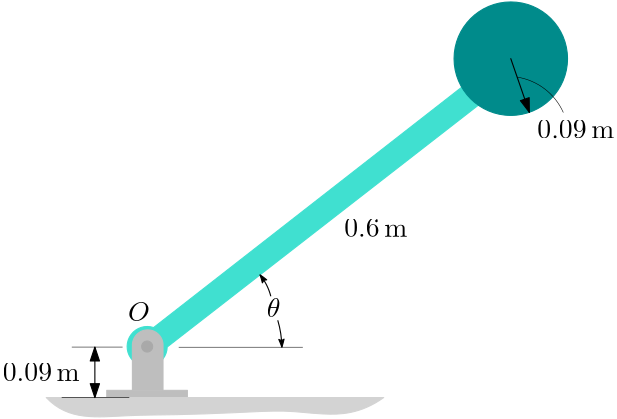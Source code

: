 <?xml version="1.0"?>
<!DOCTYPE ipe SYSTEM "ipe.dtd">
<ipe version="70212" creator="Ipe 7.2.12">
<info created="D:20200723114301" modified="D:20200723115612"/>
<bitmap id="1" width="1920" height="1080" BitsPerComponent="8" ColorSpace="DeviceRGB" Filter="FlateDecode" length="234538" encoding="base64">
eNrsnQdAFNfahmMF1NzkJsa0m25McjW5+RO7dAQsKIKISAfpTcAG2HvvHRUQBVSwd429V+wK
SrNLrGiUzn92B4ap25fm++Vxs8yemTkzO7O78+y333nvPSXiww8/NjLpGTho7LCoWQAADRI2
dGoPK4cv//OdjBNQT69Zyx9/NzC26WrpCADQICZd7f/bpuMHH36Cd0AAauDbH84+AKrxBEQg
EAgEAoGoyuisb44PaQBomz62bo0aNeafgN/90AaSEABt89vvBg0aNMQ7IAA15+0PZx8A1XgC
IhAIBAKBQFRZkE8jdv298cEMgKrBy3f4hx9+TJ+A9Rs0+P1PY4hBAKqGTvpWenrN8A4IQLW/
/eHsA6AaT0AEAoFAIBCIKg5zS1t8JAOgKnEfOJg+AX/6pS2UIABVSYdO3fEOCEC1v/3h7AOg
Gk9AjUSLT7/46usf2vzatouBBYHcJ+jo6uH6GoFAIBAIBCfIhwR8GAOg6uliYElOwH9/1AIy
EICq5/uWv+IdEIBqfPvD2QdANZ6AakbLVm26WzmEhE8UW4vbwPA/2xl88MFHuNZGIBAIBAJB
orGObkDIGHwSA6Ba+OzzrzHaIADVxb8//hTvgABUC1/+51ucfQBUFy1afKHyxWObX9v6BoxQ
fF3drRxgoREIBAKBQPz2vw74DAZAdWHZ3QEOEIDqoouhFV6FAKgWHF2CsBMAqC669+yvwmVj
i0+/cBsYrsLqQsIndjGwwHU3AoFAIBDvcnS1sMFnMACqiz59veEAAaguzCwc8CoEQLUQFDoO
OwGAWlQF+sdWbWRU21AEm77uqAuNQCAQCMQ7G44ugfgMBgD8MwDvJngVAgAA8A6i1AVj23aG
Glmp28BwKGgEAoFAIN7NCBs6FR/AAKguzLs5QQACUI0EhU7ACxEAVc+W7QdmzY/DfgCguvj0
0y8VvFps81s7Da4XChqBQCAQiHcz8OkLgGoE9g+A6iUgeCxeiACoeo6fvLBoaSL2AwDVxVdf
/6DIpWKLT79Qs+yGQPVpKwdcgyMQCAQCAf+sBJEzVXkIAKAR/2yh0kMAAI34Z7wDAgD/DECd
9s86unq+ASO0sfY2v7XDZTgCgUAgEPDPchlacXE9eNjUoNCR3v6Dvf3DpQwmf4YPn8JpBgDQ
oH82sxhA3bHs7tTHzt3e0au/kwRyx8bOw6KHE6cZAECD/hnvgABUj3+OnDk8cgaF5FseIVgN
sJ8BUM8/dzGw1NLaQ8InogoHAoFAIGp7lMmLGtLPFy9e/P7772KPkoeeP38eFxdXA/0zdU09
OGK6f3CEu5efb2CYX3C4b1AYuePlFzLQN8htoJ9fcARpgAtwADTun8utcjfHvv09XD19+Scg
mWjb35M0gIIGQOP+Ge+AAFSPf1bhbMIJCIAa/llHV0/xyhujxy9MWrdj8bIkxTvQxcAS4gKB
QCAQtd0/q/xoVUZcXNzz588FFXSVyWcV/DN1NR0+bIp3gORy29MncKBviF/w8KCw0QRP72B3
r0BXTz+fgEGkAWmGC3AANOifKZ9s0d3J0dWHOgEHuHj1dfDsbetOcHLzcfcKcPX0JSego5sP
aQYFDYAG/TPeAQGoxvznMWETYuwH7jC1OtTR+PLPv938/ucbLX+58YOUlr+QP8lE8hBpQJqR
xtjJAKjjn9u2M1R8aZu2/JWfn//o0d9KpUBDXCAQCASiDmc+1xz/LKagq1I+K+ufqevooRHT
vXwHketrdy//4NBR9MV1+PApHt6BbgMDyNU3wcs/xMsvdOhwZXPAUu+Sjy/3Uqvnw9iWjOf5
+c9v7tPQAqXbkv/wZNSsjTcf3tiixLwbb77Mf5GxkTVx340X+XdP1eC9B7Tsn8vlczdHR2cv
cgI6u/tY27rRj1r2cHLx8HUb6O/q6evi4UNOQEcXbwtFC3HEnXryNn2r2ETJnSen4zhzLTz9
9O2TCwstHbekv2UGvyW7QeYWhbZXslLGQiUrKn9oayZzcexuU3MJrkL6EL0c9kLepu8tb7b4
whP+7JKJb7kr5SyB009ZnVQRsht5+3ZvOr1waSfLG0jWLryf6WdN4fUyVqE6c1fvP/vX/qPb
d/yVnLI9fs2G5SuihzAbeET5+YX3oe738qS+Oqlp/lmL74Bbbz1/++C42ETJnRfXtnLm2n/t
+dvnN/ZTd5hx54RAy8p4fmuzQtt74Q5zoXcvVGrDu8wH2N2WdJXVmPOQtMP8hTD6fOKBQA/J
RFZI9gZnCeUbJ7x83r5VBclu5O5bxlOz+caLt8z7wvuZftYUXq9k29Xuf8Kps5dvnj13+fjJ
CwcPnd699+i2lBRmg6kLEmbNXEzdjxozv2b65+m+EY+af0Y+xCsIaUxmUer5ZR+65BSoPO+k
z+9b4eNQ7JyiTgeR86hmwT3FlHqtkAXzvFAGyesP76VM/cVKny/+s3D0zpMnmXujZiUcz0xL
T98Xr8VdHTZ0Ui3yz24DwxVf2q49R/KloVQffmzVBgYDgUAgEHU187lG+We+gq5i+aysfx4S
IbmI9gse7hsU5u4VMGjwBOrKeojkl8iRntLfHVOX3gRy3ycglDSmZ1SIUw/zX7x8LnW2Cjve
l0qp3WFKS11VOfVQsmSp0+bJZC35Z1BFZGXfJYwZv5CVmjV+ITVdq/7Z1t6DnIDO7r7dezmX
T+zmaGPn7uTmLT0BfSlcPHzJCWjb30MT/llQWlZKabYXlehKzp/MeSWLevv01GKZ/WGq1HL1
Wm5TpSqbMTu3Zbm15jvwciHM9MOVvZLORSloUf8srs1Zi1Kkk9rxz9yNrXH+ed2cyimBk1fN
XxgzOkwV/+zkEvLkybMdO/dzpvv4R5Dp65K3ack/a/EdULZ/FpSWleaT7UWlyovzJ88ey/OZ
UhnFkD/7r92lTJRUSjOsFNcClQs3AS9ECWGmH67cImafxfyzuApjLUqRTmrHP3PlWI3zz+fW
V05JWL314IZN2xao5J9j4zeRDzVJ63ZwppMpZDp5VEv++exv7cgn+KIGDUvq1y+pV0H9BhLq
1WdRvz5pRhqTWZTQpAJfsogeNoz2QgeG8HlNfROkkW9DtCmiNaGd1Ua2fyZ78sVzZU8l8RPq
cGbek/RTVbBdvoFDA0Ki1FzIwcOnn794OWd+PGf6ydMXyfTJ06M15Z8/+OAjpTqmmn82NbeG
wUAgEAgE/HPVK+iql8/vKV9/Y/Dwqe5e/l7+IUGho6SX1TPIbXDoaJ+AQVLrJbnoZuBPGpNZ
FF/+yXv5d08pJVprsH9WA/jnGs6NmxnkMzZTQVPymUwkD2mv/oZFDydylg30C+5dnvksEcu9
bVwrTkBf+uyjTkZySw9HqI5/lhpUtjRmTOF4UYnhrEgnlphYOrVYUQUqLjwFtSqrb9I+p2fy
ly/p5JOnIv6ZYZjV98/yOwn/LGXYgmkzZvkr75/79PV6+vQZOdeYCpqSz2RiTOw67dXf0NY7
oBz/LOAzGVO4+ovhY4Vtp3AGoDynKjYjq2/SPt+5y1+pJJWU6Ys40rjS5qntn+V3Ev5ZytKk
vYnxCSr45yXRaynLxFTQlHwmQR7Vin+OnHn3868ot0w+x5e+V4+V7SydSEE9RDnqnC++VqwE
tMRnslKdJU8fK/+ZfzxXPiR2fAqd13LOPvhnRfwz2bGkkyp2lb/kCxkv89IOVYV8Ju8L6vtn
SvNyFPTJ0xclqS4vXnLyItTxz20U/vpGHf/sGzACBgOBQCAQHHOrSMA/q6mgq14+q+Cfg0JH
Sope+oaQ6+6hkTOoq2+fgKE+AaEe3v4e3gH0BbhEhXn6DvQNChw0QpmCFVS1CrZ9laQQMyVz
hXM+9TC/MipSphkTK2ytxNw+v7nv5L3y6eUVNqjM5PKgli+pX1HpeJkNyotaSBbFXWOFOWcv
itUTdk0Pqi6HwEIU9c+SJT88Wdk9eiHlW6psr6jVnSS3ldPpTlbu+fJeVS5B8TT1ugb5hJ+d
fY9W0LR8JhOV+vCvrMfrY+dOTsABLt5mFpKsZjMLBzLRzmEg4wQsV9AuHr6uHj7kBLSxc9eA
f+aV4GBqTHH/vDddWLrKUpoyBKmQgOVYbqrPvOVTApkpigX8s7SravtnBTqpJf/MuE/558qy
IZXPQvnurSwPwtouRqUUejp7ZzJKkdCdoZa5RZLZLpbmLeSfLSOGT1kyPEiV+hs+/hFMBU3L
5+07/tJq/WdtvQPK8888z8nUmOL+WXCxMg2zTD8mpuMYPodaI0+ZUnqZKYoF/DOlktT1zwp0
Ukv+mbHV5ZtTWdOA3hvlT1xleRDWrmZUSqG3l7MzGXUSKjpDLfOCdF6Rp1XIPw+bv3H1uk1z
Vaq/QdtmSkFz/tSGfx4xZPLDTz6XiOV69Svlc716ZVOmlLVuXflnhYImzcgdMguZUaETUOAA
E/XPnGRp0ZZyz2tWoZjyidwTsPIAYBbSqVwCozAI3QdG8ZyKRTFWJPO3AKxzjTprqKUxjm1e
uZuKlpU9rHyIcwAza5IwEsh52yXrhCV9kC5fqA1z+SIvGvw9/PLlnQPU/d3X0tIvb4qalXz4
6sm/GAfziu1r12+eR92fEjdnQfz0WSsnTFk6etx8peQzxz97+YWppqNPnkplKmhaPvOTotXx
z10MLKvAPxNgWhAIBAKB/OeqjN9//51y+ILDEdYo/+ztP9gveLBf0HDW+BFhY/2CI/yDI738
Qt29Aip+gyxJBhvoG0JmUSLpl9K8HOEs5p/5+c+UmOXOVS6NGfKWnoWTVMzwz1K7W2mwb5Z3
7G6Fs5Wo3YpKy5L7tC4+lUEt/OQ9fk84i5VuspDFVcA/02uUbh1Djz9n9lCxXkm7UTFjuV5+
WdG+ciFUM3qrxTr/rinonDv3c3LuqyCfVfDP9o5efsHhfe09mBOtrF379ve07efh4OzlNjDA
xcNXio+rRH8Fk1k04Z85Wpilo1lelJnoK65txSStzIcEO8kxwOVtmDnYlUpchn+mE4bV9c+K
dLJq/DOnGHX5kyKtf1JpwqV/MmqbMKeXz84pMU2r7MrpC2WZZxn+2TFk7JJRQ8JVq/9MK+gj
R0+rLJ+V9c/aegeU76nYebMsgcz2okzbI6ptxSsGKFFMQIbx5iyk/E8Z/rnSCKnpnxXpZNX4
Z4b6k/7JUohMdcy0cKz61fQOYT6hAl9J7JdlnmX456h1Meu2LZ6pYv1n2jkfP3lBBfmstH8e
OqXcPzNSnSXk5pa9fFkWElLWsCFzOtVM4p+HTlG2+IY8/8w/EkTOGuGjsXKxTBHK+gqGLajp
k+uOnMPjFn08VH45deNC+Ur5K1LMP3M6w3m0YkVUS5YAL3+Ie9AyDn6qb4LbJcs/C+/AinVV
PmWipbl5e/hl5tlhbP88bMPpk6eOr6Z/LLB2X0JMrOT+vCRy0E6bVHFYjl0wfMRsGYeWX/Bw
L78w8kZA/y4mICQqbOgkMlEd/8xU0Jcu31RNPsv1z6bm1rJnnz1/1eJla2lOnrpIvRQwJxIm
T5NTEkRHVw8SA4FAIBDwz1Umn6nMZ8HhCGuefw7zDQoPDB05JGL6kOHTye3QyBn0o6FDJnj5
BQ/0JQQRPLwCyH0yi/KlMNh5vIr6Z26FipP3qIUwDa3AigT9c8W8sktVS8WspHuyNWzlWpjW
WkZVDQX8M9u6M1w0I7tb0V6xV8ff+eXL4Qlndrr4O6mg79x5QH3ezrlzX1n5rIJ/7u9ETqww
a1s3c+mf5uxHe/Z2YZ6Azm7e5L6D00CN+GcZYpk1vCBH6iqZySzL34pmUwv4Z3bjivui/plR
s1qh8QfZDbiLkttJ1f2zYIj4Z2Y3Kr8vYApn1lzcDac3pHKxYonuvGUq4Z/HRY5QefxBH/+I
Fy/Kf5GimnxW3j9r5x1QgTxJpjVi6zL28IIMGyNi1WT7Z/GaA+ISWCDjmtm44r6of2ZaI0XG
H2Q34C5KbifV8M9CIeafmU8oLdN4g9zRc3F6ztyTDHctlOjOHzhPcf+8I3qB6uMP0gpaBfms
un+ux/bPN2+W/wgzNbWsfXs6C1pZ/yx0bIicC0LHmPDRJeqfpc8j91F6dUz1Kq8PAp2RcXbL
+Y5G0D+LfO3FacxuKaLT5Z+D7AUKbwXntUXsSzpFfw0haXNp0yyuf47avfdU6vZEavqGhC27
l88ld2Lmr0xZMHcZY1HzZPtnL78wdlEmiX8m7xTkjpr+mVbQknyRvDwV5LNc/+zgFKDI2hWJ
0TI/HssdBhGBQCAQCPhnzcpn6s+qV9DKflbx8gv38gtx9/J3GyjFK8DTJ9gnYEhI2FhqJKbA
sNE+AYO9/cMDQ6ICB43wCQgjsyi0cLYvZRlRRf0zs64Fs24GpyoF808x/yxuVplFP6Q9FHLF
s3jFOqilcetjiIluhepvRPGzviuXr0yvBPwzuwgJwz+zlvmul6QeM34hlflchf7Zi5yALh4+
zu4+LgQPX3LHwdnbytqVGmewd193B2evAc7etnYe1n3dfAJCySya8c8ch8nILq7UklJPWzmL
eBVi2f5Z5CGZdaG5/pmxCvpRjn8WULjq5z8r0knhTROW2+rU3xCal1fepGKPsXcIY7fQiy0f
25EV0kUpUFNa8/nPlH9+9lzyckY6wh+OUBv+WVvvgAr4Z9EBB5l/stP/ZFchFvfP4tpH0fxn
bo4i9SjHPzOCXV9CnfxnRTopvP/l/GZflfobAvPyFFnFHmOWNWCZ7crFMooqsL5uUKCmtBby
n+uSfxY5NoTtpWBjJf0z/cxygzrARH8OwJyF4WnZo4VWHEucI5l5kCvjn4V/W8HdQN7rBtOQ
i7WRt12CjXn1dpgmWbG8dN4e3hDF98+zkv5KPbRrq2Ri7J6NGzfNlExcszg2Ze5M5qLmVqd/
Pn2xwj+/gn9GIBAIBAL+WSn5XC0KWoX6G5LfkUlrzJJrcOlluJ+nT5C7V8CgwePpZlRKmH9Q
hH/wEG8/hepvbKwoPpyfzytZrIx/FtKhqvlngWENpeWUGYWmaf/MSmmurLPBW4uAsBVOtK5M
aVbDPyvaK/hnFeUzVfM55859KguaORyh9upvDPQNdvXgn4D+VtYudDMzC8m4hH3tPf2DB9sP
0JR/pjUjdzrLi7LMp4z6z6KD8cmokyyjtHLFdM6YiaQnjCky6m9Yaso/K9LJqqr/rLR/FtxG
ln8W3ARV/fPE0TNUrP/MrPl8+Mgp/nCE2qu/oZV3QEX8M60ZhabTjoU/GuBx5RIgZchMGcmE
FdM5YybevcCcIqP+xjBN+WdFOlll9Z+V9c9yagWIGTlV/XP0tkRV6z/XvfobCvtnJaS08InG
zHgXOw1FfjIgWlqn3C2zlkZ9xUPNLjXSAiep0v5ZwGkr5Z+Fd53Qdokd7WLfwgguX/yLtope
cZ84hn8etv74oQN7F0bNWrnhcPJqyu6uWRy7ftaUGuGf6ZrPly7f4A9HWIX1N5JoaCPNnEhA
/Q0EAoFAvJv+uYaMkyhDPle9glb2s0rgoBEDfYOowZWkJS7JpylyJe7v5TfIO3AIaUCNyjQ0
cuaQiOkDfUJ8A8OCQkcqWXxjFq/AMtsGs3Q0t/6GUNEMFfyz4KJ4taYpGcuxwZxa1irV3+Ap
d/baFfDPSvVKVf8sbOnfKflM1XzmDEeoPf9sY+dOTkBy9kmGF/Qsh9z38gvp5ziQMs9S+TzA
3NJxgIsXOQH7aGb8QUYJjq1cGcv2otzS0HyZLEdXsooM80yvsBym23PHTEw/zehtlfhnBTpZ
9f65crfwdn7FdwGiPWTV3xD8akA1/+w7NnralCluliqOP8is+cwZjlB7/llb74AK+edyRXmc
W1WD41iY3kbYTIqPMCg/hZg/o6jxlt6/xuhtlfhnBTpZDf6ZNmO8Z0RA04k9HWKeWTX/vDo2
Ze/qlbHDMP6gUvWfhQ9Fxes/M54sWcOAUqsmt8zx+BiNFawBIliPXWX/LK/+BjcHm1uhWvBA
FdsuEf8s7MBFTi5Z3zrRQyuyGzD9c9SO7UdOrF26KXnXnqXlU5Suv6Gt8QfZAw5yhiPE+IMI
BAKBQNSQ/OeaEy9evBCUz1WsoJX9kDB4+NSKnx6XD7Ek+UDl5e8TGEqNpkFdgJPboNBRXv6S
3ymTWeQvWUiWcrQqc4i9fLGcZ3Zh5I03H9LjD8rwz4yHGEvjDFN4k1PHQ1rrQ2AEwIqR/hhb
RKV2Cw1rKK9KBtsJM1ahgH9WpldK+Od89viG/BTrd4ObaRmcAQdpBU0e0p5/tujhJFVe9ABn
lSegg7MXM/m5ty15JJg0I7NozD/TJYjZEpLrRVnFh6WVJThDAcozsdR4duwUa8YYeUyzKq34
wbHf7AIg7NzsKvDP8jtZVeMPCgwmyB0rkKmUJfeZAymmC44/yNq9Ik5bvn+OnJ04f+GCELqB
Mv65T18v/oCDtIKOiV2nPf+srXdAxfyz4G/t+e6LVXxYmhjJ1bMy7FNlG6aW2X/tLuPH/pwS
08yW7D5zllM1/ll+J6tq/EGBwQS5YwVyvyxgdLtiwDju+IPM+ioPRLSbXP+8cd2OgxuS1tEN
lPLPS6LX8m0zraDJo9rwz8MiZ979/KuSevWpxOZKBU3BSIqmHiLNSOOcL74mMyp0AgocYAL2
UuS7GxHPKVDhmTU7e4A8+iyrSMl+zi3zzhrsTzpjxTHAbFA51CAzy5d9BKrkn4XGH2TWvhAa
HFPGAUyNPyi8XSL+WfBQZ0zkjz8o/kWbcJUSln+etWTTiZ27j+zYsKGygZLjD/IVNFM4hw2d
NHjYVGVfiyjNyxlwkFbQSqVAyPbPbX5rVwX+2TdwBAwGAoFAIGqpf5YdNaq3MuQz3WDu3Lk1
yj8PiZhJjebsExBKJYC5ewW4ewcFh40LCR8bOmTS0IrP+YMGTyAP+QaFkcb0jLK+yhc2mQwb
LNW2FUU5WGm3FYU7WI6UUfxZtn+m6zlTC+Tb7PJgDOqXX746VokMZlHl8p5Ii3VQ86byjC6r
grSs3cLdFsX9sxK9Uir/+SS9h2V2vm6TnX2PKZ+ZCpqgJf9MiWXb/h7kBHTxkKQ9u3v5O7r5
WFm7WfVx7W7l0tVyANWyey9nZ3dfcgLa2nvQM8r1z+zKv3uFpbRUbPKlNNuLSpfGLkkhPECh
DNhD/vH8Nh0clc3p8950pgdW1D/zaiDzJnL7w1+UrE5WVf5zZR8qdwLlirdILTTv6WAdBgKL
5WwX02kr4J//2n90+46/klO2x6/ZsHjySFYDZfyzk0vI06fP+AMOUgp6XfI2Lfln7b0Dskuz
VhhmISktZI/5XpSjuUQHKJQzEBivLK1A6WbR3+NXLIRt2xTyz8I1kN/K6I9wjrf8ks7azX8+
Tpd0ZjpGiSu7QD8jAuZcfFjDYZwy0QyjqIB/vnn23OXjJy8cPHR6995DqxeyGijln2PjNwmm
OlMKmjyqFf8cNevsb+3I5/iiBg0pt1xO/QYS6tVnUb8+aUYan1VUoJF9qEipDZE8Z7HvR7jn
NX8VrHOTtWTpvPwp5dWbWWnznGOJuUxm+nRFH06omv/MO7N4P7uoPIBFq0bzOyy4XYL+WSRj
nPVzA+ZrhezXOt53c3z/PCx6786/jifHsmecuXrugvjps1ZOmLJ09Nh5SrrWoeoUfKY4ePj0
C6FU55OnUsn0ydOjNeWfP/jgoyrwz6bm1jAYCAQCgUC8I6HUhwTq4nro8OlefqFe/iFuA/09
vAMH+oZw2gSHjnL38vcJGOTlO2hoxHR6xjrPyXt1vBiFeLY2UBEV/LOFpaOjizc5AV08fD28
Awa4css7W9u6Obv7kBPQ0dnLopujYv4ZgHcUxf0z3gEB0CDK+ufpvhGPmn/GSnuWCWlMZlFw
4SIlOFT9YuKdQ3xsQcAmbOikmtMZuQP/uQ8crG3//GOrNrgYRyAQCAQC/lnGBXj4sCneAWHk
+lpSCsDL3zdwWHDoaHLR7Rc0jFyMe/oE+gaGkQak2Tt16U2lFtfh8fjgn6vXP1cq6O5Ojm4+
0hPQ18XDx66/p7WNm7WtW9/+HgNcvKgT0NHVh0oircnymZUX/VagskcdhJdKLZQdvVdgx2yt
HRu4sCKz+vnzFw8fPs7MzLl2fve4OuGf69w7oMBIXnXeILHyh8Wyo3np6Joo31FVUleanvrm
zZvnL17m5j65e+9hxoXDdcM/S35kFDYhxn7gDlOrQx2NL//8283vf77R8pcbP0hp+Qv5k0wk
D5EGpBlprKxGVkFBs0tSwD+D2oRc/9y2naHiS9u05S/Jjy0f5So+y6DwibgSRyAQCAQC/lnu
BfjgiOl+wRFuA/28/IL9gsJ9g8KkvzUOJ9fd7l5+/sERg9/JvK+NN18KDYAI/ww0458rfXI3
R9v+nq6evvwTkEzs29+jKzKfAdC0f8Y7IADV5p9VOJtwAsI/AzX8s46u3qDwiQoubfT4hYnr
dixelqR4B7oYWOJKHIFAIBAI+GdFLsAlaWDDpwSFjvD2H+ztHy5lcFDoSHo0jXfr0ru8qnMd
L8EBqt0/M62yRQ8nGzt3e0ev/k4SyJ0+du6WFbVzIZ8B0Lh/xjsgANWV/zwscubwyBkUErcs
BKsB9jMAavhnEl0MLLW09kHhE3V09XAljkAgEAgE/LO6iSX42A+A1vxzORYqPQQAUM8/4x0Q
gOrxzwCAqvXPJHwDR2hj7W1+a4fLcAQCgUAg4J8BALXAPwMAqtE/AwDgnwGo6/65xadfKF6F
Q0F6WDngGhyBQCAQCPhnAAD8MwDvCH5Bo/FCBED1+Ocl8M8AVBvffveTgleLbX5rp8H1ug8c
jMobCAQCgUC8a9Hi0y/w6QuA6iI4dCLsHwDVi7vXcLwWAVAt/nn+ojXYDwBUF3+2M1D8mlFT
ChryGYFAIBCIdzN+1ejX2QAApRjoGwX7B0D1Yu8YjNciAKqeGbNjRo6dj/0AQHXRXckiGD+2
aqNmIQ4bOw/IZwQCgUAg3s0ws+iDT18AVBcDnAfB/gFQvfTqMxCvRQAAAN413AaGK3vl2OLT
LxycAlRY16DwiV0MLHHpjUAgEAjEuxm6ek2Cwybg0xcA1cLgYdMse7rA/gFQ7QQOGo9XJAAA
AO8an3/xtQqXkG1+a+cbOELxtfSwcvjgg49w6Y1AIBAIxDsbPXs74nMXANVFvwFB8H4A1AR6
9nbHKxIAAIB3DS+/CJUvJH9s1aaHlYMMEe3gFNC2nSHMMwKBQCAQ73h88+2P+NAFQHXhHzQG
0g+AmoOTWzhelwAAALxrGBh1V/OissWnX3z19Q9tfmvXxcCSQO4TUOcZgUAgEAgEiX//u7l/
0Ch84gKgWggZPLm7lRuMHwA1Ct/AMXh1AgAA8K7x/Q8/4+oYgUAgEAiExqNtO8OwoVPxWQuA
asHda5h5Nye4PgBqIA7OIYMjpuNlCgAAwDuFRbe+jRo1xmUyAoFAIBAIjcQHH3zk6BKEj1gA
VAuDhky2tvWG4gOgJtOjl0dAyDi8XgEAAHin8PGP+vI/3+J6GYFAIBAIhMoBnwAAAAAAAAAA
AAAAAAAAAAAAAAAAAAAAAAAAAAAAAAAAAAAAAAAAAAAAAAAAAAAAAAAAAAAAAAAAAAAAAAAA
AAAAAAAAAABQxzAy7dvFwKpDJ8v2Hc3bdTBr294UAAAAAAAAAAAANQRyqU4u2MllO7l4J5fw
8BgAAABqBabm/Tvr94RwBgAAAAAAAAAAapeOJpfzpub2MBsAAABqJibm9uStCm/ZAAAAAAAA
AABA7aWzgRUsNAAAgBoon9t1MMfbNAAAAAAAAACAOks7k3cmF9rcBAoaAABAzZHPZvbtOnTF
RxFt8Oc78/EGAAAAAAAAAEBNUtBdycU+jAcANQcziwGMYdf6GJlYGXftZefsszAm8cXLVxmZ
OSdPnV+2PCFo0Ci6mXk3J+w3UAcwNrNr2x7VnvH1OgAAAAAAAACAOoaZ+gravJuTZQ8Xi+7O
FpJb6Z0KLCl6SG4rJrpIGveQPtrDpZaqM/NuzqTnykI2Wa2VWgywNHewMHewVAaqvTnDaoIa
Lp/JramJVcc/fv+/1i3b/f5Ll/Z/6BsYGvfom7Rpe1lFvHnz9kLq1aiR06CgQV05+B3ad0TZ
DfhnAAAAAAAAAAB1EHLJbwY5CUC1Iz0Ne/To7zeg5wi3LsPtf/fv0WqQdZsJnvozg3oN9rTp
ZeN4LvVqSUnp27f5tIg+fuKcp9cQKGhQ27956dC5G96O4Z8BAAAAAAAAANRVOnburpqCppRX
6JCxq+JTlqxMXLU6JTp2w7xFKbNnxy9YEBO7Kn5V3NK4mIWr4qPjVsXELV8Ts2J9bGzKqlUp
cavWx8TGr4pPDh8yqtapM1eP8HGT5o+dMG/cxPlMxk9cMK4C6X3Wo6T9pCmLPL2HqmwmBxmZ
rencJqnjf5M6tU7q2Fpyp0Prte1/kdDuv0lt2yS1Y9O2nDXtfg3U70plUKtYlLWrvbFZPxoz
8/6m7Cmkgal5fzKdMxFiTSmsrAaEedhMC+oxL9gkOtw8drDFhvG9t03tt2um+4FFg0b6u4ya
OLOomERRUZH0X3FxWVnZkyfPwoeMh4IGtRcD4z54I9YIU6fNJcA/AwAAAAAAAADQEvb9PVSe
l1z+qyANLHpICkqsWb+hrKysRJqN+eh52Znzj48cupJxO6OsLI9MKCu7U1b2rKzsTRk3JOps
7bq1ZAmWPZxrhSSh/N7ocbPjEzfeuHXnWlr2jfQ719NzqNvraVIYdyofTcu5djN7196jU2cs
ocp3KLefzR3I7foOv7z6pd6Kz+tt+aLeps8J7234rN6GT8ntexs/b7D580YpLRokf1I/5ZP6
yVLWS+8vaV7/728aJvzRml6O8vK5v75RHyaUXjYwtjE0ttE3tCa3hia2JmYSI81pSebV+LPg
6x85bcYSa1uvulZ2o7uDv6dLlG+vCb6miwaZRoeZxkdapkyw3TzNYccMt33zAnctHBrk53f6
wmVy4hQWFhYXF5eWlhYUFJI/X//zZvDQCe+munR0Cfb2HV4tq7bp59Orj2dVrtHJNSR8yHgK
cp/fQKvnBdnVWqq80a6DmWpveRMmzpgzdzG5VeftD/4ZAAAAAAAAAECtwNcvdN78xdHRMYRp
0+dU/bWwuaXN/v0H9A27qzZ7uw5dzSyUlpPm3SU+dnlcQlFhcWra9eWrNowYOdexf4CXW+Dm
9UnPHl0qKMgoKEwrLLxRUJhTmP+y4NXbgtf5hflFBYVvXr6+U1hYGBsXL/Gi3Z1qiX+W3I4c
M+vqjexjJ1OPn7p44vSlk6cvnTl3ZcvOg3Frt6xO3h6/fju5jU3asnH7/jPnr5IGFMdOXEjP
uD9xyiLJopTcXsobJ3X878JP63/wYfMP3/+w2fsfNm32gYSmhH8RmjT9l16T9/X0munpNdUl
6DbR0W3SREeP3J/9UYOkP1X3z5RVNjC2kQpnW5Ou/ebMjZ47b7mVtSt5yNDEltwOcApYEZM4
a/YyQ2kzCspUa/YpWLwknvr24vbt7LqhoCn5bDcgcIBXcIiv27CB3Ue4dZng1naWT7vlYUbr
RvXaPKH/jmmOe2Z5HFsesWjikFNnL5aWlhYWFhWXlEdRUZHkq5/Hfzu7hWrcNw4KG6sl66gR
vH2H33/4+OWr19Wy9tnzVkybucSmn08VrGvw0AkXL13jfIdHzgLm9w579h7W3tcQk6YuJPuZ
3Gp8yV0Mein7hhUROe7y5au57CBThkeMhX+GfwbCzErNKyvL2qbxJS88J1nubuxhoDl2Z8k8
VrdmqXrIaessANVwhOSdW6jdZUqPljLNrwgAAABQnd7WA5KTN+7ff4CQkrJx+/ad1P3o6BiV
bbAKREaNJSsltyovoYtBL6Xzn6UD6i2PX1NY9jY2Ic7Gpr+pgUXn3zv6ObtdO32oND+7uDi7
uOhGcd65wheXSwqflBa9Ln77urS4qLDgxf0HF8vKXq2KX00vp7bkP48aM+vK9YwTpy+dPnvl
+OmLG7fvT9m6b2XipoUr185fnrg4dt38FYkLViStSNhEpm/Y9texU6mnz105fio17fa9SVMX
qVAngfbPqz9774P3P/z1/fd/avr+j00IzVrqNftvs/ftTYwHdO3a+oMPv9fR+1FXr6WO3g+N
db9trNOqkY6ejl5s8/pJf7ZR3z8bGtsYmdrt3nPw0uXr27bvy8m5N33mYkOTvnGr1t+9e59M
ycjITlq7mUqNpvyz+qNbcrh06Tot37Sn2k6cOn9cJglJm2n/yZyuWiJut54uR4+fGTF5jqeb
i4utib15G1uDr7wsvh3v8NMS3w5zBrYd7dJ+so9l/ATv1TMjL1++VlpaWiTxz8WlJaXktqSk
pLBQkgV98eI1yx4uGpTPlNoltzVTQdPyefPWvdXSgfChE6pGQe/Ze5g65h89+nvDpl3xqzeQ
W3Kfmrh7z2G6jZZOCko+U2hcQbfr0FXx9ykjE6vNW7ZTwvnKlWvRy+PmzF1Mbsl9aiJ5lLRR
7U0w4bxkCecTtftmPWF/Vm5uakLN8c/bcjjfa8iWMxLzk5c6U/TyX444qiUiQrO+V9JDblS9
sK0h/pm9W4SeuMoFSg62spytYiuVHIcCB7BgZ2aee6XO/ufOXvbq3Cx2Z2SdQdQBwJxFYJ+U
b47QFjH3krQnQvuEvx8ka+T2jbHQitWpvXPkI+mb0OYzp7OOz9rjnwV2u/ABUPkkUrMw9j/v
1VXm4aHWcSXQWOaxXdErlXYamVHkXBBeUc3yz/iqAgAAQI2Uz/v3H9i+fWdoWARtm80tbebP
X0Kmx69OrDIFnZIiceDJyRtVXkK7Dl2V9s/SOhILl698/M+dGXMmmel3Mvjfb4Ztfhnq7nDl
0Nb0C9tPH465dn7tjTOJZ/9a8ejqoeInGSVvHhflPcy5fmL3ztjHTy8vWbZUhXoU/AxSCrlt
NOOfx86+eiPr5BlJ2vPRkxei41OWxK0nrEnZcTvrzqvX/2Tfub9+y54lcclk4rJVyUeOnz9z
/uqxUxfTM+5PnrpYmjeu3PZaSr3x2g6/xH9Wr1mzD39p+n7LJu//oNfsxybNvtBr1s/YeOm0
yRvjY71t7T7SbUImfieRz7rfNNJp2UincWPdmOb1k9qq65+lRTb69urjdjPtds/eLmRn+voP
v3jp2q1bmceOn3Fw8ictnV2DUy9eNTO3NzS2Naio1FEb/TOt2sS4lZFDtVy+Mok5XTU1N3Hy
fLI5E6YviBw30dXB0qVHa9duLV1Mvx7S54clge3G9G81qFfL8b6m84f2i5k56tbtDIl/Liqq
SH8uIX+SW6oW9MTJCzS1E0LDx9LbRe5DPleXgqbE8uvX//AP+NFjZ1EW+uGjXO2dFLR8Joe9
xhW0sZmdUu9TW7bsyM3NzcrKjogcx0+KJtMpBa3Sm2Dy+dyszMzc3PPJ74x/plQAy2XNPPdK
5hU37YVqjH+WSBVBRVnNSKxOufnh76tyK1ilO6pm+GeZu4W3QKmpE+izdFvK5+VaNelRzZJ1
/OOc2v+K6S8h+7c1q2JeyiUyN1+gfYVzE9lLlN8T9YTUAivmlemfZW6R8AGg3s6Bf+ZvWnnS
LHOXCvlnoYNf0D9LT5lXeQI7UL3jSu6xXbmWV3lK/8ahvG/sXc16WqXdU/kw07p/Fj3RAAAA
gOqDSnjubT2A/1BoWMT+/QemTZ9TNdU/qOxrcuvq7q/ycozN7FTwz4tXxLwseLxxY9yEwb7e
VkZ9/vgusFenVdPCYmYPmjnOdXvy5IM758fODjq9fuY/WcfKiu68vp96JGXhgtmDr986uGjp
otqX/zx29pXrmZR/PnYqdWXipmXxKdHxKQ8f//3PP2/OpF59+uzFtZu3F8eui169YcWajUdP
XDhz/urxUxfTbt9Txz8ntW+96tN6TZt98FOT97/Xa/adXtNWTd//UK/ZyNDQgda9pkdFLJsz
V0e3CZn4TWPdrxrrfNNI58fGJHRXfFJ/bbvW9HJU9M8mtkamfe0dfP/af9TMor+hSV9Tc4dV
q5OLiooXLIohzYxM7XpZu11IvWJt40EaEzTin6fPXFqmQGi2HIejS3Bo+FgZ0C0p/7x5614y
UbUk4d62Xjdv3n779u2C5bGzFy3xcurdy+AnZ5PvXU2/HG7TZu3Q7lM8/hzc4/uh9n+sjLTf
mrD43v17ZHuLigpL2FFUVFRaWkoWpcGd8OBRLtk6clvT8p9riHyuAgVNHf+PHv0tdniT6a9f
/6O9L2Vo+Uw557nzV2pWQStVfCMichwln+kKV54Dg+bMXUxuqT/JdEpB8+20fBJTczMPTSC3
WpPDNaz+hkplEyplb03xz6qbKO0i2b0V+0d4X0n9hkYtXy3wz/J3C3uBUovFWzhr1/GtGmsK
I1NawM7J9UsyNRdTg/PlW2W3pQvJE9NZFY+Ke0KmCtOof1Zz52jUP9fS+hvCm8DZsXz//Cor
65VwpjH36ZAsKmsb88Qx1dBxpZjCJXORJSjxNR8r5Z7jn7du05RDhn8GAADwzkFZ39CwCHrK
8uWxzAoY5E91ajIrDrUiculN1f1QeTn6hr1VqL+xcnVCWVlB2tUjF/esXhHhNtz6j6nuxkkT
B26MjlgfO+rKuXVXL6yPnxNwIHrIi1vbS8syn985uGt55KIZQY+fXFkprf+scv4zldJs0rVf
F33TLgYW5L6puYOZBcWAij8HGJvadupkYGhsRc+ijn+W1n/OOnH64snTlw6fOL8iYfPi2HVr
N+0mH7S27jk0Z+nq7XsPJ27cKUl+jk9ZsWbDoWPnTp65fPREanrG/UnS+s8q5j+3/yWuxXtN
m37ws16z7/WaEn5s0uxTvaZOpuajggO3Ja+dMGRoMx29H6X++etGOl9L8p815p+NTPsSTM37
nT130cklyMExYGn06vz8gugVa4qLS6bPXOzoHOQXMPzY8TNGpnYa9M/MhGfZUS0D8FH+mdyq
vIThUVMLCgpnT5kRGBQ6akRomFfPEPs/h9j9Oqh3q8mOHbeP6bc02GiWZ8elQaZbpnocip98
bkNC/qtXVMJzaWkpdSu9I0mFJovSbP3n0PCxNa3Odo2Sz9pW0FR6s69/pNzSHNo4C+j0fqZt
po30nPkr1F9Fxy7dFH+HoopsBA8aTk+ZM3cxmUJuOY768uWrSr79zfgrMzdz/wxpFrTWS3DU
BP+s0sW1IvKwav2zxCZVocJVMStb1r6qusohNcE/K7RbWAsUEqFsuSec1Slup5XZ/8L1EBR5
lLVeakWpol9D5KWey1J0izTpn9XbOfDPCm+agH8+N0vguxWBI6rilGH8cIDzHKl4XMk+tnmv
+Yq/sLN+IyNzFnVKx8M/AwAAeOegimww9TLHP1OCmtxqfNX2/T3s+7u7uvtFRI4lkLWQztBd
oiaSR0kbguKL7dilu3L+uYfEo8auTiwtzb976/iLK9v2zwvaENX3cnzko2MrXmT89erR6eKi
rBd/nzm4bsKRpUFPz60sfXPiyZXEXYuD168cXVL6NH71enXyn6kxE7vom3fs2MnQuLegnaYF
dYcOnUy62msq//n8xWu3bmdfvpYek7R5Ucy65K17S0pKNu86eCszp6y0NOfew5WJm5auSl6x
ZuOlK2m3MnLOp16/efuuWvU32v2ySuKf//Vjk6at9Jp+r9u0pW7TH3Sb/PD+B4unTz9/8oR1
x04tdPS+123yVWOJfP6mUeOWDSX+eaXa9TcMJP7ZzsDYZsy4mU+fPr967WZW1p3i4uLDR07t
3LX/+PGzxcUlWdl309IyHj7KnTBprjRZ2k7f0Fr9+s913j8nrd9COj9u+PBQP7/hgc6jvCwn
eBpMcP1jhN3/Fnib753osm2M9cZIq21j7Q/PCTwTN+rYnNEvHz4sLSsrITu9tLL+Bj0QYR0Y
k7F2yWftKejRY2eRJ/T4iXMKymfNngVkD4ulOtMKetMWdZ+FDp0sFH/Xo2o+Mydy8p+Zmlq5
UYAnHsrMzfprouS+pAp05qEJjEclU84nSxKkJVGRHS2ZpSIyDyUwqmoIVNiQzFu+/MpHGROZ
GpxRACT5PGOARake15R/Fsymk5HAyZe9ivlnVnFU7g/S+dPLHUv5D9iZwk2gaG1brpMpX3X5
r85Z9Qr4dXTLGzMe5efQCmbxyZtRwI+JqhKuAmKtlJ3By3wuuFUpKp7Niidoa5bQPhfWj2K1
WNk1q9lHAnuX7mZ3j5X9yNlqxXYLe3v53eZMEc5/Lt9w1QWyfAsq24AxHy2/L7Q6oYeqyj+r
t3Oqov6GyMlbcSBVDA8nWE6ZcRYwtpq3E+SsovwcEfeQMhW68Ld19Cy88jL8fV55ygiYc3WO
K8V8MuPAU/54UME/C78vCD2h8v1zxbuDCsvkVOyHhQYAAFAjWL48dvWaJPp+dHTM9u07k5M3
kjvjxk+hrpfVHBNQLOmaD1V2g9wKPqqgA+/QyUIF/xwXn1ha9k/W5T0vzyeeXOiVOs+16OKK
0lfHSovSy4oyS8seFPxz48ahZfvnu95JGVx2ccnDHWN3zh94cOv8srI3q+LXSfxqD9Xznwld
9Lt26mQkyXbu2l/fsJu+oYW+gWVn/a4dOup3MbAwNLGWVIcwsW4v8c/9NOGf51y6evt25h3y
oeRtfkHSpl0LYtYmb91bWFh04Ojp4uLiS9fSye22vYcXrExavX77P/+8lXywybl3LT1n8jR1
/HPr+E/qN2n6r5Z65eb5W90mrd7/l45uk4XTZhzYvv2nJk2/aqz7na7et411v23U+JuGjVs2
bNSosc6K5vWS2rZWxz8bmvT19R+WkZmz/8CxU6fP79l76NjxMzGxa827DQgIijQ2s9u4aee+
v44cOnzir/1HDx85RVp6+Q4xMu1bS/OfFR9/UH3/fPnKjdLS0lXR0YHebiMHuU3wsZjtYzCp
f+sRNq2nObbdOKzHrtG990T12Du237HZfseXDjm3el7hP2+KGZU3SitCIqRLS+uwfGYOiRi9
Ikkuqg0Hycemn49/YJRcps1cQinoXn08NbLe+NUbyIE9feZSwUd9/SNJAw5OriGalc9z56+U
XZdDTQWt+OCDEyfNzM3NjV4eJ9c/kzakJWmv+BurxAnTzpmnhaVGOiuTWRda6qLpNGmpUs5V
2j9L9TLLKkuddvlipauofJTS3fJqUyvqn+UnAYrk5smXhwznwE23q7iKZ1ctYCa4llc65Y6M
Rl/+LzyXxS2ryzHDeXmvuD6nTHC95YZBsBtSMcK24mxvIz6jYFa2qCphbh2nGiqlxaht4SjH
cmPGMrTSGSt0XMUeYOcJs590GatryykDLv58Vdrm8s5w1XEWc6sV3S0LBYQ241DkClihaskV
i5WTYCknxVG20ZVzEnGriFR8QcD/CkDSAdn+WTv1N9TbOdr3z+Rc5tRMZh2ErBcKTtFvfoZ8
xZIFzgLx1yWyCrnZuaK7XegA4M3CefXgOV7mS5ywrVXxuJJ7tPC/4FNsFiX8M6fbcl9nOE+3
Qv75VR73xUrRZSL/GQAAQA30z9u376TuR0aNJaSkbKRSoCnfqw3/TC2WrJca35DcN7e04TQg
U8j01WuSqLERFU8DU3YIQipvOWbVmrKyl1kXd74+F3d2ofO1ef1Kr0aXFp8tLc0oLcgsKrxT
Wnz36c1tRxa6Xls2IH/P8HvrA4/H+Gdd3FhaWhK3KkG9/GdJhnPnLiadOhuR+6bm/Q2Nexka
WxkY9SR3DIx6GBr3Nja1JQ8ZmVi3a9eeKnCtcgkOyj+PHjf74pVbGVl3qbzT3QePz1uekLJt
X3Fxye4Dxx/nPiG3BQUFO/cdmRudsH3fEapCQlbO/WtpOVOmLlHdP7f9b9wn9Zo0ef9nqXn+
XrfJdzp6P+g1+1S3ycp5s69dSDVq9fPHjXW/bqz7eSOdrxo1/rZR4x8bNmrUSGeFevnPpuYO
ru4h9+49mDR5nklXewcn/5cvX126fN3axuP0mVSydQcOHu9l7ZaVdefho9weVs4mZvZTpy/M
zr47wCnAVKU1MtmwaZeCClqD/lnZ8QfV8c8PHz4mh0d6WvrQIWFh/o4jPIwnuf0+0rqlV4eP
gjq/P8fum2jn1juGWeyK6rZ/iuPRRaHZp/dT9Z8lx1VJZf0NaUWOEg3mP1vbel28fINsHbmt
ISU4OKM9ykWd54WJf2DU7HkrFIe016B/rvrEftotyx56Us1hNykUf+Pjl9pQaqJixTcqs46Z
Wljin1k+mdOe20Zh/8zNtWZocIFVCOVLa88/y5UJ8v2z0A/GRR0LtSh+SWRZP7TnliTlOXPh
XMfK+tWyG4tsu2JrEdlAUcUnVEikckexViGtB5uVQ6+icnX8csRifk/26mSUOxCYkblDZBkn
hXeLbOEsnA0ukiFfw/wzdydXtpHln9lZsjL9c5n4rqh2/ywWov5ZKOue+WUN/0sf4W++RE8l
Wa8PClfAVs8/c7ZU6AcRnC+ehIc1VPq4Ukgmc34mo2zJC/k/H2A+xTLeFwQGmRUtvc55NgVe
rBRcJvwzAACAmsa06XP27z/A1L+c+hvUEITK/QpYMXpbD6AVNL++NJlCplPyWXBsRDH+bGeq
pI+V1n+OXUPe4u9c3PnqTPTNWK/ri+xe7R+ddzUu49y6nJuHXr/OLit7XHDv0K2UoVeX29+O
dbgc7XA1ZVhezkHy0SN2VSKdR62afNY37NG+fQcjk97S/Gd7cqezflcyUd+wWxcDC30DC2Mz
W6lE7d+xo0HHTobkjpr+edTY2Zeu3k67lU19dL6RnrlgRVLc2i1v8/Nz7j7Yd+hEZva9wsLC
+PXb5y1PvHw9nWqWfvvO9fQ7U9TKf/5vbPP6enrNftLR+05H71sdvR/1mn6uo2fTRX/+xPFL
pk0b7OH+309afK2j98snLVo2+9eXDRt9R/nnj+sn/Snxz+bK22Bqk+fOX376zAVJLrRpX2NT
u2fPXkSvWOPqPoi+frC28di0ZfetW1lUsQ7S8mba7eGRE6VfLjipL8ScXEOoQrhVMxChsuMP
quM58/MLiouLSc8vpKaGDvId7GEy0uX/Iu1/GWb9zZhen893bb12sOmuMdaEvRP7HV81Pv/t
G0mpjeIifv4zdV9TEpJspiISsiohz+yJU+epLiWs3UJ2uwzmzl+pKW3eraeLl+9w2cnPwaFj
KPk8csxM0r5W++eokdOpcSfl+meqDWlfXfnPgqpZ6fxn4YTnSi3MrcjBKNbByqBW3j+zEp6Z
zlloFQL50lXpn4VkrwL5z3zBxZcSlbaEf8lP5eWKFq8QzAYUFZ5M68LvBm+LmL/uZydOy5yR
X9tEvn8WdvWVvWUsU9KrnK2c38WLyWER2yZvdQKVNKj2QjMyPRs1i6iOU2y38LyoTGfIs2rc
50KOYpVRUkBt/yxQfoH7jYBQcQOurRXNhdZ6/rO84iRl4uUvNFJ/Q6yx0NdSbBkr5q5lnwWc
VShSbkJd/8zSpGIaWeQZVOG4UsY/y9D4avpn6gjPk/FjFp5FF3+6lTmAlVgm/DMAAICaBpXe
PG9+5ZXvuPFT6EoX+obdt2/fmZKyUUtrN7e0oTKcOQqals/kUWWHPlQ6/1nqn2NjE8vKCp/c
2P/PueXp8V5HJpmdmWV1dJ5zzETvTUkLHz68Xlr2tPjJmddnF9xe7Xp4suHJ2b0eHpz29u8z
ZWWlcXES/2zZXR3/3K19+w7Gpn2oOs8GRj07dTbuom/RuYtp5y4mBOohMwuHjp0MO3TobGpu
r2b9jZFjZlPjD95Mz8ovKJQMO7j74Oxlq/ccOvHPmzcFhYVv3rzdf+T0nKVrNu7YX1JSUlBQ
mHYr6/ipi2kZ9yZPW6RO/Y3Y5vX09Jr+qKP3vY6epPJzk2Y6Onqzxo5fHxf3edNmkf6BC6dO
crTo6tXH2rpd+9Yff/xtY51GjRpHf1yP8s8q5z87uwZnZ9+dPmOxSdf+/R39nj17ceXqTWsb
jwMHj7148XLj5l22dl45Ofdyc5/07edtat5/ZWzSjRu3+th6qp//TLN4SbyChTg2bNpVi+o/
5716LT1ICkjP5y+a4+toHOX2Z1C3L0P1P51s9vWi3q0TnDoleHVJHm6xZ5J96raYkorkZ237
Z2/f4bR/1lQhC81kZV+pWVnZlKAeO2HO7HkryK2m5DN9zCtyPDu5hmiq8gazCo1c/0zaVHH9
Z87AgoL+Wdn6zwnMIsuMoMtrlNd/lpmHrKJ/ZhZ8Zi5WONVZc/5Z6Uw2xeUhWyNUKlzWj9wF
gvbPwl6U57hEEnF5xTfE8i1la2TKrQkWu5bnn/lpdbLrP/PTFIX8D71nJHckswiNC6awf5a7
OmrXsWsRSNoLzci1ZPRu52ViK7hb+F5U1jcUMmyeQiWOZRRYkGOY5dd/ZlWT4JUEYa5dTv3n
9trwz+rtnCqp/6ySf2Z/b8Kp4ss5C8TzsRXdfIWGUJTln5mFIFjPiNhLJbtkhIrHlQJfQYrs
H8W/uBT2z8JfKcp6XxD8okRN/yx/mfDPAAAAamYJjv37DwwKjRDLQKbKMmsJspaUlI2cMRDJ
fTKFTFdWPqtQ/5nyxnFxSeQzQkHulZL05KuxHimD/9gapb9zusPqmWE7N8Y9fpBWWppXWpRZ
cndzZor/nvEGF1c4Fd5KKsi/TeaKi02kPbbKCrpTZ2O6/oaRibWRSW8DIysjkz7kjqFxL0qB
VtTf6Kt+/Y1RY+dcvpZxIy0z7Vb2mfNXH+c+ffX6n/Vb985aEh+/buvO/UdXJ28j99du3p2X
l/f476dnz19Nv52ddivrRvodteo/t20d+0l9Xb2mPzXW/VbKZ41127b8cd+WLfu2bfWytR3q
4RG/cOHUyMjfPvnExdxi/rjxlr/91rBh45WfNExq+6s69Z+NTO28fIdcv56+/8Cxi5eu7d13
+OTJc+vWbyU73MdvmKFJ3x07/zp2/MyRo6fOnr145mwqubV38CPT1Rzwscb657nzV6ZnZL98
9Zq6Vcc/37lzX3L6FBSWlpScPnPc28kkzKHN8L4/Rnb7Zka3r5b1bZXi3WHviB67xttsneh8
L/1yaWlpUWEhUz6XaKf+BpUHSzathiQ/11gFrSX5TFll8oQ+fJQrd4eQNq9eva6N/rljl26K
v0NRYjl40HAZ/jkichx/mEKZCEpd6cB/Fc6Z65/l5T9L7bGC/rnyT9ZatJ3/rGwmm4DsFUme
FCrswE6LVapEAz/fklkpWmDILZl1MGS7EbEfsyvnn5VJ1ZNXq0QgX1FafIOepXx8NKbb10T+
s3jeo7z8Z963BkwPpuhuEVhghQsSWhe3t+zf9cuysiqMj6ZoxRK2bxfyWvxCxFXun9XbOdXi
nxnFMcR/WCFLHcs9C5TV77I2TfgAEBlfkjtcoOATza9Fr+pxJefYFjk9hcalVcY/U05b6LiS
dbxpNv9ZLEke/hkAAEDNR9+wO5WEHB0d4+Mbat/fnTAoNIIqjkGIiByrVAUMZaHynKn7dOo1
JaVVWFrHLt1V8M+r4taWlZUWvLlTfGf3zeTQo3P7Zm+NyLux/mnGiZdP7xUVvS4ueFZScr/4
7cmMPVG7p1hcSh5U/PxQQaFk/L6YlYl0HQ91xh/sWDH+YBd9806dTQj6BhZkYseO+pRzNjTu
3UFD4w9S9Z8zs++R/uc+eXbuwrW09KwnT58fOXl+2arkGYtXLYlbf+DY2b+fPEu/lX32wtXc
v5+Sltl3HkjqP09bok7+c0zz+rq6TVrp6H6mo9fm008D7PrevHjp1KFDPdu2bftDy//7/PNf
Pv/S0cxsfGDQkV27dyVvMP7hh4YNG634pGGiGvnPVEkNI1M7Q2PbqJFTX77Mu3z5+vUb6SUl
pWlpGYcOn7h1K6uwsOjK1RtXrty4d+9hYHCUpLFJX31DaxMze02JuIePchWqv5GhgfobguMP
7jtwjFmdQFN1hs+flyrloqLikuKi4qLI0D5ulp+G9/48wqr5FJuPFjp9meD/67Yo462juh1b
N7uYNJIGY/TBkorE5/Ja0HV4/MEaqKC1J58p9uw9LPcrFfIoaUNa1kb/3MWgl+LvUJRbzszM
onObOeMPkunkUdKGtFS5+AbfJ3P9s4AHlqYxs/wzr6CHiH+mlnY+kbqVqZo1WP9ZsfqZslWM
qB4RVjq0XpDlPeT85L/SrwrKCt5E5fSauH9mVXWQ6Z+F9bugKuEPkSa7ILN0vedSK4fTkgqu
c+Xp0Mr5ZzmrEzS6wg9VJC4KPaHswtQK7haRI4Tq/DmhpE1+l1gFkzmjjCn5FQy79rKgzBT7
ZkG8cG754HrMtVePf1Zz52jZPwuMf1rRJYHizJwfC4iZQ3lngWb8M/fAkOefK8RyXuXTIfY6
yf0uTPXjSvaxLbJzlLGyvJdKWUnX8t4XBJ5u5es/c759kLlM+GcAAAA1VkFThaCZpKRsdHX3
j4waq0IRZmULgJC1k+VT6dbkltyn+qPCSvUNe6tSf2N5giSB80VW3o3Np9cMOhXj9fLyyrLi
a2Vlf5eVvCkrLS7Of1lccK+46HLW8Vn7Fzte2TOu6M25gnyJv42JTVKnRLCZhYN0/MGuHTp0
NDa14RWO6E+g7nTRN2vfvqOpeum4dP7zpau3b2feKS0tJZtQWFiUdotcFV179Ojv3CdP0zKy
H+U+efT4ybnU6zfTJWKWtCEtM7PvX1c1/5nyxklt26xsXl9Ht+lnjXV7de48LSJiyrCh506e
HBMS3LSRTouGjT9r2Ojjho2+12ti/OtvvQ309Vu1+r5Bg4YNG0V/3CDxT7Xyn/Ul/rmvoYmt
sWnfs2cvOroE9rbxnDV72atXrxcsinnxIm/ipLlWvd2cXYOOnzhrYNTH0NiWNCZzkXnVH3/w
4qVrNWH8QVq10SWINeKfY+LWS06fwoKioiJynEwa1tNBXyfA/IOIHv+abt8ixrPlhkHtt0cY
bYgyu7BlSWmZxFRT4rmYks/kvxIq/bmksLBQs/nPUNDVK5+pb15ev/6HPK2r4lNkyGfSRuM7
oWr8s7GZnVJvUlu27KAU9PCIsXw7Tcln0kbxBUq8MbO2MyvJuVwI8/wz5ZArdTH1J8MqS9On
6cVKvLEM/1xRAITTDelclQpa2h/Zyc/K+WeR+sxbs6jLc0UGlWNoSSGhMfNcDtt1iBXpJSsV
zWqmH2IJAYFiDuIVRJktZ6VmKaCR+UmGCvpnEX8uUlmau6VlMupIUA0kcqny+SKLlQgrdrUT
xfyz7NWx7Vn5z/CZWowzGiDzUKnsHrtohiK7RZaJqliR/LLVfK3KypwXPjDkWCxOP8nsrIOZ
X6RXfmVy7ilQLf5Z3Z2jXf/MHXWRc/SWsb95KWOfGtyXJqGzQMbrg+r+WeiAke+fuUe4uBxm
HCrqHlfix7boFxPKjB2g1A9SZL0v8J5Q9msyY18xX8eorePOJftP+GcAAAC1x0L7+oVGRo0l
0KlZ9CiBWlLQ1PiGyckbaelN3aGmkEeVXaCxmZ1yXlTqUWNXSOpvFOXdf5u9/1TKyENxwQ8v
rS4qSisqflb45nVJUVHJ2zcl/zwoKbiecTp6b2zQlYNzit9cKcx/LJEqq5Il+b091Kq/YWLW
t4u+sb6BBVWsmIJS01QbI1Obzp0N9Q27qVN8g5H/LPHPGVl3KetHyc8nT5+fS71+Iy3z+Yu8
tHSJjv776XPqISo5NSvn/vW0O2rlP7dtHfdJAx0dPdOffwlzdbE3NV67fMXy2bO++NcHXzXW
/UFH99tGjQlfNmj4rwYNmzZo+GGDBt/Wb9CgYaNlH9dLaKeufzY0sTUy7WvX3+fMmVTLHo7k
T6k7XUs2cPGSOEmGuYmtVW/Xq9fSbO28KFmtEf986dJ1fobznr2HKSmnJf8sOP4gmUg9SmlP
JupUqAgfMr6goKCkpLiosKi4tGTyYGPnju+5ddbx19cZ0U1vtl3zaNfv14a23TrSNHX9+CJJ
FNIZ0MVSCV0szX+WTinNzy/QoIFMWLvl+KnzCUmba7iCPq62BVWNkWNmalU+U/j6R1JH+8VL
16bNWEJ5ZjKR3Kd+FEAeJX9qfL1V45+VGoKQYGRiRSloqhb0sui4OXMXk1tyn5pIHiVtFF+g
uNSdQatpvn9mOOdcyhJzrbJUF1cUkk6WUX9DQDULLoSVHa0h/8yUHpwqqUz/LCx7BWcXGDpQ
cAw1kaH9BP2zwPJF1JCwJxdcgkJlNCpnUbD+Br9KNstsiO4N4T3G2+c8JcVxyEr5ZzmrYwyB
R2YRGBatckO446xxanors1tklGYVH4lS0ObxXBZ7Y5Uqfi7UVdZRyjkLFMj0nsXIY1fFPwsd
TtxRC3mFDsTNoXo7R3v1NzhHGjc5mdlt4d8X8J8vwSLYQmeBMv5ZxrGhuH9mjconkOAt8Dqg
keNK6NiW9esYcTWtiH8WL7gt432B10/2a7IM/0z6yXyChApuiLzOwz8DAAColWhVQc+fv4SZ
bk2mkFvaQpNHlVqasoMPVvrnleskCZyv/36WeWj/uvGbl4enn1pV/PpmSdGrYolRKyvOLygp
eF6cfzv16IrEJcGn9i0oeptWUPBC4p/jUqTLUdfemFk4CA51R9tmKhFaTfj5z3QVBEkidFHR
rYw7p85eSr+dTWWiliepSv2zRvKf45rXb6yj1+U/X47w892+NjF+/gL9Nr82b9jo+0aNv2rQ
8OsGDf/ToOE3DRp+17AhmSK5rScR0NHN6ye0Vdc/G0gVdLcejjdu3rIf4Et2bEjoqCtXbly5
evPSpWtBISPIFGfXoJtpty26ORga25L22vDP8as30O6Ro6A16J8VGXOQ5sGjXHVST8m8t25l
kWOEHD+vXj0dMbC1t0k9z471XP94b+Af7w02qjfTvkVSeLvdEywvrAkpys+TptwXSvKlydnF
qMNBpU/fvHlbU5sZGj5WI4K9ahR0tay9CuQzraD5X8RQQaZrQz4L5vnL+FGAOnQ26Knse19E
5DiqFjQzyBQlym5oGgGrXB0o75/lIiYPqw/hYg41AFmi/h0GuwUAUOXISbcGAAAA6rqCHjd+
imaXTKnmyKixnPEHqbofyckblVpaZ4OeKvrnZZL853/+vnfpaHL8oiFrlg69dnpt8avMkuL8
4oKSkoKS4sLi0pKC/Lc5xw7HLFscun/vkvw3mYWFb8hcK1euU6f+M0cya6SZTP8suR09VlL/
OSPrnqAOoswzP6j6z5R/7trNSRX//Geb2Ob1mjTW/aFhY6NWPw7z9DRu9dPHDRu1bKzzbcNG
3zZo+K1EPjf4ukGDb+pT1P+hXv1GDRpEN2+Q0PY3df2zsQ3B2NRu7botaWkZe/YeunU7a+Lk
eSZd7cnt7dtZZAq5jYlbS9obmtiSxmQu9es/c7Qb0/RSlQeq3j8T9h04Rstn9d3stOmLqE1I
Pbkj0KrZoG5NAvXr+Xd8L6TTe+Otmsb4ttoU0WnHRItDs3pf37P08cO75Xn1pWWFRcWFFRnR
5H9k4qQpC94p/0wpaG/f4dWyapt+PlUgn2nIEb5n72FyRlCQ41+rx/ykqQtvZeTIkM/kUdJG
/RWRV+a27c1Uq0A1cdLMOXMXk1v6Z0fwzxr2z3J/1F/laLgyrcaQO57Xuwl2CwAA/hkAAACo
UgWtcflsbmmzfHmsWE41mU4eJW0UTn42owtWKFP/WeJRY5avLSwsevX8ydXzf23fuODgvtj7
d88UFDwpyC/IzyvMf1lQ8LqwsKDged7dcxd3btm+5PjpTS/yst++/YfMFR2dSOcV1xZGjZ2T
evnW9ZsZeXmvX758RSB3aF69fsP8k25wMz1L5fEHK/xz6zkfSepv6DTWadRYp3Fj3UaNdBo3
ktw2atS4YUNCowYUDRpSNJLW35j+UeOEtr9L1qu2fyYYGtuMGjN96vSFlt0HmJjZG5nYkluL
7gMmTp43cvQ0uhnln9XPf54+cylTMjMfil+9QbPDDiqrPTVlZS17OF++fCMr/eIw1/8LtGwa
2q3JkG46Ud0aje6pO8e5xaqgn5MjOmwZrb9rYvfdE23HhzoPHTXtryOnHz95Tm9+QX6+pD7D
xWuWPTSpQxPWbjlx6rw61a0BUAR9I+va/i5fd/OfAXgHPJVAIGdbyZ3DLp4gXAOkllKHN63u
7hD4ZwAAAECDMHOe1WlT3tLIWgVpQOU/J6zawPj08XdZ2QvxMeIKyspeSymPxLWb6eXUfChP
HhA08sqNzLTb99Ju3Um7fZeQnnGvHDKR/Hn7Hj2FanBT2vLqjSz/oChV9rPUGyf80Tr3m4aL
mtdb16L+uk8bpnyhQ24TP26Q9EmDxE8aJDSX3kqon0jdb07uNFzQvPH9r/Xi/1A9/9mka399
aTENGiNTO2OzfrRkNqRSo836kemclmReuDVF0vLt7L2D7f8MsPwo2PLfYRa6ET2bTOr30TSH
5gs8v4kN+u+6IX9uGNZxyyjLLWP6hrv2+qGd9bdt+3W28ncJHOcROGr/gaPkVHrw4LGz6yDs
T1A7GdCxkyX8M/wzAAAAAP8MAAAA1FU6dLIkl/+q+Fjqd/oho1fFp8TGrotfvT4uPiEufs2q
+MS4uKTY2PWr4pLjCKtSYuPWr4hZExefFL96XUx8wopVCTHk0fiU8CHja13+s4t72MQpi8ZO
mDd24rxxE+YrwlgJ8yZPW+w+cLAq+1mqKAP1zda0+zWpbeuktm0ktJPe/vmr9M9fGZT/mdi2
TULb/yX++fuatr/7d5EW91a1AolJV3tjs340pl3tTdlTBCeSuSDWFFfQPc0tgnv+Z3D3jyJ7
fRxlqTvNvvk8968WDPxumd9Pq4N+Wxfaad0wi9XDe3rbdm3Vya6Vgfvnf9h92sbq3y3NHKyt
M46uHzR4HPYkqL2Ymju072iOt2MtAv8MAAAAAAAAAKCaIJf8ZiqlxQIANIuVRfeg7v+ZNuCz
cdYfT7Rpsdir9WKvX+a4frXMu3XCIMPlIV2jw3oaGZh/9af1152cvunk9H07u5879TM1s3Lu
3Zv+PgiAWopJ1/7tOpjhTRn+GQAAAAAAAABAXYJc7JuYq5ukat7NybKHi0V3Z8sezuTWoofk
jmV3yX3L7i4SpI/SD1lQzSTtXWpX5jNjk51Jz5VFzTIj5hYDLM0dLMwdLBlYMO6IQR41V3vs
RaB1pM9R9242gdb/m+zw5QK3H5b6tl3s/b+ZA75Z6P7LsmCj2f5de5gaffZf4y/+r9fnf/b9
oqPTV+36/6+LraEZ8sxB3VHQyILWEn/CPwMAAAAAAAAAqIayGxamKM8LQA0rxEHo27NnhHPn
2T4dlvj+Osft51H927h3/78/fv9fi5YdP2/d9dM2PT/7vfcPHe07mtBfK+D7BVBnzgKHjl26
4w0a+c8AAAAAAAAAAGo7HTt374qcWABqqoImWPe0duzZtZdh27a//fzlN9+3+Pb3r/9r9P3/
zH/rYN3RuJ/gLADUDQyNbVCLQ/Mp0NgJAAAAAAAAAFAjrs7qfoJQuw5dDU1s4DcAAADU5ETo
LgZWsNAAAAAAAAAAAECtMs9mnQ2sMNogAACA2oKRad8uBlYdOlm272gOHQ0AAAAAAAAAANQ0
4Uwu2MllO7l4J5fw8BgAAAAAAAAAAAAAAAAAAAAAAAAAAAAAAAAAAAAAAAAAAAAAAAAAAAAA
AAAAAAAAAAAAAAAAAAAAAAAAAAAAAAAAAAAAAAAAAAC5/IxAIBAIBAKBQCAQCAQCgUAgEAgE
AoFAIBAIBAKBQCAQCAQCgUAgELUk/mjfCQAAAAAAAAAAAAAAAADg81K9wA4EAAAAAAAAAAAA
AAAAAP8MAAAAAAAAAAAAAAAAAP4ZAAAAAAAAAAAAAAAAAPwzAAAAAAAAAAAAAAAAAAD/DAAA
AAAAAAAAAAAAAAD+GQAAAAAAAAAAAAAAAAD8MwAAAAAAAAAAAAAAAAAA/wwAAAAAAAAAAAAA
AAAA/hkAAAAAAAAAAAAAAABAHfPPffr0gX8GAAAAAAAAAAAAAAAAoFn/3Kci4J8BAAAAAAAA
AAAAAAAAaMo/92EH/DMAAAAAAAAAAAAAAAAA9f1zH6GAfwYAAAAAAAAAAAAAAACgjn/uIx7w
zwAAAAAAAAAAAAAAAADUyX9WPLADAQAAAAAAAAAAAAAAAMA/AwAAAAAAAAAAAAAAAIB/BgAA
AAAAAAAAAAAAAAD/DAAAAAAAQE3j8y//U2VgbwMAAAAAAAD/DAAAAAAA4J/hnwEAAAAANEtI
2GBDU3PsBwD/DAAAAAAA4J/hnwEAAAAANMv8hYvOX7gABQ3gnwEAAAAAAPwz/DMAAAAAgMb9
88uXL2uLgo4aOfrwkaNMyJSa2dWYuFWcrvIhbeCfAQAAAAAAgH8GAAAAAKh7eHr7royNS0tP
p1RhrVDQlC1nBplSM7t65OgxuXqWtIF/BgAAAAAAAP4ZAAAAAKAuYT/A+fyFC3xbSCbCP8M/
wz+DuoGPf6Blz17kTkTUyIcPHxHIHX6zBYuWPH36NCMjc6CPv1LLJ+3JXGResgTs7drOwUOH
yUsWudXsYvnHnqe375mzZ589e/bixYuExCTseQAAgH8GAAAAAKiTac/3798nF9oPHjyIiVu1
c9du2hbW2FoW8M/wz4Lqj6wiae16MaNIOZ+169a/ePHi3r174UOGMdusWr2GTH/06NG4iZPI
QpjdJtMfPny4d99fzm4ezFkmTp567fr1Z8+ekTZ///33yVOnfQOCFOmtvrHpipjYrKxssmQy
L1kpf+HkxDx85Ghubi5p8Pz587T09Bmz5nAsFnno3v37QyOiOMvfs3cf1XPKntE7h7lFd+7c
TVy7jvRE7t7j7A06yMKpHSv2dNPuTva2aEoVXr58hS/6aBu8cfMWstU3btx0dHGrRf6ZfqKp
oPbe4qXR1BNHQTac/1xfSE3tbWvHeRL5G0UOHnIIkT2zOiFR8IQiB/asOXM5vSKNqUOX3uf8
5StykMvogFwse/ZatnwlWT45jJnTySoOHDxEuk1WSs7Nq1evjRwztib756PHjpMVkcPm+o0b
5JnFZxIAAKhR/vnHn35en5xM3qdKS0uLi4szMjKCgkPUeUjQP0eNGkMaJ2/YyPvEaLZtx85X
r16VlZWR5aSl32J+fE1IWkveQcgqSkpKsnNyOO93gSGhl69cffv2bWFh4fIVMXhyAQAAAFC9
mc+UfN65azdVbYM2ukz5TJr16NUH/lnNXe3p7Ssb0gb+Wdv+mfZdq1avYbY5d+48mf3c+Qv6
xqaUTMvN/fvSpcupqRezs7OfP39OppD7Nv36U+0XL11GOa4nT56QJVMW+t69e2PHT5Qrn/cf
OPBCGo8fP6bnTUtPp92df1DI7dsZlG989OgR6Qkl09Ynp3C0JFnIxs1bOP4tPf2WoH++dfs2
2YSLly6RflIdOHDwEOmPIv6Z3hs0CYlJ4yZMOnvuHPUnWThp9vDhQ2YDRbalavwzebrJffL8
9ra1q3X+mTLnZAMfPHhAPXHkEKIVtKB/JnubeYSL+WdKy5OHyJPLdNrM7yyOHjvOOYDJbqQe
EvPPihzksjsg+zvTvfv+or7O4By05PQkB570cM29cvUq2V3UWTlkeETN9M/UfiY7JzYuHh9I
AACgBvrn9cnJhYWFp06dHh4RuXzFipd5eeSTjJOzi8oPCfrnXXv2ks+TwaHhnP5s3rqNLOfM
2XPkE1di0rpXr15lZ+fY2Ek+i85ftPjt27c309InT50eE7eKrIJ8vnXz9KJmJBPz8l69efPm
0JEjEydPtevviCcXAAAAANWelLtz126O0eXI5/v37x8+chT+WQV69Oozb8EiuSMPMiHta6bt
rxv+mbZn586dpxuEDxlGKVkqCZMv6yjbTKvFIcMjqPaHDh+mSjp4evteviLRgKkXLzHzTsU6
Q5a2LHoFNYVcbmRmZdEmmfTwzNmzZFG3b2dQVyJkyrbtO54/f07OxNFjx3PSYq9evcZc49Lo
5XROMsdJMndOcsoGSgiPmzhJEf8s18dSzTgSWJFtqRr/LDsHtYb7Z+Yy58yb/+DBA6ZeFvTP
JHJycgaFDZbxJJLDhhw85MCjjwRB/5ydne0fFEI/RJqRxrL9s9yDXG4HZEBt79/S4By01K8Y
6A0n3c7MzFStrkVV+mfUbAEAgJrpn/vY2pL33Nu3b3cxMKSmrFu/vrCwcPacuao9JOif3Ty9
Hjx8yPm2l+Di7nn/wYM7d+9Swpn6gdubN2+mzZhF7p8+c/ZlXl7UqDHln+s2bMzPz6fynEn7
7OycvLxXk6dOx3MKAAAAgGrH09uXKrvBHGdw/sJFnLIbPXr1obLIakh2LunGvAWLKA4fOcox
nJS/paj2DtPp5coGmatm5kLXAf9M/ly+MubZs2c5OTlBIWFMbUUX5eDLOkcXN2poTmr5VBEP
jpcjH/Jzc3MfP/5/9t48aq+qSvcd9/5xu3FPnWOdU2Udm0JUFDuk8yjSCVi29Ir0IggIoe8J
KD0IQkCQIF3oCSE0Si8BQiMgAaSR0IXQBIgxhEKrLEApq7g/3sf93Ole693vy/clIcE5xxyM
8L27WWuuuWbzrLXnmnv4kd/vaOqdd/7CG63//30vP7uePz40fTp/ZALOmTOHBp96+hlxY+ej
jz7GNT+94kqjWPPmzXt+9uxWhQSeLwiuG3/efsedhAfS9wWHPw/Tl4WDP8fm6SfopqlTtY0W
MU44+5yoLQwumSD/QERPP/3M939wrJ/8nTE7q2Cvykr85KdXaA2ixBL7XelX3DVt2m9/+9v7
H3hwePwZvuLKq2gVCola9sOfX3zxRf57y623Ss2qg4jaoDz8UWsEKGGJpT/33HOt4hiMGhej
PB3480AlH9iADr72up+ddsYEJKmOR6W9+trrENeUG25sgdW+hrsYBeHnjAvvdc2cLbba2iP+
1FNPRal2s0bzsccfv+POO6sKg1dlPvJ3OssbUTnZolZlm34LIsnJycnJbxX+vOlmm999993n
X3CB/8K/X3311cOPOHJkP1XxZ/wIPkKo8l8u4q+1z35jd22WkoU//+EPfyDH4d9PPvVUhKa5
/ZVXXvlJL7LiAi677vopOaDJycnJycnJiwK/8a3Wv/wL/41/jFi0efIlly5SW4vVnm6aj1/3
j5hjMe0hySW446b0xJ/nL/684867PvPMMy+99NIZE86KmDD/7Ye46vneSHnLrbfF68Xf+vZ2
M2c+2b3Z0jh2Sz9VlHj3vfZZ5XNrjv/xqbQ2wuPim6ZO1f7quIvypqk380byEV2j6iLce9e0
ad34Mw/nMl7E6xYc/jxMX94q/FlFKh577LFnn30DYuVKVd91UWuV5NXqG/899PAjl2/KiaiA
9sMPPyK88brrry/x544rW3WzWy0fiD//YNzxL7wwz/pcxZ9RjLlz586bN092uzqIqhP+89vv
0IrMjBlPuD6z+zLlhhtVt0Sgsaq78GSNYBV/HkbJBzZg+I3QVaUVa6Zberx36s23MAqxOsdj
jz/OS/npjjvvdIVtleh5U/iztmRbYXjCgQe9UYfziO8fjbikQrxLixEauxN/NP7BB3/FUKq+
yi/umjZml90yMklOTk5edPDnFq++xhpY8qeeeop/jP4nv/S+N0q9zTKS3I+PO/6HPSf1BFd+
e/sdfjN37pNPPeVfv3fwoS+//LLwZ/77xz/+8YEHf/Xqq6++/vrrL7/yyk9+esUqn1srxzc5
OTk5OTn5LWEV34ir6h37eMt90YsyBL0ogM+wgIjhSecPal/67NmzE39eQPjz8s2ZXwKQjcR6
j24LrNtgo42vufY6Yn4f9tdvb+RAQKy7nd14b4mgwiefcuqcOXO8E1sbs+ldrB5QvhQdu+PO
O9/Y8t3r0QjOH+xu3pvqy/zCn6vUgT8bcF7lc2vecuutLkEsbTHgzOjzdwvz6muvQ25ITyCq
dvAKYG/hzx1X6hXQBRde1F30uIo/648vvvjiD086uR/+TH+1TfqJmTP5YzkQxmZR+3IKuC9n
nXMu/3BxDLV8+vSHZYGr+PMwSj6wAaPHn402+yjGo39w3AsvvODqHMLStQ6loiJWiS9+dZ1p
0+5+U/izFYbuC37Xdm6ZGlRIpeN7awcvZP2N5OTk5MUOf17qw0vfdtttr7zyypFHfX++/PTn
L8X6nDwY+cmnnnq9R7N//evd99pHH1jNfeGFfvjztLvv4WIC1/MvnDjuhBNnPPHEa6+99mbP
+U1OTk5OTk5Onr/48zbbfWcxbX8/CHoRAZ9HhtZOOPucX95334JGaxN/1l8EBmrvZYTmqojr
Cy/MO/vc8yLw9Zbjzy+++OJJJ4+/95f3CUNTNV2V49AO7bImcAubnTjp4oGtqp4/OPXmW1T8
YcHhzxFV7t59rSvj0YfwQ9OnC+Pthz9HfdA+bb2lrP9srHWVz63JY32SI8wfETjC+cG44yOW
2H3l8CWmR4M/b7HV1o89/rg2XZcD4VLJ2pre+gQgbvjXLmUVS/n57XeoHMfo8efuBowef1aF
89mzZ/tIULU56slzzz0noFiNcUmT5d9M/edyNFWihOZpK3g87TTrPycnJycvjvjzUh9e+pZb
bn311VfPOvuc+fKT8ed+Jw9G3nWPvb538KE4Xx2X8J0xO3fvf5529z289Ljj/1ycbfe99vnn
l1569LHHcnyTk5OTk5OTF/39zyf+aNHa/9wPgl50wOdFGa1N/FlbH7XfUsCXS1i0ENcHHnxw
7ty5bwBxF03yBaOvv9EBzQ1ff0OwlQ4cvPeX95Fo0OZHHn103Q2/XsUkjYXCU2640YfTLZr1
NxBjB9xd4s9vtv5GuR4xe/bsvffbv4QTde8TTzxxxFFHC5XVFlbzc889N+6EEyOWaPy2euUo
8edh6m9oKE86efy8efN65TJujoPoUzitw38ugd7s8I/P0d5g5stBhx7+/PPPazRbMq/W3+hQ
8oENGCX+bPD5iO8f3dIT0vw4IrDx+ahCo8Gf/bQSXk78OTk5OXmxw5+X+vDSl11++auvvnrh
xInz5Sfjzxt8feNnn3tu2t33VBvz5bXXG3vg93xOAXz+BRP/+Mc/8t/li/rPqvks/PmW2257
+eWXv3fwoXEHdQSrk5OTk5OTk5MXJlfrP3fAvItO/ed+EPQiBT5X0VpaiBhLru7lTvx5weHP
yze1Z+/95X2zZs1qHeHXQlxVx8Cf7S/f5/xBwXTa4NrR1Oo+z4HnD2pvsz/qj7Ck6hhwy13T
ptGqy396RTcm+WalN9/PH2z1ZfQ8evx5yP3PtPyRRx/tZ2oilth95Sjx56uuvoYnd58/qKF0
aREdR+g3SlfLGYr+oNut52i8aMPPb79d1V1KmVfPH+xQ8oENGA3+fO75FzCjkZtOaDJrW3I8
ALG1GTv3PycnJycn/lzy5Esu+cMf/nDx5Mnz6yfjzxj/f/nXf+3nAnbcebd581587LHHXbo5
4s/T7r6Hew/43sF/Xni97HJed8aZb5xscva55//xj6+5pkfuf05OTk5OTk5+a9l1hqtnDpq/
ss76XMOV39h0i0WzI0KHFjXwuYrW9qt2orFI/Hlh4s/aRPq7HkXcqQTTvJdVh8fBu+2x16xZ
s/jLLbfe+sWvrqMN1fc/8KD29KrYbDdaNW/evFNOPU1/2WX3PZ96+mlDxz4KbebMJ/U9Jn+5
7PKfaD/nQYccVsKS10+5QR2pVqh+C/HnYfryVuHPI6v/rGULuuOlhx+fdroL/0YssePK0eDP
tHnu3LkI0JBm91hLV1tlTNA0tIXnPPDgg95k/vTTz3DN9OkPo8Ct55x/4UQpmFdquvHngUo+
sAEjxp95o+qcnHzKqa3rVYI7turAgw45/cwJxsM76j9jH+LJiXTTZwWqs556KMzDjzyS9Z+T
k5OT3x7488WTJ7/22ms33HjjLrvuZt7ym1uN+KeIPw88efAXd03705/+dPsddxI//Ln+xty5
CqhOGn/KH/7wh2dmzRp3wokTL7r497//PZ5oq2225aevb7zZjCeeePnlly+57HLVf+bK0844
M8c3OTk5OTk5+a1ileC45trrOq75xqZb/PrXv9bReIssL4K1QRJ/fkvw51hiwnUbqvizd+Ea
E+tAXM+ccHbEJA1zqUwHT37ppZf49/PPP+9is/3Yx6K9ARc///ysZ5/VvY/PmBHPhps580n+
yE88nFfo315kacGShx/5/blz576xnfveXw6DSb4p6VXrP8NX/6Xd6FfSeWBf3ir8mf8lj3vs
sce0uGBYUtqi+tgPP/zIs88+x68uI+zuvPDCCzxNyxCM3Te33raFJXZc+WbxZ2589NHHeAga
KM25aepUY6EDx1raa5VW8ZlWzZkIz/KP1nN0PmDcdN2NP3cr+TANGBn+/P0fHKtt1bSk1GS3
SuMO0SoUktf5pzjolir3In8bit322Ou5557zrn4rjAaa/r5hCmbPPvCgQ/gVtUF5uJdn8mRd
mfhzcnJy8uKCPz/++IzXC+KPI/7JPMzJg19ee72fTbnh5Vde4fY//elPxGnfPfgQ/3rhRZPw
Kf/5n//5H//xH8/MmhV/2m6HnR5+5FFu4VeuiUXkkpOTk5OTk5MXPgtbFgRd7oL+yjrra88z
/+XfKa4RwPtmybkbfxbOb078eQT4c4tiRYUW/uxNmL/5zW8OPeLIbvx53Q2/ru3Nd99zj3E/
4nz+KGBt3rx5v7hrWqzR1w1Bn3nW2U8//YwAujlz5ky54cYttto6XsP/8keBab/97W8fnzHj
2HEn9ANXXSHBZS5Ghj9XpVc9jbHfUYPVIwW7+/JW4c+znn32uuuvf+GFF4QWTjj7nLid9bHH
H7/l1lv5BwPESH3/B8f6yYwyY63VhzjuJZbY78o3iz9b5igbDTvl1NNjBYmBY83F6K0HVDBv
qfZekbl+yg3lc3TyoFdquvHnbiUfpgEjw58NBVc1WRubL738J8/3AOGWKm6w0cY3TZ2qEef6
G268yVKlYffdfz/C155zHvXEzJlz585VpR0fZvrL+944CbRUGP4tOdDrW2697amnn078OTk5
OXlxwZ8XHF9y2eV4on3HHphiT05OTk5OTv5r4G22+46g0dmzZ198yaUCnPnjxb2iFvxxUSu7
QXu23nb7YXiRarm2mnfjz4v4JvPl344nKi4gFjrXokSZSu4HGJZ1dwU2tqhcU3h7C+Gvhxej
4R5+NSE5OTk5OfHnWH8jOTk5OTk5OfmvbRe00FEfMsh/9b/8fVHb+eymDqRFCs5Vs4/8/jFV
qJy/J/78duILJ14UP/8X33PvvS7fkSxGIIillBUCbF159bXXlZf94q5pLsP71yCEvx5ejIY7
8efk5OTkxJ8Tf05OTk5OTk5OHn4j9FnnnKtCyvz3pJPHL5oHDtLIWKSig7ly8YLNE39OTk5O
Xhy3ryf+nJycnJz4c+LPycnJycnJycnJiT8n/pycnJycnJycnJyc+HNycnJycnJycnJy4s/J
ycnJycnJycnJiT8nJycnJycnJycnJ/6c+HNycnJycnJycnLiz4k/JycnJycnJycnJyf+nJyc
nJycnJycnJycnJycnJycnJycnPhzcnJycnJycnJycnJycnJycnJycnJy4s+JPycnJycnJycn
JycnJycnJycnJycnJyf+nJycnJycnJycnJycnJycnJycnJycnPhzcnJycnJycnJycnJycnJy
cnJycnJy4s+JPycnJycnJycnJycnJycnJycnJycnJyf+nJycnJycnJycnJycnJycnJycnJyc
nPhzcnJycnJycnJycnJycnJycnJycnJy4s+JPycnJycnJycnJycnJycnJycnJycnJyf+nJyc
nJycnJycnJycnJycnJycnJycnPhzcnJycnJycnJycnJycnJycnJycnJy4s+JPycnJycnJycn
JycnJycnJycnJycnJyf+nJycnJycnJycnJycnJycnJycnJycnPhzcnJycnJycnJycnJycnJy
cnJycnJy4s+JPycnJycnJycnJycnJycnJycnJycnJyf+nJycnJycnJycnJycnJycnJycnJyc
nPhzcnJycnJycnJycnJycnJycnJycnJy4s/QM888M3369KlTp1566aWTJ0++OCkpKakPnXvu
uec0NLGh6pUXNFT99Zhjjvl+Q0ssscS7enT44Ycf09CZDe2888479uid73znf29ok0022aJH
3HJUQ8sss8xHevTuQPvtt9/3elRt51kNnRvoQx/60D/26O/+7u/+R0NLL730R3v04UDLNHTk
kUf+oKFjG+L2/9Ij/vH3DX3mM59ZuUe8ZamGVlpppc/26KSTTjq1IRp8UY+qUp00aZL+MjFQ
VebnNeRboOOPP35cj5Dqf+0RXTi+IS5uvSXSGWeccXpD++yzz149ojvva4jGl28siQZf2JAb
eeihh36vofe+971/16Ntttlmx4Z2a2jZZZf9eI8+//nPf6Ghs88+W6LYdtttt2rohz/84ck9
cr+gtdZaSzKn8fs1hPx15SqrrLJijzbbbLMtGzrggAPUsJ122sntWX/99dftETNiUkPjx4/X
czbeeOMNe4Re+Ve0WtJDaO9p6IgjjmgJH1pttdXUjIMPPth6bk3+9re/rYatueaaqzdEZ6U/
hx122CENrbHGGtI65FMOxA477LBNQwh2jx4xKc7v0ZgxY7ZraNuG6NppDXWrYlUHTjnlFMmH
hn2mId7Ykg+0wgorLN0jJHN6QfT3Uz1CJ/1qHntSj3imZyhv1Oz2qyHkplejOV9q6IQTTvhx
jyxeFGyNhmikurDrrrt+pyFUaO8eMXYXNbTnnnvu3CNackpDKM8BPWLWy0AxXrZClhXq55bT
TtlbnvPDhpith/cITdNw05dPNzR27NhDe8RdHghPsY022mjthiZMmCCZH3300Uc0xLz7bz3i
seXYeXR4puevdbtqeb7+9a9/uSG/0YT1+2hDzBfJnM5awbbffntNZHRgfEMMtG7/6le/ulpD
eISte0THO1xSVSdRdTeYYdq/R+uss84Xe3TiiSfaJdEFjRcNtqNhysg48Kufw6Bo/vKPzzfE
FNunR8y77XuEFVqxIaabLGr0BaioZgGe0X+0kfnKV75iCXDX2T1ya3nj/2roRz/6kWZBt2WO
jt5XXhCIAZVYUEW/iIv18OWXX36JhhDLwT1CYazn3/zmN7/eI7qgtzBZdmrIY4ckz2jI0405
+NmGEIJ0gFvObohrvtkj2ib9OTMQE1z3br755ls3hLOWxfB4QRjtjXuE3duhIYyqghZsoN6C
1ziwIdpjmfs5aJGmFQrWLd7zG/IfLwpEd+SyEZENMqMvkTKyJzaET1RAhTae0CMa5tmER5PD
YkQ8B9Er2ZOPfexjVmkE0tG2KtHOiQUxfHo1cj66oW984xvr9Aht+XhDGC796hgGQXlk+aMe
WG1DNCn+46abbvqVHmEZvtUQkpQFw307SMC2aFpF/8uY7tkjLNImDdELGXMevnZB3/3ud4/s
URxum19Gyqro0G5SjVDjzXoUHZ+NHrPgYw2hyVIGx13V0CsOTdQ638JEUKyCNDw1aKeuZArv
2xAjJQ2hbWoP0jipIQIz/cpc27AhZDi2R/zbvoDYSb9iJcY2xBSTAHH9iif9Fsiq+LWvfe1z
DWFG9Cuzw2kF0Y5sJg/8cUN00w5rIadO7kKcGp7d3S6JljtoIcVQB9ElKyr6+dUeETms1BBj
UeoVBm3NHvGrXs30tE8hEFquRwQPfiNXyrAwoJ9qiFHbtEeMjq00FnLzHvEcDQ12yd0hEJXj
4zkrN8Rj3TZLg9BLikEzFBX/MBCOTAkaoihVmvDG3hBTqcAeATpvRXSKiq2oGAenFY7lsJB2
2bgqzX0e5aCai8f0CPPi+BAN1JBZFTHCdhB0RCIlLPQU4+Hr94jueKbz9w16xDRRasO8O7wh
ZtMuPWIc7dyx82Ukgz7IEWNULSts6YQe4cXkiEkrPNwKkCCa5IdjrmUnqzFhNa2j40olGO5V
GlK0DNEdp12YTWkL/zYCYIQB1+8UDOVRlOVkgV+3aAihfbtHyvVKS1g6CBtAXLntUtRJE71Q
jIpauj0MqIw5rmTThnAQGkS7EsbRkkSGGjsucDOQksRLNOhgA31QrMsA2dY50UMD9SseZ++G
CBQ/2CNG1haVdmqUEYvfiB3QiBx33HFWDFRLI4JeLdsj+uJbiGH4iXiGqUHst9566311nfVH
iT/Pnj175syZDz744LRp0+66665fJCUlJfWhqVOn3tTQzxuqXnlbQ9VfSSucjS611FIKJwhg
DAJfd911P+sRZlYehzjBKC5WWrkqNnxCQ9h22UxCVue/WNcf9ej2228vm3HDDTdM6dHUQETX
H+jRO9/5Tr9xmWWW0cM/EYjs0vDXeQX9wz/8g2AcnvMPDWHY/6lHvMUZBH9cq0eXXnrpVQ3R
4Dt6FBt8a0N33nmn/nJ7oKrMb775ZvXLt0D4UwUJSPUdPbJDh7il9ZZIDM01DTmjpDuG02l8
+cYODYFubohA8UcNLbnkku/sEY7VIRzZhGIwXO3yPcIbrt8QAypREKjs2tDkyZN/2qNbbrnF
b3R4Seh1XEPI//IeMUDyzsQVuzRE6KuGHXTQQd9tiLhFITcz4o6GeNdlPSIrVFyBNNxxtPq6
HqFCBu1RIcXesZHEQqv2iDDD88Uzjj6qYcRvjp2IE6Q/5PtOu7hAWod8yoE44IAD9mwIwSr7
40rpAFPPiec+DSGiqxuyikZVLBU10hVXXPGTHhG6O7JiGrbkA5GhaK6hlta6axuyfLjSwuex
l/aIdMAoECMineQfP2kIsShrIKT8WkMWoFXojUCrITeSzGj/hsgyFDMzdnc2xB+FvNGSKxpC
eYQIEcfK6KGcNzRkSTJSZcu1Q0BExKuMj1/V2nXWWcdJkJE37iqnGPH5xg1ZHzC5BkbQRhmu
K6+8sjr9JXwG1w+vjrItj5IskQVowvot1xDpiWROZ61gBL3KDRmanzZke05WaOUnrdu9R0zG
qsHp0EnGziJimIT1bbbZZtKKSy65xDo5pSEa/I8NMWVkHK6//nq7EgZFZgRNW68hLJhWKrFm
0h8sv/NxppuWmZhi9gWM6Sd7hFvxH63J5IZePUFuN/aIZsiB8kbn4/yqhrXcStXR6zm+0tKD
DFUhlusbcq9XWmmlDzSEWJTVMm2t54yvVrvogmIJ+ntQQx47nmmZIzQt3CDSf2oI3dCV3OKH
I09ZRdomc4EQ3MiNNtpIZp/gYY+GyBBlMXj4qg1htAXrRYSZOSUjbOOABzQwwqDoLcjcGTdu
RVMVBesQL1K9pSHr5x2BUH65bETkzB0BShXxNZc0hNGQThr8oWGeTXg0OSymsNuDXqmRUaUR
SEfbqkQ7by8I+ctixIVmQjg1A21ZoSFmnKBm3liOLBqogLPahigr/5HOytBhGTzc2E+1hwHd
vSH8i6YVQ2M910ofxO1ebURbZIJ22GGHTQs68cQTFY7G4eZRMiyM1M8aqs5Bd2Hs2LFa4Gb4
7O9s9LAntpljxoyRd8Zc24KVD49DYwG6YRDeX4AYltbxAFNPV55yyineWcFISUMIV9RaXNul
DRGY6VfMpuF9Jrgc37e+9a2NGtpyyy21iBM3PxDSyw1hDBVP+i2QVZHnfKUhxkKN5ErDjMxx
LeAyZ69siG52OKwFSu4C8nfq5D/2c0myqLTcQcv555+vDmpGiNBP6fkXvvCFNRvy/L0zEAZN
CyVYDL2aIbZP2WCDDbQiT9DoN2JSFHUwoDaPjJqmAzK3SjOhlJfxHA0Nb3F3eKb0hzDAO0bc
yDh/CfilGF5hZBY4+MGRvb9HmJFSpbfddlvHA5hKBfYI8MaGsN6Kij/96U9LUZHeYQ05ltti
iy2cVuCq1Fke5aCai5WZ4n8dH2LiNGT8wyuDdhB0RCIlLPQU4+ECM+mOQ1zMlCSArORqCRiM
8zObhIHjsOzcEVE5qQkJNIl4uMWL5shP4cU05WmnIyvnj7zdD0eqisFQkm49R6ulkyeddJIW
XlEbu2y8sxJG1MBpl1cJ+bfnr1M5Iu2dG0IIirIcuMZfEZrAbbSuwxK2EmqNFwGDY1TrZCTs
lewt1syp5cSJE6350UEoaLG1iZLE1ygviP4XKUm8MdhgpmtE0BDbOus2GqhfkbNXdUmjtAeP
kbVFpWsKtwgp/UbsgEYERfUkQrUU92IftJWFNvgWfmWA+BWvjeIxx9deb4NR4s8vvfTS3Llz
Z8+e/fzzzz/X0LNJSUlJBT366KOPNPRUQ9UrZzZU/RXj7IToox/9qHJV/LLzzfvvv//BHhHP
y4ouscQS/7Mh4hMt7XGLY0uCIq0wfvCDH3T+iyMTrFdt5/Tp0x/q0aOBvOXyXe96l99ITqeH
rxCICFk5Jl7ALXcw9u53v/tvexT3Y+NBtPuI251B8EfFhPjuexqiwU/3KDb4iYZmzZqlvzwV
qCrzxx9//LEe+RYIz6hgDKlqSzlxhV02t7TeEomhua8h4hYt9S6//PLexHjvvfeWbyzpyUCP
N0Ssaxjce0QPP/xw5z4nn3yyln1xtdrmQfSyeUMMqERBRuN91E5mZ8yYYRFxl/ZfEeJ6h5Vy
W8joNPGSoWZ8sXSJNGpcQ2R/Wq1mRjzTkMNpYiGFRkjDHUer7+8ROvDBhgwz0kiLhbBTQYJB
UciaTB/VMPIOw6fkLNIfgg0jElwg7Ovhhx8uB4Kg7tCGEKyia66UDjD1vPX6yIYQ0S8bor+l
KpaKGmnatGkakbgzlmnYkg9EGqW5hlpa6/yr5fPAAw883ZCRcKaVYT3+qNkdF9lJHBTUEfw7
U7YArUKbbbaZU2Y3MkZ9ZLjKCxi7WQ3xRyUdKNW0hlAewS/LLrusDBTKOb0hSxL1iy3XbIqo
vgF8uqPWbrLJJo5RUVQto9DfcooRpX+7IV5qg2yQHG2UTbj77rvLsUPUEj6D64dXR9mWh0Dd
mw8tQBNZm/fAe38LQrOCIWEhk+jAXQ15FpAZeZfdAQccoLyMyVh1SR06ydhZRNpSC22//fZK
A0kiHmjooYZo8PsbYsrIav3qV796rCEGRWaECbhZQ1gwIVRevMPyr9WQ92Eyxe5tiDHVQifD
ZAdhNTYaDKEk8s40Qw6UN36xIX7VLLCmDXT0vtLSg7wlCbH8qiFuUa/XWGONpRuyWJi21nPG
V9kW46i30N8TGvLY8UzPdG38gxCpkXx0Q1dyy8MNIU9ZRdomc4EQ3EhkJbPvbwSgKVOmyGLw
cGfKGG0ls0qWRV53s3GIuxAZFL0FmXvvHFqkqYqCdYgXqc5oyPr5dCDskmBYRORNnoy+VBFf
YzDqs5/9rHQSsQuso2GeTXg0OSykGuMxNTKqNHOwo21Vop1PFWR7Trzh6IgQrtzQjqwEv/DG
cmTRQD2w2oZnAvmPdFapN+m8hxv7qfaQTR/cELZFcw0Ftp5jSDUZud1rr2iLTNC+++67XUGk
8wpH43DzKBkWRurBhlqhXasXxxxzjJYYaJhngY0enss2E02Wd8Zc24KVEzwOjQXohkFIRqAK
ltaywtzpysmTJ3sFnJGS8yJcUWtxbQYxCMykPzhTQ0Pem73LLrt45+eOO+4ouJJfvfMEJZQb
whgqnvRbIKtixIuYBWokVxqrZ45rAZc5e3dDdLPDYS1Qchfi1PDs7ueSZFFpua399ddfrw4y
I+x/0U859PXXX99YKGOh58wKhEETUo3FUHsYYjuaLbbYQpsBCBrLdVv8oM0jo6bpgMyt0lhI
5WU8R0PDW9ydSy+9VPpDGGBo142M85eAX4phIBEj5uAHR/ahHmG1SpUmvHEwTPQlP44Anbdi
vRUVr7766lJUwgZvenEsh3LaZe++++7qLI9yUI1LUmaKJjs+xMRpyPiHPAUhnz8eoSMSKQ3z
FMMPaqWJ7jjE5e+SALKSqyVg8IoA80U70nFYdu48vJzUhATa48TDrWxojvwUXkxTPqLKzh9J
bfxwpKoYDFfSreeMhXRy4sSJ+k4EO2CXjTNVwogaOO3CbEpbEK/nL43UyBJpG5JFCErBHLjy
6wENITQtIqB1HZawlVBrvAgYHKPa8UVilGVvsWZOLW+66SZrfnQQMte2NoyjJYmvUV4Q/S9S
knhjsMFM14igfrZ1jvQ8Q5Gzt82TRvmLbFtUuqY1VkJKvxE7oBEhovAkQrU0X7APQstpg2/B
JutXvDYtwQett+HXR4k/v/LKK7///e//tUf/kpSUlFTQ7xr6TSD+t7zytw39c0Ot1S4R8fnl
DS255JL6XJS8w3uouEa3/Lohgp9vNPS+973vvT36+0DeWrzUUksZf+aZ2mFFS9wLN8OtjY10
wKDUVfTiiy/qFgIY59G0XK8mWfDXr/j353tkkI1bDG5jxrXGd+aZZ3ol/eMf/7gCKifCEG8s
2+aWz507V6PABe5XdezilSZjWURf2mOMoLzHqTVqLXohkHFshu9vGsJPSeZ4NMWTXDmvIevP
7EBufIyWP/KRj0gxELXXRt1fQlOFIu4CxLv0nBVWWME6wKDIOx9xxBHe50BAJae87bbbGo5D
zfTwzTffXMsEpF1e4KDx+hX99IY61FKRJ5GMu8bDlVwTx8plI4FSkkS2/m6X+FAjwu0vNkQE
KPiLwMCBGY/SIBL6aoMBUajjE0SkhxNseJuNYTTEax0g8NADV1555U82xJCpj56/ccovvfTS
KkdDwPbPneQ+OrOISzzaVAMRfDqr5fm6haF3qOxeIA0/kyGTzBGvpipKXuonYveHpeRECg5p
jyfRNttso1ju4osv9nKYR+quu+7STIyfaRNMamjQB2ciaJEyCFI5L3A4IYpT2FMVrf7fe4Q0
4sdoUnJU0QOKBGRtHgpka+Z7d9hhB+9qZi5Ll3jUnIbQf8W9BNL+YpGWC2Q77rjjvEvHG3II
4w0tmmyZq4SpNNKFZPRZXyyqgwA1Om48b/SHpRhSwYzYTz9TX4tARP7+0pCIXXkiyuDPIYm0
ldOhnzIs0cjz0rk96mcqTUwNKQOZkTJQ5kV52aqrrur1I5JryTzOdH8LvP/++zvfZC5I/bAe
QlpIaj7UEM6itOek0lqMwF16ldAvEtossvXg38pkyT3/tiH+tyX8foTmyAhbe/ELBg/RMSVT
jJS/28XMSn8wns6S6J18SvzCyJuQ7777bhkHXvd8Q3YWsZFHHXWU5i+mzFWAmGWtqAPClsqU
7bfffjL1sQoNQyn8mRHxl9RotWIM8kQjCSp3AKFFfriHxlM1rsijWrJ+SMAfI5AAyn3w/DLe
QA10y0uB/Cuj6fmLBKT5sdATz2wZFohJra/FCS1kHmN1Dn+7jUl0Xm/lJPs26sJAa6WDflUj
pRFsdopuRf0y0ArRANkBLH8reomhTr/wJroA/RFRuIiKS2addtppEgvq54mDvpUNPumkk6Qh
CN+rjYy4Hs7tWmXGkHo/J8ZZjWQOOuapthwVkoOoWlQ0UAuvWGN/geVCMaiB9+Bh9AShY3sd
JpXPtPXrZwARiB7Oo6wYnmK4YE//T3/60wrMCHE9Aa29CEGfdPEob4pmXksCaKAX9Ndbbz0J
Dbvk263Gn/vc5/TNII64bK321YvQopZIoVVWWUXV23CgVfumAIMZFBVsAeVNUeDxj93Timki
Y4703C+7fnyNt8tiS7Xed9555zmMd0CF8tscofzaNkm8qgnIZVYMIiVNQOIB75/kSjVyt912
W6chtEUBsE2QYk6tkRH6Cl6+9957Hc26wai0n8PgSvg8x+nAbbfdpocrNZC9tQTohdIudNKv
5nZpPq82SI6FVPRoDYGYsFIbIor/o0e4JI+I7QnP8aIwuqqdujNmzPCVfk70Gvfff7/ewh/V
BoTv4h6u7ebCPhB3SRSkUV75Up1D7TjVUiMhjV9t+0bbXCKSoFr3xlCZyEFxBe2MKqRfCWi1
rk3A6c9D8OmyA943CyEBKQZGz8F5d57IQMvMcrvxZ8ZCrjbm4wcccICsNL7SaQ66pDUj7vKX
wihGOZs8iZgFKiaJ9ByvVg07zloxKhNBXh4L7xiVMF5hUpyYEyZMkARwAS62yaA4lXMj6Y4E
yKjpFpyOwW2erz08MfJHN6QtjLgnNSOlX6UwIp4pdJrbJQp9xy1iQLV+xPT3pEYCmoBRbmiv
3iJQQoSS6BMD1wPhL5akEyLi8D8P54YbjdJC/vu///trr732x0B/SEpKSgr0akMx0ate+UpD
/9ZQ/PXlhvAv3s/5/ve/X9Es9tOIGdfoFucsW2+9tT9yXGKJJVQ1978HwvsoKcbbGhaYMmWK
HkhL3As3w62NjSTH11ermFxv+/E1uF3vOlhyySUV4hIkOA0n1FHSQVKj/XLc4pV9J9cqBiha
ZpllFCTcfPPN3ir5+9//vmybW+5R4AL3qzoidtCvBOL52uirMiMQgvL3Wa1Ra1ErC9Ceq4g/
49T0R8Jmhbhc+a8NueXzArnxMd/86Ec/KsUgpjKo6CuvvvpqrV+gP16D4F36lcTN+7hcJJMY
w0Vu99lnH6Xz22+/vTcv4aN1+5ZbbqnyawR1TnMYEf1Krx3kE1Eo2Y/A5l577aU9Zuecc44+
mkYCpSR5iwMzgk+NCJL5fUNEgApa6Ky/H9SqMeQtuAQ/xh4RoB5O5O/NomPGjNFzkKp1wBvq
Iv5MZKjbPX9juvThD39YQBYq/W+d5D4aZ/C+CIhZr40csbIoz9ctXOxVJ0JERaEWPsRIaR3K
UIzvhbySTlTpKUbkJoiD9ngS8RxlDbTERRU8UqQSenUs1odKa2iuu+46f7Ho6rWEtUYAnNa1
prDo3e9+9//WI8TiPzIRdAu5jwf0nnvukQl6PFA5Q3m7zSNjKl0yIAbpU1DIpWshWi5Yj8zI
W4CYEdIWrIQiz5kzZ3rsbJmrxMWGdJCqolmCbWN9BpY9kcePH29sZ9y4ccp5EYWfSViuGixM
B5eCOf30013v16sDBx98sGY3+inDEo28c/9+ptJEpqz8lyksoJ78t7xs9dVXd9GhK6+8UjKP
Mx2zoHTAVWEh1Fvtwdrrk5mIPyPh8kWouj604S1eoPSLUCH7KXon/SQz0rIFWfY7GnrooYda
wu9HaI6mrbWXN7r0lmueMF5e4sHMSn/iSjGOXj7l54HQan+2oLfEBUo7i9hIcj3VKiGV84eu
zLJW1AGtvfbaqpQ1duxYV+I1YOuvqp1QQ15U2nXXXV3mF9USdGanEIkJpdbGeADhy/ph2I1d
YPw1yjynjDfQT93yciD/GtfxjdNiMy9rqNo2nJq+BlKRYSjWj2XuaOEVk2gkECFo4rjoPTR1
6lQFMPSrGim9WYp9dFiC5XEzaIC28toNRXjBoU4rvJHPjW3zkgSOWCaRiewC41hCiYWu2aJG
/2I65ZRTtISB+vlrcaabHv7ggw8Kn0dW3t7GHNS93tYFVVvutfiqRWWOaPsuI2KomemmQWQi
GL/C6KmR2F5jDuUzI/JZnf4IRPsVeZSL4XiKEUV4/Qh7pcAMF1lOwC996UtL9gibENfuLVLv
Od9www0ltIcffrhUsDXXXFP483333Ve2Fr8c90voj0wHS2DVVVcVLkcgVLVvCjC8saSlQvM3
b4oCj3/snlaYBRlz441RW/A1DlqwpcKfGURvZKVHjpdc5QzlF74nHBKKy2r8KkfMrPSKFTqg
1qJs3rdMfiThRxNEtKbIn4BTO5AJAxzNGp2mPY57GVzNprheg7K1Hh43rmBUFe1zmV/tocdB
eDJiIRUAWxTSHKkxaZfwZ1xSaTrognFs71lFaL6Sia+F4Og10GT9StCoe/FThnaJ2IUqx6J2
zHTtdUFuRgK9ExX5y+yQPMYQV+PF853/kiPo3mjKcME6q4j+WoCOHglohT8zIns15GQWH+HM
CAkIBsdmOjjvzhNRS5lZbvd6NCGltC4aKOyMrDS+0mkOw6RdxGRhhnbjiJf0+c9/Xhko4+49
vciqvJKMUjEqQlOMioV3jEoY7925voWEvRWjQnh//Yq3dSNxZDKkuGxFIDgd73Hi+SrwEiM9
dMMHGFkCTuUmTJhgm+mNInRNs5IZFAujqfZOXHRzdBGtENrrTWJWDJREeZkLs/AXhze8SAnR
brvtpux4g69/Y5T483/8Jf0pKSkp6S/p3xv6faDqla81ZEMXf/Uilz8igz7wgQ+ozEKskcs1
usVoEqbbZRa8//l/BMIXqwYm3tawAAZWsAAtcS/cDLc2NtK17GIlBF8TvxQz8okn8hFj3p5K
KKLNit7zrH0p+hVX61JXBEIKEohAvHsQZ1G2zS33KHCB+1UdEQexrwUyrPfBD35QQT6CMvTd
GrUWxSySeEDwAsNn/Fm1DSEBC1BEgdzyuJbhxnvLB+TjvXCRzhF8pSsGGEKHeJd+jfufGRTJ
meDBpSRI5BX+kZka0CCi0+1bbbWV4iVSJy8uMyL6lV4bS9lmm20UO82ePdv5Ju5bR5MY+kAC
pSR5i+N54lgDrU5PcPTafqBiYiIepUH0N+lbbLGFA2AEqIfHzyoJhvUcpGodoPGKw1dZZRXj
z8Q8uj0mQSYSHMW6MQ6vkvvIG6UDs2bN8sRh1istjYci8XzdYhgWIsfXNk4LHzI8i3i1A9n3
QuiYlJMUyVOMgF9fhtIeTyKeI5SMlhhb80gxc/Vq8gtHj6i0hobo2itoe++9t/anPf744w7O
eZEi7dYUFr3nPe8R/oxY/EfDTeRQHlAicJmgmYHKGcrbbR4ZU+lS3KCCEFS4xvAyRMsFapHm
+Gg/n0eJlRCqGVfQbJmrxMX+Xh6pCiUjbfF3BwhQo+OJ/OMf/9j7SUh7FV0jCj+TsFz4M9PB
NbfPPPNMfV2IrLw6cOihh2p2e59/NPLG+vqZStPtt9+uFMAfIBCcl5eRzhs3vuaaayTzONMx
C9p1Roblmgmot9qDtRd6sNJKK/lMWyRcvghVV9VN3uJFJb8IFbKf8jIrGZbWDj7+8Y97/zOJ
VUv4/cj4qrXXmAC02WabqdIL4+VvPzGz0h/0yqsnOHr5lFiDFK32ZlEZh7hN3c4iNpK0S9/Y
xrNfmWWtqANaZ511hD9rsxCEbfGnCgylMidGxCsCyNw7h72IQ76pXMxOIZJhihgPOB/HsLv+
BsZfo8xzynjDG37iFiD/ii/w/PW37dhMr3xV24ZTE4B81llnKbk+7bTTHJ8YusQkGmZECJo4
PrAAIp9VAEO/qpHSm6XYR4clWB43w9uM7YZ8WQx1WuGNfG5sGyqkW3DEMolMZO8ixhJKLHTN
FjX6F9Opp54qWD5uB2W66eHTp08XQoKsXICdOah7I7pYbbkwN/mj8tXMEeHPjIiLVDPdNIhM
BH8JgtFTI7G9Xq0on2nr188AIhAtJPEoQzGeYkQRRjmwVwrMEGA5Ab/85S9r3R+b4L18tuc8
35vtv/a1r0lojz32WKlga621lmrf/epXvypbi192DMbs0B/jd1urrbaaNocQCFXtm7eCO2wb
pXp35E1R4PGP3dPKYDXm0VGxRxZf46AFW6q6rwyiCzTRI8dL3v+M8ntrsQwLmmzF4Fc5Ymal
16PRAbUWZdugIfIjCT+aIKI1Rf4EnPp6izDA0ayBX++OhgxQx5UmlK31cE8WCKOqaJ/L/GoP
PQ7CkxELqQDYopDmSI2NP5NvlqaDLvijBnRVO1oRmq9k4gtsj14DTdavBI26Fz9laNeltw4+
+GBHMq4ohdy8A5zYyZ+uyOyQPMYQV+PF853/kiPo3mjKcMFamKC/FqCjRwJaVZVkRFw+wsks
PsKZERIQasqUd3DenSeiljKz3O6KKISU0rpooLAzstI6e0jEMMn7uIQIFEe8pH/6p39SBsq4
+ytaZFVeSUapGBWhKUbFwjtGJYxXmBQnJgl7K0bVeoR+xdu6kTgyGVJctiIQnI6RfJ6vDcwx
0kM3tGJC1GEJOJU7++yzbTMZHakiXdOsZAZ5TwIDqlVvBaJezpbPjVYI7VUsx3PiFwrKy8gI
lO/wF4c3vEjQxB577KHsePT4838mJSUldZLXpyL2WL2yBKLjr467SMdcMNn4cyzvyTW6xQnI
tttu68/Gq/gzvlibsiL+bEyblrgXZUwYG2nYhKzEnxr5mvgpnPFnf1cF+esncn/5OG4pC02Q
FLtA0yc/+UmBD0RcrgBmB10VoEeBC9yv6ogYjmtF74pRjT8bs4Jao9aiuH/DwELEnwluvf1S
fi0uvLrlrWVQPTx+yIkrl2IYH4B85c9+9jP5yog/8y79SuJm/JlBkZwJn4wCEfgJeSM+9InD
hKm6/Vvf+pbipauuusrr0YyIfo3VDvHR+lp5zpw5DuP33XdfbbW64IILtJceCZSS5C2O5112
GMk4SSeyVRhAZw3+OLwcP368IhmCHwfACFAPj5UQiH/0HKQaQTbFOauuuuqyDc2bN0+3e/7G
rU3Gn1Hp1zrJfXTqFM+V8JE38dBznq9bjH3pIwLl+BY+xEgJm/XBYb4XctZG6OspRkwo/EpL
GCLXrPCJmZBHyvDCbrvt5k/+UWkNjUs0QD6MLNZgMaTWmsIi48+IxX+Me288oC5tHetGljM0
ngPOmEqX4l56hKC0gnTAgC0tVxJEQGuEihkhbcFKtGqJQLbMVeJif6+HVPWFwtFHH+29pghQ
o+OJrEBdREivPVcxNCUsV1E7poMP9SaJU0FRZOWvRHV+EORd1tHIGxHqZypNZILK65nCwuJe
eOGF8jLSeePP1157rWQeZzpmQdtRyLC8x9tpBdZeC1uf/exnjT8j4fJFqLrqePAWrxL6Rf6W
HKJ30k9X/P7EJz5h/JnsuCX8fuSlEGsvbzQARaqoEqOMlw9FwsxKf9Arr57g6OVT4lE+aLX3
PZZfhtpZxEaOGzdO35/uvPPOYxpilrWiDmjdddfVqQrf/e53JXBsi+sAeGFRaKdXKwRAkVi5
+oRP/7FTiGRkOMYDQhohDLv3zmH8NcoRA4kOXbdEVMq/GgyBjMBjM12qvdo2nJoWTchbhbqf
fvrpjk+YOwJDkIBhRoSgiRMXp2677TYFMDGFH00YGfvosATLY/zZh3/ZDfmyGOq0whv53Ng2
f+OGI5ZJZCJ7FzGWUGJxiVEo+hfTaaedphUK1M/1yZluevgjjzyi/eHIyqcYMAd1b/yUuNpy
l1OrWlTmiLYmMiLeP8l08/f7xoswemoktjcu6Jdhm/14dfojEJ1ay6MMd3iKeWurCowrMMNF
lhPwK1/5ivBnbII3mdie83zjPD79YcaMGaWCff7znxf+/NBDD5WtxS87BmN26I/x87rVV19d
+DOBUNW+KcDgFodto1TvjrwpCry63696u79MjzUDPbL4Ggct2FLhzwyidx3QI8dLPpQQ5ddy
GPGqDEvcHMKvcsTMSn8xgQ6otSibN7KSH0n40QQRrSnyJ+DUl2WEAY5mvWGY9jjuZXA1m2IB
WJSt9fBYexCjqmify/xqDz0OwpMRC6kA2KKQ5kiNSbuEP5NvlqaDLngfNboqKB6h+UomvkDy
6DXQZP1K0Kh78VNeKvIx4phcRzLMdEHxyM3VloidVDAK+cvskDzGEFfjxfOd/6oQDRRNGS5Y
+DP9tQAdPRLQ6pg5RsT7sZ3M+itOyIcmYzMdnHfniailzCy3u5ocIaW0Lhoo7IystDfVQwyT
PuAiC/t4Q3HES/rCF77gCpDe8YWsyitdDxChKUbFwjtGJYxXmBQnJgl7K0aF8P76FW/rRjK4
MqS4bEUgOJ3tG1JxGyhGeuiGVkyIOiwBp3LnnHOObaY/VKRrmpU6/UHEgGrVW4GoyNFFtEJo
r2v0WTFQEuVlZATKd+KefG/I2XPPPZUdb7jRxqPEn19//fWE15KSkkZM1c2x1RDXcY5rU0BE
TaoXhyt37KS6ZJDLQpI7G9lw0Bghr/POO0+Lyz7QEPInHlVwzBThHR95E3f9VUNE3LricG0Y
EOlwE8hFL2m8d0X6ORhzS4BASNVC8IYO8t3OuCXYUnVeVpVzzDWqIa5Pm11rrbUUgZCiGqzz
97YDYQofXUe071OE8JsdeHgJjPfrxSc+8QlVWUECZQ7rGJ5M5782RODhb+K8dk9nXTGme+u7
n+nT3G666aa4J19tYGT95eOWW26pyAqhuZGkjVI/H1tW1TrDOBAzwkXVYoFiPXzatGmuOu6d
/GeffbYCxa222soBsIMWXm3kHCEIkYhldQmoVMGArGSlhgzge90nDg0holobVysslrjDqjvV
9bEpF110kbEUF2qLuuoRifN3ueWW07wjWtMahLZNtr5ej1uUvU3dG5ghokFlSQyQp78DV9so
L0ZAlk9Ml4466iiBYyuvvPKKDbn4avxUxInkaqutpoQxZjT+ZJvo0ZtFGZ3le0QXnA64vjHd
lEzi/mf0U1aU11ksO+64o8B2n7QFVTeHeMnAsyyOnXGV+HfvQoyTCK1TroptcZUV2uwPMKUh
kyZNcpkU0l5tLLnuuuusvXRcwxQ3IVc3M5dWMaJAVVWsdgetVmpJFzStMN1WP3fwM5/5zHsa
cv3nuBSCzKU2JJ4+bcc5NRersM8qq6zykYYEhbXq4BHwa0crDXOJSFX2g7yQBPn8VjRE9gRb
5NNvcWStNZpI/QZUf0GfvXjnw+uNpccvlaJ19YuiYjDQyqnRbYFsBxxwQNyNXC7c6EtkiCns
b7edkmPrXCXJ34z4G43q5sOo8H7LmDFjvDEPq+JSYKXP8hoZKfOEhrCKgk2wtC7s7xrX9Mg7
Lf1S489R+MZU47ottkVwHH30JwZM1dYDIRed8DFMqLEBHxoszxXx8Ljj2o30OMa2lZKMlrla
xbHqav1ArJBjHoyYgAjGbpgQYiChDDJBjIhxddJzreYwicpexE3aTEYJkLsMRuGCfUCAJh1z
36uo9r8RbPcsiLJy7+Jk5OFCzHbaaSd9m6PNDy2jV91CH8WFYujLAi9ItQbR2xi8wHHhhRcK
bzz11FNPa0h2BqJhjlcRgkAtXKSr5DlGRce0XDh58mR7MQOAhJeuZOJPV2yXovKvu+66egsB
edly7Jvb46VVbfYQrbHGGioSQiM7oN3R61j3gks53FWAOipedbUiLlvIgRJELd/QYYcdJgng
p/wcPwH994YcrK52pcag2oTiCfvCEhoznDFjhtqDYbF5vPbaa3UyjvaNi5C/4oqxY8dqCZt/
e0We5yh922OPPVygCQUrm8FztJh7wQUX6OMandcpIv5UdI19iweZSRUJIVxP/rLLLlMIET+n
8iZtniOfiwqV8YCLEkMkODptHI/jITOOjXf20r/xZ0S0RI/oRRmfxPkbXaSbgTcR3oir1au1
uOycTpchQK+AV7HZddZZR7OAZviPrr0Qt6l37+SvNtJfs8bEylrHtFWCYH8E8aISC8VKCzVF
Lb28fsYZZ6jjRF/Okuij/a/sWwTb99lnH13GuMevAJye2LU5siVol4Mg5nSMOnPmTE2xmMiQ
RChG/dGPfuT9z964wqtd1I5UUQpf/abGK18xJURF9RFoPAue2ENnIyKWMxvCDmuVwQ9He+1A
aYb0EKNXjkgkAmx9GUoXfJjR1VdfrXzK60dx7c+QtT+w2miTzUaPPyclJSWNmOKCvs119UqH
2fEccOPPJG7esenqqd45HA9hd7ARH06sogQ/4s84R/0a04GyYfFYaqPc/NFf8dC18i7jzz4X
BnryySe1XIihVnriMsiQn+MziCHjz7gAf1TodsZTe/AClqTk7L9EihmNhyZeQJiqKH2ttdbS
qb4Rf9YmNO2v6x56u8vPfe5zKzc0pFuJIHn1RcafkYD/aD/uv1TxZ0Iag3U+ISXCDlWxRIBU
+DOhhffkEzDoMkbWRTl80nfs9YorrqgtQKi0hriqdTGyYkYIpoifopOa6eFEccYcvDGekdJ3
XhF//t3vfqeHo0L+PNP4cywSUsWf0THd7lQ3Dg0hh0CV1m55/RoXFKx+1ZElbPYBMS4RSeqq
hlVvifN32WWXVVDNlBe8HMubO+6KW5S9JxPDYmDE+DMD5JUmJ7C2URF/tnzih+FHH3208GcE
uFxDxp+50srmj0xXX331j/YIE+c++pn33Xef43Bmlkqj0AxvoiAo1XqWvqqDSCWMP6OfsqIq
PSpiIijj49f7G/LYRfI27KrRc6Ych8ktj3/cbrvtBHmRSlzYkM4EVLFNacjFF19sbNYHpbXw
Z7WcoL20HvGNTh79x5jXV/Wq2h3SFgGJxp8x3eX21Ig/k/IoBaBhfo7xZ5cAguySfMpSxJ9J
M0scjAxO85eGuWIAyZcAH1LpEn/Wye9QxJ9xZC1BRYoSMDBlHYj4s0sg2trEW2KKWhWvwWRm
gfCT/fff35X5aaQ/dfEt2Dq514g/o/+WZMSfBX2gaa3xGujOIv6MVZEOxGDGWudF4YH4M0Om
eMCluaNUjafFtnkPXszrsS0+qcEhij9wiLJyvk8irKUKLIb7hYZoWvH8qlO2Dbe7rAZ73fUE
ovaWS8axtdg6b2S1EfNXIaMMTav4M/5O1dSZRN1wOtNHAuQuf4w/ffp0+SmMs8C6yy+/fHJD
nhFRRJ5ucaO7excnI/5dphtRCPvynFVc51XdGBGVKmSUw6B3/NVti0vGxAOqn3Paaae5qI7s
DPTII484Yjf+jIvUEMdC5caf0TSv3VvZzjvvvHENGX+OfbQGGn9Gz8uWY9/cHpeWopHOF4w/
08hqOFGKZb5T1Kvqi7qR6uozvRMYh+jP1jCbWi9o+SndwogYf/7hD3+oXakxqI6TsVXAGTJE
HPFnLK0iW+1lFTFS0l7jz/zb5RrQJeFpEX/mj2UzeI5wbAI89YtRdoRm/PnOO+90NGtTSQjh
0hZMTAXA3hIDeZM2xlkxGA8v44GIPx922GHyd3iccv9zxJ+RlZ6De/rHHiHSGJ84KeuevxF/
1qvpeMzpHEgbfyacKyVp/Blh+o/8u4U/MyjdmlydL14qiivOvoBnahD33ntv48/MUK8/Rist
/Bm1dFpRxZ8Rpgwg2msU18/Zd9995XMZd2+xcLgVaz/aqTHKilGJRhyjksJrisVEhiRCMaqO
WhYZf+bVrluFX5DNrEbX6Ko/ZPAfeYK+k2W4S/wZsTjGcJF/LThCaK9BA+PPGL1yRCL1w5+V
T6EYyoxwdr6FF8k4JP6clJSU+HPiz4k/J/6c+HPiz4k/J/6c+HPiz4k/J/6c+HPiz4k/J/6c
+HPiz4k/JyUlJUXyAWQQgaJwy0svvdTfy/vjFCKr7/WIXNUIJy5Pz4kHQxMU6QPJXXbZZbeG
nnrqKYWjroYBYTkVVxAYq6JR/B7qM5/5jM4R4DmuvGdUISLVK6ywgquuueW4Tn348773vU8F
6PCGzo71OQx0xx13uJzmJz/5SQWHRC9Gqo3PEAq6Xity0DG4VYS/PGARqsrfpyadcsop+pJo
k0022aihbtA+HhSCtFVz44QTTvD5ZV4XsAesJrAMmcuSxHzcRJ64Qo+IUR3E+koSkEd6xDiu
0xABiXpNTP6PDblmQkwt3R4GwhW3/HfiOtXjIik2WGchRPyZ+FxIdYRiSHhVbe/8889X3dFY
K8Yhza677urStTfeeKO+CuQ5TgkJ4DUiRMvOttwMnz9IYOZyo04rCL2c/aE5UvjYSAQoQHul
lVYy/EW+IN12hBZHhABSYokfb1YrdfgtPkwwTjFiS8VvrcohpaL6+EJPB8lNkR7xuSq40usS
ZmRAHVkdc8wxqu1G+OeHE6epTiDCN97rD/oYcf2FRNjHxxsCZZobNnEVC+Tm8ggMiqYGT/DC
mU9swZpJ4MyCiOBp3GNRWZdbYZK6CtwOO+yg00wMp+++++4OgF1/I05/ZqjC2nh+CreXuDHz
Ua/2F6/xsJiytXGRIi4qoZ8uKmsLxoC2hpju7NnQj3/8Y31mOGvWLJcZRFaqjYwdMDhmKxRT
OdfNaC1NttZHuoFoyM/ZfPPNldHEZQIDrWRMPnSGxETlgiOst9NOO2n+HnLIIQZv/YU+U0+G
ZcUVV3xvQyru3coasA9SVDyIFVUVEiCk6oqX/kDYM/HTn/70/2wIteyA4ltZkkBg5/WuiQ3t
tddeKm1EemIbbrvEENspY0+0eEdnjZoypkrBDE7ywC0bIicyQuIRMfrNBcYu8JLl2H3hC18Q
bIWpdAnrEkDmV3+i60raeHx/dU4uJoMcXa3TcJ8w+MADD7izLkHAZPRiEBGOsraoGIYcXbQk
qrEhpthyprx8HCn5qQ1VbSbJo3JqtFGvPu+88/wBLzKUJYwzsXoMIr5V+hmXVMoFBZ0dVi4Z
mJ577jnXWC5/Jel2d8466yzl+PS9hOCMTMa3GJCMV7p6DHol54KXdD3bAw88UJVOiXlczxZz
VyLwXqemkS6gjS9W2QdyfFXEEvzVWsSJFWvdPDcMci9i1WKXK/nWt761eo/QQPsCxycRrqQl
LYy337JaSbE9rr+BrFys3nYPb+IwCZOiQ0OYRKWx8rmBkyZNioel6tfJkydbkvhfLSTFQih+
FHH4/9OjCA8y5SUKpqrH7sknn/TuF48dsZBWBml5rPNWIoFDLk6NgOLKQr9V9Wppmn6XQcce
e6wOoyTm9KmCGNVyNwVSFUR8wAEH+AALF/JFhqWGMLg6dBVD4WEibpEj3m+//QwkEjIpekTP
3UdUUdCuIVn+Yt2mkYpgPSshJlF5/iB+U+7McGUcWfypcGO6Vop07NixTmSYtlqWjUgXBl8L
cCiqdonQyHLiHHTQQXZJRx55pOIlexzhqwLbCW++0pDXSsjaFDFie+03q4AbcbjMrBblRdyl
YTqmITx7eS/24f9qiFnWWtTQ2Rk6sYWQxnf58HeMjKovYmRsrGikazr5FsyLCrlXPU51hZcQ
RbE3o+m1jLiWZCK/1tIe4+WchaFXzEz0tWRDDKXr25dLPNgETQd0zGlmLE8UXYkP3FQGseOO
O3qBkhEpG3nSSSdp3pG2+MwLYmMvlr2rIQ+E5RwJpVX8plNiW0u0RAte++Ma4c+uCAoZ+rCf
8qIPxMxyRcFYd86z2wdhEADICfLwWBZVwveSgc7uFGFPdCIk9iTx56SkpMWUrrnmGtd99XYU
rKJBaePPxEuurfqZhmyECY+d/eECBMHttttuxo3JerSbEc/lMICwRzkmkZLsdqzqueKKKyqB
xW8ax3YKhsd5siGuFIhEy73T0vjze9/7Xp36dNlll/mwxW78eebMme6OATcST5eWwvJ/t0fz
C38mvNS+so033thBwvD4MzGD9s36ZBxovuPPLkIY8Wf8sjwyXnLdhvDpeuMyyyxjSKcbf47V
U+cj/qxjiAkjhaVU8WeXKhX+LDBzoeHPhHYC8Fv4s3S7G3+Om2dGgD9PmDBBh2ig0j6qbHj8
GbkpUDz00ENVM3YY/Fm7K63b0Oabb17iz9YBb0Ku4s/83bsOPMtmzZrlxSlUQsaKcPTxhobE
n8k1XIbaA0Hc6xNSSHmkNsPjz4avjz/+eJ+lVcWfebty/Hg41wjw5/HjxwvE2G677RzbV/Fn
m2vjz7zdaN5qq62mHT4D8WcGRYDbAsWfrfBvCn/2aXcjwJ+NMEf8mQaotYy4i9PGBNkwznzB
nzFBXsDdc889tQ9/+vTp3nBou8QcsRezFeLKRxrSgYMRriRv8hYyJKmtpMPjzxGfwQZqtYIU
rAN/5ldvtXLJ7uHxZ9rpVPeFhrwFFE02/kyE48Lgo8GfSZDl44477ji72m78+Sc/+Yleff75
57vEOhooOxC/Jqjiz+inVue78WerSj/8mbksn1KNRiZNmuTuMPTalOU5Mjz+3PocQykzebRg
rmOPPdbr44RPKg+LCnkvvbfgtvBnNQNtdElkJoKmrfFnZmK52Wxk+LOxiIg/+yu8Kv5MSwT6
LQj8Ga1+q/Bn3vJ/96iFP0sUY8aM8dhhM8uxIzQV/qwznd82+DORzC49ivhzFTEjwFPESPa0
XUNMfOGZVfyZGFj4MxGaV4VGgz/z9hHgz9g6AZLc0joWcCD+vP/++9uGo4El/ozBHwZ/Pvjg
g0eDP+P6NTTnnnuuv+SK4XfEn2VmcRxvFn8mNPo/G3pT+LPMNUbmf/WIvKMbf2ZMr+lRddv8
gsCfuVLfeZHdvK8hYo9h8OdY8r0bf2Z0FFegco6fq7OJ8FtQQMSfyaA1XvhlR1nd+DP6L5MY
8WcvdF511VV+eMSfTTakI8CfmQj+Tgc7oONruT1+lp74c1JSUuLPiT8n/pz4c+LPiT8n/pz4
c+LPiT8n/pz4c+LPiT8n/pz4c+LPiT8n/pyUlJSU+HPiz4k/J/6c+HPiz4k/J/6c+HPiz4k/
J/6c+HPiz4k/J/6c+HPiz4k/JyUlLQpE5v7ZhnCO7+gRjmOthjB38inXXXedcN3lllvuow39
/d//vUorf+QjH/EfjaH99Kc/db1lHz/kOtLQxz72MQEauDPZ2+hquWDvHn3gAx9wDWFXoHpf
IJy7YAES7ZhW6I0kgPKq733ve10b6m/+5m/+S494+9IN4X/lC6qo8qc+9SlfiQdX6k0K7/Pd
StcfcWPHdfEC34JHk09BPgc1ZJhL+IOITERAIhGpD1sktNAZf8QJPrjN/s4xs1FEqJqiOvam
nQ6EiAwF4NNII9V0We3x0YcXXHDBRQ0ZkyG7MciGG1U4SuJ5cEMEkypB7DgHYvgUljAWY3p0
+eWXX9MQEbjCtiuuuOKShoix5fHpmv04Squ1FUZfaysGoqGbbrpJMM6yyy77/oZ4o1YWvLby
eq/mmNLAnXfeeceG6OZlPdp3332F2m288cYueecDE8niXfPTBXiJlwzr+SwkpLFXQ+TXuoUr
JXDiJSPwXq0gJXFRSoOT1ZlePSfO0O6GG25o5JxgWGfWkOaMbYhUSMKPiKLV6Utf+pLq1xEm
eVWIX4UC0WufICMAPIL/EC+S9pKn/LQh5rLUj5cqF/PpjRBi0Wy69tprf9IQ0lCd5Oeee86z
YNttt9WIkDg4dfKMIOZfokc///nPHVsaXkAtfRybsHeI9lzWEDqvww3prJ5MYOxGGuw1EA0R
PUo+m2yyieHKbbbZRmkpGZYzHWJgGU8GVyhiPMStOsrMuxJGw6oosfIyCsSEVcBPL7TUSBu8
BoF9U0lP7rUkaZKmBu30es24ceO0hHFiIEZHmbKRwLhs4cbHnKWKP8+aNUuy4o0yHRi98xoi
WZP2fvCDH/wvDdEvtQeh+e0k/jIjxx13nBuJAZEkyReUra+66qp2XlihVwvCJek5jLt1gJku
dBG/uUxDjKNmKPmLJvLKK6/8iYZIBjWR0UlDxBiccoaW5w256jWEWISFkoNY2RggGeRoM7Gu
kuTMQFZ4xks2hGzIJgjzKPGi285TsGYS7/777+8rH374YdmoeE4QXda5ReiSvDOu/LsNMY46
x+eOO+7w1HDpZgzCtxuKMLinrZcwyFJltWjGgQ2dfvrpgk+Z+wZY0F47Gqt0eRytz3LScaVe
Xje871MmEbXXW3mXrNbEiRMvaIhZpsCDYdqpRxiZ6Q0xd1RHmue4KqwUBkIyRqrpeFlUtjzi
M7bcgO2cOXO8gsajJAHaNqkhmiQ/xYRyxs3QaxHWWXY8stALXtUQohoI0Xd1lmjhlIawD3JY
8WAsxCJRRJwHBZ7Yo0MOOcSHmuEupec8SoU60UNDxD4+oLrmPhDkxDhIFbEYeh3exzqJfkrT
iF5czhoFFkwRXaRPoPYhkgNfjdi1RwKhWXt9WqVDEYg5pdCd2XR5j5jgPrgE660TeBlur1h5
LYnhPr4hXqR+6UhxEeZFgTS2Rae94GofaghboSlPjuA1O0ZHgDYOcWJDGFUd6n3ppZd6prvE
blWF5jsNPP32PzqJ1irOwXT4sHKsvXqNWGxRmUdaMMXjezcFflzGgVnvpWTCg9V6hC/Qmjgz
1NE1enVAjxiyBxryZNx111190ACzVQ+PgCQRr6yrV/YjlEckIIdFPGywDiWRHWB07mto+eWX
19IDyiYjjPod1xC3K30jWPXGHnRD5YKZMg6EsDmqJ08fHYNxjXQJFdKxvLfddptX0OzjcBZe
EkUgWrPzuagQUlXLiVt8frfPazPKvfbaa9v/4iy0Bv39QOeee67OnotL8xdeeKE666N+mWI2
s/xbJykgZ2/KYug1AZk77iwGTVOVF/kMOwIPyQp/qmwIWTlCo3kyLD8KRBYgY44v9sPdnni2
rFd2CDOkk7x6n4bwYooHcILWOosapbq8Ie8aQghjGsLkKu5lIsjeEtZ6dwe3y0ApwhF50ZMG
O0l3tmLwn6Hxujbt0dCQanlH3C677KJUgmjQleenTJmi017QMR+r6k0L+Bd5CkyQd8KgIZJA
XNUl05FDx5T5cBYaoBRg/Pjx8UBYRUQOIX7xi19489vuu+8uu820dUTk/RKEmp4vjLiwekTq
rYA+SJ3wRqJA1F49IWBTmkMiKZX76robJP6clJS0eNGaa65pv/m3f/u3/61Hq6++uhf0jT9j
sZXJRvz5He94h25ZaqmlfP6vQVoMqa29rfThhx/uJJQnaL9xFX8+6KCDVJl/ySWXfE9DjnXf
E+iLX/yiVr3JEx23OM7EPQnkede73vXOhoipdFrEBz7wAZ9Jveeee2pDThV/XnHFFT/cEM9U
kDBK/NlEDKO09MgjjzQ26xN4q/izjyyEjIviT8vNzE7byfhGgD8jfy1MVPFnfKVaS65xcUPG
nwlNDfjgRrUfjDDSaxDeBWqEBDL+zOgrcycQsnMfHn9G8XQYpddZzjnnHDfyhhtu0D78ZZZZ
xusaxjEi/kzgJ0iQ0Os7DRGa6tWEczoRI+LPPFYqTUTkvL6KPzszJebZuyGSOJ+sIYETyTgv
QKoKR4ldY8b9ZvFn4kPtPGRQjD8by6IZ+zZk+cfkGiURvsfk+lSPSF6cixl+NAIMGXNwYi78
Wdo7adIkg8nGn3mpImFk7q0RVfyZIFbJXcSft9tuO4VwxMBOrkv8mdzHZ4vYWMWjBplxupc3
OjhHB4Q1VfFnE0moD1lDvRU9oi1faIgeCc7FPDohIthWjGr82bDSm8Kfvb834s9MWG1ZR4GV
wHpzPoR901Qlv7Akf/CDH2hdjOd4II499ljN7hMCoY3S7W78OZpH/7GFP2tAjT9j9M5pyNAZ
Nvz/bQhrKeCXe+c7/kzfZY58ninETNd2RNylM1zGUZaZqaqEpYU/ayKPDH92vmn8mVTLm8TI
oTRM8WugfvizFB5tlA2J+DNOWcahH/5sY8UTlGPSJMvqrLPOkjJ4/Rf36vUsxlH2LeLP5OxV
/Fnmuht/3mOPPfxwZC7kNuLP+CmNCL02JDsk/szoeBagJ0JveLXP26WRMgiYAq+PoK7qOM2Q
fbv99tttZJhuyo6xDz4VVArjxUdR9RDAIfFnn2EKTZgwQRKgbYYHsXvyUxF/Zui153yB4s9M
TP2KAzX+jN+RKBC1b8eDy8xitfZrCA1X4DF+/HgJbXj8eWBgjGeRKo4bN05KxVzzMKHzAqX5
1XsA5hf+jNi17Ii9slgUrkAYLjuIL3/5y0KGiRZki5jU8x1/Rj+1do/jM/pq/JkMwnE4I6Kd
7eeee65XYbhR+DOOxk5wMcWfMR3+/I0sSagpI+UDgnFG+vAHj2+Z48cVn2ilT4ShllS5XWqD
SA3WYTaldTzHb3RWEvFnPIseHvFnvLlMB3avA39Gc/6hITya7ABq7G2cKI+ypKOOOkrLVViP
HzTE7cr4Tj311GsbQjcEQkb8mbtkkIfHn1G8+YI/0x2NAumh81ZidSGKRwbCtamPVfzZk6WF
P2sBl7b51f3wZ01VJGkzS9uEP5988smH9IjnGFMlhJBhiSv7qIHc0ED82ZbH+DMe0PE8nkgx
wDD4s0SBrdupIea4fBztkT7Ti8caQvGULvFq+81u/JnbFaNG/Jnh1tDgp7wvhVS3FaNCBFSS
JJYn7nfSV6IEHvIUkydP9o64Kv6MW/lqj7QzSkQDpHWEPf76xvizu0BgMAL8GTugLzrRAfcR
267pb/wZUftT34g/a9vPV9ddP/HnpKSkxJ8Tf078OfHnxJ8Tf078OfHnxJ8Tf078OfHnxJ8T
f078OfHnxJ8Tf078OSkpKQk35OrHRrewdc7x/Sm63T1O06Uv8eDymxhke1WeqUgmZqN+I57I
2R/GWU6HPyruisGhsVCFcyJiGEVWZwUi3dDtMZp1g/m7PKDjQOjChoi7nDDiENXaWAXODyS4
8gcy9FGQhRPYFpbyZgvZ2TdF+dh3ExQ5nicE0udFyM0f8xp7fDmQ0eZqVedqLuZmxMYThQqb
xWvf3hARiCIiXL8+C1KFq9YzDVFCuHJ9lkW2fm5DRGuKjlxpHKLNwmR4rKKFu+++2zAFzdMw
EeX6E3IiJX0hyHAbY3cazq8qDEK47np6DKgWR8iMDEoTP+uBEZpAmZVWMPQOEhh9xb0uixHr
g82dO1dtiHUzrrnmGn1ERqTkLzGtYy6hCSEiJek0WNOKLvjVStxiycQ4XrzUSajHghijo/zL
lClTrmqIlwpiYna4oAq3K32L5QH9cMfAaMWxDRE56zkK0lqzCa12LoY6CcGbFsjFaRl6zTXU
wGkO4nUZN6dLhnZRA88XLtCIqKSeiKG88S8J/XRU7MUXlMFW0QWIrgqEBVMOZTvJgD7RkIvP
0AVnkQZG6LUr4WPQpJPI3NCQlx6qawrOqWOmbICuao6QsMNv3qhAmn9LAtcHsn1DGl75imXD
HZx7LqNC7o4QsIFgi1HEWAu6VatThPBV7ILp4LKl/tgcA2jxOp/CPlgadFzRfuwjN2qUbUa8
xgrxHJUQsfvQ4QW6F2XzZ9HGDdA6mzWk6mRBmZFnNIReSUOiTlahGGeRVUm6wrNKwYjw2vrY
mefHotBlQQbPAjRZfu2ngVQFtzXlMdSeMh5uBkIPjDbcNgFNU+aOGfFyIfGG/IhrPkP2PkjP
+a/1imaUIBJ/l0VFMSxeHi7LzD9cLNfWAwl01EluFYDtICRsUMKAG5K0jcKbaCJbUXmjhxvN
kaFDbRyNYDb1YTgj2w2WloWFq74AK+oFDpqnicOI+BtwJoVGE8dqP+VCyn5U1chUdTI2A0+k
yegq/ZhKu0hMpew/r3aB4mk1Qg3knWmn41X8i1CO/fffXx+VY45cXJqQSZCsj6KAjCrHQjHV
0t/lui1vN/jg+tj4BaMuDJnmSDTXnr+2yVFo1SHGtcnaoFT+7p65KbvNXPZktPLLF0Ox2DVG
TEJDVq7mSiM1xbBgdzTkM1ni1EBpBSTa6D366KMOWlxlnaE5uyGco65Et73OwqyXpvFHr3xx
Ywu9ibWY5nsJ6OhTHPq+qeBcraXljzY0depUjQhG3iaRPkq3/SuEYdSIRF+MDHUlCYisFurk
TAQdkCgics5LFYowNF5nceE+B1EQkYMMDjNLQ4wv8C12rNio8xvCTCnSw53ZRjH0UjDapiiU
AY3eUL4SE21wzEpCO13YH5Mi7+ywDUID5QKQldQvVpPjCVIV7nIMFjvuK5H5PQXRDHlY+xdc
pB0ECaBMNP9wHS3MQhlUY3ym9MhDrIp5Ivy4wqR4jpIPD4qn29A7OT4mgs2IjAak9SkIOft8
Cqy0hoa32+jxdkd93bYXsyatQ/0UFaMGXhNhHEv8mUaqCxgKB9UqZQm5JBHEqEm30Q1FCzH8
c8Go2B6vpHslLiahUeCO0LwkinjdcoZAmmacAcIclQg8LsDeWbpN1wwR43c8Ky1AHitHzOjY
lURww7TnnnuqYh7+VA+n47aoDqfRXpcl8WIuumE1pmu6Hd3wlgZUXbcw+sqyGQjf4t1uyFwa
sv2OOyX+nJSUtHgRptuIIqZSexviHp7WoXXaM2kk0GfoxIyGJEJRB/bWUZ9vx805KSZq0hv5
tzxgNfLEv9/WEK5Ese65gfCh8vhVbI2/Kxgz+gcRlmux+8JALgxbxZ/xJnZeyE3p0vzCn52t
R/k4MMA9eUTGjRsnfC8G+W5nhHSMP8eCq6PBn8lVfdYbOZGwNQcepaq8/peHJOJGlTDGSNtA
RLzd+DPxhsI/QsoSfyZedTpACCTfHfFn945flYsRS5T4M8GnXf/06dOVTsahd1k/AzUK0pQd
MxCKrrnLwQaRtmJL1NtQlTHMKv4cyWiVg1Ua6dWTuKBTEq8u8efqOXEm4iUjbwRUqjtHSuIy
oUShmhpV/Nn5HXe5fLEre8ed5CaiYuPPBGya3QjTOUuJPzNSzuki/hzTE0XaDLQTK4yMRiRi
fT650gtb/OpPJ4w/c6/HDm25qiD+rgUga69LFkPomEDaiD/7SnrktzsriZg/ktEgjhJ/9i1I
eEpDfqPx5xsCeW0l4s+2CS4kq7qOxp+dIxh/7jZ6w+DPtr3S/Ig/M3dkJZj+toRYS/2R2y0N
hlszfUqgEn/2ahdUxZ9J7SUflM0D6rqdWA9rnVflnAgjIlue+YU/c7saGVdUeZHAMbJLexCr
QcSfEYsa6SzyikBMPUnPS1eQF02mBtIXBy382cCdN0IbEoR4tTK1aMpc2trDDfkrlSr+zNyR
RSUltGLIkgjzdOTAM7UGMQL8uaq9SNhbrar48+TJk2U8mcjyRz5SCkIH5M6QhpecjD+Xx4Mu
aPw5LqkokY9I4MjwZ9fNxgBquDGVdtmojcx1hKqMIDF8BqWNP6NsHlB/lOSt+Mcff7yrMSNM
rUdHvIj58mbxZ5ujSy65xMU/GXoZPYJhe/z5hT+jJxIaZsTdYYbKLqG9ER6U8htAiPgzIyvI
y1vcI/6MzO9syMWK49TAeigQstGr4s8YDcdygiIhr/lCDIEi9rcZ/hwPvza54xF/xnGUikGc
YIhJMFdMahimFmoH8VhBgkwZuyR/OImtcziBwdGUZ5Q17vgah1veiUrbJhb07LPP2kahOYoJ
jT/HTyD5VR2s4s8MtyN2p5ZV/NmrhDTSqLI/1YkxmI72gGYFMv7MAx0K0gwt+9q/4Ersf1Fa
+QL+4YVOf44RLRgWSf0yuFrFn3mUY8Iq/sygCOWO+LOMBuQojknkrxu4UrEEb7fR82F5A21v
xJ817qiBNaSKP6tWOYTJtSSNP8fjWf2NBnGC3LQDHqh6Gm/1iM/SADKO1iX6Lq3DmTrY8EAg
di9QIsPySFwsj7wzUpUjHog/03jF3hF/9hagSLvvvru+WOQCxV0Rf+bfNgheoDT+zCywnqM5
cm0Rf8atKD7EZWsPPAPhWwynGC3/zpidE39OSkpK/Dnx58SfE39O/Dnx58SfE39O/Dnx58Sf
E39O/Dnx58SfE39O/Dnx58Sfk5KSkhJ/Tvw58efEnxN/Tvw58efEnxN/Tvw58efEnxN/Tvw5
8efEnxN/Tvw5KSkpaUFQFTWNDsLHkVR9XDyhw2V+Xc2pikNGbKR8TkRf7Ur+EMhXYjMdKrui
VLyyPO/v1UHkK+PhaAQSrsJaFresZn8ldt2PnPsQUTini/UwRfE0QHvtGFQPGX7HQXECWx3u
1wKtuOKKOkEGhzi3IRfaqibpfnh8Tow3ysJfkYxK+YI/BqrW5/QDLVKoTJ8JVNwFP6Hantgd
/xqbYQ2s9qI6X6KGlPBgJKJcQRaxoJmJWabAFRF5yEo1rnbB5wpBVe11wwae2uNpQmvVnmpr
4xu5xQ8sqXogXTzuqhRvfJFD3Jih2M7ElhtSq+pAlTwHo8wZCAEa1X65PG8cHc+CeKXPDYz1
27vBsX42XH+kYeUqTHwjbdYsmNcQbfNwu3lGEeO5eBE39nGo0Z774VUbyFBKGaoggH+NF3iA
4nlqnjtVO1DNy1roon51jfrYBYui5X06nhMndQS1SgUrwcOBEL0XR6pCw11a4dE3V7+vPrNj
3lVXlyL+bNMazW/1bNNyhkb5VDFMdzZ6iuqVfkJ0EOUwtfJxmevW3NFz/GsUr+HTqpWuGuRq
VNONFbROOtNzYiOd+FdbHk/z7EaGUQyhNz7eF3LkNrJ1cxM6UFott9yLQXForDbV8XIZZGjM
mDE6Z4o03HC6QRvPRJebjhWnnfW3WmuzFo9p7vB3LV/gs4PLSRTvrYZeHYsIUTdaQE05NFGS
pfB9HmWcqn5g9BpVa4/8JUk7tSgfh9xRLHGKlXVfqzJfOFQN8FqRwzDQN70ojQyqaJfUL7DR
7VjvmLPoJ2ypJuCLgRBRqRgetRiFWqpR5vahfksED21GdCaayA2Iti4G5PI+0QSVE7nfXHbp
4Bi9xwX08hYkrAfGJKL6RkdW8Tl0pwUCtxRVovAph7FrmBFbHtfKdqwbVXfOnDmCduMB9GVg
EAMYDzfES1vT1r2GHJbEjmOuFVlVd/tUjUOctpGkxjEfr8Yq/dITGQfiDa0hymu3Oj7QJaEY
8nflOVMQElAkE6eGz/WopgNxhto6WapVu3TzzTcb+D3wwAN1wOKMGTMsAS8/6aUicmGtiRif
jy23zO0plCOUeav7GHeSlLoUo2Irqkfqe4cclvhzUlLS4kVVQCOaxxJ/rlLMW/s5mhJ/LuPD
uNks7q40+ZYIag2JP8dfqx45picmYgy52lZs39q2N7/w5+qm6N8FihsFy5ZXqQpTl3DuMPhz
CWr1Q7xL/HnIeEla1xJvC8fuEG8VfzYZKNABT0NOkxhXmPyiESTs1XnX2tmooKXayPmOP1ev
rO6h7cafq63thz8PKZZSGfqpjVuLGXFKWJVwCTdVMef4cKNwUdRV/LlcROCW7v1X/u6guhw2
PP5cvrrfVLUKxfC4TBaq+HNcnvOLYpPmO/4cMz47iOrDu/OmamLlRC/+0RlE9BrV7aDVh1vn
qy0pwcNR4s8RlmcsSgxzSHPkeRGnRsSfq0PTjT/3WyoqAZ/qTDfqUsWfh091vcQTW96NP//m
N7+RpvUzgFGFNImGl3m/OEqquCDwZ8PpiCKiHF7XHk3Lu/FnIZatQTQsUFVptxbaYYcd1uvR
/fffH1fAS1TE6PTdd9+t3ZVV/DniPEPiz63ly1JoVUUdGf5curYRCL/6xwjXl3hRFIvxZ0du
UcGqIJuBmigWvzF6jcUXfy41BEH5i5LuUDzizxaR58g/B/JacGupvYXcCn8uRcqgt6CqKv5c
RTurtq6qS1HJu0fWoGsLf+4wVn5ma8NS2fK4IhDDm3ITcjkQ/MMIvG+vDqiBzZaD8JGO5TD1
c0MeCF7akmqET2leuUF3BPhznLamuJBUineg5UG8+jSPeEMIvI9Er7rX4fHnltrIq8apgWQ6
pmprhahj7Ny2m266aXJDY8eOHdMjUt0YlpSLL08++aS29Fe/7vTD++HPQ0ogLgCV+LMp8eek
pKTEnxN/Tvw58efEnxN/Tvw58efEnxN/Tvw58efEnxN/Tvw58efEnxN/Tvw5KSkpqR9w1x2D
4fsc5Hfn4/1CuA5Asur4qkBrfGOJD/RzmvYFhkYj4OOKCq1Ut4TghgR+W85UD4/dKRscA1Hj
6tV+VaEhBy1QN8xYlaRF8fOf/9wVt5ZbbrkP9ejyyy+/viFX8HN8GDOaah3pakgTCyR2xyom
19CI1R5KEAMqo/Tqk2MM5pZXcachwaJY+fyVQN1vH16XquKtIqhl/dhunD+mzFEsVsuBQPeQ
FEPT7vh5BGlm7GM3km9srfWZZ6kY3Vh9iRP2gwqrw92N4LmRcblh+Eld/WM30uI3/msgPyoW
9+gu8mDQL2aR3foTYYqyNGvrE11d5nLxEFND8okWqTshqgp/SHcWwdvYtvhZdPmcKhbabdiH
X7yrXmDc3vKJD4+VEMp7B6LfVZCtlGp1ZSF21kPWz+j5dleN6EZNu9cyBna8mqR3V+SuEmLX
R8rR1hlfjb7Pz/QKThVobS1FibxaDcVyXiOwqIZQPPRV+Qyse1Pi6lXoMk55BzBxQm299dZr
9GjTTTfdsqENN9xQoPT222+vj6YvvvhiF9/GFJTj7kigX631UhWxLUJaqnUJIqznrg1cPRkS
ge8XY5SImesbRDiue6Crk7qjdkRENfvNpm6wvVrYfwQSWBBkvxBV0T6rWiCiWj6iBH5f71Np
x+PYvUBZLVoSFxG6w5LYyPJXz8p+sLNLizjTibG0jUwswzKCsM1ocNWYR5ddLYIRsVmHJa5Z
EU29J05ZcyOC5MNXInItlOqLWqlc1Ya3jENEp/tlBK3yzlA3JNttggauHfj2fsUSS0F5yGJC
1O/hLTWOum2LUb03SsD1/GO2FWMMVyIqZ+WMGTPubwhHs1qPNtpooy0aWnvttb/Yo7333vuw
hq666ipV5MZB63XdpfP6hZTVIl2lVaxub/MtiT8nJSX9NeDPPs4Pmu/4c5WGx5+7nzMQfy73
GC8I/Dnuvq4GUSX+XH1gFaaIlaJHgz/feuutPujB+PNll13mQ1UWKP7cLcnEnxc+/my1XBD4
c/furxHgz60JNV/w5+43VvHn4Yf77Yc/t4DW+YU/V6+MB27+deLPA8nHDsa9r90S+KvCn7u3
p44Sf0bsOpMrujZvru6HP3tJZX7hz8NT6cfnF/7cOr6hG3/27cafv/GNb2zW0LrrrvvVHm2z
zTbf6dGkSZN8ii5yK1vePXb98OfWCZ6LIP7sXXbzEX8ewWz668SfqxD9ooY/V13bQPwZr6H9
vYsL/uw1uzKJiBNnIP78ZtWm9RXPAsWfS/R14ePPQ4plIP5c7hVf+PizKzlDOJpVe7TBBhts
0tCXvvSltXq0++67H9zQlVdeOX/x526/kPhzUlJS4s+JPyf+nPhz4s+JPyf+nPhz4s+JPyf+
nPhz4s+JPyf+nPhz4s+JPyf+nJSUlDQyasVgLUgwAizVQrsxvLEzrSKu9i8xzRmYyHRUmY7V
fQ2UDVnbLQKb/U5kLpGT4YsAD+m7q3ClsWvIv5IZOdzqjt59+78FcoYV47GIUnogDO/EONPZ
7vBrEFGAJhdK7ZfydACtVey3WkG3eou7EPtVTZeqzejOx6sLLlXtrUrA7akeWD+wXGRMkDv0
swr4D9nZKp5WvSUWla1eUIXBY+rUQsuhKlQVl1HKSRSr3nnoq1io0deoDwZG4iQqUdyBs6Ba
97s84X3gQslrNeoGbKPFHjLfr7anWoY6VpwuE8l+VbW703mPeLVfzu8i9tsNNceM23hRacr6
6aTLYA5f4rUf+GPwoZTAwBWrboDUt8Rh6q44XdXY7uK0UbxVlLIUy/DqF8GxfiiHp6pmZfWB
VbCu2ykPBNmq0FAVY/dCs0c5SqAKEcc6qyNAcgbiaeUbq4rR/Xl1tbJo9yqDr4yDWI0HfEt8
TkvDWxQDmBJTHSVq2l2svgrUDPTU5aurNdkiHm4DWC2tHBeSSgykWvu3OjWqt1dr/47A6EX5
RIMs5Hz4ogcLYrG76qei0naAvS4PCzkBGX4hoAp7+tVRez12LczQ6UmJvFUbWdVkD4RLT0fD
VS1cU4XQu9HOqAM2hu5XvzM4up9TLYRS6pLl3A8Nrvo7H75jsVTdUCxN46rO1YXvmFZYbt1C
I6DymRfdW56q1Y+NvkYrGqPi8miSFtpZtq0UL7YlFj/pWGuLx0mUAzE8At/aTdGBVLu1TMxf
N2RJtor1KaGOuIEpBlTRp0tDqq2lSVWDbOTcd3GBYwP/sVrgxZPRcW/iz0lJSW8PiulAiVDF
aH94/Nkxdss4i+J69GjwZ5+DVsWfB3bciG41kqkCm/Mdf65mtQsff26h+gpNWzs95gv+3L1J
exHBn7vls/Dx54FvX8j4c/dbqoeaDY8/ezIuIvhzPLOmPHZwZPhzRIEWX/zZ5mi+48/VZlfP
DezGHOKWpBHgz93fCyzi+PMwZcwXZfy5OrOqJ8EtavhzVQLVI/m6z/kaAeBWjeUWZfy5+zn9
4gqNQgxvEn9O/Hnh4M/RWMWDoRcp/HngNyyxhHipim8h/jxQl6pfcs0v/NnoYhV/juIt8efq
aXfxs8oh8efhD7h8C/Hn7s3niw7+7DNtq5IcwR54r1B0H9w5EH/24a1xRlTrtyf+nJSUlPhz
4s+JPyf+nPhz4s+JPyf+nPhz4s+JPyf+nPhz4s+JPyf+nPhz4s+JPyclJSUl/pz4c+LPiT8n
/pz4c+LPiT8n/pz4c+LPiT8n/pz4c+LPiT8n/pz4c1JSUtJCI4e1ETuKgEZ3TOjEc5QnUFTJ
Bx3GR+GCfSJGiZ4NfwwiXlKH+/TLrbqBxCEx5IFCMB7iXKB6C+103arYtRJmjGcsjmYIhge3
q+CYJRCR8+qxblWtc0gZL+vWq2qRriHTpYEFiqurAwQzKnfmU+EWUOrUOrUtJukxhY+lycpZ
UNXJ7oPDhp/Uw0/5P9VoSFR/IGI2MgPYAYxXj0zqxi6qqW4r+2sdI6KTVow9Ol4dErsYKPZu
INEZbvXkxJjodb+ldQJLqwutk2jKcrglWFdduuqGT2Nd+rj62X0czPAnylXBKKfh8YzF0hKO
8iS4KmrXfWrewMVcd6cKC3cr2PCQjlUo6kD1WMbhV6zKJZXqWbQDl0FLRxN/rc79qjnqRnGr
LrIbooxoUlwnfbPBVdUXxId3D0Q3mle14d0YZrULrROQSwzNqhgtRnneX/XVA+fLkNM/4gPd
KMfwU2MEt1TBZII0gSrVYHjgaRFVxbA161f02Au4nibdcq460+EPZxkNtULKYaKOgeSKyq0V
gQ6Zx+0EhPQtRLEKIA+Me6sQaMSvSlyu+sDuwMy3tIDWjqW9OF8cIQ95CF2U5EsvveTCwriD
chVmyKHvd/y006VYdLecjN1BVFzNqbatXxCrjleXePxrNHpOhaoetrqMVV07GI3CQxicjirK
fmNsefeQufHVRkatq54dGc1jxypDdBC+vYp4xyUer3H7bOuqJncvAEW9qq5cxO64F7bnrZWL
1qRO/DkpKSnx5/mIP8+ZM0c+bkHgzwa3Bx7svkDxZ5zaaPDnchxfDDRK/Pk3DY0Af7Yj/l2g
Kv5cFe9Cxp+rIHnizwsNf+6+5W2AP8dPDLrx5yp4+xbizwN33Sf+7Dcm/pz4c/eVw2+RjY4m
IhvzBX+OD1+88OeoqwsZfx64e/+txZ91PFk1GO5+9YLAn4d3pt07Pxdl/Nlryi3MsEPmEX8m
9Xi2RwsUf67a8G4sdFHDn0mOvBMGnR8x/lwVoHd9z0f8ecgPbRZr/JmssLWLuIo/R3PdPWTd
4h0ef+7e5V51EAPx53jy+HzBn1vfEZf4s3uR+HNSUlLiz4k/J/6c+HPiz4k/J/6c+HPiz4k/
J/6c+HPiz4k/J/6c+HPiz4k/J/6clJSUNDIyCtcPabGDGAHCHIPPaD/Leq2xpqKD8xKHjGFS
tSxn9IZ6XTUeiA2LeUp3H3FVckllhNavUKob2Z17Rhi2FEWUhrHrfhVQXdyjmmO6Akm/UrFl
ZeZYPbXE1mJfCOeEzcaHdxc4jbIq8xQ660DRmVG1kd0ev4qnDcRCR6DwDlqqdxm7jiKqdqeq
KtXWdnfB7WmVDhgG6oyQRcSiS2wtTuTqYk21cHG15me3grnlVZC8+p17t7ZUs+M476pVgkso
rxviiCiHH9jvmS6U57W26rf83RhRDFy74cqBJdZNzz///KyGqg0oVXGgeRyyfmxUMCMJ1bSr
2seq1pWDWH01VNWB6gyN31q6PmepAzFv7cYh/ZyBGMiQqzlxmgyPY3ev16CrttIe/Sq+N+SI
9AMAy9WKqEtV7e2GGbtxMLzk8w1VFb6sGRu7013VeQRV2eMbY+nLspZ492pstAkRoyslORAg
rQrQ1VOrXslVI6oijdBQ9fbScFXV702BUQ5vutGS7qrj3Qhe1RIODDi7C5NG4ZfP8SjEgUBE
3mDg2uDVtZJqLaZ+TrADa6qWIC7LzC5oLLq6GBTHq6RqXeIYmjqW8+hEpMthcxw7P9wj241u
RfFWa2XHttnWxVWY7lriVZjRt1ch4ir62r1s0Q8M7DCPAwu1ub5x9XZ3PP5aVdQRLAZVa7BU
jYy3BlXnb6yjWFYGHhjgdS/KV6XnRlbxzFb1ibIac9Tejn4NHAjPwe6+VC8YHogwwlxt5DCu
rRRg2Z1WVXY/3F61exdEXK8pYfCWjWo9/LsHH5r4c1JSUuLP/bxPB/78So2GxwyrOwbdSL9u
YMMWKP4cj07rwI764c8l3BHx52o7fUE//LljB3gVrKu+cXj8ORa5XTj4cwmBLnz8uSreefPm
leW1u/HngVDzIos/V3G5Ku5UlcBigT9XD5F8G+PPzzQ0v/DnIUHgaDoWEfy5irwNiT9HHahK
O/HnRQF/xkv6BKhu/LnanbcB/jxwmEaGP5e7drt1abHAn6uYzyjxZ7et+43D489EIHMaSvx5
BPiznxM36A6PP5crC4sI/lwdprcQf+6HoJZvX5Tx53jO5tsAfx6yX28P/Lmq/EPiz9Grdg9T
9fzBbvzZD0/8OSkpKfHnxJ8Tf078OfHnxJ8Tf078OfHnxJ8Tf078OfHnxJ8Tf078OfHnxJ8T
f05KSkpK/Dnx58SfE39O/Dnx58SfE39O/Dnx58SfE39O/Dnx58SfE39O/Dnx56SkpKQOWKA8
Q6efmS3DrYH4lRPk6q9VaCieeTGkg6j2ywdI9Yt1y9OyIuET5/VoyIPDoogiLDDkKWlVSVaz
tngMUwmQ+mBEiCtbxyRFLzZQvFX4uoRAuw80VFJcvqgERlqutiyv3V1Hupteq9FAxGwEuHF3
nlidUBGXe7Yh+lvOxAgCl5XMqwdcDg8PVidjKcCBAKmHPl7pP1ZPl3NfBq4IdONX1eNQy3vj
7QOPCETHyqWQblg+Vj01uW3V5zhKHwZi8nwxdYPJHp2qHYjzrvukrRb2OEyGNXzu0w2jVTP3
2PLqIDoXrq6g+deBhzZi61TptGrGu+HB6jgOvDJO6nL+Vs8x7AYk/ZxqDVKUfF5D3X2sguRV
oRnN8+lRMduqgnUDs61y6KPFKOGOgahpN6pM40toqDojuhdcBvarWzG6EZIoySr+2X0QZBVe
6D6RqkrVxZfhj3mt9tGH5bk7rYO6Svdqcx1Btu4y1FWX3b0qNL+MXuxOFdYb8kC67gWguEzT
73yujnWoaoHiONz9RqfDhsetI76l+wzZfqu9Q56iuwjmYh2Yf7Vq8a9//Wuv2/rgNltmSy8K
MIq6jBaiendDl9VV1H4rnuU5wv1WG+VxqutHLsusuLQ8ZM3himXoB0Lddc6rWUDVSnuYBh75
Wo32S3x1+FkZJdk9Nap2qQpuG/asasvwybVHpzrKsY/VofepeX5Ca6NRx4mH3QsKaK9dtg9V
b+U+5R+rb3QjHTl3r1C0tjSUsHy/ZRQDBR2rw/E5VVdSha+rsymGW3py4s9JSUmJP78edhS/
tfizj3jrB7iVm6Itn38LZHGNEn+OcUU3/vzrhqr4cxVN6ucZ5y/+XH24f602sgoaDNy5PST+
PFCFFj7+7HPZPB8Hop0LGX/uRjjffvhzdSt+4s9D7vDp1vzY4AWBP1ulq/izfx0l/jz8VwAj
wJ+rSeJo8Ofq/l6jdtDwfRwB/uwrFyj+PPyu3W782eMOjQZ/HrhFalHAn6tAzSKOP1eXC8v1
giHx56oEEn8eiD/7rsSfR4Y/DwmyzZ49++mGnHoMjz9bAxcR/Nl6VTWtrakxDP4cFbUaqS58
/NmQ+F8t/tzP4Cwg/Bn7H89Fnb/4cz8oYHHHnw88KPHnpKSkxJ8Tf078OfHnxJ8Tf078OfHn
xJ8Tf078OfHnxJ8Tf078OfHnxJ8Tf078OSkp6e1MdqZPPvnkEz0644wzTm1ohx122K5H/x97
bx61VXWmef/xrfX1H93V3VXV1V2d+mpIGStDGY1GE4cq4xQTp0qiouIUFZwABxRUHAMORASZ
REXFEVCUWRwQxQASBsUJAUeEoLEq6e7qVVNXVVd3+lrnWvv67j77fvY57/O+IJj7+ktfnuc8
5+zhHn57n3vTcVCigp2cKU20y4saX+pvib/+i5Fr9jdv3vx+pU4RkTI4l5qWWUq5YIV1ykIf
eYgFzZkz57FKw4cPvyxp69atSqwKNT26gPYQArYCTBZkGz169I+Shg4dekmls88++4dJGzZs
2FypMf9Vl7no7MUXX3yu0vHHH39U0rp1696u1B7mq4hK+blsIe7ydOgORLuZl6ptnHHGGT+o
NGXKlPuSRowYcUWlgQMHnpMkR19eKnJv2NaEcTEjxoDCtjyt0/y1bEc9+z+MbESk67zwwgvP
VOrXr98xSZiGhanqloy2lQnLNQzLaxAuT9Nzvfbaa2uSzjzzTPbOW2+99VESvlioxFu2A2jh
j5Mw42rQzw6bMmx3ZW8DF2eHPvHEE49UGjZs2MVJaPwCb7QJl/tDuDgXucpFIF3a2Th68yTU
Jmsqv2MD4IkTJ95Y6dZbbx2ThKZrg/fbLyRZ6TaYzUF2arhEUZjXNpo+6c679lJRWTSRPTWg
xgpsfU6LK/OSR7U1xHxg6CY1GDDYbMEKd9mxZa2SnIk1skf1SPvCpC0Zkb2goKgdTkpCGwsd
t6TBtV/sqR0or0G46MMtMO6CbntvboeK248bN+7aSlOnTn0gCZaH/8ry5rVSMO7SrVtwtbxk
bLGAWxdXCbtW0m+66aZLkhYtWrSi0qRJk0YnrV27lhEImjcHLJYXifK5a5HtZ3d+NoEbRro1
Ue2vCM3Boy1PQoT5cCU8+HWV4KBfSkKzyIbr19FK9FyzZ89Wh06YMGFsJfzHxKR33nmHv6ia
P7NmzbozCUnE1Er333+/rvPGG298UKm2A4HdZHeMuIClTDt3Wv784x//eHDSaaeddnIlNII+
qbIbdk9OueC81v4aPWynfKpQR7oLadDa0nn33HPPTZk+/PBDlwSy3+1czmlb4zJfuURz+60j
d9xxB4PzuXPnLk3CH39ciaOawnypTVubvrVfnuu0ClPgtHKX5YJaneZLy6Yo35hdHdgek0gE
1T5CY1XJHMu7MPm9995bXwnZLnHHgw8++GQSsoDCdVwbXtsvUes74e7aOksufECTqFyS2u4Y
zF2tdN2PRgV/DoVCOxt/RrLwbiV41SlJAwcOPLtSe/4sq96eP1uoVebP+ph4Y6e6zcLpnTbP
CF+39Jjt+bPdSqRA2uXPTzzxxMxKl112mXgR4k9txOqipnSZPwtVdcrrSTYQH16bdNFFFw2p
dPrpp5+WBGfNDKKX/Bnh3LOVjjvuuCOSXnnllU2VesSfC5tX9VyfCn/etm0btzr379//2EqT
J0++JwnBLdcdzjrrrDOTdgx/Fk9z+bMdfvnJm5348/PPP/9UpR/84AdHJmEaFlYH+pw/26Sj
zJ/XrVu3OunUU089rhLGtg4R6w1//uSTT8SxxevyA5V6z59VCh6J/0OVLr300kFJaHz+tDub
GgeYKLr79XzjcXf8WY/j8me0jALg22+/netit9xyi3hRX/Fn94860lTzxU4Nd7v7duXPWk3r
EX/OT1vrjj9zMPylUS/3infHnwuHx3XHn/PRq7Fkh5OMVeOutl8T/kzLM2bMmKsq3XnnnVpa
heXhv9pq5OV5567mlOlNI3/W84qWw3qIBC5cuHBZJRgWwbE1a9YwAtl1+TM82k+SZsyYQfA7
cuTIqyvBQYtO48P5xXXm4+OPPz4tady4cbdWwn/cnvT222/Tv6iXH3300clJSCIIojEedJ3X
X3+dm0Pse4Wfef588803n5900kknHV/J8mdte7bN0sifC2WQP13+rAzr7rvvHplp8+bNOVMV
M7Sv0nyK/HnixIkMzmfPnv18Ev54cyWM6nuTMP5rLbDj+XPjNvXPGH9u3NLQnj+/WQnZLnHH
/fffvyAJWUBv+HM+etvzZx05Gvw5FAoFfw7+HPw5+HPw5+DPwZ+DPwd/Dv4c/Dn4c/Dn4M/B
n4M/B38O/hz8ORQKhYI/B38O/hz8Ofhz8Ofgz8Gfgz8Hfw7+HPw5+HPw5+DPwZ+DPwd/Dv4c
CoX6Vi2zftcNITSV7T333HNpkGEqcz/u4oWyF7NpFww76+Jan9LyMEH3hKxGkKhMxEJgeywF
VQuAW3pVfd1ldK7mz5//RKVTTz21X5Kezr3zMp+3d+4yfwXDrt9EjsB1B2Re7yc988wziyqd
fvrpuklkmtdUgjPNwWY5SLAnJypxO+CAA76ctGTJklWV7LhCcE4kWCbM9mFFXWx62MigesOf
NR3sGsTw4cMvqIRkjSUTGczUjjuZMGHCLUlvvfUWG1+1VW1Cam9Pf9TAaDzar/yM5YO6atER
p+rfGin+2XvvvX8vCT1e+EX3uVyG6Zo19ax7rqIYpu16LQONGDFCIOKnP/3pG5V4J51uuHZQ
SA0gQ6KLbpqjR3BPcrRkMi8dz+Ko/BVbq1OjaPny5aymfs4555ycROyfHytTIOc1AFh7BJfL
uafWuoX9y73cuKIH60TmjNk0PkmBsTCsvY4KJrvTHw5oc1J5lae9HXAhklrGXgpznKRLJt2e
hSdDbf1muRBop4wmfwQlL5Y/y1RqhEC23nLhGe3A0HlD7mR0bzI/hM4i2RqI4E9v3bpVfgqf
zFmKsm/dhsvV3Qnuwlt3qbFsSF3+UJsaNfvmnoVnPwBvyDXN2oHFOYjAKCJIdMe2FhTcf208
s1XrLLfddtuISgghHknCSM4Nuz1KIF+/0zDmAZqUzLVdRy5n7jbx17C8++676V5rhVt5P/fc
c4/Ws2BS6KkRorSM5Vyyoa63ayJy0DYsKa9WuCPNnXfvvPPOW5VGjRqlGtcwcWxJtfmFF16o
4zZWr17NEWI3CYwbN25YpRUrVryVpIWnN99885UkNOa4SsgX6H0QFl6UhCHKnx4zZozuZ8aM
Gcwv8KO6817usthphR55rdKkSZNGJdnFUwmDTQ49P1/APTkijwEgDTYF5KzB7qZjNctjHZab
+wjr2dXP/HBDuzr/5JNPcll88uTJE5I++eSTgsFxdx2UyaQNPNxjGVtC4GXLls1LuuKKK1gQ
mAcJUa+++iqXdTCJfpCEuLEN40W7acBrObu21lY42A7GikkQ94fUnAV6Wcea2yUMuzJbON7R
xieNJ6rnh7zbGv4KhvWMWo92z0O0SFbjCl5Ao1eF4t0TGPVH9whLl/daLK9Hvvrqq79Xac6c
OWuT8K18VVePY5N9u0idHwLYuIFKSbEetvFgSj24WwNceai+Evw5FArthPxZevrppxcmufzZ
RUNd8GdExfSV3fHnHPw2PpoFPgX+bDOF7cqfEYGLP5+YhGcsJLPt+bNchrtx1M1ukIJNqvTu
u+/qAO7Fixc/Xcny5+HDh3O/Uxf8GZGnzmXTJw844IAvJbn8Waf49Yg/c3NI4w6E7cqfL7vs
MgaxyGq5Kaj2dgBlzz9av349d+9b/uyeNN0Ff25Mn3vDn/Wtr33ta59L0uaQnYQ/q4muvPLK
C5LWrFmzoVLZbPaIPxcex1qJ9vxZv1Ljz9Ty5cuXVILFPimJb4jkx8MV+LPdXJ2Tt+3Kn8sj
pDv+rA3D7vSHA/ogqTuPmdsB987dl1kwxzdWkkmHFf0kyeXP7q838udCFtnIn/XGk3txPaN8
d4E/F27S3bvu8mddc8uWLe8liT/bX8y3Ybfnz25yvZPwZ3hDHlXWyJ8xiogs3LFdptPt+fPY
sWNz/oyOzqe8ruluV+4r/mybV8Pyzjvv5NGliHN0Fh5unjd57733yv/KtiBE6XP+LO+8Pfjz
22+/rbO0BIHRv7WvnH/++Xo7CYFWzp/HjBkztNKKFSs2JmEsMaDC9V9Nuuuuu3gI7Lx58/gu
29VXXz0kCQOPP33rrbfqFb/p06fPr4R//czzZ/QIGwoB3o1JGGM8w+7mm2/Wrvuf//znNQjZ
yJ9dkqzBhrhLrqQlf7aBq5v76OLt+fOiRYt4/OUdd9wh/gzL0yf8WV/pK/784osvzklCmsPQ
3W5Tf+211/jiAILG7yW15M/2TNvu+DOTIPxQ7izQy1uSPkX+jLHRV/xZo3e78mc1r+XPLyft
GP4Mo6qkuAv+rLjX/pxuWDcW/DkUCgV/Dv4c/Dn4c/Dn4M/Bn4M/B38O/hz8Ofhz8Ofgz8Gf
gz8Hfw7+HPw5FAp9ZiTvLONp4aG0Zs2anyYNGjSI/heWUB8ol1aW37R/VNRtjacyXPduVamY
L+8rw6J+aeQGG/lPN5YjKJeK7ZT1q0CT+yu6HxeQrl69+qVKZ5999qlJLn9WDdL2RLFMg90i
kMuWLWOJM1uCQD5X/wode+yxh1diqijP6MarnUCW/eRuu+32m0k/+clP+Maiu65hwYiLHMur
FTnusAS1r8qX2aF41VVXMRcbmoQZZBETnwvz7qUkRJgMRYRx7LC089dG/nnlTJE3W69VKbz9
ZLmAdp4md8qUlfIcdNBBKqiCy9ZWBCxNyp/lV6Z4sp16ZTbuFpxReGwhG2zXO5W2bt36sySh
fkTveqkfd85559ZtLkfpuKYWcTSS2+P98iKX+/W1a9dy/Fx44YWqJY42z8HmGWeccUwlZMcy
pJYCyazlU6OxfmwZo5Uf3B3bKkgL3XvvvUxg77rrrruTME5qQxrj0Bb54R/x36rsrT/aftSv
u8xQzVKLyZlq/b2RLVHlvqAqZ6GJ4JpHJfv6FVscuFb7tzYm8Yz58HOLe7iTWtwS4s3bUht2
waV9SUY9+D94cq+DPtUaYpn5u6Uk8qFoG9/N6dyCq2U8qH91S9faUqjKxxtngRJYFZ6yBMm1
PO66Tw6RLN1yr+NybH1SzBmSzZw/fz5fsVeJYIj182tMxm1JIYtyEVHbLK4JEkuR44PQ0eyR
AQMGfLsSXK2SfdwJm+Lxxx+fmnRXkoxnrbtt1dNazU87NdozVdZWgjQmrQmyRySUr3Pddddx
x8izzz4rhIKe4v1oVWXatGk/Tho1ahRL8mLKq5ePPvroz1fasGGDW0VKZg2uZP9KkydPfqwS
7uHyJLQwb+yee+5R9Ym5c+eSVGPOliu964fUGrtc2vXmm28ymSJDrglByOtJSoVqMzRPJWRP
ygumtsvKFsyuKMlBaD3CzWjcklD6V9W8gubMmcMiyaNHj1b9Z64YNpbAZdzCqapQTYCup7FT
mxYYNmzYXyRhmjxZCU+hD2zcuJHTCtmx+DPiqBoz7G6sut7HljIumEc3IoXrzAs7uN9yV9C0
s6UWVBeqMddKuOQJguIKUQK3+kQ5wLYZltyHnQ7uTeJ/FeDl17z22mtZlX3hwoVvJCkft9s/
tDzaqX6dwgBVMrfxgByofLpb0Kx251rTLByI02nYBH8OhUI7A392M2ULMVYlufxZJxV2Apvt
+TPl3q0O1WJUnPNn2fBPkT9rY1h3/Bl50MpKjfxZpYy3K39evnz5C5XcXe4rVqx4MQnpyaGV
VOOxU0zo7kjMtdtuu/37JJc/58sW1st3wZ/tbr0dw58vTcIMUrilcAIBrdZ9esOf3Z2fdjZh
LOX8Gf1YOyDPfZx/NHLbSsW9Xf4syt3In4UKe8mf3U2eyH3ervTRRx8JROiHPvzwQ22qRIPU
2GyP+HNeWLiX/LlMcTGEyJ9ht3P+bJFs//79uflt06ZNMqQufxa96YI/t7/zMn+293Pffffl
/BnjpDakdWyi7Vk8uF1uKPy6y5+1CGjPQ1RK4k7VRv5c3i0v/vzfjTrx59r4tMOvvLna5c+2
rXL+7PLw9vzZHi9VPsSzzJ9riW3On/N0flfkz+qFlgFeeYY27qUv82c8xV8lqakXLFjALY5j
x44V2OyOP7dslnzhxpomlz8jyuKiOeykZkEX/Nk2787Gn6+55hqa/cWLF2uLcs6fH3jggTFJ
P/rRj66vpPrD0He/+90/rLRx48YCJYNOO+20b1Rq5M/a/ftrxZ/feOMNBnVuYK+zz6D2/FlL
xu1f2NkZ+PMtt9wi/oz8sT1/5lYEvTDbHX+2m6sLH7vsssuOSbr//vt5mjbafCfhzz29oLux
dofx53ywaQs3VObP7TOs9vy53Ds7hj9jRsiBuj7dfSE0+HMoFAr+HPw5+HPw5+DPwZ+DPwd/
Dv4c/Dn4c/Dn4M/Bn4M/B38O/hz8OfhzKBQKBX8O/hz8Ofhz8Ofgz8Gfgz8Hfw7+HPw5+HPw
5+DPwZ+DPwd/Dv4c/DkUCm0P1Oz+a5mcPP/8888mHXvsscQUd9555z1J/fr1o5X+1re+dXCS
SkkrLr399tuViaxatWptpeHDh4vCTZw4kcexsUohtXTp0ucqHX300UckTZs2jSfanHzyySdU
mjBhwuSk44477qhKCH3nJuGWvlkJn7wzCTEDA3IkSg8m6SSa888/f0ClTZs2qXKmy53UvJZh
uo0pZjtr1iwG5/ONbr31Vp53g0f4bhJhAmQrYOM6P6mEWI5HFuI+hZjuuOMOchiL/ctwzCKd
PHpEPKAQV4keQujlSQi92FbwbgUABdmzePLjLfRHZIVfT8IzcvghPVTmjpY5qBJiwplJel4V
c8YAG5SEjJLt/MMf/vCUJCRozLbwOK8klcP4f/HUfjJOmTLltkp77bXXn1QaMmTIZUkIw3Qm
l40i8r574YUXeBAkJs7tSRhXHA+45nmVMGxypONO+Rocq/0rrvxQEoYW83HkqtclKZ3UiLV3
jtT1XyWxjLPtesTwSrvQQbMrYZrfm3TxxRdfWAndZAskFhhmIeiF5s2bNyPpySefZFqB6T8t
CfPo5Epc5ampzI3tmgjyI0I/mMqJSbCBt1TCUOQy0wcffKAJKCMzderUsUlobcIQNPXVSUrf
YMreSlKeiGiZ4/mCCy44Lemdd95hrLt+/XoF1YcddtheldCzmk34Iv/VpgCjRo3iQMWd0E7i
Nq5IgnW9oxKuL/qqg2zc6eAeX6gGxKyXecS9TamEkb8iaejQoVwSRbJwQ5LSQyRZTFFhVNVo
GMm8IHpBgxaOg07BDao7ucj8L7glnvkIB7R/EhqEDgsO9FtJ+F+e6osuezfpmWee4R/xmBwq
/fv3/34SHpwOCxNc3XTggQdyWQcmblgS5gvPGsOvf60SrN8LSRiNqnqt54L3ubISLr4oafDg
wT+shEZ7KknOHY/JlvyzP/uzryShtcVSNiTBa+9RCZZWQ1pVNPGLmneyLbgfzpHbjLhiW8Oe
l19+OW8Sc3lBEr7O6rJootlJuXtyVwQsgdfotXk0LAYb/4kkDNTnkjDYrs+0cuVKzqbx48ff
mAl/11lROlLzT//0T/9zpZdeeikvvo0JeEuSXJtdaUJrcCxxEbxWmRnNxdgJs2BSErqbfvwH
P/iBqp7i3rggZQ8BxGPyTC789KwkNAIHP68AIa6TcdARY4ij3kkaM2YMZyVs76NJ48aNY6AI
y08jgxGrCMS1JC4kd4XJyB75URJLj9ZwHByoWgAtzMkIz5WbNRfvC7jBiq5MktVaZqQgaoWR
jn74+c9/np/16R6yZo/0khDecGpgOihC5rKypROYdzpsERaArBguUgd8wJ6cXkmz+1emDr+N
lwYOHMitCBjGHBWYtjcnqeYzelmGXcuF9hlF3txDxFy2s0vgaJgOJhr4DyVWI0aMYHiDkTYu
SfPl/fffX5+ELvjzSrCT8yrhuzreEeEKczGYJvUdOohWC2NpaxLCZv6KphiErzPDwqXoC+Cb
FHLjKyzkDpd0XBJ8Fm8SXklD+pBDDvmDSuh9OiwL22Et6ccnGelhrZlFfsR/hSl7PAljlYHQ
9OnTmUOtXr1aMaF7hpHwuFv33qJLAUnkaGxehDpnJfGQIwhNKu+DZ6TDgttVrgF7VQDIncgw
iSv67o4k5C/sWUwi/RFRPZMXhHOclYz6KAVUixcvfiwJXoC+G25Xdg+PxgNAYWd05nK+Acy6
SHsoYflxYPcYbCD7loNADMwoC6kKHTpsgpwg4gTaAXS3Mho83bGVkO1+lIQbpqvFSOOZ5hgM
ryXJyyM5Ul6PYIa+CQNYoSBugLsXYIJyfA3jyTO7cT/aagU/2GbZwlL0MufHRJaLRGzAsYQg
f3jSfffdx07Uvh2bm7vHKXZC9LW+C/4cCoV2Ff58zDHH8MQWBLHaE4Joh1E6EuEDknL+bKNQ
hOJrKg0dOlSxE3wNfYHlz/r1I488Upk7Qib6FP004iixHST+DKJs4ok0fO9K+KTi8LVr166r
ZLnTfUnIoRi6b9y4UTvHesmfEZvRKcObMIFFBidIzvOvIXjbnD/bPavIVugNlf0h3+yfhEZg
gOeeeuzK7tzO79xuL3f5M/LWgZX6ij+j+/ZNQhM9U0nnrUOHH374fpUwGKYn6XnVERhg5yVp
PeLUU089IQkxNkMRhDQ6oGe78mdEX8QvX/3qV79QCXnHJUlIDWon3HUSQikyIgQt4jMYURwP
F1xwwTmVXP7syp5enf8rEsb7kzC0GAlfe+21iuVuuOEGhrWWP+vrSEb+3yTxZ/0rIk+xUHQQ
Ew0Eq9rRigHGTkQ3Kc4s82d324CEQfVIEoJztiQeTcQbg4SpXHnPWyN/3rJlCwN7PMX4pJtu
uokhNzIIhrjIMXP+jKGi07vQ5gzdLe9FmEqWAluqFBU/WuDPb7/9Ntew8EllbYceeuielXB9
zSZMBP6rjZ/Ry8xZYPlpJzGDtHoiO9xX/BmzXuZRGSucgizPpZdeSsujhSRI/BkjjUwPDX5l
EkYyL4hkX7mYVj97xJ9z4ZYWV4IF0woa7pkOC/b8wCT8L/ELkkfhOGSI/CPuhPnXiSeeqP1X
eHA6LExwdRNs4G6VMDt0pClSYAIN/DqxMKyfiARGY77rG61B7oSLL0zCNbk+gkYTlBZMwGOy
Jb/5zW9+IQmtzX999913tSZy8MEHc60N3aQhLf7MzJSSbVFmOnr0aK1c6yv25ESYTY5tzOV5
SXgcLkagicQudHh9F/z5n4wWLFjAxker0t4i1VWYhMF2TaYVK1ZwNlkCIOHvWuPGaLmp0u67
7/7blTCo8oMyMVWVuWtIo78UBjz88MMcS5Y/w+7RhqO5GDuhnWWXzj//fMY8WsSHcG85f8Zj
EryjBcSN0Qgc/GeddRb3AVr+DJvAO0cc9XYSuon/itBLC4JjxoxhIASbSSODEWtPOewNf0bz
skdGjhxJFgorkfNneJxjk3AnXfNnvYQCoR8J6F40+kmShdIC0R9//HFP+bPeoYDgLNihmDuK
kMWfdUGXP2OoaEkFU4yLGpY/aye/7ZFzzz23xp8x4BX5Yz7SRGO0aKkIrZrvD3f5c965eiVk
V+HPMKqEvXjwp5OGDx/OVVTMZcVyQrJ2U/TJJ5/MNU00LxeAMHcuSEK4QiwM06S+05ngGEta
5EKEw+3ummIQNxFBuBTHAIIE8WfuWIb69eun9AQ+S7xRQ/qggw763UroZToslz/Dx5X5M0wB
7RIMu1AqboOJJ/7IHAqZiGLCvuLPyNHYvIhqzk5CkMbv2m3huCUGZsOGDRucBDPeBX/mtmT0
naYqXDl71s5fRPUnVkLcyD0S6KacPyN20iI1vABPToTb1Y4RRHGk5bBLOmK7zJ/zLe6dBLtH
3ovsWw4Cg41RFoa3TjuVE0ScQJuJntUiNZ7uO5WWLl0qJ4gbpqtFHPUfKsHZ6f0OJaGIVZTX
Y97RN8njQLgBrsIgFirz56VJ7fmzOrTMnzER9HoInpfBD+y2YrmpU6eyE+VAgz+HQqHgz8Gf
gz8Hfw7+HPw5+HPw5+DPwZ+DPwd/Dv4c/Dn4c/Dn4M/Bn4M/h0KhX2cpNLU5VMvvwqerLgHS
CmajmzZtEpJVhTp4SXlqvRull8EReV6VxPJHdPfSHnvs8flKCEdFJBQefO5zn/uNJPgdwgeE
ASr0JM8I70/yBtd2UxKMM2/SfhJuhaEgAiQFMKwlCCFo71cJP7Q2SS8su0Uyf+WVuYBDFNhE
eM+EEZfiz9mcTnT6oosuOj8JRp4NiLhLb2CJyyn/Ve0OSFgeXlVV13RLFo6VCzKI4rolIHAb
ChJwz8ybLLrUc9lebll/EsPg3yYhC2PsDUesFkCkpDKYOf9Hs/AtY1sggg4awt9V2hHhDd8U
xqU06jSk3Rkhlt4df1ZEioHHwHW//fbbI+mAAw5gXRF0t/JxxYQIZhSD4Z5ZvnLjxo0q6bZy
5UpODVyHF8TDahUG+T6DTKautaq8NvLX2J43bx4nMoIxhW34FaYVyFm0DnXUUUcx8UTUp5xa
bXjCCSccksRKoZDYrAWkKkqDQaWMBqkZ/xXRsoJ8dHe+wJFHaHbAqx41Mj5lbQh3iadef/11
ETNEtl+shMGmwiMIKQuFwVUQ2IamMJus94juFtyG2eRCEn6RLUlOTq1evZqzCbmPbpIvnrMO
gIQm4muVuMkJSbCfevWbdfsHDhx4chLaXMGqfnGfffb5T5XWrFmjV3T1pj/Mi5YeVBWBr0uT
e0iI57kYgRxTDLPcaLY0q9pNL63DdF+bhGHDMWlzRkwfGj1McLE+8Wd8ixgWQ1FeDPdDr4GG
0mw677zzuCAFc60kXcPJlifKqwSrjLlldEccccSXkubOnUuaZCsIoXn5CKeffvrhSUiUiPUw
QjhQ4XPFwUaOHElyC8ehkh34oa9WUvoGwWuwlzHqmOBjPH81CZ3Lnr3yyivlspHB0UrY9SON
NEy9Q5MwPun60W58H/Zb3/qW+DOMjIpma4DhzlkPBM5CzAFNTQh58803a3VA9WFgzWp1PiGV
50UaruUGJJVsXvSscjFRKQx+AXwMbzJe+alOh0TklbThgBQGjBgxgibovffe41iyboiJNsvF
yGFxYReCPZ+SdPvttzP/tUV+MPDYs/vvvz9fLsZ/6181FDE1lKKqgoRl/pdccgnfzlbR3V9V
1UqZpKNZWNSFzIGS2cd3+yU9/fTT3C2AG5OjGTNmDGM5/KJGnYY0Rh2f65577hEB4MoahL7T
pMbF6bBYRVOFAujccRt80xx2UsAHnZujZhl5G2zIUFiGiVb9zUoIw2iN9TI4pGW+L3/5y7+d
hF/nBdsTTgxjLqfi4qoLhDYnxYXv/p4ROwI9pdopaFgGLfACXLbodDCKyxkkzDIa5P79+x+f
JDimQTV58mStI1966aWcquPHj1epOtwbQ8r169fbqqc5W0PUTZSK8c81GtYlpnT8h7WZ7oKC
PWNCHZq3v1t2eGcWxptWPfSMirgQHf1WEjqdX1ExcOjoo49mIW7MRy03SGhzjjT0u/pOHh/D
6YdJiNxo7RVXQPgwHSistOoSaFbC7JMoXnzxxVrkQvCmFXmFARhjjJ0efPBBxoGY0Ro2+BXa
bQSNiitUWwATR7kYbphJEGIYuQDtXVF1Dnh/JXrW1tndAoV66Xa+aAjhEZiNIvSSscINM2F8
2AgWkmEtTKIeh9TR5puW4rqlp7WCBu+vvsM1GW4hRFQLwD3x6/hpruoiqtEjoLvpVeGe5PiQ
MvOP+K4mI6wuF4DQ0Uoe4dFq1tVtH1eY1NoiBZ/OwBXDRl5DfafqHDB0A5JURQRje0nSsGHD
aBIxMGSvdD+YDjTRiFG1pglHQ9cPe65kgQdU1YAtrC4LxeAX7eoebwPNwk1BaCKdxeNCV3yY
jWYzQXu3mmLwX3RtGLcMeBAcKl1CE3Ga/40RbDJD02eeeUbPqHUW1bW2w0m/6C6vv/zyy1yZ
GnLJ0ODPoVBou0p7NrrgzyIkELJUFRFVki6jN2jQoHOS4JeFznL+rH2qFhwh4P/9SpY/y2b+
7u/+7r9OUr7Jo4tqR5UNGTKE7gw5rzYIuTuBERszWkA6pu2XuGG2j+XPa5LEn22RvXIDwtXq
63DKqtfKtMI6LFWHRoAn7iT+jNhSK+CCfuLPCFS0SQxelbwCbi7f1ezyZ1fuIYkSchadWQPX
yR0+tcOeuubPf/RHf6TlBlyWGzsRj6kFEIblxymKP2tlAU0tTKE9GI888ohI4EknncTsD5G2
IuTtyp8l3Aa3/O27776qnor/5r5udLdCXMufdVoHkkFuVsFkVG6OAIlTA1k2L4jhre1/Gzdu
5Dl67fnznDlzOJFHjBihimRIB5ggsF4r9d3vfpf3s3DhQu0WUBueeOKJhyWJPyMRJg+3gFSV
IfF1BWbiz0hGNDW64M8IjBkJX3755doYL/6M6b8x6YADDmBsj8Fms6QCSsUsq51OyGCPKBW5
mEYdRi9Tb4TcNDt24QadSDswdOhQrUNp56ddKsJn+GqAtstCKqeJny7wZ3uTe++993+shK8I
yWpUo0d051rnUvBpQ1wYnxGVVGMZ6oI/r127lsMYpltgRBzDXgc2kEbP8me1FXwNYQhsuLJa
nkEGYTDomBs0Edeh4Oa0E1XDSSsLkByE5c/2CDZ2jeXP8+bNo3nEJ/O9fKeccorOTRB/xgjh
BeFzxZ/hQ9n4GDDasPTtb3+bVHnTpk26uI65gfUg6vzmN7+p+4H14E9fdtllpydhFnAPrXsw
Fm7yz5MwPrlshHnE1nP5s+0m9CNTuXHjxok/o6k3Vbrpppu0tgXrxHbW+z4fGQnvY5yru5Gl
MjfEBNT5ZfI4iEa0W0/kvAv+DGe9OglpI9c10Aj5ag6cMhc34bCEmrUmMnPmTOEF8Wf7kgV6
h80r/ow2yTedokl1dgZahhMQ31KKetFFF5ER4V/1dfydgYf4M2k8pabANS1/5lPjk+oIzDj2
F0ZgfvTkQw89xI2L9913n4yn+DP+PiIJtotTg+ciUTo7EoEQd6Bh2pb5sxBTI3+Gb+W6NkYd
t31qMx43GXKH3he/+MXfTHrzzTfbHJZqpXYeO3asVsAVP8N3Cw1pdrOgKwUny7Gtw5d1Gl1P
+TOvg4urjHzOn4WpIUxS8mcMTo1e7ZZHU6i7teZSm+n0quLPssZ257a1qL3hz+7ZfDuzEO8x
BYDZzB8WLkD7LtDpSt80eo866igSM3hqtokNRHVxvQIJobsFsjTAMOy5v9f2DrqMA1XvMVn+
jPyFzBCzUsejiz/boPGEE06go3H5M26Jv2L5M5y7Jo42sl577bUcS/hphSUKKRFj8CZtXXFr
67rgz/ojhjqzUcSZmr+4c1oMZBYqLIyHpVtEHqQ/suqv5c9220AODAv8mR4fg0G2Vy8IwzjT
59b4M70q7lyO79lnn+ULVtaMwOpyUzTfyKPefffdGkp126cTf1ZABTvA0At9JyitvkPnMsRF
hCZoIP6Msa2zKmAJuWKinfZWZf6M1rswST7ULpSgl+lh4d1y/oyhRffaHX92bRT8FxcRYF1V
Zl9v8+FfdZyuBC9Juw1HvCmpJX+2o07mEdE1d48Pvjj4cygUCv4c/Dn4c/Dn4M/Bn4M/B38O
/hz8Ofhz8Ofgz8Gfgz8Hfw7+HPw5+HMoFNqF5YIaC6VF8PSXVatWqX7dGWecQYhBdFkryIBU
V+9awh2zTFleCBqCyWWWDd+k2hQI+BlZ2XKFug34UOW/LPUGqWqxvQ0kXHyrEZmRXvzBV2jY
7W3IMiOoVinUFStW0BeoCMb8+fOfSsIV8pobZYlyQ4MHDyY6w3X4gPgPvSkMj8B4ABGXzlwW
DUAWdnTSo48+yugRfpNvBL9itHTpUvpuvUFv71YlCCC9ctvp5vObhB9nJIN7UAVdFVSx34V7
Ulk/BTB541uKqyB2r732+oMkdCjfwFq2bJlIvh4NvazqqXgcXnPGjBlscIvlEf9wbNuKKIjV
maBZ6pKXQXaLVDdWhdVjot2UQfAUaZs1IN1WhIaHZVq677777pOEIJ+ADjNLaQUejS/jL1y4
UIUE161bx2G8ZMkSljtD+yuSUR2V9msQyBFISBDkK0bFqGNSvHLlShkH1cpAv/9DJpvOY+Bx
MOhd8uOOO+7PknDn7OLXjfRDGzZsUAwmI+YuBKjx7b8iFWKzYHYPTMJk5/oa/v5MEmzChkrv
GpULg+vlYrs4pZF/6KGHapUBvy56Q6hihxOa+opMgu2q3wKhI2iscPG9k3BNjrTNmzdzuQEJ
o+yJ3vS3d3744YfzxmAq8yENM/77SbCB7B13dWbq1Kl8jV1Hq0N6w7fTqMt/EXk0C/uoUDak
FrA1P2F8uBJ3txFyEAb5X//615lfYAbJlbhFh9AjfNN/0qRJgu0YmfyKHcn5fLHXEbo84ogj
1N24k3wpBN3EdAku5qSkRYsWsUMxFJkjwP+q7AOGKBNzOiDqa1/72r+rhGfUH7WW9OGHH3IM
HHLIIV9MwqWYyR555JEqyoG8ld2EkSNWII59/fXX61XWxx9/XIWg+XNHHXWUKghh4qhQiQwp
npFOedSoUVq1VEmKuXPnqsTNwQcfzPuBDedUtWTyF7/4Be0knuJfJenVWow0GVJNVXjbv0h6
4IEH6DdhefQqdD4wVK8MklPDSNPJEarBbo+ktx6fH4PZVGEHEeY777zzpkzMzSn0Pk0Quozj
B/2ugw+0wGEjGQwJZsdImeXvTj31VC6pbNu2zTIHturpp5/OWEKLEdaQor8UbKC5aNhhl8SN
MdO5wiuuTm7PYYN/5T2gBbQuhtvjWtt3vvOdP02CCyaEdN9cvvDCC+kN0fiKwTCYSaLccwpc
Pffcc08kYY6zoCjmi15SlujUoKFDh6pYAXyNFqb/OZNb/1mPAGenF+dhFvJ9IJLcB4ROUXW7
PLLSuHVvwxootBLXMjDqbknCf3N9BMEDyzKfc845IoqzZ8/m2rGtTT18+HD6SpmyTi/jwz6w
bDh+iJVnhBY72UwBHysXdonEqqF2iZrPVvD1HL1aZYZg5OlVDzvssD9KwqRmL9tnxAdYnQMT
J18TmTlz5oRMKq2MWNcWSORsklel+2b5DhhkVj9A36lH4KoY9Q0ZMkS1XOzSmKWCdLv33Xcf
x5JFVar/jHuTcVi/fj0zNcx0LVAiLOeGBxWMsrUX0D4sUzZgwAAVq8d18lM/3HoXLh6Eleay
Lx5BnF/GAW1F14bpqUXqSy65hK4N9yMuV96RoirT9n7wLV4cXTM+kw3MdMMIGHavxPpF1KxZ
szjvEDJp740a0Jo7oX7kVkquYfp4Gza61lfUqrbRJHxXVhrX5DFMSEhzZ4puosO69NJLFfzA
zPJfEYpoH8iwYcNq//qr6lwPRjUw5l+rhKGrgudaUsF/aGMA/A6DKHhAVdc/6KCD/n0l3EkO
kzERaBKRdj2ZBE+dGyhBYLSbygrJPaHdZOS5sA5hgHHLBwaw/tUdnwiZeBuw27OS3MBDhlTZ
hDv8EGVxsebMswcEfw6FQjsbf9YW0E782U27Hkg64IADeHicex4EMhoWlVXcBYk/2zPsdGMI
LXT+oFChy5/hkphsIjbQnhmXPyuSsUdxwR0w5L7ooovIiufNm2ePXmqz57m2zVVYftCgQWTa
ahaLdpFyFvjziSeeqOVsnTckgP+qkY65cXFZj/hzfpNI9olN0H35wX+95M+idogo/jCpX79+
9L94rvyIQAQhWvhuyZ/tln4Eaazttj34s67j8me7pU3b1PGY3A21995775mkw+nuvfdeMZCx
Y8eSbMyfP1/jU/wZA5iRv4rF2UWTHvFnkkCkkzpFSPwZYdvKJAV19hf1K3/yJ3/y75IsfyZX
x/MelPT8888zUMRT6K0E/CK38r7zzjvvJXXBn5HrEetZ/ox75sRZvHixSD7CXf7K+0Zd8Gc1
r45gg2AHeGAfrsnw2A4njMlhla40cjd7iz/DKtrRIv7M227kz0gTiIPspiwJZvw/J6FlOAE7
8WeOFqQVOli2kT/nuvvuu4koXf5szRGsK5nzVCP0Hd/NwSTiQUjc8lrYxIgmIn+eOHGirtOS
P1u5/FkA0LYAhpb2KWl3OhI3TiIMUY5Da9vlpGzj77XXXtwv5/JnJJ4EUJY/azuZ+h0Sh3T5
M3IxdSjSH/op2UwkU2X+DI9Gpzxy5EjxZ+WJ8LB61wORA28SPcupquVmCDOFnusLX/jC/5Mk
BtLIn7W9nMWKe8SfcW96+6bMn0WqZaJr/FlD2uXPMN3s+kMPPZRdgxReWa1LNmD2GaGNHz9e
Vrp///45f+bQgtrz59mzZ5OSIWPVchhmB3f6Wf6skePyZ/gIjl6Mui8n4dHy8/Uk8Wc0vggA
IhAd/dAyBsPzKnNHsxBV6aBMK/gaOprLL79cG/MQWvSUP0sYsdq42PLAXB4VpyL8hU828mfM
FFpCWEgFQhiZ3F2p1/HgF1TRF1Hlskzoce5mtPzZbWq4NsaouDhngcufa9tTW/Jn7WPfdfkz
WoMWDNNBmzzx3xx1hx122OeTxJ9th5b5M/KCPuHPMMg8qbbGnzl/G/kzJhf5M+LVnD/DnnD4
Wf4Mr8E5gpmuO9eZI9ZGafgh/qSvxAz9TlIv+bPFg8xG0Qv5+hruU4tKCHW4PRUt03JYdsGf
a7vlC/wZY4D0Hm5FR/upAS1MVqlt5PUKv+FEuubP2lAN4Zo80qI7/qxNJi5/hkfjhhDYK266
wNBdnKS4Qk0KMYmAMGBk1g488MAyf6ZJvO+++3SaCbPmAn8W8ZbptoZdAwxjVYcL581rhTiB
+e+UKVN0Cmdv+DO8NkfFGWcFfw6FQsGfgz8Hfw7+HPw5+HPw5+DPwZ+DPwd/Dv4c/Dn4c/Dn
4M/Bn4M/B38OhULBn4M/B38O/hz8Ofhz8Ofgz8Gfgz8Hfw7+HPw5+HPw5+DPwZ+DPwd/DoVC
of9LNrHq9Jma4bLH5yFnoS+Amc2vgyBKhfSRdzDHhKemNYYfUUVQOD7WzrJkEnkWeaPlz/gh
lgfcc889d0siT+aBVrmQ6p5RCXHOgiQ3jL/rrrsY5yDQUik2VmGCEIEQd6MFNiTp/CN7HVs9
TIeqqA3hs2YnoQHJGXQeh21qtDBR3mmnnXZCEouJQUjMxQpw/dqBQX9vZI/dEahxq57m4Ncy
Q33FViZEa9CP45P268p9bClUJgv2GfPlD8tm9cl99tlHcThCKZ768ZWvfEXF8XAbKsmbQ2A0
GlEzQlOFNwiKGFTPnz9/XhI6gnU1/9bIRlmUjbLK+ZdtATwR3TR+RaXIP/nkk1rJX0u3tKSC
4XdgEpJHFke932jUqFFMFnhIFpWfJIWfVv7b6XSM2tIApA5FCsA5i7ZSbTcdgGIH2D96Upnr
/fbbTwsKsAb8aUTvrHJ5zDHHKABGZMWL24GhZtcZf5DYcqcgPweGwpVqPQhtrorcag2V+LMD
TMDcnvSR18O0f5TJtc2ChIuJ/5FHHsmD5zChVMYc90bmDHMhLIApX+g7xPkyDhhg/FfkdCwI
369fvyOTFLjaNaBvfOMbv1cJgX0+vGGFVJ1bp0rpKEatp0DIEd6sdMEFF6igqPiDPQVM8MT2
jgL1Sy65hIfiTZ48+Z4k+QU7UKdNm8YEzWbc77//PiHkEUccQSiqoqZckeFPy0pACOk5re4x
wjMWmDOmMGe0OwIx4H83CTlsDg+RudOnoHOVPuNq/6uzdFZjrSIoDyHCbLKOnuZai4DHH3/8
AUnItrgwAdsiizp37lx6Hx6jUzvSC+Z3bJLaWewRA+P/S8KUyXOf888/nwR49OjRorhoEHa3
phWELJ4LHGgWjtirr75awBZGjLMJhuL3kmDPGZ/YYynwSc7fmTNn3pekCuGiLjY31D1bIKbh
DUOhk091NJtawB6/hdnBf8Uzqq2UFMOM648PPPAAqTvzfRVzZkcceuihPMYLubPwgpaML7zw
wu8lwVhxhNhDEjGJWL4Y/6qLw9iq6rgIkiIHPfUtt9wyNAlBEZc/LJKFjSLMtHRRv4KIi891
2223qewwhrqqjmspBBOT5I3QpnYuwKOPPsqVIHvgFw9Erg0wDXjXL+NbGr133HEH8RcRAWRX
hVR+FtNfw8ae0VYwwvan8bBc4LbF/M8880wa8xNPPFEB3olJpxjB4fJ0qiVLlnA6tD9/0A5F
nfhgIZKOd0T4RMgDS3toEn6L7nXLli0fJCEiZXnYt956Kz/cwT447vy4SrgO45zaocA5tiqv
6Lke1g23dokUDKaDS8+YUPZ4GrYk5rIWqTHr8/ZBpMSDGPCv+cUxvHnMK4yP9gLBL9Dn2sNJ
Ma+ZiSAq1qaOp59+mkcGo9doB2wMhsiEzh3X1+GkGzduzA/EgdslW8Pspo/DjJaRESBF/qWl
XoxJdiIyx0uSzj77bJ78olMObY9rVCDX0+EXiHbyMZnnO7ZV7dTAXOC0xTDm9EQ7K/eR+4Zb
UYFizGvGKhbFizBrjtgNBvrF2ikYfBy0vyIQBDa0WuhE+SndLaw3fTd8n/4IS8ttFbD8ZyRh
ptfgKvdi8RcxDOzadC0wc4/4dGcl7lwdOmTIEHof/bSNOYW+hw0bJqMngI9/1c4TDFR2BDpF
Q1ExOUIm7mm59957VyXBdrHNYeple1966SXGPAw+KTw4YycM/ny0jBkzhsdfIuXRHgB4pfzc
Tze5xidpAO1uAQSlDEvgBXjOBSJY8XCYAnp5azMXLVpEN4T5ooMpMSPyEw/xv/nXczqNSIZz
/4ST+gd/DoVCO0aWUrb8SiN/lu1FVqs9kMiteGzZtm3baIQRTugsWrgkrh3bIKHMn2Go/zjJ
8ufc7Is/P/7448KMLn+Ge+JNIsgXnZDpPuqoo4iG0AIKNlzkZVfPBccsf56ThDCeDejy57Vr
13JR2OXP+++/vzbUISGq3Ya7t9Dlz+6dt+fP8NRMb62PU8KufKcP+TO6iWho9913F3NAWxHW
ufBH10QEq/wOHcHzKTAe5ib94he/IIDakfyZUkRq+05NgURD/BnxBlMJlz/b+ZI3L35aR4e3
588CEVdfffVFlRBb6mw+bXe361n56d52hWK//fYT6RJ/VoZr+bNAqzt6MfK1xNMFf3744Yd5
XB1aT5tD0Pv5dcSf7d8FRlz+7KbMaiJ7GzCPPAEE+T6RIMJm5Ybiz7ADCs5d/iyV+TMG/7eT
XP6M3inwZ3xdx9Og6XjkqMufMR/fqnTBBReInHfBn5H9nVZp8uTJOg3Q5c8Iy8v8mUE+fMHz
SXwHAdLLPhA+QLqFH2rJn3H9wrIOmvQ/JSF10i53lz9rdcDdf54vq9neQddzE5Tlz7LYyhTg
SmRPXP4M90TfbfmzLogsaVySNmWJvloajCmT33mZPwuSQ2gQ7rJDfnRYJSSPWiqy/FnEG2ac
iSemvN0ixbWtxx57TCjm7rvv5vTvgj9ff/315yfh2ZkG9pI/Y7xxNtX4M8OAMn8eOHCgTt3S
DmdMeZ1Weemll7r8mX4TM7TAn9FNlyVZ/qz9kyNHjhxdyfJncZUFCxbwuWr8mR7Q8ucnnniC
D1vjz7Tws2bNYuoNf6dOtDuuW/JnfEsb0dFrXINw+bO2X/JHqS74M2wgmR6MuVqS5BnCRDgu
SYsI6AtFfYMGDSKCW7x4MWPv9hG7HYqu4dIePHheLuIjsD8kCf6Cja/VYejUU0/l+mN7/qxD
M/uQP5fDrV0iBcMI5II+JpTeQ9Q7U9///vd7w591cZc/I9zSm1wwDhyKmKrK7xDacZOnLHMv
+TN8CvMmzKCcP9u3lhQTwr9onxLsDFM5lz/rLxi9X0viSk3X/Bm3ypBJz2j5s65p+TP3CfQJ
f6Z6yZ9vvvnmAZXOPPPM05MEgWUn7ePA1WrUdcGf9Qi4c63wImXgC3ft+TP+tyV/VmQCV8KX
v1z+DP8r24vAhrmGfQkaP8rYyeXPmE3kz08//fRrSWX+bIVPMgp1+TMsKl9XxJ1r8xvCmxwg
49fphhC36PT53vBnRDKkECecdErw51AoFPw5+HPw5+DPwZ+DPwd/Dv4c/Dn4c/Dn4M/Bn4M/
B38O/hz8Ofhz8OdQKLTLKU8nC/FqzbkjYVdhJbhjlrqyLwPKmCMNfDxJDlQVnuEpVMAZFpJu
yHK5/fffnwYZ4a7qNotn7rvvvl9KQj5VK/tsE0bYVVbQRVKjt2b07PZhv/zlLzOWQxTxsyQ4
L4bfiM1YexB+4adJMuxCi5CLweWdEbHLmX7961/nI6BBCGpsp4wZM4Zv5SNPUdUI1dhEnHNR
EjJxojNl3DaHmjlzJlkKgjq911zmz244oUrRcMSqVLlkyRL6SqSTKtKlwrlPGaFPSV3cULCc
NSAQ+u2kF154gTEhnkivxKJlOBRxk4psRSzh35k34W6fTVLVCFtmULfhlkZfvnw5mZVb7daW
W3GTI/E92zsIyZj4i4HYMakbw1wTM+TrwBCiDhXTOPzww79eSXk9tCVJb87+zAg3TH5lmWHZ
dGBSz6iECXV4EuLDvGcxO1g4HeNBpSR0fdzn7ycp19AAQwCs2uboXP6iNTJifbaajUCiO4rU
qvZfVbgPqbRqkOLOCX5ta6iUxCtGmOw1IGn5lUu8MdOJ9bTSYdtfhTiQlD2RhMnFKkYY5GoW
DGnG3naJB7dEu4QMRXVf8UMcQmvXrmVVWAT5g5LQAjk3RmuwtNHKlSvfTVJr4N4EgZG3Dq6E
4aT70cPC8nCgwhQ8l4T7YVRsP+n2jvTkk0+yzB0G235JGOcEGtZmIpbm/UyePFnJLOajIm0a
zBtvvFEczM47CYkeCScclsy1Zr1bAtGlweoa+DstFyIz5f3UlmZojgYOHCgYhaabWUnLjrY2
BbIkVmZQ1SAIfcckFF5M6zXC+7BdRArXXnvt5UmwD/RcsOdK0JAzMs3RcoxtZ+TjyhPhtlRB
iP8K3y3YDm9Lk2i/jmdkMWECQEodgSGq0cLsEtLCDQygXD8MGv8VPavlbPgFRh3qd0g9e9VV
V6lqBO5c1aFbMiu5RbThjKTDDjuMuEM1hC3ZwBy8tBJmt8r140flnZWkw+OT4tr6z6qh8dWv
fpXVKTHNZTrUofAjP0jCpJbD0iohnjev/wyzxjwaPULsicGZg0QEG2cmoWEZ/j1vhL8zysKl
VPESV+DYvu6661guGF0jc41BS4uBpx6epGlrGa/qeKMlWQMELSAWinGbV0/NQTRzc/Yyfl0W
DMk7e4T1cCC7vI57ZiUc9IKce6fIOUcx8uD4FttENS4g+AKa66VLl6oltfMBs0CHKcD4MD5E
z3Ku4bnyhZLabeQwBK2aQ2D8keWAEECynoztJowxNhraWZZHmAjDUuEEbokm0S4sDhgwgMtG
GFe8DppXdkldZku1a3MI/ltldZctW8ZRhzbMiZkq8Za7ppcqo2+XhVpp+U9LjVxt5Do7xoO+
jgdnk2LgaUEQMyunlAcffPBvVLJ1iSWu+EC3GqmmE4IQHRQCQ8rGx+3lBRn0izY0RddzxMLy
qGAUhijHpE0ikOLxJuHB6UnthqVZs2aRoSHsuTZJNgpt9WYS/AWhKBxfXhgcj0NL+PDDD+uE
HYWm7o4ju7tG7tsOIUwKxpnwksSeuKAN+DkZYbF1GgIsLYNDnS8DleNqkUB3XCEClNf48Y9/
zLRLFt4OS9h2FqnGr+tfYbgYPcI4KwLBWMp/CCOQdw5frOgIvcwVCruYW75zPCzHgO07eG2u
RyMjUKaskYZRxFj34osvFiRXU+PmtXMMLcxiEbb+M1wJfQESQBbQeOihh1R4SucfYaAeloRB
yLmGsaENOUiymALA9uZVVkaNGsUKcphWS5K0NOPWf3ZDwVrGzUk9ceJErjBihmpF3vayhN5h
2IaWVGKl5chyNm23A+necB02/gWDLw7+HAqFPkX+XDstK+fPInhl/jxnzhwd8qJdZAi26RTg
jw5OguHiVxAaiacdcMABe1VSaATpTsr82RJF3CS58apVq7RqqWe3D4vAhodqwbXJJSmvF39G
atCSP7uxK2JOOeV99tmH237QIOsr2U5BVEMG4vLnESNGqDDaNddcw7BNHVGrYchgDJFSb/gz
2p9UEzemzaLPPfcc+TMiT+0BQAzGsPZJo97w59133138Ge3PmmzTp09XEUhEhsx/LX9WmvPh
hx+SvuK7ihxEkyx3yoexDR3hqUlFOvFnjZZG/iwh0CJr6oI/47m0Z+bQQw9lyTtmqdSHSdro
glTO8mcOhvb8GRHgo5XsAaBvv/22lof0SYRwzKMx4LWVtwv+PHXqVNYOtUZGu7jnz5+vRa4u
+LOuc+CBB2rLB+6cfMDlz8h9tKWwzJ/dI+ow0xkM28UgtRtiTha2nTlzpp4LHyY3buTPuDed
O6bjpXL+PHz48MFJZf6MD+drB7Dn2gqo11hc/owZSrC2ePFiHa7UBX9+6qmnGCFjkO+ThHGe
V1G+7rrryNVr/JkXh72iwUSqqxU0d+/r7bfffn0lWWaeZNQb/qwd6czmavxZ/XjuueeKP6Pp
uHGUaIX8WWforFmzhh0K06oD6cr8GbaLJT3RUIJ+2hGHfFN/xE/Ta7j8GXmiXBJ+qLYQYPmz
9j3arw8YMKDAn5EwKsbQaYNq8COOOGL3JPFn9KyGNNwBow57WpZs75VXXqnDN3HnbLQu+DO8
26NJhxxyCPfVa7O35c8YYxx1jfwZuSezfpc/77HHHixuafmzOtTlzzAdOkH17LPPLvBn9EjO
n9UgaDTVDkXDsmtg27VTC39nh7766qvaLaAq94hPuAfvoYce0stfeEaOurFjx16VhJZhU7j8
GS1Jko9BpaXVLvgzfl0r12X+jHumz4XlV5t3x5850rTHGMJT0I9gwP8kSWemoMe1ExW2ji4J
Dktsvzv+rAGf/xE2gaVi4W3nJ2lWoqfUArAPfJkFNylEXObPMHp6F8Plz4pkhAp1WiKEMcZl
FIyrXZ0/o+vfSjrllFP4xhOiIxtps0nhNcr8+c///M//TaVO/JnbZWFYFA+IP2OMKThHC3Nt
BS2ZHw/n7k1C1zOQ/uEPf9gn/Bk2/Jok2ajNmzeL1SPmJF3ElMn5M2wdRyyijoeS0NS94c8Y
lkx5XP6M5tK6mFY/EerwhR38XQFeX/FnZF495c8wXFzDQnKklNkdLfCGNEf0RBR6medut+fP
iqNg6zTO4bWZXGMiK1PGYONExihirOvyZ/SsXlCFfyd/tvMFHcT87vvf/z4DA8uf8XU6qTPP
PFOvdeh9AYwNJUTt+bPdTZEbYZc/dzIptNLoXC6tYobqfSiXP2OmcIcAnktnrys5KqfSLn+G
HWDbXjgk+HMoFAr+HPw5+HPw5+DPwZ+DPwd/Dv4c/Dn4c/Dn4M/Bn4M/B38O/hz8OfhzKBQK
/hz8Ofhz8Ofgz8Gfgz8Hfw7+HPw5+HPw5+DPwZ+DPwd/Dv4c/Dn4cygUCjXzZ5s65f+KeEC1
ZOGnGDkgx1eFZ0QRpKb4V/1Roal85YEHHqhDIpAZMe6dOHHiHUnIo79ZyWZtCxYsYLx0/PHH
K0lnrTwIIS5vDLGKHN/111/P1EYHzUCw2ORy1kEMGTKEWRKiZfmpG2+8kWEbrsBTwM4999yB
SbgO+ZXraBCBKKgWAbBBLB6N9R4RZx5aCQ5UWeSYMWNurwRfrGKbOvcNEY4Kk55//vk8Wgie
l4f04To6vIaAkVxOclmoW7kaHpYhHMIDlrvEbejiutvvGaElmXHDQS9L0g3YJlI5U/eQRC12
INPRDyFHY1K2fv169fJ5553HoAXBttw34kOGEPCtrB+L0SKK+5WvfIXB2O/8zu8Ibl9wwQW8
czhTdZMWFxAA88SuRYsWKfVWZOu6fvs47jFAGG882QR3zqpfV1xxxbAkDD8GnLcYIdwSt9Qv
6lwtpCr/IQmPyROpMEmZbiPKUn1O5eNuDqWUmUXwOM51xh9C7hFJGHU8+QuRmyAbBir5s62q
jVCHOctZZ50lfjVnzhwOaSQjvDhSLTFedD2n+ec+97nfScIAu6KSTt60xsoepZefNWNXFvSv
48ePH5WE6c+SjHvssYceZ9KkSSSuAmJ2yqs4rU277HKY0hyd4oQhpKAanc6j3BB/8qgdRNcq
4i2jASukNr/00ks5UPFdnUKCMcAwHrNjXZJsL2YurfEZZ5yhxkcH8WAsu6SCMcnj4fBJ1X19
6qmnSEgwETSSb7vtNq58wQTRJOIpZK5nzpzJeYdRp7FUHnWuS4JJ5/rFtGnT9LDwGkwH0F9a
CoEFIFq86KKLtDyHLzJP1IILviv3gdSSTYqLP5wEHyEomne3XWnSwMuJNGN7li1Ff52b9Oij
jy6opMVE4h0iFDgysXoYWJZY32uvvUg4cbfXJ8HNMW+y4xyWf99K6BoReNXDRO+MqYSBoTq0
6nr8t3zKoEGDiJjggO5KQtbDKpd6BAg2vFbwHKbs6iSdsWsLG8KI0ayNMoKdp6eAKdCpAZgd
xJWYgJwjcJeyhOgI3rlFOueccw5HLz4gX6AQBRdXrV18vXCgpGDLPxvpkxiTakCSAQje5D9W
Ovroo+Ui0eMsq4tmmZQkvoqvv54EL8BhjAmoCu1odhp2NBHnGhpf9TCFc/HdI5LgoOkNbZtr
7QZNoW/BVpDVI2xjmARToKwWg4TGAXZJ0H769Onsdww/LWvi2WmQEbDJZg4ePJjXxIDhs+CW
dA7pK6+8Qp+CrwvJwoxwSwOG9+ik2bNnM+rDgzMCUVFi23Ewv8Ke5cQfVkjWVfXAEavQYMJL
qpsQueUnKbsDwx4+ld+be+SZrmMP7/tHT3n0WKYZ9uI2wBOyxrSSTUCYwYWbp59+mtsqYOHt
8cF5C2zcuJFthe9qYKCnONdg64Tj4F+4bgtTySDKemodfWgtGGwg19fQ4zOTMDDIndzzTNXC
+JbCm8bF9J6qcZtEuXcUluDetEMAAe0elRA2K8jX4If10Fm08FA0eph6smD4I20LpgaDKLtd
B31BIwxLq9m0ZcsWHcd2ZRJ+lPPui1/8ojYGIJyj00GH0kQjbtFAVTYHD3t0Eq7A00wwruQg
MEgYG8DIMJmC6VA3wZXTnY0cOVK+AAOMYwAzXWetwg7QhsN/yQXgi7SK+CEG5IgetWTMg555
/o6mhtak7FB0e1YrKYgPWXQXQ1FFs7UxYLmRAgY7WvCLTAHcnFqnE9qpqlLtdqriNljQGwGe
rDTuhDYcVpqnwSJM1foRN8NACEJ0YAEmJmcT2k0tqewbDah1H0Xvlg8o1NFakvtc9tgjUfRv
fOMbn0vab7/9eIz1DTfcwJ9GwvLVJEFy23dwIvzKwUYY/ETNsBIchxjwClowljjSME0UKGJC
cSMHGlO7mBBocQsKhqLaHFaIqBltxbmGP8qBwn3Tj9j42V37wyhi8Mli0bUcAb6PC8E8Z5y6
5ppreIYL0kBNDXQ0F5R1YK4NS2CuC+tHdouFPTOdd3vdj0YFfw6FQjstf4ZL0skv9957Ly38
nUawmYx58Hflv/nq84EHHrhXEiwtEQdSXaVL4s9wEMoi4YvpVRGY/UUS8nQe6QVfzGxovRFc
G+8H3k03CWvPR7AmGnEUz7eFdzswCSETM2VcgZgCqYpCblyHBKATf1aaowzCfgCPSRqA3JDn
icN1HpOEv4+vZPkzWoDBDx5NGwNwz2zAP/iDP+AqM64jwCKU2rgXtxN/Zo7w2GOPcTMe4hbR
YP3K0UYIb4gplixZYvlz3kRwx7W96xbYwumTQmCEKJ0Xf8aDa8c1WoC7sxDcjk0Sf0bgyizm
qKOOOjRpt91248aS3/iN3/jXSehcZsouf0Zqz7PPFi5cKEbkPld7/oywnPwZd07Actlllwmd
IbrmPnMkDtrBgr7Id9ojwGPvIK77N0kItEgktGXa8ufyCfIIXPXJbdu2cZzLJuB+tFnlD//w
D4mF//iP/3i3pHnz5pE/28AMfUcchyBZQxp3ziHNE68gjG29qoDBxkH1W7/1W3ouBIHcA+DG
PO35s76C9tGBfZj+7OXdd99dj4NpSICvkz5qu+xy/mzzC2VtaEOufNmTE9Hp3G2CRI8H5MGw
KItUm+MDanMhHXxXNhMjnJnIyy+/rAYUf8bY4OobpokOrMcAJue33XTuuecyG+3fv/+pSbhh
dqg9MRyz7LpKAwYM4BIYbnJ8ku4HiXb5aM5yXg9DTTz10EMPyafoKWA290+CoaBlHjx4sI5n
5b5BiFtuIHxAZhazjGs9mB0PJKGV6Now9903HSxOr+Vl9ikw4IkFkBuen4QEkOsOlj9r/9Wq
VatkM9EFTJe+9KUvcWMP7lZoFwaQBM+OZNhkjl50hPyd6KvOonr99deVwMqCWYqLKcYUFV/R
ggIak4+APlUaruODNc7R9YLkchaYWeOSxJCRT41MQkpFgGAPrsXs4JIKYgPe+RgjUVyMEL1k
gUHInsXF5QumTJnCDoXx0dIhvt41f8YU1qsBaGHez+c///l/WwmZrDwjLHyBP+Preh8K3o1h
AB5BqxW4c658oQHpCzCt5mQ68cQTxZ9xHTJ/IUHokEMO4QsyaAS9W/FYEtqfgwqmQzT4lVde
oat1+TPcrrYioF+ImvfZZ58vJMEpE9pgMtJY2Te58EP0KTodGNLmf9zJjUkYbPxF/Ac3nGtT
rguLGvmzsCek/fAYGITtmPu3J8EJ5napC/7s7qGVn7Ko+Z89yd6Ka3XNn3lB+FwZUsW9zz77
LH0BtxbXtnDbH8Wg5SoVBoZoCXqKcw3drR0aMGJco0FL5luUtbPdBlH4DD0Fenx6EvzLiZUw
SFr27M7Mn5UXiD8jwjk+icQYwkTW1uIrrriCAAqRlbZfIhLg2gF8Cq0x0h9teoEdZs5i+TOm
m6y03nbBDzHKQjysVX6Ec3Q6uD69PGZ6fjip5c/HJsHXaHkdd06vgVyMIRb8i2JL5GW8eI0/
cwxgMIhuIe+jJUQMrE/i6YjQ8a9cH4drU2akfaEuf27cnqolLdhPBgmyfsTdTDxXGrkBQxf8
WTGGy59Xr14tK43AjNkN4mFuoEKYKr+ANuSvINKT2YeZpVNGu6klYe7omzCv9f5v/qZne/5c
e3GS/hcO6LeS9txzz29UQu8zwIDf1PLlunXr8uvAidBFItj7ZhIG/6pKcLJ0/bBF2qhA4wNZ
/qw0EGNJb/OJPyNu0d457fi69tpruaZW489cSIKdLPNnDGCmupY/2y0WjAHQI1qixX8zNML9
XJek9494jGwt5tRYas+f//+XB4M/h0Kh4M/Bn4M/B38O/hz8Ofhz8Ofgz8Gfgz8Hfw7+HPw5
+HPw5+DPwZ+DP4dCoV8zUm1jsK1bt5Kl2Ag5j5ltHKh/hfFUCo9cjKm3/Zagn305UfdjPbV9
mUUvW0nwv/Q+9uL6rq31p+BctA3Cj9ZeXfwbI/2oTRYszpXsT9tX2Ci1Bt+1pBB6/XUmW6JZ
F0eoSSeY322nOrRKK+ydl6NuXJ9tUrt+Ll3QdoRbXFpyC8C6F89zMUijxfay2C+idBbXQs+q
Jpvayg4whHOEGAjh9AIXLs4LCsXbSjJu/utmKHrF/u+M8ueyPYIMhW1uM1Plqng0/aIe4e+N
9En34nr2xjWIPO2yJQhqV6DU0XY9SzU97DhXq+oZ7cAQsEW76WE1xmrF6tusoCHlydGuNVZI
rpm8YLTY9aPCml058UQ35aEafihH4jk2r5WVU6PhChxLdsDr0ewMtc3Cj9nZ5E5GDQz0srix
ivV1uiVZGw0/fd1imd64ITvgNYTsQokeXIMKwgd0G/mKgHVJ+oqGtHvDdlEp73RNc8gFSq4l
tP+qP+KJSBKUnFrvU4Nd1F577UUE+t577/3PTHaE5EzVuk78qCyPvo5W5dc1HWySpXFuXQDm
0auV8NOqXC1z12gxLOvLH8c1VrLD9iuyV7ZHyqNRY9uOFvcX1VZwK2wBa9+mT5/Ol4vHjRt3
WxIrt9TGgJiD7R0ZCj3Lv3iyhcF1jgauY1nB32XSMFYhLFuVyI7D3BLWwhverZ2hdhhQdmq4
o1dtbpd4NKl1cbfEOppdzt011HocrfVA6in9okVejYRq55cYr8W8djgh5iH6ILKoPTKaiBPH
hvEaGzCVQlUYTrZgSM0duOTcdQoKTa1hv/fee7n8hF+0uxdq5awbEfH25s9t1iCs01SLwT1Z
L5Z76rzwhfUa6k17TTcX03iARbohCWNAYaQtAUG/uWbNGq6Hrl69WoXRtLvDdreMjP2jLcKf
h+6qomwDPNc4yNZt2rRJ5cVUK0bVwm3mlZNkCLdXqBhvDbIta8DG/1sjPaM14+46lMWDOfr+
30WpbDgBJnvEhohqQDxRHmzop+29qdy6TRzc3mkfodm8LDcj+oAtI6/n0iLsFVdcoQ0Pb7zx
Rt5NorholnxGaGa5RfbUUJCMlfWnNinOva3CAJuY6zZqp5m4Bb3zUjB56AX7por62ulhO1RT
zPVx+Fe1av4Bt/4znoJW9Kprrgv+HAqFdomd0uK07f2UrKi1WsqGaoA03xDiBgnlX5SzcC9u
czF9ABGgQIQ8kbyYC+s68We7+YGytNOeXcWkzC0dbImi29Qq0ez+q/xmd/xZEuXuLilzqYta
1d0b7B6K5/a7+4xqQJ3ViCZyB5uko/qmTp2qXX/iz+5YspixzJ/Vy+6oc6Uj+WxAqxTDxXHl
qWEDM41Dd0i3nFa1A9cK/Q4po7FfsVA6H4eIFbXBIA+qbbbVnj9rg5D7AYwB7gvFLZV37XbB
n8sjpH3+q7zeXkcJu43AW17cXSqyx6rit/IpVobkglq9xDi6MQu384P/7FDUSLPSv7ojxC6p
qAHdbnKP0LLTXPcj2tzY5i4UxRUK5NxloXvuuScPe3I3Cgqy2RHSyafU1mjc+3HHuW0TpJZ8
EQk/nWM99yRHN29tP1/cpUzBScv/G2OVGvnptFNaeFanwtmPzZw5k7vQXf7srlx0MV/smJQd
sNdXS9o9sXouF+3mw6Z23GeZreVt5Y5eVxYmq8sszOwr/qxPquBq+Qi2XU7oMvk71x3AUPAl
MveIMZc/W9+tUBnjKidv6vH2LanxaQ3ytGnTOHF0WjGH5XYq9bxd+XNtoVlzv3zApb7lXjNf
wel0MKXYo+XPiHlymymTsm7dOm70XbVqlY51w3VylKqbdNfI3PvRALNEUdd0W/Ldd99VzXy9
j6ZDG93Dwbvjz7nxtBGIzQ1bjgF363V5p4c9QVUZhB0hMFy1MxYbs2NcgW3uLkN3l9yV+XPO
Zu35y0i4+NbVVVddpfMHXf6sJYDGH3J9ipZou7AYekYbzyt7asOf84WAvM1hUe2hUa55LFhU
u1rRkj9r/AR/DoVCwZ+DPwd/Dv4c/Dn4c/Dn4M/Bn4M/B38O/hz8Ofhz8Ofgz8Gfgz8Hfw6F
QsGfgz8Hfw7+HPw5+HPw5+DPwZ+DPwd/Dv4c/Dn4c/Dn4M/Bn4M/B38OhUKhNq62Zuuocjxm
0wr3gnkZ5E6F0Vqy0JrJpUsqB2aWpeiTH330kerXlWMexXWd0uScr7p3a4PqnOTUEgcG9m6s
4iZ9NtyyQUt+XF0ZFdoUNacc7sk47Zce3OZV/tvYgHpY0S0LuCyQVLHTU045haeiPPjggzpx
ac2aNa9UWr58uQ78eu6553hA3scff6xyfKpj6Ta+IlJbGq5TU+dfV8Sux3ERuntBF8fVEpDt
Vwsxr91tC4qWJ2Ot7wo3WX6E/+nJTWZdWKeiqY3pgGJOuzilwqR6BDsMNJIb218phi2ZKIvq
ppMuktUvujhObW5rM6qiYGMYr1+0Sw92apQT9ryKo+t93E92Mvu1IvxcxlLkn9sr1RK3g0TF
e+0io82OlbPgv9vgQftc9ibd1FsX12Na21ueGnlTQIcffvgXKyFJ1xDSxFQ9Q7ebajQ4d+76
V60ZQfh7jV3Yr7izwM2/9Otus9ijjvJusssN+opbbbicWjY69y5s1G233XZFpUmTJt2dhGds
M0fsL8LgcCXOLjKqrdxDOmzt37KPltewkYMbEUlo1byb3Gu6LYOv/7dMsqhlgucuO7pfsfGP
HsdlfS7fk9n/70aNKxf5uFJT/KMn95wL+4Gc2NjCpGX7YJtFFK4cUro7BCw2EcCvHbyY/3pe
otkW0ZX3kWm1zWsf/L333iOhspBct1QeaX2YLpUf1j1MoQu+bWFpTpMsRFI2IZBofYF6R+uG
EMJdnl923nnn6RjxBx544MlKr776qg7ve/PNN3nK5Ny5c2dU+uCDD3QddWj5yLPa8lPtXBJy
sLzQsV1vzc0RRk4+WspG2D15zS2z7K7Z2Q0P9sAC93DS/DCU/Bf7ZBGkU6Xo2qo6g1U0u20B
bWPIm9clli5sd5dU5KntzhZFIPbehFIx8Hju8yWXXHJ2EgKY9kts9Iw65N0iYnsClFsYvDzq
7Ikt+cOWBzzmoFybvm5/UcNYc9aNQu39uN6n09kundi1u8QT5w+GQqFdhT9bftJT/lxGlH3I
n60vcPmzjhosuxJZ9TK5bcSn8oY1/ux61fb8udZoveTP5Q2xny5/VkfApyv/dTfEoumYep98
8sk8Fvn++++fkbRq1SoepPKTn/zkxaTFixczOMd3FWkLsnUa/O35c6FZ9Di1Mw13Wv7s7sdu
2QIWMfVmj1kX/LmWHbekr7IeGlT2mD+bQ+X8ufEp8lN7rEVtz59dXKne0QCr8Wfaoh7xZwXV
Zf5cpsp9yJ/L3a18YevWrZsr2UHy8ccfc9+Ua8Qs2Gy54d8+V3lbqcUCLnVpOXMtczjiiCO+
VMny5/KYzL1z7UR1y591kKiW58r8uUx03RzKhcmN/FleVV9xN8ZvD/5c1pgxY4ZXmjx5cpk/
l38RBocL5TX+XNiR3rj3tSV/7rSGmHdTj/jzf81k+XM5GHNfmMplQUSZP7tjQKSrdgZ0T/mz
S5V3DH9utJkt84Iaf9bW9HK0lvNnGykpGNYR5LZ57YN/8MEHmyrV+HPt3LFdmj/beKAGny0c
s2MjP7HU5c/WPC5btuzpSgMHDvxe0rRp0xZUeuWVV9YnvfHGG9xjPGfOnOmV4DrzHaRd8Gc7
ktWSLn92AWl5k2cjf+50au0uwZ/brLXZR7CnE+YtsJPw54ULF06r1DV/pmfsxJ85R9wMrnHV
Q5TY5c+Nb/Hk88X+oj2KUfmvO3G64M/5vbn8WQr+HAqFgj8Hfw7+HPw5+HPw5+DPwZ+DPwd/
Dv4c/Dn4c/Dn4M/Bn4M/B38O/hwKhXZp1V7WyOMlmdn2+ZfrYfUrysc/MXIri+rNFLfcqAuT
y7LxQNmPf/zxxyrKkb+wbEsHlMkkHk3ZX7m4x9atW/lieCNqVqlnC3DUO25V2C7WI+zAUORQ
zvisU27P6tXL5cDVLbVhM2Xdkv0jgm0GHs8888zCShMnTrw9afTo0bdUQij+XJLKbtg3T/Pa
eu2b1OJBBRsu3ldFC9uA5brf7UGrGtz2bBdQRbFl4/0oS3IrRbuzQNiqcXa73Lg8+G0lbRd5
KVAs13xu/2K4Jo7tbhnA9jNUSLAcW3YCkmp/l067z6K5rEaz7eYWMBGWL5OoXiKC2ovhtU6E
yhV03Yd1fYoSZJXSpcnNv66cupyguaPXRam27/QBPaM1nrJ1K1euXJo0efLksZWWL1/+cpLW
hdGPOcNs7zUsfslL08gbWuXFwDuV51UuXFubKBSxke/rRE3zNTIrXbNsPN0R6M4Xff31119f
lTR9+vT7K82YMWNmEhxNXitbNMltn/LodW/SXSV0VxnKZs39VxcC10oHtJmMVrpzS8xU6cVN
4cuRg31Yt1lUwZhYjD4oX9Gr/bHwCL2Ue5MtW69cSNYODFUs5zisnTPiVvR143Bc56MkrXfb
ujf2dfL8lso3rMKkkAp0/I2R7tMt7NDnLLo9d2qsFJ3jSneANXLslr9SG2C0mYh7pyc9knTn
nXdOSnrsscfmVGJxb1srw62bZKeYXZxS2avyRqbGCtjlBY4yXeyE9dTmWlW363R5/RxbZL5c
R7pW+DovcVNey9CqsaW4CgDsbeiG1fg1o5ePEDW1rf9cro1pL547d9enuCPQolSBhQ0bNqyp
dPfdd9+ahLiFwwY2yrICkQRbGaNHhsXalsZsTo9ZPrTCltrQJivrIhXV2Oox+Z23Byz2NvKb
dL9i7yf4cygU+rXizwodLZsVf7Zfcc9663P+7Mpuis4PkLKoqpE/K8gvZ0lbtmzhxrzG/RLa
FO3y5/a4sj1/1maV8mZ4lzm04c+FE/3cNndRc5k/P/fcc9zyMWHChHFJN998802VLH9Gl+Xb
Qa377iV/ZnxiQ8qcANjG39n4c8t3DX7llR1uPIdO/NmGNO4Pubt2G/kzZ2KNP9cORrSvJ3Sx
eWkn4c/2YMqWW0DdRNtaMHeciD/Lnu8w/uwipjLyKstik078uTDBe8Sfazt1O60dKHXVA7r8
ecWKFc8n3XnnnRMqLVu2bE2S5c/0a73kz7XB1pI/l8sF27OZchxXvp/GXbs7mD+/+uqrK5Nm
zJjB4pYzZ858NAkTKh+o2lXe3Ubr8k225M/teZrLn2srXz2djLpze+KhJqBIi7urudMIKR+M
pRLZuHOOAXvcc044PzP8WdwYHdRT/my9qrZqWP6cg8Qudn7qeEHy59oBvi5/djfW7hL82R11
vdxHXdbixYtljh555JGHK91xxx0TkmCvZlfi6ZONR8TW+LPiKL12tJ34c+30ve74s8JUlz/L
i9mXvzRl2hwz17f82b48UubP7sUFS3c8f7Y7rpVcb9y4kQvlU6dOHZO0du1aDhvYKMsKcv6c
d27jBFRZ7MZXrfN3K1z+bLc694g/93Tauvy5HF0Hfw6FQsGfgz8Hfw7+HPw5+HPw5+DPwZ+D
Pwd/Dv4c/Dn4c/Dn4M/Bn4M/B38OhULBn4M/B38O/hz8Ofhz8Ofgz8Gfgz8Hfw7+HPw5+HPw
5+DPwZ+DPwd/Dv4cCoW6U+2IhJ7GOXJD9ryhcp4o8+hGVjWqXHAfZZhsD4txr4AEfEsle+5J
b2ohuicu2cq37vFw9iyAWoVhSBjcLV1YPqbKvR9LpWooo8Ah84dtD/9rKWqhfKXCP/f8QRut
5ZXN7FFl7mrFe++993alWvZN1QoUC/gUjsK0X1er2jPjyiPH/lHkpNySOkQDQoST49x/Kqo9
as6fyx4K6d5kmd64NUj/pajGOy8n153AiOL5vJvKKMAyOrsUIuuh2dRdzqsbLuN9e7ihXdHL
UUx53rlfaTN/3TS8gDs0aBsHXsts3a7mdHqEvO/c005tqWcdJ5RXG25MZGwJvlzi4Vpjtda+
E6LvKat3D4S1Zq1WsbnNZeVBrB3Q8LNtXj78S9cpn2nbiZrmR4w1ns/4y1/+Uku0OTtyx4Ou
2VgbuXxyohveqAXs/FXqXR6ov/KKQtsT3NTj9jAjt862WsCNDTTT3Sa1v9gJ79dO2nLT3k5z
MJ/LZZRq6ZaOv2wcYGpJm/WXZ4RdEykDyS5OA+wrudxJalO5uvZH+1x/9Vd/RfLjBkKN5FwD
w+1ujc/Gs2jdmVVm49ujnbvo5XyXSPsC7PbDWtmxk1rl1sX0tDTPqVGwzMgvPkjCdfJ7yx+2
8YhAm062XB/RKoMNJ9Sz5WHj4jh3jawTIi7b3vbZ399lche8dJPtD21svA0YNBVgL1B9m/sU
IGTjOLf/apu3MWHPj89DiFKrEG4jW12zfGqevSX3AFDNEXs8unuWh7uWUVsb6tRfjTeJD/Dr
7nqEBgYs7YdJ5Z1ytiPKx2SU7aRi6auvuyH4cygU2rX4s0U6Zf5c9uPtwWYjf1YK5l5H5/0J
5XX6ZPuWbMmfLV5w00Bp27ZtWyu5kcxngz9b16+tcS5/zpOsRiwgvf/+++9Ucj/gPo5FOn3F
n1215M92H6b4p0uBtit/dr/SfvdgX/HncqLXBX8uX9DyZ3tAoT0Cpqc7yXvJn/FhHYiT7zN0
W8AO+JZbE919y+23gbXfz9kdfy48Qnv+LDTqWp5G2SOKcskFWP7sPmZv+LNrw20vu9nWLsqf
G6+DfJw7Wi1mbMmf3W1gXfBnt2et5ZHFaNzimE8ilz/bjXnuPvPtyp/LLsC9uB2fdqC2GZz2
dMIe8efaPupGfVb5c9kI1/gz339p3CjoDmP1i6Ist7vbb/QN/lzmz3ajQpk/o09Fuso7k20E
UubPsvPtjxx1d6K2589lI9yeP/dmYNgWaMmf28/KRmGG6gUEN7uhU7D8ubFZdhh/pg3HzXM/
mF7Uqm2tsZiir/iz6yDyodhX/FnX6XRaJbsGs3JzUhf8uVNOV7CTmtTBn0OhUPDn4M/Bn4M/
B38O/hz8Ofhz8Ofgz8Gfgz8Hfw7+HPw5+HPw5+DPwZ9DodAuLZvqdoEF3IpP4jP/zSiv01v+
OVtfwkZrwrk2T3TjAZe+2hyq8Lq9TefLFbDL7WOD7U55GQWnw1eo3NcPXQJj/66mUGrZvnKI
26Hl1NJeJ//pHmFYe/H8xtpXG1bvWG+4adOmDZX0Zp9lKZanSRq9risXK3bHj8sc7KgTEnQJ
gEtfywUiXKhYjmbdFLXTNfM/qkdsPKYHrCG+loWOxejKOQLCQlWBw1dUPCEHrQjIP0nqrg5w
oTZFuSMsBmkJactUky9LlsubuGlOgdu7A6yxrIGCWEu69KOq7oveUcloDa1OlCN/1dfNINxF
CnfEqo73fzVy6Wu53Ipb7cEtpuEmaC3LJakmuW0rl05oNtledv9Ydqa2XKGcqTJlax7LnsiW
5yXUrd1YucCLa0ZaDkWXhdYWywo+zi3eqO52J077RE+zwH5d1t79luoPW2BuV5rKj2Phf9lB
NO4l6H159lrvyDjb4wxsme78hu28y2Vr3bRco6mxi7xZYK+4yi/m4H6lvKLXKNfIuEDSluku
U6BcbVwbp7wtpKwvquRsYxRaZim1la+cgUjudWDDaVhsj7t9505ALUx0UVu1CzVON7fr87Xy
TglCefTmILH99Hc/acvYqgE13WxFbrd5xfrsrM/Ld1jzWC7R7Hpqy/pkcln9u1MJoPKKgJ1i
ljfqKWS4bE6nusdt0pOWnywvcqm77Rp3vjmkXHr6V/93tYctSXg0PrXN4NqfamFvWCvF5evk
PWsHvFvUTv7Fpi25F7NuyHWgsnXuprgu7ADGhgaGIiJrjvJp5Q4Md1a6Wz4aZ3rNsxQ6kReJ
+s+hUGiX48/2jzrAyxKAlvy5FuK6/Jncozv+nLPHxrBkx/Dnjz76iEvYjUlEmT+3rD/cS/7s
fuUfPPXy1Lzu+LPafMOGDesrqdfcrc52gGn0tufP5XTejjrl424Tlflzo/Tg5a/0iD/n0uM0
8mc1dRv+XDidULPSnoUHO1A7J67Gn0Wqu9iT3JLkl8dzL/mz7Z0yFu60b6rAn116054/uwdK
CvxqKQ1yf72v+LPbbqp++V+MygSvzJ/tpsqWm5ldItSJP6utGvlzjnPdP7Y0s3YRwfLnloXB
tSmXxRLzcxzKG+y1l68P+XMXB9K15M/2j438WUMu58+ddmvLWFn+7C4EbD9u/Knw58JtuPxZ
UZ/FL+UbbjRrsFfEL+LP9iufMf6M2cEprwVcy/3Ud42XauTP+UFy7h489zqCnF3wZ7HrWpXv
zwZ/dj/Qt4ctqiQvlPPnmtnvKX/WyWs94s/upJb/VeCxY/izfadV43OH8WdrCaV8ajRu1Le7
bbUHngvrvefPNnbq6XXa8Ge9wFvgz7UFXDePLvxrH/JnmSNtiijz58YxsD34MxX8ORQKBX8O
/hz8Ofhz8Ofgz8Gfgz8Hfw7+HPw5+HPw5+DPwZ+DPwd/Dv4c/DkUCu2KciOicvRehn61CETp
ZG4e3Wq3qljY6OPcVCL/uptFuiWj3RLN5ZzF2tu8fKKNDWpvGtIR2xQsP9Tb+k23/rC7XpDj
BfcR7E3mQJvhVu1fbfpcAP49Qmrlj9kxWc743DILtQy3JtsjQs32JTXJXicPhFwi4VYwdmeB
O+/cVMIl8ILAtpSins7eeaGEdU8XJmpDunFNxO07Tbfakc15ed689LT7gnljm9vyiXpxr0yT
3Iu7MEoPXoYhtjxgPuWhvJSx/RWXhyvtciGny6Ib63jkb8G7CVr73tGDuyUZrcpZUtlJuYWO
y0PamtlOK02FV9FdkuDOgnIa2Oh/bT2HfEzmzsVCTpuk59lfY8kdNzNy1wLyf7UXV6EPtyXd
pRC3WVx+ZW8yfxzL2MvvSpfpa7mWuNt66rhaLY6Wd27nSD5Q3foG7uh1378uF0Co4Y7cYrht
1bJOcvvi0rU27yn67gTr+DjW8qhPNV/cGuC18dDmvAxrKHrzZnenMCnH1z0quZBXe7aBYhna
l2+pU30nVaFpuXbf6EzzwKy74jO9kW3/3hQTdmsI18rsc8S6izi6Dddlu5PRBVNuGVt32NiF
knwnQ7ln7SPIRllf4AYGbgXsxl/Mr6MWcA2p2xH618Yyv9b25g9enqo9msstKW5eXYerACq9
5Rord0GwXNk7z4Ncp1NLpXMka7MAdk0jsBXmdTMdVcB2f0WFqW0v2zrnZY6dM95OUZZbXb9c
kbt8542jxcZjhamhXwz+HAqFdh7+XDjjrxN/dtPwMn9W0d32/Nn+Mf96e/7snlRYPtzQ3dVc
26WTQz8hAhvV5H5qu/Jne5OfAf5sCwK7/DkHGvbrOqjFTdJd/uxCyEb+3JI7tefP2lr810b6
gL1zXLNP+HOZY7tT3n0cEaHyTkK7Tb189GFjm3fBn92Ll/mz2rls9Ar8ucbo7K+4B+1po+8O
4895Gth4MKVr7dvz55Z5vZ0ILXP/xv2l5a2AXfDn7uZdvp+2k2vL+XMXu486AdL8cVwL5j6s
+3bD9uDP+SPgpwWBdwx/zjuuthe65Z3X+HNtoNoB30v+rEHr8mcXQvY5f3YnYxdHg7U/JNG1
PF3w50ZDurPx58bF5TYbMBpvqdP7NWzeTjVpW44WG0LrtcQdf+bjjufPsgmfIn92bVTjfCnz
Z/1KG/7c053SLtZTC7iGtNwRbfhzDsl3Zv6cuzm3yxpPAOyCP2uzfSf+nN+k6zcRXRT25Jcp
dyf+rBxfBxd2wZ/L9q2RP5fvPPhzKBQK/hz8Ofhz8Ofgz8Gfgz8Hfw7+HPw5+HPw5+DPwZ+D
Pwd/Dv4c/Dn4cygUCgV/Dv4c/Dn4c/Dn4M/Bn4M/B38O/hz8Ofhz8Ofgz8Gfgz8Hfw7+HPw5
FArtgNgpzxnbn+1iYan0s5/9bGul2267bXTShg0b3q0kPGsdlgyyvbhbFFrpUrnmWKdqzC4c
a1MvlN5QJDBPn91vuXC7PZL95S9/SUCKp5b3nzp16qRKNUpcYw7toxf3QDo3tHC/Uo763Nuw
B8nZA6RaHjXogkT3k+PHj7+l0jPPPPN8JUvR83OvOt15/rD/7KlW/ThP31wcl+eqdoGjUx5N
2YUSTK5NlTA2bkvC/26u5DaRppidvy4FyseVewidrQysENc+woQJE26qtHz58tVJTz755PxK
L7zwwouV7MRsj+WlLVu2vJ80ZcqUcZVeeumllys10nh3Utsp39I8/uVf/iUHeafGLxyQVxsD
hTq97vR3iYf7XOvWrftppUWLFi1IguUpNK8babulnl1H435AdWjtkLZLKoX7sXG42xF2pSkH
LF3U7raFhVuedldbb+X94NfLC1VCc3Pnzp1eCd/Nc3Pr78oXdKsxW0ec96ztu/ISRnua5F7H
LjvmY8C9jk46a4Tbah80+18mrV27dmWl+++//65K6NkulgnygsCNQYL+FUPol0m6gr3zfPrb
wxYVG9hDVydPnkwz+9Zbb21LwrPnvrJ2ll+bw1LLqNktqWqhjdyuxemaTfqKy6CEQTqN7fw6
jaygnMK73sdtgfJMd02TOzBsneQC2m0sMo8epwecOHHij5Iw5nu61qbTAO0jqJdtO+Mx6e/Q
MoWFRTt624NEe/ha4eI7vv5z7TSKfAzkx7HVqHKO9TTqlixZMjvpsccem1kJPWJ7h6bMjWpc
vqe7Vc92AndCc3IriNaWJN1xxx23VkI8n9twOKypSR988EHtwD7XDqjeL6TErVbml3bSPo4s
mJrXLnC4XkMk1p615y7A5RFI44hV39WOOKnFOW5lb9ee2KVMncBSHoqNx9XJb7otae9co7dc
9rmxGjPXTdo8eHntQGPSLvdoErnr7O0NAjmw9bk2L3PHkiyze2BBozmStVfA89prry1Luvvu
u5nH/exnP2vJn2FU7Wjp9IBuhwZ/DoVCOw9/bkkCrbZu3crzxEePHj0qCXnQ25U68eecHrib
ol3+XAB0nXYjuxt9G/kzUUANV+a7kXO+1+loxTI2gQdncGjd05QpU26v5O7N3iX4MxLkj5Jy
dNmePzfuX4XjHlnpqaeeWlxpu/Ln2gDrmj+7Z2K6zWthHSbXhkoYG3bd54NKZQSqJf4e8WeN
bXswlkIRd0vq2LFjmQi/+OKLP02aN2/enEpIarhMYCem2yPl0fLhhx++l4Tsm1nS8uXL11Ta
YfwZeRkHudv42sBc28Nc44Tt9/R2x59ffvnllyotWLBgblJ7/lwe22VHU4NaBf5cXm5ovDhG
OA1pF/zZ3bvuDv72/Fn3054/P/HEEw9Wwnd7w5/d3cjblT+7LdBX/Ll8uGHtKD3xZ51au3r1
6hWV7rnnnsmVcKku+HN5+JXtiRClXR/pgj9rtQsaP378DZXWr1//s6Qdxp/zLYX28OXe8Ofy
8Ns5+XMOb/ucP7v73BCH0wPC516TZFFhS/4Mg0PCWePP+fZ7PCb9XSN/Lp+eWQ4pf634M0LW
WUnTp09/pBJ6xPYOTZkb1bjA1h7ArZU49+sa53IrK1eufDZpwoQJN1dCPJ/bcDisKUnvv/8+
Z+UuzZ/zXc3lhRI3PemOPytQ/BT5c/nNoFpakS9qdHrwwsXdZunEn2tb8bub/p2sa0/5c3tz
lPPndevWvZiEucM8Dsa8JX/G3LGjpdMDBn8OhULBn4M/B38O/hz8Ofhz8Ofgz8Gfgz8Hfw7+
HPw5+HPw5+DPwZ+DPwd/DoVCvyaq1eaqWVT3VX2XJBx99NGHJr355pusvyFLay2zXja3pkz/
6v6ivUlV/NB9Nha+2LZtG7/ikjdrpXP/rrIYkOq+uqWV7R/dFLVQBNiWILCu7dFHH32o0ocf
fqhXa8vlZ92+0yPUOjfHei3JkvuLtSK3tXoCruyihoUP5TxRPT5v3jxF7BdddNEFlY499tij
K61aterNJPxQy3K45fUChPGdKOKvstqhtXzcXSlwf7pTTTzp448/Jmc499xz+ychC3iyErJC
xoR2DLiFHVw0oZ92+67cs6+//vrLSSNGjLi00muvvfZOEiKuVyoNHz58cCUbyeTpGxutUDbH
/hGN8J1Ka9asYX0SPLiugwZh+mYHsAu1XLmVmfPbcPvO3qSYmMyRbUlRF400O9hsKleuIKF/
ta/q40eZgS5dunRxEr6SrzBiaH1YqVMxutwOuC0p+opruoUu87mj27D8SrmGxXEty8+6FX1t
/djyUQK2Q3UFpQNtlvxaolSkHsMqXXPNNddWsi9fa/3INb+2GA58BBeFlcC6CxxuZcKaL2D7
uMsE+rpb3tNdwrCj1y05m7O+2hEJWkzUL2J21JYbuBhEXwkTdF4SBjO/smjRIrqM9evXv5uE
SVEri/Gr1mWo3cqiugdI48TlV431anKjp2kFnXLKKQdXmjlz5nNJeMwCYHHnr7JjNx+v4UH2
nUKRxmgkn4B2DtrrawyoZdwKw9ZB5KVrG9cONCbbL7i4xUZs1XFVh3Mr6svsi8vZX3dXYcrw
31owFR1C2PPFpLfeeivvGjsZ84sjUmKZrBtuuOGSpNNOO+2kSvjjj5MWLFjAygxoljKBz3vE
rh3YHKEcmGkklxfdtvcenpZ1X92gxZ1Neq7ly5c/lYRI5rBKCJkK13SHn2WYGmx26qn9Xf+l
wssvvvjiwqRBgwadXAn3oxaQL165cqUsD7fQkPrSH9nSygrd3VKK7QskqiNqPj3nxi7zdyP2
vPtqkRXn2t8Y6YdcM+uWsNZNas+VLZniOggrWSG379D4Wn9s2QKucB0lm+UtWzZw/YdMNnLI
68711WKQtYRay3AdRC276ZNlLLcCmG4JLamVYnWKxhLi8DlJZ5111ncrwQhbp5NPVa3d2Emk
R9M9YPor8mfv2wEQ/DkUCu3k/FmuthPuoL7zne8cnNSSP1vp4u4v2pvUjuv2/BnumF9x+fM/
GeXf1bZkqM/5s3sdGxE99thjD1favHmz3drUZr+6bUk9xQ7jz9rWW67N1cif3R/SVvPZs2fP
TBoyZMj5leDBv10JUfHrSX3In3OSX45my/zZVSN/RkTB+HDgwIEnJ82aNYsVffF3YkZ3wHfa
DFDgz/aTbqln6dVXX12TdNVVVzGBRfuL8+AD6ypddtllXC+wVVgVwtkgtn2BNTTCEZXw63wF
w/JnHWHZNX9u88nGvhMQVu+4m0Xtyld7/pzPX7tVUqYMqaX4s96tsEeDwVqylnh7/uzutsVT
cCha/lzeXVPmz3bXfZl2lvmztTzuQZBl/tz+5CB3m5zbVqNGjeJ8GTFiBHcw1vhzDkitMVez
wEXW1g7cEtbt+bNNJLvgz2qB7vizxqR4nf1FVXi2zYLJRV85bNiws5MwpGkHnnrqqccrIVDR
utgnn3xS25bcI/6c78XVPUDlE4Uat/Tnsvz5pJNOOqjS9OnTtV+xC/7svk7lwhnZqPZbqd3r
tOTPNkJreXRaY+3u7vhzvsrgHj1pDyCz/FkooE/4s50aWqxE8POFJJc/69k1iezF33jjjVWV
rr766guT+vXr9/1K+OONSfPmzaP7sPzZ3T6dy1JTmYLyqu6vA39esWKF+DMmNZMpxDCFi6vm
s2WYsEKKHMSfa/y/cNKZy58Rp/Wr5PLnn/70p6oUzSNsOvFnhe7uT7cngdubP7upLo2VRXC9
5M9aJmg8cs7y53wzs4Spx61WvefPOcduubn3U+HPsoQ7CX9WeIke0fu/OX9+4YUXVPL9zDPP
ZN4KI1yequ5ZjTl/Vol+SPxZzxj8ORQKBX8O/hz8Ofhz8Ofgz8Gfgz8Hfw7+HPw5+HPw5+DP
wZ+DPwd/Dv4c/DkUCgV/Dv4c/Dn4c/Dn4M/Bn4M/B38O/hz8Ofhz8Ofgz8Gfgz8Hfw7+HPw5
FAqF2ngNl1i6lV3Fim3YrMseddRR30pCNPJqJTefsl4jZyn2F2G6WTHv1ltvVdwrmu0GLQpv
ymWHWVyLKh8A5/omlxvXGFQOtMUxFIy5dTVd+m1P2bAJkXyuJBpvT0nQd2v8qjAwVFfTDVrc
wxZdzmN/0WWh5eA8B7/EcfzKK6+8sioJN8wH1woFbl5fcVmfC9vzEpG1/FeFwUUAcG8KEvT1
8umQmmtucm0DTq3XuI2G9PDUpNWrV7PYteq+Wmlg2BYun/XWKQ7/+0wabKeddtrRSZMmTbqn
kl3bWr9+PY3DySefzI9ZyNaJjbc5FQUaPHgwm2Lp0qVrK+HiFlfmA15EohFE5G0lPgDJPNrm
Vc1PawlbVjhs/IDNx1se0qS+c5f57KhTW9nT9xTcui2pKVOL/AurTu6aXcsKrpCewto6++vl
RR/Xorr96A623FgJtuNHy2sQWssQK4Y2bdrEQ0XRQaoiaNHu/+6hlOHaVnVnk200TWq34Lme
0dI2STfceFzs//KUsx0L2fL1AtuJttDi4sWLuRI3YMCAk5J0chYeQcd45Q6rtsyXA2RNN7dH
XDBiL7g1yV1B1iqDTsvqxOd18euuu+7cSoi73k5C1yuWK6yRtS90jOYSTtedv/fee28lzZo1
i4dmov3ZTZY7lWdT2f67bMcSePVOzWvnz1g+fS9ns7VHyIv8u2cTu/Xky2bNcmwVjnbPKNEQ
stGIBH+6WxJcbcsVImuXGCTYw1JlGZYsWaJTaxlh1iqWi4FYy5xjZ7f2rygZVDaeLYfNp5tY
2ZWO8hqNHuedd97RfolBgwb9oNL777+fr4CoVWvOXbbXLrPmCNT9Y/5omzdv3pA0dOhQbnKw
96NH27Zt2wdJyonK5YLtkJbRwyOUFxfcU+rK2F803tpbd2Ex57SYjKqg6043e96NliBl+tQR
ooi1wW+PPcrP6FRUaf+IK9QOkUTu83TSCy+8wMPsLB4sH3LqLuS5h5zqqEFYeDFVJbnl0+5q
+8G45ssDCmtzWYMTkhOsHWZUawH7COX62O46y18b5d+yv+4uN7i/qFuykxHX10lS/Asc6GtJ
SOXy+s/ufCmfqFuOQDSDrr1hZPDnUCi00/Ln2qYFmeh8/0yNP3OLY3k/T+NePqQ8dP033XTT
9UmdkK+8M2P4ThllzjHK/LnTUm8X/FlfkTtr5M96nE55Ih2BvR+XwLdvc4vO6OXdWMKeneHy
Z/cXy3vpy2mF5b36DMaYdtuiHRj1adnil0Z9xZ/z9oHsFpSW/Nn2XZk/uzvJJcuf0QhEAW7o
JZDYuAe+N/z5pJNOOiJp8uTJ91XCB/R18Wd88qhKfcufT6u0dOlSjgrLn8tf74I/27ze3Rau
rc7tdza2l2JgO/3L/agx6a79ue8d6Ng7SFCiE3+ujfxOg19Q0aKGlltAbTdpEtnj0dvz5wIW
7rTLvcyftdzQnj9rnzmEZITvCCixsgPMXaIt+zgM/nxPb5k/24Hh8ud8ScXmYjueP0t2o9Ez
zzwzr9I555zTL0n82W0WV2J9ll3k/NllmJ3Ojd2S5PJn3RsevMyf9ccbbriBL/6sWrVK27ll
97rjz/lGX5ec44d0wu+MGTNo7dH++b7H7cGf5X/7nD/blyPcR7D8Wb+Y36R1K2UrZM+MK/Nn
NC/Hj/u+3jHHHJPzZ/ddj04pQI681E3wqvOT7FtLuW2RZa7x59pO3Vp4/Jnkz43vCOhxYPnf
SEIkc3wly3sFOV3D5Y7t7vgzxSVRqsyfYda0ilpO0PKhAsnoNfJna3vbdA35M7OGLvgzJqPW
NN3pZt/3FGGW6dN13G3qtXmX8093Mv4f9t48erOqvPO9695117133XXTyU1336RXp9sbk5jE
NqLBgAMoLRAZjBJmBBkUinlGZKagKMIgUMyFDAUIMlSYCVMxg6IiAoICVaCgRsVO0svOcJMe
vJ91vmt/15Oz97vft35VIIXP96+q9/e+5+zz7Gf87n2eXfPPjzzyyK0Fy5Ytu29ANM8+/9zc
J9w0Md8aF+SjdZv8c9/X4bukVM13ruNejsg/x5d5lYH41pF/dtIyC/+sb/51QP2rWLdO4p/r
uWvKvFZFrMkmv/fee9f8c9NeXGb2+ef+Cs5Rxyb/nEgkkn9O/jn55+Sfk39O/jn55+Sfk39O
/jn55+Sfk39O/jn55+Sfk39O/jn550QiseahyYU2GVdTKC4e40+uvvrqywfceeed7h163XXX
XTsA57lHAXWfoqGbr5JZuTJasmSJ6pSlS5f+ecHZZ5+9aACxyVXk7bffruZjG220kcntM888
89wBZNeKYgREM5PE4ocGcPHrCyjQjh5A5LLzfOKJJx4fwAVPK+CJlg3YcsstPzrg85///JIC
txrmJ2cUHHzwwQcO2D+Ap7tsANf3+zULFy6cP+CTn/zkjgMYvKtRgrsi4AMPPHBvASM/cgAP
6w66xCy96XbhhReeM+D+++9/qODUU09dOOBTn/rULgUIQe8jRzUwo3vbbbfdXHBbwUknnXTC
gOXLl/vF29iHdkZ6h0GeVYDMvzngsMMOk6D494oCB3eSWL/N13zT0KUKqujU6+tf/7peXUTC
Ehr1+BMFjFPZAkp1YwFzqmm6MmC//fZTX2LktvOA2OGw7t8C7rjjDkkPzannDt0+t4DnlRVQ
rcuaTjnllJMLvvWtb+mpvxXwmc98Zr8Ber1O0ItdAF36WAGzr3Uf1ElEQeTlUBK1BsWgPN1H
HHHEoQOQlRXVZtskWmMHTheMpEyS83bbbbdZgRIt8Jd/+Zc2amR+4YAddthhqwHofN+Dmep/
8MEHLQEe5I4B1MKeUKSha6IPysOxdA8S4esBr7jiiosLTj/99FMHoBh3FzCkZqfiUb358MMP
LyvAvUiS3NQ9YY466qiDBjz77LNmbxiApokJleoyBuvABRdcsHiAO7gCPKT6wGOPXonjOtKl
qAM77bSTlJbPZd08i729xAU+97nP/VkBdl03ZiEfVgMTXMcXC/Cujw3g3zKWKwLQW1VqJ554
4mcKGLn8CZWXVeiGG274wgCCxScLGMZI5ijV1wowUonl3AB0QMrgFtaRoPZ1vAoQFwIwFkcx
XJN0AF/qi+OR9BOGYdPA+SsW2F3wsMcV7LvvvuqYyjgdNRBIzeJSPckc8AOfLyCsfG4A41E0
VAPPERVD1HDNwk8WDOBXDklWITXtAc0VgdjBAN3QINFkhwCmSdEZZfOEEjU6rIsZ7PgFBChd
wsTsedArNWEm0FiAvrjfyOZXjxRgKdJePPwRBWij/KQbywNinzrWbrLJJh8p4EYKQ1ogAO6i
D7islPzSSy+1c0CGclbI3EHQ+oBjl82ihw8W8BSHDOC3lxV85Stf0XwhXmsdjyNRYIPzC5jx
jnhNQMXOD7iX7QbgRs4vIJk5ZQBRbLsCROSXpkddRwASUEgid3KbBRyOohjutybcdt111/9Y
sMUWW8j38iu9A8702eS9qIHCe5AXFTDOkwoYntw1w7hkAPJx+7VrrrlGOsCQDihgQp3BmgWy
paMbVgy0Tp4HT6h2tczUpwtIYvcZgPI/XBD9sEGsuXSAc12ArD474NFHH5VORi7O9GBsyG8m
J77dj7JJwcge5f1wcY5NiOvsAYg3Lr7oOu95z3v+RQGRSNONmbgLOi5XqxVkSqZxnCSQ7ClD
wzBj3ivTwMk4TuE0Rqwd8GIljlGDRCa2bpyV8lVcaz1NkU6xG5mdZlztddPsfJp5wsiYNUdu
HUCY5xUgXnlC1MmxYPvtt5fXIuGvWVMU44EBOOdrCpgUyRnd/lKBlssBtu8agWAtu2N2ji7A
YJU/o0tyMmigM5nddttN40E5HWHRFq09MfJFBZiMruOIjzJ8rgDzV1GGiblrBCOXk8EnXFqg
prUAz+9vml9FteQukMAdBSiz7ki6ZZPnYS8YgCfxxUnvtx+w++67u885sUZWicdWPYhDdrpF
eqDwigRqMjmuHyEu5YTYjgLx+QEMUjNCOHi0AAkcNgA34g8ZgMRCUudVVOXngMCnu+B7/10B
VzhzgBPgyEUTvFxF4ucVDc8IYBiSKp6kb25TF77lW1566SXXd0y6oipeVwEdHXDqjluQzBGv
2WBEJ5W+9tprrQNq+Qj4UA9LDe5JRCf1V6o2XwdpKLQRbX0d1FLxhZG47w1jVqpMgJZZ8QXH
Ke6osIgy2K0RlZSDcWt7Qps/klxewLPLeXJZMRsMySZP9mhaoBYpA7b2Ii5laFzKiRATrVY5
Dlixc4hzYDMA2f85kUj8vPjn+sC+Pv+Mu5b3o4q0Dyd3umoASfueBfhneVcTWc8//7xX0vG0
qulw5tcVEPtOH0DAcknoepMI+4ECPL+CDuFb/paQ4Z0wJFdKzPDwpk1wzqqdccJOFEnhVBQT
8pxU80SqDTfffHOdBUDe4mrUTIuLO0DU2HvAvACeTjGF6zsRIplRpkclqFyCCsXbBtxDONYa
5B5KS3hYt3Z0ODv33HMlCn7yQAHJgypZAtn2BQhBTEJzBy9B2QsB5ge4wjEDyFVMnVklZj9T
j0Ga3kcIylepGSUonssZkSsRbQUUmjs0zHySc/qEFCZUFCgSltC8Dx+Yfxb1ITCnmqbLAijQ
VKkhN5XtMdTWnd8AFqG0BM2JcydCkqz7zAKeV1aAFin5IW85oeCZZ55RqoZWu6/mQQcdJFlh
Dr545J//pMD8MwL0FjsPEiWRzZK9mF5geFoIIAezrMjcVpZ/JnPTak7kn50oRp4HB6I8fHb+
GbNVNkuJZAkgc+VgKK2P8CBR1zXRBzGTkX9G+HpAxnBhgVNufuJCZhL/PMKDDz7o8Rx++OEi
Q6gIXEHgc/YdQEXvlSYGIFbB/o0xWAe8WoHz9I1wlfK96PZnC7iOHMK22277xwXbbLONlJbP
Zd1e2AISF4iUDnZdb4zHjkQ140i/UICCqarl3zKWSwPQW9EdFGsHFvhMTOoyJ8OYnsqBXXbZ
xadnMoyRzFEqv91A8i+xUDHZmtABkUjoas0/R3LGhI8/R5ccxXBN0gGu6cUyPJJ+wjBiMatY
YHfBw7oEwHV8asB5553nqIFA6g3VKLPMgQtaFb0UcnpBk3/GOZgPdx3EhDokWYVceDbdtTs5
A/PPaHJNEaNsntDIes3IPyNA6RImZs9DSNJi7vHHH28Bmn/2jjh+ZdoES5H2HnXUUYcUoI3y
k8zO4wU777zz5gM+8pGP2DSIaApDCF8Ogck1q4z30IICmuYZMUcU14+sDzh22Sx66GKfp9By
IfJ3aenVPXTVTsZ+GBs8qoBH7u/Pr/lnJkUWpAUUYeHChSqKiWJbFCAZs501/4xgFZKwWYdI
EgBFMZSkHg85hhMzApDuwq/ke5v8M1ZvqgrBKhYwzuMLGJ5mh2GIvUE+ZoHwPHL1xPe9C7yz
vXkaILrhZSy0TpwqnlCrsczUTgWf/vSn1Ukb5feCQpN/ZgBiJPiHtwQjq4MHPPzww9LJuC7m
nfxxNbZuqR0Jc7JHeT+s0mqDuOT9oiW6O/faa6/9SwVMgaYbM/FLUpiG9iRwfTMScQuuMjQM
M+a9Mg37SWD+OaYBbjiPYxSjhUxs3fxcIyevqxm8NZd/ju8LTOWfpQOosQMN4pUn1IKXQASv
+WeLCMWQiWEjjs6YiejKuHriLALbv7/AORiz44VF8hblz+iS8gH+bR6bfFheNPLPbliNizPD
jMnoOo74KIMXuzE9FWXYS1y4UcbuE0OA/QAX9DdJsBXxuZHcBRLwgqk7z0eT5+5yifhzX5zH
0fZy8ufdCog1skoeR3t4SLesvei8wivmWZ8bGPlnEj/lhEyoAvHZAVicNJZw4NCGBBReEYs/
ZAASC0ndRwsQrJ6RSVGtiu/9fwpwPpoFPJhPhHQaQPByFcnYFA1PCWAYkiqeZFVsx32zX3zx
Rdd3TLqiKmOWcsZaDLcgmSNe56sECKk01mEd8PuSV111lfIlEuxPFdheYs9tpKrQRrT1dbyl
AVE7oUL5dWvSQplVXD7gjl40t2IQlZSDceuaf3aza8CzK+XmsmLdsUSbPE+hMNTknxmwtdfb
yZgvJ0JMtJYOHbDizm3nwF4STf45kUgk/5z8c/LPyT8n/5z8c/LPyT8n/5z8c/LPyT8n/5z8
c/LPyT8n/5z8c/LPiUQi+efkn5N/Tv45+efkn5N/Tv45+efkn5N/Tv45+efkn5N/Tv45+efk
n5N/TiQSiUn1uFyT0Ezn/MkjjzziPPyCCy5QMMU52605Y3zve9/7zgJXWz5IhcDqBk2EA906
njOy2WabbTCA7Mg5j3/+y7/8y/9LAT/3qVty9RQvxxTwc4U2Yp+LawKEGJtjAojgGvkBBxzg
ztW4cVVbRGoftWC43zJpgLtKrlixQo49HpC07rrr/ocBpFvuz0ZcUDZL8BIR7UadgF/pr/Gw
mE022WS9ATqEQnCxsP/++6tvYaQsGIbkQ3S7toBnVyYTS8J58+ap3xSyckyh/lVHUMo61Smk
BM5PRCx0jlwxSBjEz8R+rcRiSdVTv+mmm76/ABn62A7DxynGm/r0Q4prJ2bqoQ3QHOkAkvlE
AU8krSNAu9kXNbt+Sz5mhoraQXpFLietuP32293m19wsquLlBjcJZ5qcgfC5yH9KDCcwfjoM
Shek/t29QE1iQTy5idl/+wDyDVcQXkfgGd0ajuJUpiq2Sk3/zOAddNBBWh7S+TWCKyzK0o8X
IBm1oeY69UkWbkIYD7+gXNp4gPsPAzIliYV066oCxCK9wmxVkkSitV5iAGSkKorRc/O0WiYD
PnAEMIA/HEAyptUlqhj3/sXKVPFRepvef+mll7QAhAA3KuBzKQOPWftPK2dcKPngBz/4jgGk
lObDUUK5sngaJg5HEuDf9RFFmLwegSTT5DbOR3Qcn//bAh5H1s2EWlZYunRyiy220KoEWbGL
fQSi8aC9Xi70MoEP9wEkw9JeJGPnYLPFlrVgR/1iz+Nuw1QNXtFbWOC/Si3VVRIP6dLJJQ+G
rFUYvLRpT0Qt6+ZzVzTvete7fn0AF7S390xZhSLPZn41NtvUyUcg9rGkQFPNokPcBNeJVOIK
WCinxWtzW2uttf5NAVYgmpGY4n7LmK1sjaf+xwrYi1pWMjazQO5Cz9y5aTZCcLHmast9zl1r
NI+djewNz6vC88///M9vL+CJ9BN8oBuMo9LqbYuopc92mMALVfFoXV+cgZnF9SFNn/nMZ9yc
ltJMPsE6ucMOO6xfwM8lZ4Tm1RxkLksXWyUQqaV1eP4tC9Bkjccegy+4fEMb9Vxcx26NyldV
7T777LNvAbasu5jWIxAfVMCMaBYcSQFxUOTDo48+6iMJ+I6iPD/fpgAfLq4ek9dv4/qRupqP
4i/aKP+P3blnL9WuG4w7x8CzvWcA/koPyGzeWcAX3FjYEiBmyd+6yyXABjUecgwvyvvgCcY8
Ci6AdELuCEP+pwr8dfMC1F50HGOTNSEWH//xxS9+UXGTcOAjElADsa+xi3IzLWGCpAy4JtNB
dnpPPfWU7oj/tNqQG0hR7bUAuZBSOC1pjZ6XGdFvEb4XuXTI7yTEFd758+fLM6PVUnKU1nfB
K8pYcA7OLbWTBDDFDhDISsugxEo/I8mwVPrMM88UHYRB1bw6z+gm8z7hGj/gEImj0MUjP8/s
q4E2kyI+1kfWAjySog9Byik3sViK2jyOc5QSjKjd15R/jn2t+wcIxrhZ087xOng2+RB0yWkJ
n8vWiE3ekINPUBKFqfruxHoth6FOWu3SqWeCGTNSC+9J4OcaBu7Xx8GQQGoXBFPv4I53FWGr
JWBgehkcfvjh+i32GzcsydfhHzyht912mzyYW0/jEn0dbqRn4XaPFXz4wx9+y4DLL7/czLnj
3W677bZuAVYvK8BHSXrc8cMFaF29OQSn8X8OQOuch5MWar60qiIQlJXzPPTQQ8oJXZSBP/3T
P9WxnsxdNFv58CheHIjG5k0vuLVfL8DNau0g5uHc9PcH4P280qSiEihdEbxnBncnpSKhPbiA
L4jO5QFdRTr0H3HEEVsVkOLWfhgNlO/FpSi3RAd+WIDM6yMUGUB9PKvlQ4jcpADD189d1/MU
rsdJtLQwgba8WoAhKBFidryEQfSRH3AD7c022+y3CwhkEj5u05u7zjjjDNW/OtxZUANqgGK4
BOML3jOjU6GJBRsU4M91R2Kc3TViFxVA2PXxNBimREFY9PkCzz77rEsnSYA6xadKcR05dty+
czmeUREHd+1W7TosSYWD9ZPPFXTQAemPk6gIu6M8fzCRSLxx+OfmBj9v7CFqe1dVXcyus846
/6GAjELJhtkbMi47YRyXT3E18N6qMbmRdw96zL/0S7/0PxXY79nxHnfccd4TaP6ZAGHCJ37B
cLlKpufoQ+GgKlJbwsAPA4iDqlk23XRT5+GU0roLyYyHtPbaa79tALHA8cWcIbWPNvMgTGdE
5AmKTfFov4033vh9A3jqOtNGqlq454KnFnjLza233updzdT4yk8i/0ykU80bg6mp3b322ksJ
MLmlN73Mzj9TkCpNIls2/0xSpJraucqGG264dgE1iPKlJtU8+lAyp+j2QgAToaKY9E9lDoN3
Xc+ESmPJAZ4uIA1TakSWHvkr506i8m655RYfGsVEaGr2228/J5zUayLbTf4DEmPtRF20aJFn
2Rs1UVElKiPTqPkiZv93B0zlnylAtAfef3388cddMjNg3aV5cv0nPvGJTQtIsEUAmn8e7Quq
+WeS8w8N2GmnnSwWnlfUGWWFaQqsTNQZtao0trnBLPLPTJkKYZ+wA1yexPUa7PFdA8jrVEyR
pXtlgfFocwiFsF/H4AvaJLbFFlt8qIDiyAd1dfhnMlufrrLeeuupgiCR9qYOxC5yDL0yS0l5
rjURb+SIwOS1ikcJEA/WUTq61lpr/VoB7kgZe3TjlBjiLsjJtWGJCsK3RiBSBlyBV088jFhH
87nqFG9L1vKZph5bFtfE9Ll8s/YiZxcL5qyi1nljM+L6lwU+8oacX/Qyz2LSj2Eo6Y2Hk779
7W//vweg5/bSNf8cXQfClEtELb2fROeeA0zY/DN1ov4ajx+dP3++3heg2tXKIOOMJbyoRYKg
n4tpkjJQENnJoP/yPKil1ckenjJHZdeFARbvAQcc4BdbkJU0/6cBXq+xH2jyzxEYhfbfRv7Z
tBU262U+UgIt3CBqFYlaShasKpF/1jZIwK/8HgS/0sWJTfYYxERtELJO4tZMPuAHFJSpDW3U
5p/jXlPijhZMd9xxR1fc3FSGjIjEP3s2AUmLNobFV4R8cJtPbQPeCeyD/7BoX0esBYgrAvgE
7fwkq/FWKwbgUOJBUg4reDFaqYpfjIqHtU3iny8vwDr0c9yIlzC8RobSSuEJFp5udEzpTXwh
BSXUjOByvQmZcKnxEBn9lpmPNPW+3FgdE3fkjjDk+hHwV44+55xzjiLFI488Ih+OWLzLmhsp
bqLkXvvzebtTOUwmSOs+Powysq86xRIwWjN4xAhNKE7GR2HymLKX5rZw/JWMhYnwdrvoRpo7
Yx3FsBRRxGh1/VxHH320EjPmy3tfTXcQPn6jgJxTo40R9vjjj9fFTz/9dJGZUQImfDCHbxbw
cxkOYvFxk3xTuzTjxckVlUhjR3qWyErhkcQ3klnZ5LVGDN7I/LMD31T+uf5CvA52JJKWCGiS
zfnVsmXLnDl4kTryz0yolNYvXESluvPOO1Vo4PRM+nk7KEq1YwFWrwgb3w7znmFPaOSNqZjk
CSP/7CPecKROYlF188/6GtmRdckVBLfz1ggyLq2YYC+u/vxzYuUfFnCF0X5jNNkLlNhvPTvv
f//7/9cBhx9+uPNwmy3i8s5tpC0Gj+Tc74n4Oh/72Md0xh/+od7QjivwKwY8kXyvVZryxPkA
FqdNBTEj2nbbbVUwMjavWFEoSamYbufPpCWyUC3ZKBnzJvYlS5Zo54M20ggO/Yceemh0a7Ws
0ECtZ/m9Zr7mhRJ0VTKPpuqg34xNypQE0k6FXSs8yZVf/CFE6tYovE0DQ1Dy48VNYP7ZSxhE
jd8sEG8PCAovFeDrtMrMb51uEWQV+BCL3RHZsl+ak+/Fm61XgEAUnb0LDpBLa+8NxX48wdxL
ct6Qg1ccyYdA5gAa+Wdn7OQJMgdnaIAcoxY1uYqCDlL1kd8dt3bUsccn/5xIJJJ/Tv45+efk
n5N/Tv45+efkn5N/Tv45+efkn5N/Tv45+efkn5N/Tv45+edEIrHmIlI6TpP+JqDOnUwLA1JN
ZQvNQLPbbrs5/t5zzz3iwXDXSo/5q18ZpgpTmXNBgDs8kFO54wcBSGUO6a6LUOLXKBUk+pg4
Iv4qByMEuP8VuZzeCnTTP+AgSALjkd91113i9/CujqoGI9dL5cQp9wzEySsauqU2oFBaawDD
8AtlviMJpB6WzMEdJv2udMSv/uqv/s8DiKc1gfCJT3xCxRTDttBIDzSbhHuXSzyjMk9Gax0g
oVIpwd39KjphTm/TI0klPNcHkBMqI4qv1rq5KBc350+pKyaQLM4ByxyLM/btt9/e7YJRA71i
FpkE1xcU1K431RECRJV2vU+GJgaJUO5pcrhEVm4ZTaqpmpdML3bu0sWZZfWIQx+cKlsnSchN
jpGQiFLwC3cAtR+1DQde9TBHRFpi8sEZaWTySUpFsmGATuP9TiiVu7WXiVb57OYzfOj3mklK
ldZGTWPKlOm5XwogUVe2xhVkBX5fLNp+bHyx9dZbbzjAPCEgQ1Yaz79NjrlFBuLSy8VNajd2
rD3ssMPE/DB3bo4XSwMrCRquCcXATRTML+A6ei4U3u+ku2MqeZ0Xp7yWAewe61dr45ue73vf
+/R6Jhmsf4Lc9FfKOhdW22yzjWpDVFQM55KA448/XmQdtmytc0OVP/iDP/jVAgZZrw4gVf3k
Pe95j8aD67B8SIClP7gO251bziIrS4BhSGjN1Qp77DPOOMPdmF0LR8qL2kEeHpNxkY7aq8Hp
H/3RH/2/Ba+88opk5bezGYPpay4l+SA039FcsbvrAHcLt17F/s9e93T3e+A+CQceeKDjFFMg
CZjbET8jH8WDi3WPfUWsDAzYr8TiS0UanHjiiVZFbqQuwbFGsDejAFHIGK2JaJBc59CCwwoo
rFyz8EQjCUTw4PVf3W85LrhYWz796U//aQERTTSF6dNmp1Nm08sEBBrFbszNL5jjZ9Te5Oij
jz68AMEqYbAuESBc/WEp+m1sZeCRE5vMfuMo1PMEz++Km9nXNQlPkgAu930FVLgXVkAD9cYr
mYwXcx1DqfdVV950001epvcL5sxUfMVeH/Jvt/yltNcBFqi6WzRTDmuFyERNk2QzFwdMkuPh
Xf/65fe4Svj+979fvW7IzerGDm6sRGwySX7SSSdpamInMev8tddea1mROcgiRLyAZcuWuTey
l2sxDa9Yud06CnxAwZNPPqmogatUMrb33nt7wQWn57ZL0c1qPPFDt8iOrS2OPPJIDYM4KO4i
Lt4RL5QcEmvcl56Z0sV5BHehIVzqm7F5FEooJ4OSaBVg4cKF7muNNY16xkYw485X3VzUrWLj
N93jmsexDrgtG4F4rQLlCSCmpjfffLOaOZPsKQI+88wz7orDpaQqsfUcjkgDQwJuaIaiKtDE
80qIvLo1/kG344J2+3GQf1Bwxx13aCE4Zn18579VqLsxW2MnMcOrnYuO7e9m/AlK5XVkQpua
EGJiTpO8S+ell15ySxm+I69FOuE7EjWUyxFW5JfcezZCvY4FrfQBfmvtpe4Qu4hO2kfhVEc9
t2PLaKonLXLxE8vcqTKe0AHCjVlsGjEyqkcTQFW8UEJEU1TV1hRBLRSAW94Bn1mAgilEUmL8
HwUq3EAMbchQvDGxxo/jcgBv5kbchDmtJz711FNaPYl7gSgW1OEBr+iL4/DF9zIj7iNNHqWU
0htvyJRMnyIZKTwh2yESz+asuNb8OEhyVyVU1EFydCeccIK7HxP4VFZo6UdgRsS644WOLHBb
oQhSMlWR5Kh/NABv7Ohjc2vaWuzfjntUFelThAADHvWo+eIXv+jube7VZn8LtKwJyBbcwY8v
SIWQpMyKKXMXR61Ey1R9Ha+E4pxNSlPPqubdfffdvYcHh+YujvJpBx10kCssgrW3CvjBcdfK
GFGDRyuQgXjxFGGOZMXtvLUJk5d54rc9cqoS1fhIwNyFyW2igDPbW2+91Y2w1DILNXY97iUD
5C/pJf+cSCReN8QtSTGbdWpah5VI/Ho7SrOqJXZ7eR2nrSiPMxRpQHHkuh73qJhyToDD0Ih/
Vqa90UYbOb6Yf44kuUtUxym8tB07RY3OqaHocJIf+WdXN1RMYrci/+w4fsYZZ4h/jo9j/vmv
A8w/cyOTwL7jokWLZuSff+VXfkW7vifxzwpY3MUsN7FGY6C2chAkKVLVEPlnEjN1tWI8cSFA
u5ioUCRJoqpLb1LBmn+OyaFXrqnotRmeNLIeeeSfTZAiDdFxUT8NsjWf49DUQPPPPqAn8s8m
NEhXfMAW2bLoytE5X8LOO+8sToBq/asFkX/erwBRa4Nu5J/JnUTnXhlg/pn8U9wOKuRWk03+
+Xd+53d+ZQBq6a7Fk/hnkQZoiwgWEiofv3XjjTcqoYrMLVMmUuu6667zIA855BDt5eMKHf7Z
x5UC88+xnSZlgkqbWCnzHS1MeI/xVP6ZDFCJPXpulR4dqCow0eJUzT/H5vA8lyjBs88+2zth
fJ4dX/AGA1Lcv67QLznNP5Nmm2y3wptRBN60jw+U7cc2v9Ri4iuYbmudHzbyz4iuHgZSFbW7
9tpri9f14VwA25H+oC3ecGj+mVubNaVw0L7HOfDP11577SUFixcvdpfRmn9eZ511vHHF/POh
hx4qPo0x+M0LriP5+KRawPTJa7mBM7DWWa9QY3Mp/tDvUMRj+NB5RzHUQBMR+Wec4YgGb+bh
+E9vSWKc+uZxxx3nDn6otNi2Jv9M4S8lx0W7eMG9aJCotGnnAw88UNeJR3phzqNW2BHmRUdr
SfUiCz5Kbq3JP3vvXLMaffnll/1qAL5dbYe9Yx+Y/sLuvOqBt9TycZN/Rov027jrD8PUJEb+
mUGK9uzzzzyO0xvCuowxpiVeDLrmmmtMpdb8M6Wf18Wa/LNDv8+dBBSzCgHUvzX/HI/UbOZy
kX+WeyRAO71pvlRC+vSvB5CbqTFmc9MpA/OBmyib1Pjyyy/32kFkb5w51Pwzs+DMgSgpo0ak
pmL89gSa7AbaOAcJDf0Xpb/PPvs4xvktCabbq5/WZJ/PGI9ojC/IHHnkkRoGAUKuNcoZ5yxC
Y8Q/66977bWXfSZKKDlH/pkZl5NBSZQ74bi8aRxrGu13jeBhTS/wK3FEaEv9TZ9j6E25IjDl
PLfZZpt3FTCPytCwa2+hR1dlYjbAeDauA425dED+47Ma7R7NP8ezEQlqYpURbM0/21FstdVW
flmSnFyM61T+2STSmsU/U8j4gLw+/4w9+ng4vqPdjJF/Jjxp5RqHf0QFwoqcld87A5F/tick
/1Gmh056ltHk0dFpOHkvq1E9aY9E5J8tc+zXHqzmn0eOS+MhD/xXBbgCLTvGaIgHkI8a7ZeQ
60bxVCS+853v/N8KGOfIIWjf8r8fcOmll7q0jGvlNf+MC1Icmco/UzCqT3Lkn3WQcQQ5gBfd
8O0+R94hkjCnl0C5dW0FeBtfyvyzj3444YQTfGuMUQlePEYHj60dXyRUzkD8hkIEDl9RjMgo
H2LKNLKmU/lnCn9Vyj7QEOiFysg/I3xvPveBufHoQxPU3lcGIv+sHTVIz2kSSjupEztAz835
IxbVm8RfbwGilFMSZYfMzHrRrblp3Duc0XyfXUUokST5lde4rTnxIFEv3nnJyZv8weGHH66K
htTIwd38M5mMM1scsuRDWi6BczvX4w70NsDknxOJRPLPyT8n/5z8c/LPyT8n/5z8c/LPyT8n
/5z8c/LPyT8n/5z8c/LPyT8n/5xIJJJ/Tv45+efkn5N/Tv45+efkn5N/Tv45+efkn5N/Tv45
+efkn5N/Tv45+edEIpEYIQbTWHg6jXdYMQVHQPz9AvcjJYmtW0Z/6lOfspc2zUsYUh88wq4P
yCMyKnuJ1DcfyivGhNPD+M3f/E3nKrhcpUl4eHWZprzduECnG4DIhfJlN6AzHHP32GMPk8mE
A1Xc5veiAM2TE7Dcccv9A2OfRpIikT833HBD3XGaOlptS08LEMs3qk1IAETORBbI5C3hUkQW
sdIFo3shug8qQERqIkqm5DraRZ8pfWCxuGqIDSSbiYdPvyJXdHMt8jSVuiRU7i7IjRS5fB0S
DHe+RbxKk0gw3JHVWUSkZGPoN2dI0JcEyL7UVzNSuw6X5PPPFjCP0tgYTP2wFFnOB75TYLX0
AYKAKlXFAgnwYwVkoWrHR27g6g/Tk/aiYxqtm3gD9ekaFVPUaGraSWbl3InrqBbbd999rb1c
Tfy8/0re4uQHwardmRkSFz6A33rkFosMPPbrjlUkElhWQE2k9C9WEDaHyJZQ+6tOQRr1xc3c
xqx4rbXW+jcDHnnkEZ8byNhGHC849NBDdQjO0qVLVfFRsu1RQIEsj+FDJCUoiSIuqfyPFvre
FQ+pZQKm2z9xnkkl6DLHKbcp2egJvbgT7ddHvG200UbunEkNq1Q5WoRt5Ld+67f+9wFmbADP
LqJgzz33tNpgmJLzLrvs4mPmEKC8FsZYH+1HKScPZgYYuN7k0cy6oG9ahfE5rYB51AIlHvs9
BT6J7zOf+YwmEcsyA89Eu5eprclzF32UiWWPthlTRAgL+Ch5LUKVO2fimlRaRiqP6VNuj+dR
hRU9swnkSy65xNPNsysIopxeseIZxbhGBsDO3z2N119//d8qQIC2F0Md+wGKYUtfvHix+vR6
RkRKCw4Q0Sq/+93vyrGgqO6qzX/1ExyCe4eiEkoDzBfFE47iaVbuIexVISTsL9jk4+N4En3B
eK4iQhN5+MEPfvC9BTgfdbyMS4dq0A222247j5zv6HF8KisT4QVKnYAG3B8b2JFGBfMsY0QK
EEjDDB5zZw7E4zGje+WVV5oaeuKJJ0REMAzzqzfeeKNMo3k2tPnV/xyAAnt53ctziEuj1UlM
wpFHHilPiEFpuk06AZRZ+QA/dx9arECtWYmwXvXw6V2M1uEbZT5wgFnTW265xWualPkyK8KT
Fd7LtTEEuKksQnt8AK7Ak+jjC6PW9Q+ki3PH8JQPkJgpFkTrJihbMWrGm5j1jgK8x+jgv0iJ
exGQ6LxdAdIe0acReIyTC9BGkSFMmf4aTye0XjXZznXXXfdfFGCD+isStnivu+460c7kJ+pF
z3xZaNiIrPuqq67yGiIjl0clmHod6q677lKqzDd9kCsTpMNiXnjhhXqQDrKI17sOuJeWG2xr
wFVJcwWtfurImr4WqKnvqcPgERSk0LRLC/baay+x93hCy5w5VVaMKGK/ZS1/LF++3DEdddJe
AsQugnTkP4V/CrDn92EcgJmSpm244YY+2o/cVX3pvQbx5JNPevMM7kXzjlXWD4tjsZ7feuut
o3MM41LRn/3ZnykCYtS7FhAE66ME3OIeTbu2AGF6EVABHQt1RoT21lqH2aqGwpV9rQCzlayu
vvpqU7s+iR6F13UwDRcv5Oc6IjBSsoR1SZJA71VLhxKdxQDivhSH3Zi3kGzLsWhFTMCHSzEI
5b4499LGAPdJJq+wNeGQ5TP5lS9+zDHHaGrwfj5qAd9Sp7huDkxaqA1UkWwn7kiXmMfojmr+
+YgjjpCbRao+EpcfmjWV/2dG3CKbfEP5ko8JBjhY7XM4OcAPjhGJbKew/ZUCdFW/ZZBekSfu
KB196KGHXEEganHFhDaX84Qne0JtF0G8jgXmn6PQSEu8KOn4S0DUcxEu9ynAwJVX2MSYBYda
Iq/KQBTM2rLbbrtpIjAcnzZrSeqYY4GxKd0iEKt84xHqpSLHgqOOnZ/8cyKReCPzz79XYP4Z
f15vme7zzz7VDtj3xn0p9pPNkb/lLW/xrj/zz9QOYv8++tGPmn92zkPi5+jTZ03nzZtnKobM
xMVsh3+mgqv55whyobcMIF/y5hBfzfzzqQGMp+afSQtFPoxYjpp/fqLA+YC3tgJq/w8OiOco
+Zi5+AjxsJjRftdJiPyzCVLGrPUCUmXXv2R9I027/vrrHVXNP5PseUdiv6w4/vjjXRR7fz6B
WHV9k3+mMnIGwjyqHIgb6mr+mQzHj2CBkLd4NwUpruoCdN4r4KSI2o5CvuGQPSP/HJ9xdv6Z
2Rf/7NUTkiITNT7tLvLPLm3IW8z1URoo3bLWNflnDNBr9yhhzT83d+thMpoRL+KP+GcJKvLP
SEBrGUyxNwjx89FahvbhqIJAr24dQKWzewHjVDGFwnuWV5d3xUP+8gBvs4y6hNjPKDAzqRM5
gS0o0ulxX66ZPVzcOwtIWUULNG3krW99qzYFRf6ZGlM7RiiEfSo35qZb828fSojjkg/nr97G
OSP/jIf0NpvIP3tBkKxeu6p4nD8qMP+MXxL/jIJ5WU1nbGnd0LLyg/f557h05dCGy/VZPBij
+Ge8kE9ipdrVoauRoaKeUiHT558tH+CDXPG0PrHU/DOT6B0s1kYfMbb++uu/tSDuC4q0lZSK
b3rf43nnnaftl56RqEsWy4h/1kYs5tGRGj+j+ZrKP3vjceSfHZJwTaqOeQRPU38boa8Zi3Ss
W44ObbEVYNTiweI2OcSiR4j8szeQ4+JUJO6///62ArOm3lAdVSjCs0zmoMUaLmiawqvz8dG+
+c1vKjahDF7gMP/MMGbkn1E2kVpN/pkco+afMX8vnhKM9E2Hksg/z58/X3+N/DNWIHoZM/HL
Eeafb7rpJvPPmK224luSN998sw/evfjii2VWVqpJO4HrbdiEDG/dNP/sfVyRf24iEiMMz6ek
NflnrcA2+WcCtHftYnHi1Uf8s0ISIxcVsM8++2xTwIN3duoiGb/rQUqgQZp/9p7n6PSaOrnO
Ouv8XwWRfzY5ed1110n9FixYoKU0z6YoR2UvJO0+ohfHqGwfRfU2V/PPCMHfRETKM5cvX95h
cbmOJxTbGa31iH+WEb0J+Gc0zUz+nnvuqRIJkdbLFiie9xsTIzr8M4Y5465vBiCn92oA2Yhe
QFhvvfW8v0ixHsyBfz7qqKM6/DNK6w1LZMVaAts9gGesH8dSJV3x2XOEYxUvPJe+RpYeD9ys
JRD558cLmvwzzkFj8+ygls78iSA1/4zfk80S6P0qqw3KFGh0dCYA4156888EVgdl1+aRf2bW
dLqc/dKhhx7qtM38szdiAWZHh+vxgJF/buq5xtbkn61LXNzuqMk/c31VNGS5XoI0a4oGKuGJ
/DN1n/KlJv/MU9s9mn8moilIkfx40c38M1PsOI7clG7h8F39ISV5e9LUTxdQHmqQTz/9tDR/
Kv9MWqK3EiL/TAaoYpZMz7sOvNZmE8PcPJ4m/7zrrrsqz0EClqQVDNdhyyKRkENG+Hqbm0eo
d44l/5xIJJJ/Tv45+efkn5N/Tv45+efkn5N/Tv45+efkn5N/Tv45+efkn5N/Tv45+edEIrFG
w34yFul1PR5fhPfX8Njuy2fmJL6f7qa7JNhOKYlZigtf/vKXlc1usMEGfjtYMSsGX2B/S2px
TYGJOOKgX0MmQPhtZV1n3XXXdV2Ah1dPxfj2q0VBznx7Af5TxUtkqG655RZxxU4YYos5Ekj1
jCVGOOLz7BJalLn7b3Aps5S+JjJUj+XYPdXlfKTjzOLGMse8AemoOHCeyy/u+VUvhO+Ws6QT
KoJiWmJymyD7ZIHfzvbt7r33XrcQWbFihSrZmO1HZTDnT0Wvd0ipdJx+q1mo3vNSbklVe2AB
CjPqcRF1Mg7JxdERRxzhPqsqzQAZhTIHv8cKGJISTnNfwE3LSQnMdvpGhxxyyLwBN9xwgzv4
uXUD+ZubjVDoSetinu9XIyOF4oujqJoaBmmSXJnqqCp/+9vfLvb17rvvNkVs7aXC9Svk2I50
2/wqmua0zS1nVdaNFhd4RjdYcxPUJgdiivgnAUhY/Z9dF0TFYJbNvJGbqTZn9v9rhWbjCyZC
eo7JuHmFZgrE4poUUSsyCFbJ2AUXXGAm0NrS5Awpgkxuk5qqhopdpv3Gt51etAJKud8Z0Gza
GdsRYIaqIl988UXVF9EPuxMC5uBGMTbqddZZ598V4AP1E9TGWodeKQE+5phjDh1A2m9/wnPJ
IaPVkWDRc918881uz0ulqUGi0nUEwXGJu0DBzi4wnU7VYJLNXWG16iTgw/Vcv/d7v+cXJzF8
XZwyU9aNbrsu0EuLo9YomN4LA54L8HfMUMX3kanF9hxw2WWX+WHtOijMzb4uWLBAL7pG38uj
iWz3Ypl7pEf2lbvsVeAuIkuXLvUdsReJF8/jx7FluaY4+OCDTZC6TffXv/51L3LxHbkjRLG8
4EMf+pAqZZN1U9vIbLTRRr87AK2LLZi8yLV1ASFGloUV6GtRe20jMb5Tub97ABHEpLQjZiQS
cbB6z1qv3gNs0FGMDyXe66+/3q+0H3fccVpEQM/t1pgX6Sflm5fFLWrH9M0339wdFfCuWnoW
rzLixvnrDQXIXIpK5qDgQtrgQarnLYiiRm5aZCEqOWqo14Ropdj/WUUx1xkdmvCzf96B08Cx
i6pCLHX/Z77gx8Hq3QhFEsBLOPnh54rysR8XBq6FJERtFgiHL3+yZMkSJzA+OYK/amAERAcs
nJ6YSSzUBIvv8ncBDF6v2OPKpCruRQC0BKxuwHUXqSZGDZrEkhErlS9F/tmvMOMf3GhCCQng
Gd2o3DQOP3HO43lBW5YOkFgE228MWI4+cZkAtVQ2S14nn+ZzNwCzIzY4LvF4Swkq9PYC5K+L
xwzEnI8b6XtgPxs6M8scHnjggdgUWs/FRLgDNs+onOeZgI033lg9cplxhbbYld0Gtffee3+k
gJBUL0Y0nZXXpPrtVlZ73TQpC40ZkT22cyr/FrHYCjbZZBNt5sEPOHcS7wr40OUJPkHRGX9u
TSZ5k/0SWKVgzI73AnmROnacdgs1ZuorBbhKBZpbb701nvqhdJfcQ6ry/PPPuy7Aychwmv2f
sQgHCCxLntAn47irMCDLVbutZcuWWcGcr8aO04R19QOhePHpP6bUHDVQoV8vQJfk6OKKACYs
nbzuuuucg5HVaL4YrbvH7LHHHnIyDENTE/MNbqRaDAHamjB/rZG5Xzcg+zLN6MhuDWF2tDXC
GzAAg1TBSEy3J3QdhMt1n0ZyD432+9//vnyI22sAKiNtMIgXpxJUVUttbq7eLHrkjd31/dhj
j91lANNd9y6b1OYonn2jZXHir6sb5k4DdsKA1rmrhs8CiMeaMGXiHEi3zFQ770WllQWRR/37
AqxMvyWGeusXmYBqH1Tag+Tn6raEbnuV0Awzflg+DbuIj1AvlFBbaVmcObWCMQzF8e23394t
5tArtxeTK8PN3ljAIFUIcxdzvFi60htijUtd9E37yqJ+YlzKTyjf5NjjjgWf02TneczxJyT/
nEgkfo7882gTxYh/pu7w/lIcmpifyMl4mzGJh+MvoU0rekRqOeH11lvP+9xwXB3+mdrTG2LN
P7/rXe/67QLSEi2eOgSss846TrmJJqqOmxsniMs+e67JP/O5wreT4VjmXHLJJSIfKKidh/f5
Z6o5p141/xyPqPAV/r+At771rf9yQJN/3n///UXOcBenbS7ryIJMfRMclVnFM0FIQrRJm7G5
kKn5ZwoNZ8UIX+RY/wRAsNtuu+mOREMneObYXXbFU/y4uNrTRbVsZv4XX3yxUhF+7qDsQhJ9
M7Vr/lnJJOBh3bc58s/1BlRqVVFV5Pm3FFBSSfgvv/yyC8YXCnxiZuzKG+3OjxAHOSP/TDXq
CqLJP3vTr/N50jbXvyQ2knOTfyYPt92h4VpnmdSDVKXlXwX4/MEm/4wkbWIkZuIem/xz04Mx
uaqMFi5c6MexJsdynmRPtB6lnNikxYsXe+sITkz795r8M6mpd/3ZcTX5Zzu9qKjrr7++SL8m
/4wzfLqAif7wgBUrVtRbJVEnsYiIyHW9jRr/+RsF8Tw1v+lANi5vM3/+fB1LFM/WJHFVyt3k
nzHwpQU+nNS7VqImU1moc3Lkn0WkAxPIgKih9ztivsrTSc6IyxtXXnrpJTMkapBLPWj2VdXc
aAcajkj8zLcCHDU8X7Elpg83XLJkibtK2nXgo1zonXDCCeqPGn0vjyZeHecjpWK6Tdj67Qbq
hXkF999/v7YkUWL4BDfqzY0GxNMhcT6yLNeqaKyPFjJNFClZvzXDddze8wMf+ICij/nnqUB7
Vb5hBdYWCy3yz1RMirBYQb0h0zKP04QuaWM2gdU70BzvYiNf4q8YTvsoLPGBApNsN910k2kT
qm/5f23tNv8s/WSifWKaDdNZB+HbmQMxVEyLF0njI1DDeu5q/plhO8o3+WcSBu1iwjy9U9qK
2uefo3ibLyXh2FU7Mza/kNI8fxCD0k4t2xpVrV+fIQSomb93CIh0Vf2LvXj1xPzzZZdd5tc6
sHF5ZvPPOC5PN05PDBLWamrIhul6HDARckEIYbXzzxjULPwzZlvzzyiVX+tA35QV+yUU4PhF
pJaqLFq0yOtZfKEOWBZFPJhys80205ZUtE4+LfLPboBPKLF4bRoM2JsxpvLPyucj/4ypahWV
pNHvZVhRm/wzw/MWvo033lhbGjBbebB4lMPs/HMTboK9RvDPBvLxNPG8ShJw3fVbALPzzyTV
2qKDcjoHM/9MFeBDXhy80JYvF5gZjq2VcSOKjNxRqkJC+1TB7PwzluuT0HUXApZ9OC5O7ab5
t9+rciqIyXsFjUgkP4kQXDx6S7/5Z5K9Xysw/+ykbhb+2W88kZ3Kkeqc8XhqG+BGqsUYpK3J
IsJjbFLAs4vFdfaIhniZwLMTU2UGqVos8s/W8xH/rNFG/nn7Ary09Cfyz8hfjp3a3M6hPgsP
+ATV448/XlmHTnuvHWmNyD+jTtryQViJ7x+NUrgrrriiPou2yT/jr7y93PwzKq29FkzNWwrM
PyNJr8KQCYh/Zr78OOiSzAHNt/Zirc7DVadQL/T5Z58/yI2sYN7BQsx6dwH/1a3tylAGv49M
qqnyJPLPZKR64Y6Ic2gB19FG9FieYFCKmxRuohTim4/upp78cyKRSP45+efkn5N/Tv45+efk
n5N/Tv45+efkn5N/Tv45+efkn5N/Tv45+efknxOJxJsDkdic8SdkROYwN9xww/UGUGK46Dji
iCP0QuIGG2ywfgH5uaq/F198Ua9QET7c9ZQaRLkEqY5fr/ZbRbE1q5M64qAjrF+nJXDo1Sei
7a0F733ve1Xq8k0XnieeeKJiHMWLz143vWNuFhx11FHy9pQDyhYiycZf5f8JpibbiTU1B7L2
2murgliwYIE7PFvsXEGNFrmjX/zhjirnyUzMAr3jHe9QPs+jmTV1wk/SohyeoOwkioRBFPE5
55zjaSLr02iJXCa1CFiirNddd10fIU0BokJYKQFgSHW74ObaQczY3eaCeOreC2RHYjhvuOEG
vXN05ZVXukUkEV/JT6y4fZdIU3gdIY6cGlnvXLvjBNXQhwqolJWxXx1AOq2H5YJuYOIeIyiq
UjVqNCc/LvT233//XQo+/vGPK8Xi3+aLyHb0OhVC8PvyTmjdhvoDH/iAHwGT0cto5G/WATef
iadXo3X6OcXIegU8u3vSakbiW/kkMJoFFMM9e8nWlC+R+C0oIOd3+9O6uDP/HN+7R5PFp2GP
Kwq4uNhyal6T2yqUIkMVCTe/rhtvyqToxXDKXjsZsjXRHfzj+AL7KPySPnFTF4CfUZKJ97Bz
sA1id2ZvGOSoGUtURT81P7EuoQOSAEp+fQFPpCIoTsTZZ58ty8LWxJbzWxNQmLAoOAyhXsvA
vznT5pu6C/Ix/bXPPvtIJ7F0+aWXAnAF6ilBLm0PRq2naaLg8kSQTqtnL5Kxe8SWxfXxoUbL
U7i9iZuoY03WXryT2i5RJbnWuPDCC+Xt+dwNEBYvXiwL5e4KUgzSus3Uazw8mnvvk/C7Wa5n
x3WQ584docHpp5+u2GThA/VzBlSRvvhee+0lLx19r3gbsMcee0jOODGXzNZzLuhX9RG7wgfF
gkPbCSecoIKImGJSC58pws3ra1iTe7BwBaX9sb02PlxvdtuZg4MOOkhrPahQhzZhus0A7LTT
ThIF/7BbY8rUapJJjHYnPs1d8d1tPso8umvmVAsKBGVrHc5Z9oK/8hIGDk0UHDqgh0Wv5hcQ
6PWAXsAFWIq4Pp7CldF+++0no94+4Mknn1To58GlDIQh89h8WewBwcIPi0polYGJMMnG8HQd
vIcW3RCU3yN2A/zYR3rPPfdUa0e0zhJg6mWMjM3mz9zJwyNe9xmrXVCcO4KF2lthjB7GsmXL
FHHiqoe5JtP7uH0v4JJOiN1CvG6ZRZImSW4bwBSIe8TXnV/Ad8RMMo/qCI2v+2GB5xEh2O5I
vRQr+YkTGFRdeoU16RO+ZvmgS3cNiCvp6FinNzI+0G0EsEeZhlf/GWRsE6pBMjsfLnjsscek
k7HrKWFUEZ+UwKEN+5UxIg1xKfHwC4d+jzZ2T+XulhVxWQkMqqVUGVm54RsCEV+BoHwehBgP
wE9+p+Dyyy8X70Sy4WEQGUUz4tmUD6DSMdPWU/NoljlWIA+PhlgshxxyiFJlntFMNTomtfGq
EJ/8RQGOVIv4aKDXMtweikjtXRAEaHVr4UNz9f2O8W+EHT5NNxtTZVRi/wEEmj0KCEaabj53
1ybkL3eErFyCocCyO2xw3QE77LCDAxZTqZiCnN2H1mbiFrgA85Giov/OnYi/MlvUSQGLufM6
MpFXd8QJu8zBsnTgCFHDkRpt0U/QK7FkKJv/igPUsg7DOKHAe1QQhQeJ79KmDtIAd/tHbnKP
5OTyzO95z3v+bQEeVVl63FGDl9atyZ+PLWDwqu8w1WMKcE3SbSxLs4nbd13AyDUGnJV7MeEW
FHGwWV+HufuPAxCLvA0JgzfhYINKcWN7In6iWoPBu5jFoJSFYmtuboluqKxQCyzAT44q4GHF
lOIlvAZBAa6MnW/6zAv0TQGU3NUtIDBSZdo4PRXXBJraWUWYvo47yjBq+UzG6Xi31VZbKZSg
53IOyMfEL8FL8nHgA9T4ivjIx4kig5c78goaYnF7T7ImPfWNAcypeoCTwXpBkOuonMfK3OAF
jdJPLr30Uu00QKReWSD6iLJG+K6jCd/iHFBaV9zIXKLgOjYxcp61BxCgVfOiLW5wirtTGYhX
tPYSDuSZEZd1ALNVxCHr85YkLE5lBXOn+iue8+Wg40lM/jmRSLyR+WdcmTMZ6jIdZLZgwQJX
f0RGrdnxV+cY+GFFQ0pvhSFtGBPe/e53K9RGipiYrswhrujhdRVhvU8VeEerz5uj8DdxRBRQ
gzXSZn8TJy//T1DwMUxEf21HJAiaBCY518gp65SD/acAH8ET+WditJKx2AePpEj8M7WMS0Lv
/kVoSjIZm5dWfUpd7IBNMNLafSTHuL7u6FIOqTpRJOtT9CFAe9Gcb4q9IU55H6a7cyM01yyE
SHHaiEtspBrujTL/Jv8cNcfdpwmsexdcfPHFSnHJbEWdXRUwO/98xx13qJCxnAGJhDIrZK60
llrsgwXcWiE73pE0XrTAbbfdZorJe7xJtqVLCNDa65i+5557egcpRbeEFtdH+IJmGf30fkVL
yd2GzXID1E/1L+O0DnjzP/XFIQXWupg7kVerkMFwNCNxkzZJu+pNsiMTPl7EOeWUU1wOkPh5
X26Hf46fm3/GHr0bHO8hBWO6XW+ako38szeH1F24AXJTHY2qO888+uijxd5grU6qyTPlgsjW
RNBRHHlfGTXaVhWwZSV1VBN3FTDIehtnbQVLly716onPoETT/LA8Uc0/U/IobUZhpJz8yvvB
cJW6ILPgla8m/8w3dReU1vuLqGelfuSuL1ZAk+UJKQA3L+B5lVR7RyvYZZdd5N8+FrDPPvuo
wsVf6RPUpuafMU9v6jCFgvo5D8eOtPyB0nrxBbHIQt2NmUFat6nmVBtut912NjE8gMoTu9a4
Dyfyz95shtg1Bmz2PxYQsPQhpeKuBbbf6HvNP6NLeukAHXB7/CuvvFL+DUs8ogDTq3e541dV
dBx22GEmAB988EGRSMys1mopc6w2PnUOmfviTL22yyKEZQX4B7240eefKRJd6H3yk59UhYUh
m7BlymREBAUHdx5N6z4EUDmW2Mg38s/e0Yoa6Bhid70G66+/vk4sxd25qTvWKk7VJ9UiapMG
TLd4fuovR1U8pDSNX/lIPhRV1o22+HG+8Y1vKL7w4FIGanxTstivlGGdddZxw0ZUQtPto10B
WYSuQzYincTzePHO/HPUOrRIrAsG7rOSCVjiK7wMCqjN5eEJ0KNTKaMLinOHBkq8TIqHgVEr
4hBkvUaGlESbuL02ZbjXNDF2+XC8hPu3+xyHLQPQMe36i/yzJ5d5FG+M0jrdwnA0MHTM9D4Z
lwyZn3hJlKAmd+3XKLAyy4cPRWZG/tnH8zXJyUhsYuki/RYuXCiV01tLAhanGcEr2jkQv7SJ
grs4f0bB5B6JoZcX4H7lSMljRQWQqtW7iJuHCUb+GdHp52YkkJXHg4i0mvDss896YZFHE5GF
NjqXu+yyyxTOSDOcBuBntFsP/6CszFwcwK1pSYVp8lZnrECMjQk6cOCBB/rwVquidhQAn+uB
1plP469Sv6UBfjFttFve+10j//wabXV+3YAnUQWBnP1qD25cS6LMhV8TIyFRPoAAvbCINJRZ
YWvaUYmgXBmh1XL7iNobHmwm6Lb3TxKgFTXQf3tXtE5zR56gegfXautGDTQjXNxljnfCcPcP
FGDjNmTpM39dp4Dnkj+x9wOMTdVffN+WkrPmn3fbbTfplU7PAWuvvbb5Z5yY4qbfOQJ4D3mb
/fbbz4kitmPy1ou55o29CdY7hwF/Vedkoo9X9HBTyldxU05vsB3lqFtvvbWSBDyzJUlOrpww
7kg3v3rOOeeYN+bi8hI8r5efmGUtYTz55JNKDiOFTphTNov8bWJxkJ5uV0mkmt4vweTKuyI3
FYmY54z8cywJUR5NfeSfTZ/OmzdPaSSlk2MK7k5Rg7zCPhMVVVqLQ/7dAr2L7RfrtJHDiSKJ
qJ7ae5zABhtsoDNT0AHvguA60qVYVqA8EsVFF10knSQ8OTnHGHW0ELmE62iimJSTC7ri9t5j
xOug/KEPfci0gE6vQBX3L2DwehWLHNjai/xVieC3nbHz7Io4pH+2dGZcnAxRwBsDkn9OJBLJ
Pyf/nPxz8s/JPyf/nPxz8s/JPyf/nPxz8s/JPyf/nPxz8s/JPyf/nPxzIpFI/jn55+Sfk39O
/jn55+Sfk39O/jn55+Sfk39O/jn55+Sfk39O/jn55+Sfk39OJBKzw+fWxb5AEfURbPEYl698
5StydE8GrFixQszG0wH4XoUP94/9mwBqInUz44Luf+WD22J66WyfbOGbBfxbzJuP22DAdol4
bF3wsQC3KfN44mmMVElmzLiU288KUWgMUod8+Zwp0GyJzBUU8f8xoH6ufwhoHhNpAjyeIOO7
eGx/G1CPAVCeKJzFNnqeWSoUn9TAnGoSmVOVNkg1niBTlwDNw+PMFZMKuj8qV9ORImYAvhfQ
7DZsKcXPnfOQHzqFY8zSEOogkRh+amD25qcBbsKMWCwNy4fraGDxKC6zr9TmPjvSXZSjFfC8
qv7ID833ovw+2E53QZOt214RQD7mHn2CT1w/Mhv/9wGU+cr64gE9fhweVoYTqSqdHwSYGpeo
9RmUkfxv6gDFgrrkMQav11Cza7oZvH9e148+3EdEWX1xTw3e5rkCZKh5p4jwhOJSlB9yU7M3
viYVk6YpejBUSB6DZ+yftFKPLZ6BxZBUlMVzFf3l6ByYXE0TPlCzwD/cwDke61bfkfLnXxcw
oVIMlM0Ei31dtPS4VCRfxK8sNJ8CFvtYMqFajkGkXytAnhq5CRZS6CUFPJfGE50V+bMIKPJh
Kxj/lSPFR1kx/KvmwgQm/OUKXFxuP/JO9oq+TnwuzFlj4OePFOCIZNTxDErDrgNQco4YZmbc
J8ohIlm3pOrTdkaHWAG7EZyPzd9n1mA7ei61VbROCvHoT+ZCvs62BuwAm0d62fNHsaA5Eilj
+HoBF5chYzKO1LYs+9JJxxn74jyIQv9TTz1lXULBRJBi1G5OG8Xl31oHeC7dOoZsdMmnv/lX
9UmOwFHblhWPTGIe9dS4X6+5i6wG8ewD/wTJKIrxD8+I67v4FMyyvA3/sAfjh/oJ/3aXb3eZ
tjOMOZijYXQOflh5M8GrqE7GAFLShHqQGIJ5dQxBxT4itcLb5Xq9HjixiTkGcpPH4Mu6dfTn
Jsy5i/k0r/miab6j59F6HldRefbaRVulm2ltnGWGIdPwlMXjC+06rLFSm3oRB3PTKj8yt+91
Zsv1pbFRJ1FvaWwzzEVtQTHc/lQXZEJtlT5yNDp2H4GHJM0Gc6P6pO946GGtSzyFXGLcquH+
2NF+1f5Xp0nWrgk3Igsir7D62cy5lI3as8ZzWQfuvvtuLSrFs1+d9fm0yujE1ogSzM+IsTgr
ZpbVwRU99xoE/5asdCiG4ElH7FI5Zy/AHtUnvEczwX5dEPmAUa5v83fiYalGw8H0NN3xqAWD
yfVSCPPiw2LsoGxNrtpQTodI34VndCnnh0U+XuH10faY2I8ruHyLRy1YW+IdPbZ4GKi/6Y1P
sS7wiYcxrNjA43WY3Dv/ObzIoof12PzgFpEPQAGYsAI6f7W12pHajbjZMkAlNMX8yvbrqBo7
z2PLivgEHeuAy3kXIDEtbKp086/+EK0zQeq0zc2TFy9ebDaYlFKrjcysf26T59G8EE82Ihfk
bTZRwSy0eJIUH0o54z4x5lGOnbG5R70OnYzgE3sw1whNsl1JrI/EHf0V+BRyH1OIKBxVEbvL
paioEimP4G0kSFXpBCP31iZE5HNGnOs6TVLlFacp+edEIvG6IVJVk/hnOZZmrMHdKQGOG33x
ltoc8nyA6QVfJ9YpJoe/EUCsrzdVulon6MQQKej8dBVBBkOSM38iwFG1ubGWwTsxNtMY2QzD
MW5quru6jkpxQdQko/o72+OH5BgSS7NGo+R0MkyIlJw9s+hD3K4zI//sSpnI6CM8zF24+jN/
ApriavLPBoHYKuTNGCieyqW4bMFTSEOiFTDjSkuaYkEnR6e//SwclnfRRReZVcY0fCCLwfP6
zDIfvomoVZdZx+LOWHIqVSLc1LWYM5mpYmkO2PCNqGfjjhqNPNIUtTQi/9ycCBFKIDLnXFMq
ZFONh19HFrfz1wguaFP1SlNk5s3AuDyJokCrRfJEdpEMULncaAP/LJl2JA0o0CTeJukX4ePw
yB7FOZOTuzZEUUf0acRaa631rwpwaNIB8+qAD72I0BlDrH2azgrBKq1VkiyYMbvwwgu1e/Cy
yy7z9j8VgKNdiK4omRErmM2/7yHjCh0mLGf+eIA3zPf55wgcjsZAIHPl7u3uyM3xxVaJDTp4
ea/pcccd551Urv58zeYbRpF/tguKSyr8XNrLHTtu34enA69l8EQeRk0zNldz4odmX72KB3zi
Ic9oHbBleV0slmPNefSAXX8BMyfYshWjVtq4ukpeoUjBNJnu4DFHRFYUdfT2cZGrtl9qNKU0
CMEKxmPWF3dRHBdx6h2tEcxyvcxnvbLrAFY/u6Mm/zxaHHTy45yHS0k+iMv1Lw+i4OXHQVss
SeZCRAHzbpnjvTVanKcV1aV9zDEQlzwGtx6duBd3g3MXr/t40Y1JjAvoI9fhee8sqXTULy61
8+wyDWc1kcj116KpNmMTQ5KtmQoAPq2bx6z9khm8qa8fMk2Sldkk7MUpd9zVFneAS1amzkZK
OyNxxPVllWj+f67A4G2/zLKS6rizwsNAGuZUPXfOBxibSQwPMm4LJ3fSlmlu2uSf7XnWLP7Z
Hgnv51eWkLbX+5w7eS8Bj2kPZnUSkwaQs0M/0pa2IMnmWwB2awhQH+JyTWo58WjaEdPnJcL6
r0Qcz3KdR402GHTkExdHPAwG7AqCp5B7xDqk5A5DygNlqiOGcMZazN/0MkrT2zTPD41gwKP1
NRW2I061uTEg1ps/+MEPXJb64hi4skfLWdoiOARotXH0Tf7hibClE5QdfRyevEI0NZvtGyAe
w1rnFTQmUTXmxRdffEqB+Wd0vr54JIGdClrP43PhuPS1qKiqNEFMt0yDMDZvyOGRR4+DXXhH
TbNGYBheOW3qkn+OeMUG8wjKply0Ap2MDJo7WJgRS4Bf+RVm88+Y3kgn8bQxZI+GnfxzIpFI
/jn55+Sfk39O/jn55+Sfk39O/jn55+Sfk39O/jn55+Sfk39O/jn55+SfE4nEGo1YLjXjhfOc
umVE9KjRBTUDvaNGbAtpOM/3606x30XEf22hTidGF/cgnTY3M5DYb6GOof5rLGCboZaANeqT
ELvXRm7N7Tuawie+1M09/M1IxdSzE18XavKE/RwsVrj1bI4k0CHJ+3+NdEqkv5rto2P0V8k8
6lUyeq74WnStDJPYe3+nSac3e7C4ncjChQvnF5C96524qJ+e0Lvvvvv2ApIEvy3eFHj9anzM
e/sksH/i5Z7mhMaeMDbk/gJHlEBTt+NbikZztPEdZyG+gNlsVtDki/yicSwB6rmL1/nvXYy0
zilldAV6nOi1+iZmITRZ6//Wgr8ZbcSs6Xrrrfe2AnRJ3/RL5eJnRs15InvTLPYnPU6tnx7S
mWeeKc3//Oc/f2mB/N7I7ix8dN59Vu3ERoohWTVntjbzSW+Guh2Bq9Gm8OOrvs1+NfUjgKuv
vlpV0hlnnKEmhGq5IPjWTU8beWN/IbJenkcXMlEHrMnRCkzrmXMW7ay/OmrEJdoYFusQ0HTX
TUfa7AXRtKwZ/xq/0Fx49dvrUS3ju/995q2/lNkfW/ObzaTFd4mK+t9XHs3oPGmdrvZ1Td9S
G3Iz+jTTrZFFjDiiqKv2k80kLSq8M9IY8kzCNCXcJLX8aNFe/GVzziCGhvrF+aZimFNtPk7s
GuEEr25gFYmjSFOYkGyqdNMJ91mgCE+EUxGNbUTn2msBNy6I7tGzM8oiJPymQ44LQH9XoZOP
jTi6puuOzmENrcWilTV9XVPn+440uscZo0+8VMzrNHcjP1AnLc3R+tEc0GMt5rHFhUXXUE22
M8rKphqTuqjwjnGxRUbHqJvr731JTiVd7cFsRPE6djhTF00QiLs/1bfGbBXsot1Fx167uNFG
GrmjmL3X0z3V2/hXUTF8x2YBYtx6660XF5x88slKKVesWBEnt76jH7w5s852osxjZVSvfKEk
Tk0tak9iTP88Hn7upSLLf1RFjjq9RFuzAjfd/lSZ+xm940jc+CzMuQd29HHzk39OJBJrBP/c
vE4/TvWpxeZ+7Cb/vFKr2DM+bHMb2FT+uZkkyMPHTVD+ZuT6SCS0SN18CmKf/rqK/HOTTZoD
muzrHPjnZgfs5spCcxjOJJtimX1CZ0c9niiBe++9Vy3dTjrpJB848uKLL9ZbuL3N9Z577rmj
gPl1pr2yo53EfHaUv7k1MSaK/mb/glP556aiNtUm8s+ueWfknyNM1jVZyjnsvWmuejT55+Yh
iZNcXGe9YKoeWizaPAbWW289n8PijSK4Dm9xtDQs59gRdHb+uW8aZ5xxhjT/oosuMv/s7ShN
msLNcoFZi2aPce+U7m/fnWQ7ff45VqB1PT6pnLQK+Uy0M888UzvAdbCgGYDOJthJDEDc5DOa
xKgDTTU2/xzPyfXPI//sW9ujNvm02e1ldv55dp2v+ec4BpfzzWvGtthz4J/nMMi+WEa83Mpe
Z6X451pb+msH9RmdkwifSe9b1ZLsz90k9zja8zz7NM3OP1OkeytgrRhT+ee+1kVHiunVDHPk
n+u3Epr88+pK+C1e55ag5p9js2vTcSP+uZnbj5r3Rpl7ImIaUO/jnVtGaqGtufxzdPtxYXHG
X03KDzubcuN+gBnjXexUHLd81Pxz03s4oE/inx2SXEM1DWdUEo6iYXwWK3x8C6B5TTPMc+Of
Z8zcnLHHi8/OPzP4mn+OOWpN2scdLP07+ucx6+4fgDIH/rl/ndtuu+2SgpNPPlkpZZN/Hrnc
er9xreeTcrB673qTpzX/HAtYP87UTdF9CfTj71TYAcY191oaI5J8NLDknxOJRPLPyT8n/5z8
c/LPyT8n/5z8c/LPyT8n/5z8c/LPyT8n/5z8c/LPyT8n/5xIJJJ/Tv45+efkn5N/Tv45+efk
n5N/Tv45+efkn5N/Tv45+efkn5N/Tv45+edEIpGofW/MQPo1VN3brdmr2XlFs5FvJKOMJp/W
JyFjEttnS/6uhWb/2GaV5A/7Rw2OivQazrj6fV9jW84mk99nupqTaKk2qd34YXOVodN9rhMN
hfg4zR/GoNzp/tcfj/q8Cc2m0BZ+rLhjx62av4oZcj3yqH7+2iGHHDKvYLvtttt2wH777XdA
wemnn37mgFdeecXMm/O05sxaY2OzXP+kyT+7MzCoSa2plHVUBs+jP2w2cDbJFsuT/spCRG2M
U1mXSTVsTbDU3FqsRPyhD1qNrELkLib12bZ1+xiv+iki0coVpJwjCfTX7GQjceTf+973Xh6w
8847f6zgxhtv1JkpcfGLiR6l300msGlWTe4xCv/xxx//8oAjjzzywAELFiw4ueBb3/qWBtlc
u2k2uGt2G26OZ3bysD59YGov8SZ96gu+9NJLPv120aJFCwecUPClL33JB5A5HDB3zvzdUjXe
qFmZxqaydV/cJs1YK9WksBip7xGNE8/ma2J1EbaT2j53FCN6+P5id7y4+fbmyYCxU3EtgX9q
oam9rv74Qn1EYCzJmxPhsyOjvdRxahIDXLvEqcexxdMxRgcRTmXyRwFiFppiFvutRxsJhPq0
CCKjeNTI8DfPg2jKvL/kZIrYp7+BZntP085cvPZg5i6iDsT+pbE5bWeZoG64HXu5j9ZtpzJF
kxSj+Vd3qwY+q7G5sOslMOUqK0WMjxxgczHRslr1rQVvhBLMB3P0xeLJbS7xxI6+/Sk2VTtK
huv+7XXP7dmnqW+/o3bN9SJXs6F3k0qtHzNad7MldZPrq9cyAIZvvre+Dn/VhodYv3iQ2EiT
CRwJfCTzuPuoPjWvefqev9AkWt3KOJbhbpgcc/t+MJ3kTEbntMZJbB5iEqGDgwEJpE6TPOus
s3yGDpnkSQNII+ve3ZE3ts/01Hurjw5brA8a8BGNce58zWZOzmU7/cObExqXVOIeACtYzOua
vm6S/sTe5sA7K5pG7bQw/jU+rK6c5w8mEok1hX9uMmYmfGIyHFOR1cI/xyKrT8n6mlP55/7m
TOcSk6o/ozlgi6W/UzduS5u096azPfUNwj87vYz1XX8v9Oz8c3Ng3lnR5J8jCRnzzA7/HM8r
6fPPfsCDDz54j4IttthClODuu+9uUvrkk08+dQBJYyznR1slR/yzNyz5wCCTG00y2TtjQZ3V
zM4/R5WO/HP9W5O3c+OfZ3RWTf65adQj/nlENUcmMPLP9SlskeXo71vu88/xsKdV4Z99KA94
5ZVXRO3uuuuuWxQsXbpUW/GpjKyW9XTPbstNnjaK/atf/eojA4444ggtspx44okLC5599lnV
F03+efbDSZvj6b/70ES9V2oSldrnn1esWOEzyqmYVCWdcMIJqpuQxhMF9qXxXJjIP9dERDME
x3OL+vzzjC99NLdeR+GvEfzz7JuyTA/GcqnJP1u358Y/e3PRjPxz3C7rg0Gb/HP/BZk4d1OP
dasnwn6yef14YF+ff57dn8xuv+ZVrPxR4f2OwNz453oxIsI7pbl+PNG1Y6Ej/nm072LEPzt8
RKpqDvyznmUW/nnOiPwz2lJvhI4vttSHG87BHTURZfXm4J87BFQUyxz4574NjgLr68M/d/KK
SF02zzPt88+1SCdJtb/XNNKDXttyDTt6O0kvkcX6xdYd1+xqK5jKP2M7yuGbLx37r/ELTf65
uWXa+2Bjbj8HjzE6pnZl+WdE9+IAUiZtnPBrdKDPPzfPDfTUxy0ffvA4Tr6gqBHF62s21abP
Pzd34DdVMSqYE5LmHZsb2mPNa+fQfLOv5p/jX/2wyT8nEonkn5N/Tv45+efkn5N/Tv45+efk
n5N/Tv45+efkn5N/Tv45+efkn5N/Tv45kUi8ORBT3GZ9189mm3Slg3us9WbsG7lSJOeMBGmz
qq1rw0l1UP/iblM2iTRw9LFg+/zz1OI69uirW53EW0fi14zrHEibPl/k6Z6kYP3WcP3pdik9
lfroJ1EW2tReprHYrwlSJ/nu6wic8JNNvVJAcK+tic+/O4Aps2LEsqIjn8gqNIlET0S/AGn+
ZGpL834H16ZITfM2+wm8Fh6s5sNB3ait+ZOpLc1/1noxvH6uptrMwa3Fn8SuEYZTyrigYKI7
mlv8sON7myOP3eT4Tt1fKDpSIQ6y7n7Q4VdH5hCDTuwiOGMH3X6Pkakto+vSe9JdLCJT/fF4
gr6izmGtrfnXZveYJjnW7DJd06eTGib310fiGQexFlu9Jt801VjTeUWvOcip/Mwc1lsjMbLq
2ctU4mhqZ+DmdSyiEX81y8hXccWquYY4dcNDZx0qshx9BRsx3nVjH0ug2Y2534moqeejFbRJ
XFykifo/mUWF6hWcuvMqaDb5qVe+mr3l43X6Mm82g+070pia9nu5xz0Ga26351pWk/r513bX
70/ebHg+tX/7jOu2zewxljkOQzETsLbEzsAz9jbvr0U2ES9uCm5qs3Fvv5k9X23+tfao/Ypv
Ejc7u0P20/mmUUPUOyhS6PHno84/c85XV0qFasdVH2cwSiNnLHNiiKz/OjXUxj7nTSPqZJ7u
Qa3za2odiIuJK8tdjJZm6uZazfWjutXGaLlw9JPknxOJxM+Ff2520O0fFziJfxZm55/rjdCr
mMtN/WaT753DNc1DNr8QJTDjSXmz8M9eXnfmYNKmSX03T4JbXfxzX0Oae3heU/65P91Tr9Nv
Cm2Fj92YHb7jNtdmiutz39w+MRJuc2BdZp+IScTRqLnxpP29ff65uaPGGz5/LvxzTAVHSePU
imZVhjeHfd2z888RNY0DmjL3Hp458M9xr3jkn1f2ceImzz5BukbwzxGmdJr701ZlDWJ2NHfv
N7/Qr/ebrwasEfxz/LDPP89hDWj2dOI1zdZm559nj+OrfeSvEf88yTynWmgcT/OC0XlOOpFw
EunXfNj+yJv8c/8nc1vCaPLPXgeMd7Fz7m9PbRKbs5jG6uKfFdreZPzzjIYzVRVfN/65/jAe
TOkwFI9pq4cx+1m0k7I1G1G/6b1JttGrvrNEsTlnpLN0wh/tzFnFgDh6rqn8c0wM6ibVrxv/
vNqvE3ubzyEH888n8c8dC5rEP9e+bg7JxtTW6Mk/JxKJ5J+Tf07+Ofnn5J+Tf07+Ofnn5J+T
f07+Ofnn5J+Tf07+Ofnn5J+Tf07+OZFIJJJ/Tv45+efkn5N/Tv45+efkn5N/Tv45+efkn5N/
Tv45+efkn5N/Tv45+edEIrEa4fDUZ6UiptIL9SlXMcL22a0mAxzzqJp16afcUwONM6VJJ6bV
PVcj4dA/tLF/OFpTbi7HRudodH4bx1ZXkU0JxJ5azY5bk5piueVsrQz+cOoJjLHLd4cRarJ5
Mb30XaLW9c+OrImsSRV383y9mpRuirf5YaR0mnpb38VNxSf1FfcxVTH9bhYvJiSb8vGMNK1g
Rtpt0jmGTUk6j2rai1sEz26VTS6leapUk7BtMuf9Ui6ebGL5N4v0/sLN7H1fm+xrU42b14yd
b1eWs4p5b/MERh+8GE9ydDrqZZpmS+Qoq76v609TX5eiOvk6zW7qU2kBa13k6v3X+qkB0uic
1tSkBWLcrM026nbdOn4S71Q3IYye0M84NWD1q79md1kPI1LEjvhNHjJaaL9vc2woWp9/1Cdq
pj5O8+LNQdYddKeSdX3nEL1r7cGaR5dODW1NI+qfetmc0H4Z3uRXZ+/Cai7Uq13NfstTl+l9
UFrT4fSdzNRFal98lJHW16mtuymf5jCaJ3L6Eab2j/WNou9t/sTUblNzmnRHTG/qgymbE2r/
GaNY/+LN68S7WBp9M18jEHvvN/mrZtNjy82T22Typ56D1m/9vbIN80cda/uT0rfKpr00L94n
kEdLop0Fr0ns9IyJYvOp/QV71KbriMc7eppGwbpWjNohx0n0wOIZHPEM2X+oMHWVf2Wp+Djg
qHUWl5XfB5vGI/miDoyyrxGax1bG84/qRYpRW/taLPXhfc0zFqem8TooNs7syL91jq+Nd6xH
O2LOaw3sH3LqcxWPOPrY5J8TicRriua+5VXkn+Npd3WB1qeqmvxzf9ffKvLP3jzcZLriHZv8
c6wN67usFP/sfKCmhpoMXnOQM+5iet3450nnSq9e/jlSTK8z/zy7rZkBnkQm13cZHW5Yf9P7
qCPx3hQ+GZ2uUzOlP5u293UOJj9Vks27eJpcIq1G/rme+lXkn+Mu9z7/3N9Q/Vrwz82L+ydz
458jF1q7Mp++F/ln7wN59dVXJahIlDXF27z4qvDPPw2wOtlGpnrmufHPo6cG3L3D7zXr6L7M
42az5o7rSY59FJRfI/65flhba/Thq8I/T6WI60rtjck/d0hIXzBe87Xgn+u9r1MndA78swPN
1INurd6ryD83Rz5175xUZWom44tP5Z9r7uL155+jiTV/0jx4cUZF5bfOVZrJg3kVb4hdRf65
OaFvDv7ZieIk/rne8bva+efmNuw57IZdXfxzpGTfCPzzpLMLZ+efO64jrpuvRv5Zf43voPni
8ZtWm+Y7aKuLf44OMPLP0nz8ibNH+xMzt3rL7LXjn6MPnwP/PDU17fPPeurZ+efRmaRz5p+9
Bz7550Qikfxz8s/JPyf/nPxz8s/JPyf/nPxz8s/JPyf/nPxz8s/JPyf/nPxz8s/JPycSiTUR
rpRnDy41qaIKQphKRsVXYutXhicFrw5bEoNOv+xqkmyzE4k1N9sceaS8Ygk/45trzbdxLdWp
DJ7hzgzNcr5561FWM+cZmfpKe1PrZmeWmtKre702qaFV7PkZX9uvp6nZdLde6QB1qhxpmWYv
0/iyVd1Je+pz9b/Zv0i/nXWkGZutlfuSbDZGm/01z1ikxw72rpSbr+rXJj/VydR5eL+VcVQ/
D2PUnHBlSeA5LAQ0399vUmfNZgWTqo/OWtvsOuABj25Uu6NVaZA4u+9t0oxNFrffyvh/dDG1
4+Wk0dbdVOKCQv2Tpiec2ouy41iajbDm4E9GrPJoTWSqRcwhUjQ7RU9y4zPqUv8UA3vFWRaF
O9eMxtjn1poddOPbyv2f9yd06pJxf/WkPniiWR03zaQ/nqmF/4znSjRp1Wagaa5rNztwNmVu
I2qS26Pg3mfzRsGlo8MdgmXE+bttadNddO7i34KmqtftcKc6dnN0zQAxO3W5ZqHpB6JikD+P
+vQ22a3ZO99Gks2/an7T6hedTCfBULbvxsKm1OaQ9jQbFMe71/TgVIX3F+LSTHMLgfOopm6b
1ouBrNlHq15U6lPokWVt2ktTLFOj4YwrX/2oUfuikcewG48K1u892G/hMqmbXMcBTl3+aDZM
7jthc79NJn9S4dDPHn3N5uPEv9ay6pPk8eeOd80WnVbU7P+cSCTeyPzzaIvUG59/toseZe8z
skD9vcExTbITnnFnXZ/GmRv/7J2xvyD8c123riL/3Kc+msSF9xjPjX+uhTbailDzz6u95Gn+
9dVXX/1RQX3TeNZM/2i/2fnn2ae7eRRXfw/tauSfO76uuTUxmsZq55+bm737g2zyz7HomH33
S7+N7STCfNS+uHnU4NT9nKsLzUJvDvxzH3Pmn0d/jTq52vnnqVawKtui3iD88xxOGp39VQW3
Q5/9paTXgn82ORPJhDnsAO/zz00Fa5rt7PxzX7yz8899NDdVzs4/N7dKemyryD83Bzw3/nlG
Om4q/9yPPlP55/rthv7cxZbRfYfzZuKfp/pMM7pNOTcbnk/1qKvIP3de7WG0bmft1/RWF/8c
7bdW2rnxz81456WQfs/e5stlk/jnDkE6O/8cxbu6+Gd7p1Xkn5shydXl7FPffNHm9eGf+450
dv55lvXflf3r7PxzfPWszz8LyT8nEonkn5N/Tv45+efkn5N/Tv45+efkn5N/Tv45+efkn5N/
Tv45+efkn5N/Tv45kUisiWj67ejYaz9cv04SWyLHpMWJQbOpbCRGYofDUTtWUBeeMZz1X7ps
huxmZRSr0X6Tag9jEv3S6Ucde7fOSIaAH/zgB98fECfCoSQWMv4rla/bsdavbM9ezk8l2epr
xp80G4z3567mCaPQmp2rmz+PnQdqRrfZNKyp8P0GnqNucp0+jfHDmoScvYps6nmTe2x28LPQ
mvTLSOadBK+p582Fkn491WeBovCbHEizQGtKEotwlt5ZhWnefVLf1/pDs/E/CWi+NDdjs6Ao
nz5lPfV9xr6l9ymmPhMYr2lVjOMcdXx1ETqjzOsBRFfgi0/tXm6+aKrnmZGwbUpj9mXHSEb1
vWIk7jpMS2wKbT1vWmjdLzS62WZz+EltOf28NXUfV2Ndz04Vi+Ufie56RprrgCMupdNFZFQp
j7zi1OXs2IK4HkbTcDzguHY/ew/SVQkQU91jzSxNdbP9D5ssh4XfjJU451cLbMJRP/tWGYVW
P2PM62oX1GxH0Hwrv0mPx0H6mn0yeXQqikmM/hpEfyXd34w62by779h3yM0eU1PJsZiD1d3L
m86qaWX9TrxxbF7krTm0Vd918PqgT0BFa4pt82t4LprK309F4q+adteMyM1UcJKld0Kt1bt5
o6kNGaYmnCvbzqvpM61XUyXQn9Am+e8w17Tf5npiHFt0Ix5YrKk7YbHZA3z2NZE+YTv1m15c
sNuPI//xj3/8yoBY4dZylv6MyOQo3nqR5WcTDneolwmmptwW4GijQi2B2U+n6j9s09KnZlZC
9My1703+OZFI/FzQ32nZ55+b1GWff47nQznhb3Kq8cPmSYX9zKpJbDYZkv4W7npgP5u2/W/V
+efvDXgt+Ofm48QaoSY2a2VYKf65X+G+0fjn/uGb/VNaJsk8dpNblc3Msd2oQ//q4p/76/XN
xMnasrr459ERRStLjES4O/dq5J/rO3rf409+8hNzKZOOnJuFf16NLaNfN/5ZejiVf+7vZOtv
e242Tp906M+MXrrpe+fGP3eWL5sPO/UYtRn559iMfRL/PGKTmm52pfjnuNBc888ez2rnnyd1
da7556bMmz3h58A/T1XpWv3+NqBpzk1FnQP/PPvy3BuBf8Y5+6CB1c4/x4q734fWEmhG50nt
eWtWYXb+2T7z9eSf/Y5e55v+WqSIm/xz82H7RyRM3TI9lX+OY6sXEd6s/PM/dNFkpZqncK4u
/rlpGjPuSJ+df27+avaZXUX+uV7XmNpee7XzzzFwNIOpLSIeWVhvQp4UcfpLoq8p/+xd3NHt
Gz/60Y9eHjCVf64Z5teUf246q+arRm8Q/tl37+/cTv45kUgk/5z8c/LPyT8n/5z8c/LPyT8n
/5z8c/LPyT8n/5z8c/LPyT8n/5z8c/LPiUQi+efkn5N/Tv45+efkn5N/Tv45+efkn5N/Tv45
+efkn5N/Tv45+efkn5N/TiQSCQesulKOXWo7nZAj5eUTEI455pjDC/YrOO20004vOLXg4IMP
PmjAvHnz9igwn9wkt5skW/PD+JOaPm3WrbEroyNIU2hUSWrrOqoRhPPPP//MggsuuODCAYyt
phdGTSAlc/PGBxxwgMVy8sknnzIg8u0z0oOxHp+x8fLP/nkT12Yrxbo6ZszSgfgT55Z+LlHi
nTv221BPPZaxls+keayL/eaRQDEtqU/PbPbHjkmCD+9btGjRKQXnnHPOuQMWLFhwQsF3vvOd
Hw6wfCL5z79rS/SZhjfeeOM1Bffdd98DAxYvXnx+wRVXXHHlAFRxRhaoeSBd/1erwpC81nh9
xjb7EVpvVvxiPvUbRAJTtW61j61/x19YK1jFafrFNITXVCxvZJ/8+o9qRlGsosReU+fwc5zN
SGr1H61/wGVMFL3YMcoz9ddrr73WudyOO+74JwOWL19ec49NZtJ8WsxX+yeiag1dMCvo8cTa
sH+UXpMV5OdKa/kwnp+yshNBAvyfCupDH6LwycB1hs7nPve5wwpuuummBwd873vfq68T+y17
QXxSeTJLG/NIJpvH3nLLLX+r4KGHHvLasX+O/HWUvOZ00nEGcVGPp/jLAS+99NKKAlToogHP
P/+8Z/bOO++8doDq2Y41oQ/aTeG9NHG6LeomzRtJV686xWc0++2fMCk3FGy99dbvG/DYY495
Rixq61KkUn3B5o6RaHe+Yzy5IxL4sbH/LCfDzr7A8YbNQJJ/TiQSrwP/XDN49QGCU/lnx25i
+gEFe+yxx+4DFixYsLDgxIK99957rwE777zzJwuIYivLP/vAL9Af5Oz8c5+39M7GJv981lln
mWZctGjR2QMm8c8xhZPMzeLOmzdvp4L58+cvGNDkn/tTPDf+2XLrnzkV/8qYpQOj7Ejwc4FJ
O/c6d1xz+ecf//jHYpVPO+00U83kwGcMOOaYY44qePHFF5U0OsOJ2tvck4/Oi9K//vrrv1Bw
9913Lxtw7rnnnlVwySWXXDrgNeWfE4lEIpFIJN6saHKqTXqnfwJjk3+Ob9/4r1dddZVzuS23
3HLDAc8//3xNgTKkDv8ctzT0+WeyyvowUA845r1z4J/jaFdlm3qTJI91igdJXq13SClCvTNq
6dKl9w54+eWX6+tE+rrPP5tTbYq0ubXY/POmm276awX333+/9pPEZ0H+Ys6bhUzzeHRT1itW
rHihABU6b8C3v/1tz+xtt92mqoF/90WNPujNlD7/HA/HbPLPKF79jDX/zKRcW7D55puvNeDR
Rx+tV08m8c8jmvpnE/jnSAvU0/Rm5Z/7SP45kUi81kj+OfnnJpJ/Tv45+edEIpFIJBKJmFsm
/5z8s5H8c/LPyT8n/5xIJGbHjO/qAtO8/vJ3v/vdlwoI5fMGXH755ebB+LJ7VdW477777hmw
1VZbfaxATOyoVVf08IZpvdjtoWbL4yM4fDQp6/hNx6b4+lLdMLMptJjgmZaf2ivM1zSLu2TJ
kosKTj31VBHaiqedztWd9YKI2I3KJGckqHn2umtxJO1H7TWUgdSkdHPuHOVjd5S6V2ekrP3X
eJ1mV7G6WS7wHTutWuZsQXVaEjn//ffff9cBt99++70FJHvijZ966qknCvbdd99PDSA3q/uD
NU31jjvuuGkAGnJyAZm2Erz/EsBltxrAXzsa0kzMEolEIpFIJBJN3qnZ27b/nnuzA3ZkFJ2M
3X///TcXHHXUUfsPePbZZ/1z9+JutpxtljmRCawH2Tw1wIMc/bXTfSLSepE8rHukuwt6JKX7
bcwjBWo899xz3xigLHdUAEbKmn+7F0TsQq/S8gc/+MH3C9QNflIL+loUI2nUbbEt0tiZUBxy
nBrgD+ODv/LKK88P8JatSJj7ca688krvhlq6dOlfDDjjjDO8E+aCCy64ZMALL7zQ6WQS1TI2
q68fMHL+zRMomubgYvDFF1/81oBjjz32UwVf//rXJZ84TWYJJl1Tn1A8/rDABH5kGGxlzVaT
s7cNb7b9X0O7bCX/nEgk3jhwp1n70u985zsvFuy+++47DyDefbGA5KHD0z788MPqUrvVVlv9
SYEW0yfxz9GxE020WXT2DbF9/jnCWV9cPo5Lop1l0Mixz8521vwzkry0YHb+uX9yYlOSlkbk
n5un5tUM84h/7pzBFO/ojd8xYNW/sijinupRGlBHfA9yxD/rjv15nxv/XOcYkX+eN2/e9gPu
uOOOBwq8NEOi9c0CjOgTA0i0OoYTceutty4dgG6cVPCjH/1IuVw8CAPb/PgAkurknxOJRCKR
SCRWBX3+uY9IM/b55wcffPDWgmOOOebAAc8++6x/7vO4m/xz8+5k3TWt1/xmn2GeffevN+c0
D8jzdeKriM7nJx3iWb+cSFL9+ACGXf8k7ntptsL+yU9+otLy+9///vcK+vxzLYpJ0qj5Z56x
3sDM5yalm2zwd7/73W8PGPHPo8dZsmTJggLKhDsHUE4eXXD++eeLf45NoZsnrfvZ+9M9lX9u
KpgnZfny5c8MOPLII3cuQM/rkiTyzx0Tcyts0OefJ9WtyT8n/5xIJH6OSP45+efknztZR/LP
iUQikUgkEr8gSP45+edaFMk/J/+c/HMikUisOpJ/Tv45+edO1pH8cyKRSCQSicQvCJJ/Tv65
FkXyz8k/J/+cSCQSsyRRdRxvkoH2pddff/3VBWuttdbvD3j11VfrU/z+KcB/daP+J5980i1w
HdF8XgYgMirUvhBg6nt03sEo3SJymd975ZVXlEtwo68XPFZAePpRQU01g1tuueWGAR4J3/xx
gbk+n07oYyNAM3eK6Y3x3HPP6WHPPvvszxX8WUE8f9C5HCP/QcEPf/hDPQJP9KUBzeyFKP9c
gZNPRPRkgX8VJwJpLx9gkXL3uuN0JKWbvbJjt7QOYR7T79mZ/CZ92m8+Zua8eUTj3we4JTUD
rnubN8+y/PCHP/zuAehDzZzHEwY/8YlPfHTAI488olmYtBBgkF6eP2Ddddd9ZwHT5MTVd9x1
113/dAAW8coAHsGDjCcn1neMdHqS0olEIpFIJBLOkGPu1Geoak4PmA0mezdjRrb21IAHHnhg
WcGee+655QBS8fqa5rSpbh4p4N9KKZXsjYiyeESgM9JJ3X2V91I4PFWwYsWK7wzg+o8XcIX6
ODbqGpVdlGBq0cx4Yh5enxlHlaECzQcGARNckatfvHjxsQMOPvhg9cem/PERRdRlEi9F1ncL
yIHrYuHGG29cPOCggw7avYC7qy7jMV8ewIz8RQGVl6oY6i8XfYz8iQrMi7TF5GQkSBmehB9X
BEz+U2b6m67FfJQMQJijg/98yiFA7A8OuP/+++8r4Jo+Lqe+Ixd382RkqDv6zBqeum4Z3TwP
sbnK4BWTeGtuJF169NFHPUieV6VurNFcPMZThKw5siOgyR0pfJxuiygW6baIqMC/OLVP8s+J
ROKNzD9fc801Vxa84x3veNsA3P4/VoiJWU1XEtOfLXAIiLSev/BcQJN/rpOxyKmSbyhzIDv6
WsGjBSJvhWagueGGG3Qar0disheYfyZkm5Q2q9zkn/n85YJXCnhYnb+waNGi0wua/LMTxXhM
hh+BJ3p4QJN/fv75579V4JAdz8Lzh3EiyD105gXflEi5+xz4Z2Mq/2zUx19O5Z9nV37TxZP4
Z/O0tgLvnZjKP2+wwQY6u5nf9iWwww47bD7goYceUpbOdfr882WXXaYjrddee+3fL6Ac6PDP
zzzzjFSuuXaQ/HMikUgkEonEa8o/x92VJLfa26CT7wTqF/G0kX/eY489thhAplffxTz2V7/6
1QcLqHSUUo6O5BNigudMu5m0+wxBCgcXC9QF4ni5/lcKmvwzpZPKLtPUcYuy+edYLlFrqEC7
++677yhgeDXbec455xw+YN99991rAOWPj4+nHJN4KbK+U9Dkn5cuXaqkeu+99/5kwT333KMi
lMcUd81E3FJA5eW9QC76qI++VoF5GbGdP/nJTzzd/LUWvgnbqBjmn/1coOafI9AiKcNDASoT
Rtu5fce4FIIMVf1xHc0dT11vmZ7KP3t9ZMQ/65s8o8SL9j5cwIcd/jnSnpabjx2MlWDzdYDk
n5N/TiQSyT8n/5z8c/LPyT8nEolEIpFIJP+c/HPyz8k/J/+c/HMikXiT0c5NOq7Za9ef7LLL
LtsWHHDAAepIFglSN92Nftsf1i3O5PP1NhAByG9OnXjiiXqvipBnMvmiiy66YMBJJ53kDleE
GwXiK664Qp2TnYoAfqJWV58P4Cl2HPDCCy+YBGZ4Gsaee+7pJlRkXGK8L7zwwnMHkGW5jwf5
hhjg008/fWHBxRdfrGEwML+pZKaazy8s8PtxPK9So5122mnLAq65aAC/tSS5uNKk2267zYkZ
ItJ4tt9+e+WoXNAk+c033/znA971rne9reALX/iC+orst99+exaQ7ClXQcLnFvBfvc3n7PEj
H/nI+gVmTZuM998FmHGNDbKcGyBVJZyI2i/KHXnkkQcN4HHMsZM7KZOJvLHZ4HhHHlk9ydGW
EwaQrPq5+PyaAYj0ooJTTjlFnP/1119/Q0Fc4+j09XJbZrD11lurq4Zz5p+FbupRAtjRHw/g
jrcNiNNtw4l9rW0+TNn2BSiMqOb58+dbFbnaXQPU+ia+3zf1cRKJRCKRSCQSoxqq0xBYHYwF
b8VpfpPs+uYBpGq3F7z88suqGs4///zjC6hZthvw3HPPxf0PSoCpJo4b8KUvfcnbdfhQ2Syf
u/cv1UqHJCe79kYat/jj7upHQSp+aAFJtY6nWbx4sc+sef7551V0LFmyxI0EKRlUQ5Gaqig7
5JBDPlPA58pmycNPLEAIYkrvDzj11FOPGUDZ5ZGfddZZqhE++9nPHjngsccecxXpnUj777+/
C6sbb7xRbDkJuQvSe+6557oBSHiDAnJyfZNBil7mLjsUMEhR8cyUN3VcffXVZw2gLp5XwM81
WgocJfmUBm6dx6OptInbP6666qrTBjz99NNmg3/605+qtNlnn302LHjggQdUhIqqBSeffLJv
TQErDWF2XDJT6Vw+YPny5S5R3UMSOe9fwIBVi913330aOVO/a8EzzzyjO0aF5ApSm0gCN2uN
e++9V5u7XMxSj3tXFdd/7wBE8eUCNWOcVL+4MmquCqEYsWR+egDKtk8BZaxEgYT9OLEtp7fq
9Zeckn9OJBKJ2flns3bNQwD9yY477ug4fvDBBysVaTJmff65eYYdCYN3OB977LFHDPja175m
/pl87JwB/PWYAuKyosYll1wiXnePPfb4VAE/UV+vCwNIHrYZMOKfJYGdd955mwKyOMXf8847
T3kFQdDr2iSKSksWLlzoRJHri8xkYF4pNv/M56ZAuYL2OZh/3n777T9eQOZW888XXHCBhnHL
LbfcVvDVr35VzDCTsukABGjCdunSpSJa3/a2t/1GwWWXXabQT4qyWwFx+d4B3PSMArIjrUd7
A8P666//hwX89asDJvHPTszcrWu0FUQgbVbCuWLFCmePpKl7D+BD52B/9Vd/pZ0ecVnc2cLf
BvDIVwxAW44acPrpp/u5+PwLA9CQ8wrIRuYP+OIXv3hdQZR/B6S11xRsu+22HxsQ+ee/+Zu/
0cijBMw/cyMdNBNv5+X+yD/7r6RMOxZsttlmmwwgAz+u4K677lLq7jbpzaIjXWIikUgkEonE
68Y/33fffdrkcPPNN3tjLcWIEkVqBJc5VCXin7/97W+PyGdATaRy6dFHH32+gIRWfONnP/vZ
wwoieVuD7NobV/yKJZfdaQAJ5wEFVDq6OPmzN/YwNhUd/PvkAkoG5fM8hYqyfffd1wwnub0q
I65jkpw0WOXAAw88YP75pJNO0iMgn5p/ZpBK8r/yla+4gvDbnZQ5mxVQEOmUHBJyF6TLli27
fgAJ+QcLyMnVhtr8M9Xu1gXMlAoiMZYCBYVYd2RlntZb1h988MGbBmy44Ya/XcCta/55yZIl
Olicste1D4WApvvTn/70+wqo1zQ2889MjbdwMyN6wIsvvtglKqK+eEA8f9AHGHFT09ePPPKI
6l/uovKEKfOml6effrrmn3/84x9Lbaa+jkp5ohIM5dfKy/Lly/2wXP8PBlx++eVuad4nOSMz
XFPEmIZP80RJRCmgbK5/KWMlij7/PPWVh+SfE4lEIvnn5J+Tf07+OfnnRCKRSCQSieSfk39O
/jn55+Sfk39OJBLJPyf/nPxz8s/JPycSiUQikUgk/5z8c/LPyT8n/5z8cyKRWKPRPN3MZNR/
CaiPElh33XXfUXDaaaeJC9UpbCP8fUCzU5Phdrg77LDDFgXkDDr6gSTB/s2xkpjuIEgioTTg
SwV//Md/7BSCsK7fxo7TH//4xzce8I1vfMPd0ny63Ac+8IG1CvihHvzll18WRUyy4aMfPLBj
jz328IKzzz5bJHnsG0ziIWqXNMkt1AjrSjzMLs6fP/+zBcRlkZmmlwEj/8gAhH9mweLF/z97
9xlnR3Xm+/7lnfvmfuamc849Z7KZsecMY2zjGYzHBtsEY4yPPSQjogQIEBkEJoiMco6dc1R3
S2rliHLOEkJZnRQ6J7VyQNyHeqiH5V3V1ZtudaPw+36eF7B779q1q6pVa/336rWSNfH+3ve+
93ceOSkWtkuLQteVkFv53/qkbakhbb3DFkZ0Z8CWN9LA1mJzOfXWdrJ5pN1rwM6yuyRfaNpZ
VFSkEXGWT9oYNtmXNFOf9MjetvjcyZOD17Z7BS5atGiuR9rhekZGO6RhrJMkf+yQ46aZvzQR
rTsg11vEMoj2qyE7n+iTxqe23+SismdKE1Hbcu43O/IcvYylNaiHQp5mU/DZHOyyD/agfX0j
vx3bfQ899JB+bXHjjTfe4JNPoYvXhDYFrQ/lzsfuni/+qQQAAFc5W56svbXerCkoT7B2VPCZ
tbW1Nujlgw8+0Iai9Hcs+LUF6aQNvNj36KOPap9l7969tilpxOrSLQMGDLDRLzYbs7TedRTE
L37xi5/5Vq9erZ0OabEHF1lzP6Ml57m5uZqpvvLKK8/6pM2pw35kfz7zjRw5UmNw2R8Lk4cN
G6Yvly7PC55f/epX/+6TV+lbDx061Faiyc/P10BStm/jlKTzpT01d70heaYu1z7CJ50FOxH2
AeUIW5dQeiu6Zo07b/OOHTt0IM2f/vQn6/vIvulP5d11gy+//PJvfNK6Di7vaNMs33PPPbf7
du3aZd1eTTXvvvvuf/DJFvS18rQNvpdeeklTbmnkuz1l3c6KFStm+OTK2e2x8U7yAdN80pvQ
s7lx48Ylvt69e+vc0XISbeOFhYXanczMzMz1lZeXa7dL9lnPgvRQ7JuF1NRU7bVJr8TtgoWO
ddEHy8rK7GqR/v6/ed5++21964SEBOu3Si9e82c5pzawR347dDdsAVA3IrbD665dJb9EOuez
XCrWzZQHdR+kx21XnZwI7dfr10Yxi1SG/nYHv2YS1p0nfwaADvNnc+zYseBQVfu3VxoM/+KT
FsV4j/4rHZ09trcP+h2ikpvyHT5pD+hSvxYL2/q8QtoGtgziqlWr9JZtqzDfdtttP/dJG0Pv
v+67/+EPf7jNY/duIf9+6rv89Kc//b5P/ldfIjd3/VbX1r8TdqDee+89W1Bj3Lhxmna6A1ml
AakrwckTXvVJ+1MTRTs+0m4Z4CsoKNAhynKvtI9211133eKR1pot8CF3bY09//Ef/1GHN8st
e4JPdljPgps/19fX6+21zSGfTr9J79u3rw2slTfSdt0437XXXnuNT1ojuuJePPlz8GKTFo42
k6zNvHLlSvsewc2f7dTHn4vKMdeGhy2n6ObPtoTlRw75dHpJS9vSviuXY6WnOzp/lmZbgk/2
XJs0bv5sa3C7+bM8R1czkbacrgkiT7OeiLVhZB/sQTlr2gaT3w779kTOlObP0pz7kS86f7aG
vfvVjDXIyZ8BAAAuVv4sXQlbYvudd97RIcHbtm2z0TXS1NS2rnRqlvseffRR7bO4+fMHH3yg
Selbb72l+fOkSZNsNW1pE97l+dnPfvYTnzSwdXxpe/mzxXo2zsHW1JM+i+XPu3bt0l5DWVmZ
tUKHDBmiXRsbjSykpa3LIPbv31/HPN988832F5SWP7ur5uXl5emfdsqhsA8rvQAd1ex2rGTf
tD0/0icfLXhqZJu2Znpo/rxz504d4fPmm2/auGVbvM9O4ssvv2xdVDd/tjeSLowOZZHOrC0R
aPmzXSH33HOP5c/SCdWfSp/XHXuj64nLjllD3V1Kb75v69atuzxyfHQc0YwZMyxotfxZ3mWF
75FHHtEoXq4627j0xXRBSXlVoU96K3opWp8lPz9/uE86VjruXXol0b879sGlz2JjZu69917t
Zb/xxhvak7WxW+L222/Xn8obFfhqamriyZ/dQUqrVq3ScURyUWX6LH+WTl9X8mdD/kz+DID8
mfyZ/Jn8mfwZAACA/Jn8mfyZ/Jn8mfwZwLfLnUAseKdw2U/d+Z/v9cmNz6aksH+u3ZkQ7OXS
XNF/qdz5bKUZoO2uf/qnf/ofPmlmaDbr3kqam5v1XQYOHPieT+4mGtx98skn+udF7pzGcmuw
LNQ8+OCDGtbJvckmc9b7u5g8ebL9/ZHco7XZJndG/bOg0MlG5NZmCaq0hfRm6jaT3n//fU2n
R4wYYS0lm6DDnia3cpvmQm7BmoVOcHz44YfazpQmgd1/7V5pSbL7oO2kfJYf+uQ+rvdNd/Jk
aW/okZQ2mE0SIi0Q/Xs9/Ys8fRe749g7un+LFH0N7Nu3zzJ/+yJAjrlOjFbqWLRokcanchkE
LzB3si+7MELTb9vh0x0JTkPhshmn3cDW3lEaMzZRuc2G4c7/bBe8e1j69u2rM41LA2mhx73A
LHZ2/6BMmpQ6Tcqdd975H77Dhw/rTqanp9t01nKd62+oHEmN9LV3YzOZRHw55c6kTRYNAACu
TqGt2Zi2k7YJQ+eIk1aotrukjTfF98QTT+h8g/v37w92K7Zu3Woz30rL/2XPnj17bECOtAB1
PMm6devsQWuT24o2bovdujlu+1ke1xmnQ5dxycrK0gBZuj/pPu2axZAGp85bKDtscbrNpmud
TWkVN/vsHaV1Os/32GOPacbbp08fiwd37twZ87l0vmWbT0/Hk0hvNPgRhg0b1s+3fPlynR9b
NmXN+LVr1+oAIXd+Y+mqxGxH+nE2MkeevMMjrXQ7vMXFxToWSPp6z/vklGnPyJrc0hf7333y
1npG3Fk1hg8frt1bd7Jr2WE9aDYbhnC70rod6VhZr1a2qbNnu8NjZN90IhTpZbsRvU4oLSd3
oU9Xq3Ev47lz51q4Lceqt8c9UNXV1TrMJnTdHOnm2Gzh0kfW60q/UxBytdi6RXKR6PUsV5pN
Ch06zMnISxoC7rnnnu94pCs9x1dUVJTvced+lH5WnGvi2NPsl8hd0Ooy7S6RPwPoMaccoa2s
YP7srs1nK+UdPny40Rf9b6/8G2Vfp9rGbe0DuUf8N5/cv/RBd4MWM7rr/dno2UWLFulUadLG
eNInN/2YNFI89NBD2upbuXKlzbhl3/CWlpba2nPXX3/9tR65VwZHNZuCggK7i4XmzwMGDNCB
Ae4SeMFNya3fGgk23nisw0btxozojscvfvELGxlr+bObvubm5mrb8q233rLh3PblQmiqLLuh
LSs3p42+BqQxttP329/+9hceaQ9ou2uaY9myZTr2Qy6DYP7sDqGXx4OXn7Ut7SKPv2HgJsyh
k30Z93O5M5sF1x8M/RWTS1R/m2bNmhUcqyxNL22Mub+DNo76l7/8pX2hIJ9dfyoNcmvg3Xff
ff/LM3/+fB35IEfSWv4d5s/BeeABAADIn0Pz59AnWMY7b968It/jjz+ufShbos61bds2y58/
/vjj/h5dqkb9+te/1uE6mzdv1mab254PDt10m3xu/izNVG1dt5c/x8z3K6TXFjwUDzzwgHaX
1q9fbzsZs9J9zFvbFqQL9olPOmi/9PTq1cudjVmbo+7QCMufpUsYkT9Lt8vSYGkG7/O4+fOa
NWt0OLGbP+/fvz9mO9LffMTn5s/255klJSU6TunNN9+0tRrllMUMhr/pppv+N5/lz7Y6oRgx
YoSuhO6uFymXUMRpMnv37t3ikz6UHlLpJtsoJtk3/S5DOhH2qieeeEJnY5YO4CKfO/5cydWb
7ZODqVG8OyZfjn+ZJ7SLKh/NZniW/qyeOztlcgAtSbDPKPtgSxTZeKrQD+4+09x1113/3SNd
6bm+wsJCXW0nz+HOYh0n8mfyZwCdQP5M/kz+HIr8mfwZAACA/Jn8mfyZ/Dn0SiZ/Jn8GED/y
Z/Jn8udQ5M/kzwAAAOTP5M/kz+TPoVcy+TP5M4D4hTZLXDZnlz0yZ84cm6Lq9ttv1/BQZ+xX
tqSFu0CAxYP2L5X7T3RlZaWuK3H99df/s2/atGl6p5D2hpsfqmHDhtmacXIf1LmapX2iCzHc
d999v/Np+8edPlcn3X3IU1paOttn63FUVVXZ+iDSuvjUIzfZ+zxy+070WVSYmZlpd1VpKOqO
ye3MmiXSeNO0/D2HtX8slk9OTrZGwlBffn7+ZJ80SOy11oSz02RH1aYIFod8P/jBD77jk3Oh
H9a9b0rrS1fck+2/7dM8ub1bqp1inYhMWW7pNhRt2mE51DbDs7TNdE42uUJ0O+6aerbQXvwt
f/fBP/3pT895vv/97+tF9R3Hddddp1PV/c3f/M1f+f6L76mnnnrRpwFse/tgF6dNYy7kl0I3
Lv2C/T5rh7u/Gr/61a/0mYcPH9YD5Sb5NqWb+6sqF7xeaePHj7cvKWwVEjcef/TRRzUGl5fo
9yk6B52y3Qg9qu6cgeTPAAAAoYLL+cU0qLQBvHz5cpuHVvogugCKNHfdBc60M7Vq1SpbZu7Z
Z5/V9dalM2INsz59+ugy65s2bdJH5FXB/Lm2tvagT1qVMb0GEbpimjRodfCDdEBs/W5bvEYe
16e568Lff//9umbc+vXrbSd1lRl9F23NykuC4ZU7za9NApyXl2cdImmT61LdBw4csKa4rT+Y
kJCQ7HFTRDna2iB//fXXbbki6UbplMhuYibtZx2h8eqrr9oMz9Kc1iNpO/z+++9bHl5UVKTj
naTrajssG9e+obzjcz7pRcas4vfAAw98z7dx40Y9I7JLNvbmmWee0b3dvn27dQfsAMqZsovN
IlA5LDr6RTqbr/jkQe1DbdmyxdayfO211zRC37lzp10DTz/9tF5LcjDzffv27dNlmGT7dqBs
O9Ib1S6SO490dKQgH82Wp7HLSTra+hFCVxW0Wa/bm5/cjoZ1l9atW2dziUsfVhe1lLNgR1KX
14xhvy/yS2T9VnlTzS4sH7hSe0PkzwAunfw5ODp60aJF9g+7tJp0FV35J9ptySj3i3iL5kIT
rYqKCv3C9Mc//vH/9E2ZMkWzULn7WLhtLwnNn+Vmqrml3LXv8ln+7H4uacloA0PuhrN8dn85
fPiwZbYHfL169dIh06NGjbLQzwYwZ2RkWP4su6TfXEurz0LXoUOH6oPvOuQ4aE4oLRN9Wkz+
rKMOCgsLbbxEaP4cHN9bVVVV4bMg+rrrrrM1l5uamoL584IFCzSKd/Nn97AHWYPhvMPWQDnm
sCbEzJkzp/qkgaRjEnRJSiEtmWBg2yE7FO6D0i7SNSj//u//3uLl/9cnB0GD6L/8y7/8P3x/
8Rd/oWMSpG3W1ycfJOKtrbNgX7KIm266SdvhGzZs2OsLzZ/l10efKW1XfSR04T/3VzU9PV27
A4kOaV7qYAy3hSaNZM2fs7Ky9PsLXR1SkT8DAAB0vT8VZ/5s4zAfeuihWz0x+bOmZCtXrrTe
Vr9+/XQAzPbt261h9sQTT2gXbNOmTZpwhubP1dXVNqImNH+24M7dYemvaRpcUFCggaH0fUb4
LH+2zyXay59tbJLlz60B9fX1dT7ZlL5Wujz2B6G9e/fWLpi72p3lz9IGTvHE5M86CLZ///73
+OQlmhu7idm2bdtWeuSZwfxZPqPupJs/S3NahxZL19WS8zjzZ+lOWldXzl0wf5Yuqn5Y2THr
Dlg/3c2fre8jh2W7R3qg9tayb/oSedzG0r/22mv6AT/77LNg/ixn2YYEy2WpC6Bb30q2s9In
b6QDvN38OZp0+qLz5+DC7vHnz/aSNWvW2Lgy6WhrH3P37t3BjYeSa9X6rdKt0+yC/Jn8GQD5
M/kz+TP5M/kzAAAA+TP5M/kz+TP5M/kzgEs5dnYflFvnEU/ov652a3DjynfeeUenCL7jjjtu
88k/1HqvdCeXtubNli1bNnry8/NzffLW2khwJz0eMGCA5p/utBv2p0bSSLA7rNwidfqOdevW
rfX06dPnIZ/cQfTDuvMnSDNJ02m59ducvdbmmT59+hSf/h2QkGeu97z55pv9ffIx9ZZk02uI
1NRUnUVZW4BKboj651233HLLT32yNZ3cw6aYkLtkH58cXo2ad+7caZHsTTfddL0nIyPD/khK
NqvtCmm36G7LM8t9snH9CNdcc83/45NbefAs2zQg11577V/7srKydOoGe5eSkhLLw+WEaptH
TpM1hOz7ggthpFWT7rOJpqWNqvsgl0Gtb+vWrZs97pwSlotGX6jCdkPOrLZe3Htla9yCUz27
U2TYNHfuNSYNPP2br1mzZi30Wct/2bJlNsGatDMf9djtW660tT5px+qXEe4U63K0dW43+e2w
v7PTxq1+72O/d5mZmdoYlkt6psedclz+V8/skiVLlvnsY7pzepM/AwAAREfN7jzM7ko3Spqj
1pZ7+OGHf+KZOHFiiU9aqtqMlA6RDVZ5/PHHNTNcvXq1hcnSe9KhCL169brTIy+3eHDbtm3a
tcnOzp7os3jWHQUROvOA9UpKS0t1PZGBAwfa5IFVVVXaDXRHntgzpYd1q0/awNs80u/TPpQ8
zWYUtHnn5Kc2sYPsZHAyOunN6eI18onsUBcWFo7xSNdJR5tIf8Hm/tVJFYR0NO7zybuv80jf
0LYj29QH7777blslR1rg2lmwnu/7779v6XRSUpJ2gmRvrVMsTe5BHukU/7tvw4YNx/7cI488
4r6L9iDcSSGkY/srj3QlbKiV9Oz0ywi3xW4dB+kS6tNefPHFZ3x2NFJSUj729e7dWxedkc9r
mf+OHTu0tyXdlt/45GRpJ8iC35ycnCG++fPnaz/FHaJjHRA3YbApBN3uiRwE/bZixIgRejHI
57KQ3Kb6lF3a5ZM90de6y9NYqm9JtfwW2NcWcm3oekzSKbaX1NTUHPbIr8kCn01KKb1mW6JI
zt0aT0VFhX7FEDPNo5LjY/3E0NlsyJ8BIDR/tkG/oQ2qYAT3hbcWw1uen//855apyp1O/4UP
XdzQUly5TVsIKfcC/YYxLS3NxnO++eabmky6iZndnV999dVnfXJb0ZnN5Gaqdwprqgn91jgm
f5ZGyG89W7ZssVub3Lb0Vjt16lTLV+1rX7k7ayPqjTfesNBP731i8ODB1jCTT5TpcQ+X3cVu
vvlma5bI/+o27Qbar1+/R30DBgzQlqcF7EKOsN6ypfFjS4EsXbpUm22yw4Weffv22UvsRF9z
zTX/ty80f5Y2nrb6vvvd7/5XnzQmNeW2Nk9BQYF9Py4ndKunvfw5+C7SZk7zvf322294LH+W
y8BaRLJxXRpSfmpXoEXH0Reqe/CtcRj6WxA6sfOZMMEDJSx/dl8uV69+OSLNJ5vBT56sx2fx
4sU2rEWaiPp1g92+5bfD2mDjxo3TEQJyedvk0tJU1q8t3CVOrAXoNvDkUGt3QHbDBvnbTsp1
rmd24cKFtvIL+TMAAEAn8mc32rUwyhqZ7oBh6aHc4Bk7dmyBr6mpSbczceLEt3zWqZFmof1t
ozT1ddLju+++W9fikZdbMmmDQ6SlPcZXW1sbkT9LY88yOus4TJ8+XZuRH3/8seXhlj+70fqc
OXN0Wbff//73N/pKS0t1vIR10IqLi230kXQ5tSEt7d4lPsuf3ZXdHnroIV0qRfpiwfxZuk46
LHnjxo3Wg7Dum3Q0LH+Wj6Od0ND8+Q9/+MN1PsufZTt6ut38WXqpmppKn9cS+IyMDF0G8bbb
brvep+9lfxYq3PxZDoi+i/v3ntJ30BUYX3zxxQE++bDajHdb7LbEeUpKip6aF154wfJn6UPp
oZC9fd8nR0nzZ/mANtpH+ozaEX7yySdv8ckBiRm5Lf1Ny7EXLVq0yeMeSbmctPfnJgyfh3nw
wQd1BmzpPuvFIJ/LvoOQPosOppIT6g4S066NezBt32x9RukI2xcu8pulV4ibP1dXV2toIL8m
Nhm79K30JJaVle3wyRHQvpg8qCP0QvNnd+AT+TMAkD+TP5M/kz+TPwMAAJA/kz+TP5M/kz+T
PwO4BEPpaBZzyZ3CZvQdOnToYE/v3r0tSn399dc1TJ4/f77eNOUWYCmltc3cP1CSu4bOM2YT
cQib2kKaXjZFs/2VltwNNejLzMzM8MkdVhsbGxzSItK9lQ2m+Jqbm7XN486/UegbPnz4UM/m
zZs/9cn9S/+KR1pc9o6Wq8u+2c1dPpFuXJor1vR69dVXdfngF3zjx4+3+6a0JPWtZfu2HWvC
Pfvss0/65L817ZS7pE5v4qbB8+bN07kXEhISbONyrLSlJ8+0Bp61kG0iaCGHXc+dnEdtd7l/
DyUvD06oZY2x0Mtm27Ztm32jR48e5nnjjTde98i1ZJPjSbMnmH/aTrp/99fDvyzuosmhvzh7
9+7V4+Oebrmkdaq6cY6amhrtidgseStWrFjsk0tC56DWvN1moVHuTB0jR47U3zs5y/Yljlzh
pR794z43mhZyaekVK9e5/f7KM+2EBmN5AAAAdILbstqzZ49msy+//PIDPmnP66CCSZMmWbdC
Gu3aYpRWn03HZy1keeY7nscff9zmHpSmpg7zkCZ3mc8dgRDk5s/S3dDAbdasWRqMS3fJlrlZ
vny5Zo/SqbGXy/7ovCLyzME+acTqZHTvvvuuThAh3TeLvuUlmhnKQVjtKykp0fEtOQ7pGmhO
KAftoE/az9ozeu211zRelmM10ydtaW0eyw7bzNX5+fnauZP9tNZ7XV2ddielIW3zK7711lva
8Txw4IC2mbdu3WqDQ+Sn2v+S/ot1rKTbstQj/2FLC0lPR+NT+WgarkpHb6DPZrGor6+3YS07
d+7Uwysdzzd8NrGkdA1sWRkb3yVHVaeMkCNso7PksLzpkV6tRbvSm+vtKSoqssxfjob2aOTI
2BTNNuO3LTcjPcc1PnlJcKoNu8I7/EWQT6dpgFy3mpb369fP9ly6LXqcpXNkHb3g4jU6Q2bM
b5b0vNb7JkyYoFed9C5f9WVlZek82zq1tbJ9ll8T6+PLZ9eeqVwDMfvgfkZ3yuie75CSPwO4
Oi1YsMC+Q5R/5/U71vvvv/9e3/PPP6/56rx583TaW/2WMCY8dMeayg1aR37KzcLGG8sNUW+C
1dXVNhzUgruFCxfqmNLc3FxrtMj9S++Vax2ynxquSrPE5okKzZ9lC9meQYMG6Xe+O3bs2OOr
qqrSVpC0lGw0suXP8lNblkJ2T+/Uclct9slh0dvuEz65y1sDT9oG+jRpAdoX+nJD1CHT0pzr
7bOV8uRjaq7rHl5p/2i06Gbj0ubRSYllx4LDg1euXGnNEpvv+o9//KM28OTdrfFjb+ReD9Gx
sI0kF2PGjBnuefHFF3WRCNlPa7bJrTxigbxLJH8ODWkrKyu1tV9YWGiXojRTddo06RfYcBRp
XOlntMHGbv4szTCd1M69uds7bt++3ZJ8uT51+L1s08JtOZjTPfotjy5tY9/7SIdCuzbS2rcL
3s2f+ZcNAADgopOGonYlpHNkC+T16dNH2/PS38n2Sa9HI0Fp7Fn+rLM0i+TkZF195pFHHrFu
l7SrtSshTW4LbENHb4bmz9Jt0UhWmuI6EkY6DjZcZ+nSpZrvufmz/LcmUdIPsry3X79+2k+R
roS2UfXPbJWNWd2yZYsFm/Je+jek8o72x5I677GQfofNgC0dQJ3y9/XXX9dPnZqaaqv4yZN1
KmzZYWtyS2dNO1byWsuf6+vrNWwfO3bsmz7p9WhcuW/fPu2+7dy5c6PvjTfe0BHX0isc5ZOd
1HeUt7YhyjZmSdr2+hGkvzncJy/RoFX6d3bwDxw4oGGydIEtf5aTq10w6RrYNWD5sxxVfWTg
wIGW4r700ksve2bOnGnxvnw0/aNLOc62Eo0tST9jxoxUn/RZNCSXjzbWI29t47ik8xKT3H4j
clnq6R4wYMCTAdJT1p+Grv/uTrEeHDUnV4j1jCZMmPChRw5FP598NJ1rXa6B4Mbd/Fn6a3oA
5YwEFzMifyZ/BkD+TP5M/kz+TP4MAABA/kz+TP5M/kz+TP4MgPyZ/Jn8mfyZ/BkAAID8mfyZ
/Jn8mfyZ/BkAOnTaYbPLHnecDDgVxs2f7ZnNDvuHLmbZOGXbcZdOs3D1bBhbzE7YNuWuau8o
9z6bDK3GE7PihpLPaHcf26b7BNtJd98aGxs1Qm/yyQG0IyCtEZ3ZzJ1yyhLX8vLyAz5LuW2Z
jNCwtOXP6QcMbTmcc8ju1XukbaaTXctOBqfMck+EfUb3UIduXI6n7rk0jKs8cgCDy965k33Z
We75gNQOfoe7YeddjnBTgLwquPKLHT05oRbvS6dDk2Rbn/GLdmbAthPqbtweDM6QJuQC00s6
9ISy/iAAAEB3sIaitHutJxLsfbjL5bgdELeFrM1RaV7W++TJMQuiuUmdPGjt8ND+lHWarHcj
+2NdMBt5Ero4i00EbX0cIdsJThfstmZtfyzHdjto8o7BFQ/tVXK49F3kmfZaWxsoppsZTE1t
QUl3z6VXous8akM9psktXSFd4V0a0ta2l2Oube+YTqi+xJrZ0uqu8llHyT0Ltj+zZs2yUUP9
+/fXmbQ3btxoSwJZ38qOifSnKhwa1Lt9Yflc+zxyTu1Bu0jcpfTs1FtXQpfUjFh809YfdIUe
czt32muOYafbfYldk6FvHdozkjNu3W0bxyUfJ2ZdRX25XVRGumMaRNv3LPa00A6++4tzefWb
yJ8BXHbiH4lq998O82f7hz00tQ7d+LkwwZae2/hxh4PazcJdWjcY5bW34HUwOQ99phvJBvN5
9yXSmNFWUOh2pI1x2Cd7pZFy9P1ObsH2jvYBO7xF2tGwVrG1pmLu3XHmz+4z7TNaw8BN4N3D
ayci+vD2zHXuXrTRu+FeS3bwo18iDVob25CSkqLLmoTmz+6r7Ji7j9u7h76jnEo9+KGrjrpX
C/kzAABAd7Qtrc9iwxvcboXFg9HbkXagNduinxyaP7tPsCDOmt9uuzd64+446jj3J6Y/ZUOJ
3HXqg8+0nbSY0X2JO0Q2ejVtt/NiOyz9ERvYE3xJQ0OD/rS1tdU+rA0BclPc4CATaXXX+Gyx
79AdmzNnjv1p7WuvvaZ/MLtp0ybrMQX3zd24cZ8mr9LB8O5ilKELqVuUat2BDvv4diJcoflz
8F1i/rA04pnR+XPMFaJkN9y+mO6Y+3lDj4AcJR0LJBdGMEmIPmjkzwDQ3W0n8mfyZ/LniKNH
/gwAAICYtiX5s9vgJ39W5M+hzyR/vujInwFcdtxmUvyviphMKfpp7l+4hCacHd6SQjfuzjYQ
fFV7f9oTDCFDd9gab9HPjDmq2nYK3fPQv/2xn7qxZ+gUGcFP7bbc4t/JC5FCb8qduAZCv5ho
r93bA6mpu8Pnw4R+zxL6HY31AuwR95KuqKjQKVbcV0Ufyfgvfmshhz4h9BICAABAF0njSoeO
xDQLtdnmTkNhT3Abn42NjTGTMER3Xtx81W35x58MBzfujglxW+kRbXuLlyNy7Di7BtYYjn7H
9t4i2JuI2YJNSRFcicZ+GtMdCM4aEedbu3Ow2DR6ixcvtsVZBgwYoOsorVixwsao6JQj7lQS
oRNEhL57TIM/dEqKb/S5Ojx37rce0Tmt/dR9vj3T/Wj2PUXEjNDt9VVDj0B749ZiJr35wpnw
3D1odrXE/2t1KSB/BnDZ6Vz+3BWhkznH2V5qj0WX0U92Y8bosbihc1PHH+V15ZC6E7XFPyi6
E/P9dnhPD56yLl5g0e/iTsR9CebPod+Vx+TP7nYOHTqkc8TFNG86fSTjPyPkzwAAAN1B2uf6
R4Whw0o7zJ9tCG50azBmwIk2jzuXPwe5413trxejW4zx5M9x6spY0/bi2dCmcpyJ4jfKaYNN
bludx9LUJUuWTPW5+fM+X319vb7E7UR0gr27u51gN6eLfQE3f45zqHM8+bPN8t2V4Df0CASv
lpjf0GBkTf4MAD2D/Jn8mfyZ/BkAAAAdIn8mf3ab3OTPwTNL/twzyJ8BXHbIn8mfyZ/JnwEA
ANAh8mfyZ7fJTf4cPLPkzz2D/BnAZc3uFPJvst1M7R+o6Nu920yy+KvVYUsQtnfDUqFrGrrP
tHjW3U7og8FI1o0HQ+ejDiaK7qdzl6WwpNSdgdltmEVMfO2uBhIMkN2djF6Ezg3w3bc2Ng21
rRXo7ph9nA4vDEuG2xy2lKH9NHRxw040R7sez0ZsPHQFitALIzSWD31V9NoZoQ/GLG6op95t
DwTPuLuTdh2GrtcZ/zR6AAAAiF97K9oEZ1Fu7+XWjIxZu7C9AQ/RTVP3weDctrL9YKOxvSau
2wHR7dga7m4T2l2exh6MWeswnqRaNt7gCQ0P3amVZQeaPKHPdD+j7ZvFjLJjwdTUXWzRnuAe
DQskoz+LfIR6n2xKhzYdOHDgM9+cOXN0IujKykrrXNspsFTfHYRj585dQd520h19ZH0Q91IM
dkLdDqz1DTu8UKO/JojpPUUE3aHb6XDgk+6kXYci9DS5X4sY65DaPOfuuZNNBa8l8mcA6HnW
LLHGhrBbf/Qizu5tztLgFoeNN45+a3cF5ND8WTar+xNP/hwzKNq9Rbp3nA7zZ7vHGTc8VDHL
PQcbiqEDa4MrTdtxFqGfK3TPQ/NnW9OhsbFRG3jujsU/SNsaRe4Ny27uFqV2PX+OPv5d4bbK
4syfQ7cTf/4c/XJ3lLudevf7mq7kzwAAAOjuflNM+NzhKOKYdl2c+XO0mCFAMQvSufsWHJIa
00a1dqYNIrLg121Ch7aKbUW5mA5RxJ5beBs68sTWeRQ2kCa0uRt6/O1QtJc/W1cuOn+O/iyh
+XN5eflu34IFC6Z7Dh486PaprWtp/UHbH/upJaVCnmP5czCpjj9/dtf7+xbz5w57bbqT7mC2
OL8mcPNnuybJn8mfAVya7SjyZ/LnIPLn0JY2+TMAAMBV228ifyZ/Jn8mf/62kD8DuDLEPwWB
3dHcf/ntJe4zo1Mye7mbqYbep4Lv0t5sA3K7iZnRIvSt3Z20l7R3qw2K3g33pmw3wQuRQk9E
/KesEz915/WyZokbtod+2E5s3G0Y9HBq2pVgvL1rILoBHDykwv2LRffXJDj1R3DPY37FIhp4
hNIAAADdyiaCFqEtLgsnW1tbg+ni8ePH7ZGLNW1asI3q9kSi82f3CcYa/x3GjPEvK+POiRdP
56W9DUbP29ze5HgRTe5O7EbMRIsqdFmZ0LzXZmKUjkOw/xuafrtzd8cZloaufRPzKWKmZdaJ
JSOC9/hPd+gkGDEpQTzD26I/o5vA22+WHNXgh7X9cS8Dd1qSy+ifIPJnAFeDmBmGlfu1Y/RN
OXSb9toOFyUMzZ9Dn9mJ/Dl6Fb/Q2Dn6WMW/4uG3yG1nBiff7nDdwPg3bkfgqsqf3V+N6Osq
es873E5wGD/5MwAAQHdwh6eGtrjk8TqPu56Omz/HPNJ10bM6x58/B1PKmL/762K/o9PrD4bu
cPzbcfPnTh/bDofcxL9x6RNZ/hw8O6FrPnZH/uwOxAr+YW935M/BAV1d78xaP8j+Yjc0f7aj
Sv5M/gzgskD+TP7cuY2TP5M/AwAAXAHInzvd7yB/tr4q+TP5c6eRPwO4GpA/kz93buPkz+TP
AAAAVwDy5073O8ifra9K/kz+3GnkzwAuO8cd8k+x/tsbuk5fF2/KwSmjXcGl3ELvlR3OkBYa
ALqTmLnzUQdTbjctt7uY3X/diXyj39q9G5ro9f6s0dLh53JbHaHzvAVbj/FfDzZJdYdfBEQ3
GILzfmuDKs6l/Xr4t8Bdj8Naeu7pDq4XKaKnrbNTdsIR3SINvc7taxT3VzV0O/YpYr474F85
AACAi6vDvk+cUwfb2mftcVuS1iux8QbRYbI7ZsYdPmQbd5d9j1iC5/OOBFNuFVyiMbgqSuhK
NO3FnsEuRky6GPNyd+OhTXd7SUtLS6Mv2CPrMPi1LxTkwwZjXvdQBI+Ju/q8bdCWUBS2PzFd
XX0Xd1FC2Y2Yq8W9lqI7WTFfUkQcK1ub3mXvFfMuwe3Y0QhdAarDicHjnDXanYXbXdWoKysu
XVLInwFcdtzbh7v48sUaLxpst5wJE3/+HP0u7jaj8+focNW9CdpNPDp/dt/avb3GmT9HD1h1
N24hZGhbxX3HSy1/jvMK+Xbz59CvG+zBNgf5MwAAAC5WKzQ48kFjT23+uU3KruTP7vZtg92R
PweDVvfDhkbEtm+h3YHQpe1DR7d+o/xZX9Lc3NzgC3Zb3LHBoftmcXFMx9Y6aJ3In1t80fmz
rbgnbCftzLqDaqI7WR2OcrdjJfvWFiCHKOLcxXR7Y/Jn9/KL7mHF32G0j+MetPhXq7z0kT8D
uOyQP4duh/yZ/Jn8GQAAAD3WCiV/Jn92N0j+3JUOI/kz+TOAS01o3uveGd0/korzX2b518z+
Vqgr89DazSL+yT3i/7AWvHf4idw5n937prKbe/wzM7j3Tbc9EGf02uHkY8a9p8fk/O2F0nHO
bCbsLIe2LeOPvu2DW/TdHVNkh+bhweZoe1da6K+JHd7oWZ3dl4T+5WPwd829HuKfYA0AAADd
yhpsbnusra1Nc8Lm5uboSaHjnGn2QtzcFnhwErnotM1doCd6bEM8WV9MEN3hNMs2OCe01R0z
N0j8wypijk/M8j0R/U03U7UJKEI3G9prs8/uRs1xTqAdOjulmyqHdqniv0i62IeKHicW9I1m
Cw/uoXvqgzNgu+QJ2vV2h5m527EEPno7lynyZwBXTMvKBNf76/Dlra2t2gZzl0LrxG4E17/7
VvLn0Le2z2XfMncuf3bvhhdl6K/b6gsuJtjFke1uZmtn2b6wvnzz58610OLMn0MfdKPm6PyZ
f44AAAAuERbJus2/o0ePNnsaHe3lzxclB2svf475I74O8+foVfPi39tO5M/uQKPgT92x2fbH
ffE31EPz5+jdcPPeYP4cfyO/5/Pnbr3gO7H0ZBdXq7RTf9IRevrkOXp8dNR0zEmx7ZA/kz8D
uJSRP3d4cyd/Jn8mfwYAALiqkD9Ht7TJn8mfyZ97BvkzgCsD+XOHN3fyZ/Jn8mcAAICrCvlz
dEub/Jn8mfy5Z5A/A7jsdDhFc3BOJ/euGprgRQe20dPhutF36A0rdCk3SwLdZ0aHmaEfx11X
ohOZdnDBxPhf4h6o4OGNbvy4sWr8zZLQGYY70e6Nnjgu5hqI+VJDF7vsym58U/En8KHrD4Yu
ERjaerR83n1CaP4cPRld6JmNPncdrrIBAACArohnFtyItTysVRzaC3AbitZUjn+X3BZjcGXA
DkPp4J67uxRcJ67D1mbouoTRw3VCm7ihO9le3huc89ld3dtdzz24cetahjbXLdh0V/0OjZrt
G4Ho02c5qhs1u/tjPWV3pcLQg2+HOjQBDm7QPaExz4yeNDu4aGboZ7TtuKcp+pKO/m1y39oO
gjv5uW3WenBur81dmtPd5uXYbyJ/BnDZiX+JwNDVCeMfQRqdPwfvgKK9G7S2FmKaAaH5czCp
Dr2BGhvAHLoMcfziz5+j96eL+XO0LubPwTPb4TPtc7lfZ8ffqL4ovlH+HFwc3G3OhX5Aa4Xq
GjTC/WjkzwAAAFeA+P88M3rASXv5c3CoRid2sov5s/00NK7sXP4cfHnnjnmc+XPoy92F40Ob
9BZdhoarFl/Hkz9rDyL69MmmLBIM3R/LVy9i/uz+nWzwUuxw0Hic+XPoaerEJR26hrttITp/
dt+I/Jn8GcC3iPyZ/Jn8ORT5MwAAADrRnv+C/PnPm9/kzxGfi/w5/n4r+bMhfwaAHmvsde7B
TmwcPd9ivwT3k2sJwKX/L1XoDJwXaz754BxT2o+zHqU7cWXE92td/Dihs3pG4yIBcGV0edBj
PZF45ga5WCexi/vDBRadBlyplzH5MwAAAIBvpR/d8/lzRPhM/gwAANAdyJ8BAAAA9BjyZ/Jn
AABwVSF/BgAAANBj3KA1OM+nK/4J8ON/R9u4OwmkTcNob+q+JHRp+9A3ivOZFzrCRQIAAK4k
5M8AAAAAegz5M/kzAAC4qpA/AwAAAOgx5M/kzwAA4KpC/gwAAACgx5A/kz8DAICrCvkzAAAA
gO4WujafrQZ4Ooy7RKA90wLk0Ii4w92wt3aXHTx58uQJT/Rbd8ciiQAAAFc88mcAAAAA3e1S
zp9P+MifAQAALjryZwAAAADdjfwZAADg6kT+DAAAAKC7hU71bCGwzYAhjoexn570uUm1bbDD
WZRtB9xpn9t7UxX6jhZKuzE4ZxkAACCI/BkAAABAdwvNn4MjkL+V/Pl4JPJnAACAriB/BgAA
ANDdyJ8BAACuTuTPAAAAALob+TMAAMDVifwZAAAAQHcLrjkoQhPgNl9o78N+GhoRuxtvb8VD
XVXQnXH6mC+643PMYe/orlRo79JhDN4JF32DAAAAPYP8GQAAAEB365n8+cyZM9H5s2XF5M8A
AAA9g/wZAAAAQHcjf+4i8mcAAHCZIn8GAAAA0N0sPo2Z/9nyZzcEbvW0OJp99kirw0Jpdx5p
C7fdeZvlfzU3Dk28Y9405q1d9tahoXToTNFdTKfJnwEAwGWK/BkAAABAd4s/f7ZotzvyZ4uI
Q/PnljDkzwAAAF1B/gwAAACgu5E/kz8DAICrE/kzAAAAgO5G/kz+DAAArk7kzwAAAAB6jLsa
oIW0ofmzm/c2Bbg/taw4dKXCY2HawoRmzo2NjQ2e+jDuLtmeu+8eDKXdIxD/cbPlFLmEAADA
5YX8GQAAAECPcdPXM2fOXPr5c4PvG+XP5sSJEzH587lz58ifAQDA1YP8GQAAAECPIX8mfwYA
AFcV8mcAAAAAPeZzR3v5s4bAbrTbGNAUprm51cqZKbrNKYuIj1lZ/mxPky3ZNhsaGuvrv6za
2rpaX01NnZaroaFJy9XWJh/thJRNxHH27LmzZ89rff55vLM6kz8DAIDLFPkzAAAAgB5z2eXP
Gj7Hlz83xpM/nzlD/gwAAK4i5M8AAAAAegz5M/kzAAC4qpA/AwAAAOgx5M/kzwAA4KpC/gwA
AACgx8Tkz+qEQ7oYGhG7KW5wEcC6uobakGqyqqtv1KpvaLFqbPqqmlvamluOabUe/aoam442
NLZK1Tc0WdXVN2vV1NZbVdc0+FXnlD1YbwF1Y0NLU2OrlBeJf1ltR08ea/uqTp48ferUl3Xm
9PkzZz7XsnT63NkvrM6e/erxC59/8cUFr1wXuvYgAABAtyF/BgAAANBj3Pz57Nmzmj+fPHny
m+bPtd2SP7dG5s8NcefPXz/YUN/S2NAqZQOzjx490Xb0pNaJE6dPnvyyvsyfT3+u1U7+fJ78
GQAAXI7InwEAAAD0GPJn8mcAAHBVIX8GAAAA0GNi8mcVkz+r5ubmYP5sky3X1DZaOcHv12U/
dUNpJ4g+atXU3Kal4bOXP38dWdtr3Xc8Ul2vdfhIXXTV1jRqNdS3aLU0H7M61nZK6+SJs1an
T52PqPPnvvj8fGxd+Dykvo6aQwsAAKBHkD8DAAAA6DEd5s9tbW1XUv5cE8ifm5vaLH/25oIm
fwYAAFcy8mcAAAAAPYb8mfwZAABcVcifAQAAAPSYC45z585Z/mzafM2OYP5cXVMfZwhsT5MK
DaVthmfLnO0RKXuaG27bxg8eqrGqOlgdrMOHarWqj9Rr1dU2WTU1HtU62nrCyiblOH7stNWJ
42e0Tp74qk6dPGd17uwFnSa6w9jZ0unPnQIAAOg+5M8AAAAAekxo/nzq1CnLn48dO6b5c0tL
S1T+XH0l5M+NDa2aP7e2HI8zf7Zy8+ezZ8ifAQDAJYr8GQAAAECPIX8mfwYAAFcV8mcAAAAA
PYb8mfwZAABcVcifAQAAAPSYmPxZnXIc87U4GhsbY/Lnw0dqDx2OLTcNDi17ZmhAHbrUoGXO
bo5t26k6WF1ZdUSrovJwecUhqbLyg1YV5Ye0qiqPaB06WGNVU92gVV/XbAsU2qTQtkyhVGvL
cS137UKrUyfP6eqE7lqE0fnz+fMXrLgsAQBA9yF/BgAAANBjQvPn06dPW/58/PhxzZ9bW1sv
/fzZwmcpDZ+/Uf5cfaTe8mer6Py5ualN62jrCfJnAABw6SN/BgAAANBjyJ/JnwEAwFWF/BkA
AABAj3Hz5/O+M44TPulrtPosf671uflz6AzM7rQYVm5cbPX1XM2R80iHBt3u9svKDx4oq5La
f6DSquxAVUxZIu2G0jZNtJRNyuHOFO0G1FoWREvZZNE2EXSHc0FfcAoAAKD7kD8DAAAA6DEd
5s8nT568jPJnd+MaPvdY/tzUeJT8GQAAXPrInwEAAAD0GPJn8mcAAHBVIX8GAAAA0GPIn8mf
AQDAVYX8GQAAAEB3uxDmc99Zx0lfJ/JnN1W2WNiWBWyv3Aw5GFNbOu2uY2gPutu3/Hnf/gqr
A/srIyo6lHZXKjxyuE4rNJ0OBtFSp0+dP3P6yzp/7gurryNoAACAHkH+DAAAAKC7xZ8/nzp1
6jLKn93tfIv5s42Fbjt68ljbKa1TJ8+dPnVe6txZ8mcAAPCtIX8GAAAA0N3In8mfAQDA1Yn8
GQAAAEB3uxDpnOOUr62tzTodYflzyMzM7vzPoflzWfnBiLKpmy1JloqeO7rD/LmsrKq87KCU
Rc1u/rx/X4VW/KG0O1O0VfWReq3amkZ3Uo6W5mNSJ46fOXnirNb5cxc+P/+FFAAAQM8gfwYA
AADQ3eLPn0+fPh1P/nykG/JnWzTwoubPB3sgf7bR0bU1jVY2KJr8GQAAfIvInwEAAAB0N/Jn
8mcAAHB1In8GAAAA0N3In8mfAQDA1Yn8GQAAAEB3i86fzzu+xfx5777yPXvLpP4sQPZ/Gpo/
u6sWhubP5WUHNUAu94NoN2ret7c8WBZKWxAtZS8/WFWtVVV5pLLisJXF1PaEmuoGDaJbW44f
bT2hdfbM5+fOfiF1gSUIAQBAjyB/BgAAANDdrt78ufwi58+WMAfDZ3eYtFT1kfqa6gapluZj
lj+fOU3+DAAAehT5MwAAAIDuRv5M/gwAAK5O5M8AAAAAus7C5M99bqoc/3bsJSdPnjzha21t
bfE0+lpajrW0HtfavefAjs/2SB0oq7K4uLauqb6hRWrf/gpNlaVshufDR+qOVNdrfbZz7/ZP
d0nJ4/raPwuQKw4F53+Wx/fuK5eSt7aS7Wht3LRt/YYtWlmZeUmJaVITJyRpjRwxdsTwMVqD
Bw0fNHCY1EcfDrb6+KMhWvLTIYNHaA0bOmr4sNFSo0eNHzN6glRBfnFx0TStDeu3bNv6mdSB
/ZWWVO/etX/Xzn1S7vzSbUdP6kTQFz4PCaDtmJ89e9Zm5L7gR9X21YCQE6Rn2X25nXR+HQAA
gCF/BgAAANB1PZ0/tx5vPXpCa9fu/Z/u2C1lAbJUXX1zQ2Or1L79FRYRy39b/lxd06C147M9
27bvlIo/f7aR0vLWVpqBS23YuHXd+s1aKckZ48clSI0eNX7UyHFSgwYOG/jxUK333v3o3Xc+
lHr7rfesBrz9vpb89P33PtaydHrI4BFDh4yUys7Kz88r0lq/bvPWLTuk3Px51859n+3YI7V3
T5kNru4wfz7uCc2fT506ddIXmj934nQDAIArHvkzAAAAgK4jfyZ/Jn8GAABB5M8AAAAAuu4i
5s8ae7r5s/Q7Wj1NvpraBguQGxpbG5uOSumEG1o2OYY7G8anO3brFBlunlxWftCmbtayeFlq
0+btGzZuldq2fadO0yG1a/d+3Xh+QXFaerbWPfc+8Os77pL6p+/+y9/9/T9q3X/fg70fe1Kq
T+++Wk88/rRV3yf7aT391HPPPP28Vr9nXni234sx9dyzL2k99ugTjzzcR+q3d/7+jl/fpfXD
H/zbv177Q6nbb7vzzt/8L62ESSm5OYVS27ft3LunTMumkq6sOFhZ+VXV1tbX1zdKadp84c/n
hrYzcsZxIWz+aHnOWc8FZpcGAAA+8mcAAAAAXdfD+XN1Tb1N4NzU3NbcckxKBzxr7dlbtnPX
Pil3NPL2T3fpEOXyikNu/qwVmj/by7du+0yHSUtZ/pyVnZ+YlKZ1x29+99P/uFnqv/63v/o/
/6//ovWH39/70IOPSWloLKVxtJYF0U/1fdbKgmi3+j3zgpZsqtcDj0jdessdv7j5Vq3v/MN3
/+av/0HqJzf87Oc/+6XW2DETMzNypbZt/czyZ5sIuqyswqq6ura2tl7q3LnzEWeE/BkAAHQC
+TMAAACAriN/Jn8mfwYAAEHkzwAAAAC6jvyZ/Jn8GQAABJE/AwAAAOi66Pz580juM8+ePasJ
Z0z+rFp8hw7XVh2s1qpvaNHM+eChGntw1+79OtXz/gOVFizbtM9uwmyrE8rj+tpPd+y2qFme
IE+W+mTx8nnzP9F6rPeT/3n3/VLX/eDH//w/v68lD/Z79kWprOz84pJSrbTUrOSkdKnUlEyt
9LRsK82HpbIy86zsQfeZsh19ufxHsPJyJ+tChO+/9/Gbb7yj9dMbb7ru+9dL3XrLHTZTdG5O
4exZ86VaWtrOnj2vdebMudOnz0qF5sanT5/WNQflTNlZtp/K2Tnmi1mOEAAA4AvyZwAAAAAX
w8XKn22ErZs/t7W1BfLnmtD82UY1W/5cVn6wvOKQlr3EjZ3lmVryKtmC1Kc7dm/d9pnW3n3l
+w9USi1ctHTO3IVa997X69bbfiN1zT/+89/+3TVafR5/6oUXX5WaOm3m/AWLtXJzCjVMzs7K
19I1AbU0NI6pvNzJWjnZBVaWTtsj7kuml86eOWOu1OBBw9979yOtH/3w36/5zvekbvj3//jp
jTdpZaTnyJOljh499vnnX2hZEB06bPnUqVOaP4em08ePH2/zkT8DAIAg8mcAAAAAXUf+TP5M
/gwAAILInwEAAAB0XXT+bLNqhDrtOOU7ceLEcZ8lnK2+uvrm2romrf0HKnWKDJtSQ8rCZLfK
Kw4FZ3u2RyyUdqeMfvOtd597/mWpH//bjf9y7Q+0evfpq1Nt5BcUl06frTV12kyt9Iyc1LQs
reysfI2LMzNyM9JzpFJTMlOSM7QmTUzWGj8uIbomjE/UGjN6glZe7uTJhVO00lKzdIPyhHFj
J2nJg/qO7737kU3K8bu7/vO2W38jdcstt1nNnj13/fqNUg0NDdrLc5Pk4JwbLvfMMu0zAAAI
In8GAAAA0HXR+fOZSKH583FHMH+ub2iuq/+q9u2vsMHMVlUHqw8drpVqL3+2stHRNhZ6/YYt
a9dt0nrp5dd69+kr9b1//te/+dvvaPV5/KnnX3hFasbMuYuXrNCaPWfBrNnzpdLSs5OS07WC
+XNKcobOCC01cUKSpspjx0wMliXJUhZEjx41ftTIcVJu/izbTEpMk7INShXkFxdNnio1aOAw
GxR9262/+Y+f3ix1/Y/+7Yc/vF5r6tTSVavWSNXV1enhjX8ks605yLKDAAAgFPkzAAAAgK4j
fyZ/Jn8GAABB5M8AAAAAuo78mfyZ/BkAAASRPwMAAADouuj82dawC3XCYZnzMYf1Pix/bmk9
brX/QKXO+XzwUM3hI3VaR6rrtTZv+dQmc/50x25dlLC6psHi6917DuiD6Rk5EyclS913/4N3
/vb3Wn984OFeDz4qlZCYmpWdr1VQWFI4eYpUYlKavkRqUkKK1oSJSVYJCamJXiVMStGaNDF5
4oSkYNlc0PZMi6mlbMrovNzJBfnFUqNHjR8+bLSWvFxfkpNdYMsX2rTS8niivxtWb705oH//
17UeeeSxXr0ekkpKSs7z1NXV2dmxVFn+285OaEAtZ+qbxtcAAOCKR/4MAAAAoOt6OH9uPXq8
9egJLcufDx2utdjZasPGrWvWbtTa/umuHZ/tkaqpbaxvaNHatXu/PpiUnD56zASpO3/7+5tu
vkXr3vt6PdDrEams7PwpU2do2VKDEycljx03SWv8hMRgTXJiZ63o8FnKImLLnKVSUzK1CvKL
dczzyBFjhwweoWX5s6XTUjasOikxzXLszIzcrMw8qfff//CttwZo3X//A7///X9KjRs3Lt1T
U1NjZ8TCZPlvOyOhCXNbW1uLR844vxEAAECRPwMAAADoOvJn8mfyZwAAEET+DAAAAKDrovNn
N1gOJsxtjpCo2dHia25ua/Lr4KGayqojUkeq66trGrTkfysqD0vt3LVPp9dwp92wOTekJkxM
GjpslFTvPn11qg35b0uVM7PysnMKpFJSM5NTMrTkf3NyC6XS0rNT07K0ZDuaOcvj+QXFWokJ
qZowWwhsCbBUfl6RZsU2k7OUBcjZWfn2TJ072p0+2qZ3lpIHNbIeM3qCzg4tlZ6Wra91Z5we
PWr8yBFjpdJSMzIysrTefvud1177k9SLL774gicnJ2eKr66uTs+XnEc7y6HXgE3QwfwbAADA
kD8DAAAA6Loezp+bnPz50OHaqoPVUm7+XFF5WFcV3LV7/85d+7Rq65oaGlul5MFPd+zWGjV6
/IcfDZZ66OHe997XS2r0mAm2gGBBYcnkoqlSySkZiUlpWlnZ+RpKp2fkpKVna1n+nJdfpLND
fzlBdCB/zsrMy87K1yosKNHMubhompU8qJWTXWDPtPxZtqBLDRZNnjqlZLqW5c+jRo4bMXyM
ljxZX+vmzyNHjNUpozMysnNy8rTee++DN954S+rZZ597xpOamprvq6mpiRjz7Dp16lTMkGkA
AADyZwAAAABdR/5M/kz+DAAAgsifAQAAAHQd+TP5M/kzAAAIIn8GAAAA0HVx5s/uqoKWObcz
w3OUmtoGi5ptJcGy8oP7D1Rq7dtfodXYdLSl9biW/O/uPQekMjJzJ05K1nru+Zf7PvWsVHZO
QcmU6VLpGTk2q7P8tzxZKjMrz0pe9dXyggkpCYmpWhZZDx02atDg4Vo52QUaJpcUl2pWPGvm
vNmz5mvNn/eJ1oL5i63kcXmOlLzEQumC/OL8vCKp6aWzZ86YK5WakmkrFU6ckDRhfKJUclK6
LVkoj+uihOlp2RZfy39rDRs6YtCgIVozZ85etGix1MCBg9729O/f/1VfcXHxHE91dbWdndCE
OXp2aAAAcHUifwYAAADQdT2cP1fXNByprteqb2jRUc0HyqosdrZqbjl2tO2k1t595ToQOik5
ffSYCVrP9Hvh8SeeliqcPGXW7PlSGZm5bv6slZWdbzVhYtK48QlSEyclT0pI0ZJt6uqEgwYP
/+jjIVq5uYW6RODUKTOmTZ0pNWf2grlzFmotmL944YIlMSVP0HR6Ssn0kuJSrcKCEl2UcOaM
ufrTlOSMSROTtTR8lpIHU1MytRImpehP09OyMzNyY2rI4GEffTRQa968BcuXr5QaMmTIO56X
XnrpBV9+fn6p5/Dhw3b85ZxyzQMAgHiQPwMAAADoOvJn8mcAAIAg8mcAAAAAXdeJ/Nn6FC2O
pvhUHayurDqideLk2TNnL0jJfx8oq9Las7dMp9qQBw8eqtGalJAybPhoqYcf6XPf/Q9qJSal
5eZNlsrLL9JKS89OSc3Uslmd3ak2UtOydM5nDZy1bI6O0umzZ86apzVj+pzppbOl5D903gyb
fEPKguh5cxcFy34qNWf2Aq2pU2boPB66Ta1pU2fK41IWU0tlZ+VnZeZJ2ZTRUhZZp6Skp6Z+
VWPGjBs5crRUVlZ2nmf48OGDfK+88ooG0QUFBdN9cgrOeNzZNuREn/MwBQcAADDkzwAAAAC6
rsfz5yMVlYe1Tp46d/bcF1Kh+bM8wZLqMWMn6lKD9//xod//4V6ttPTsouJpUnn5RRpEp6Zl
Wf48fkJicKizvEQHRcsTLH/OzMrT0dGz5yyYN/8TrZkz5mpErOHzN8qfQ7PoqVNm6Ihodx5p
S7knF04JLl+YnJTuzhStlZaWmZGRpTVixKghQ4ZJ5ebmTvaMHDlyiO/5559/2pOVlVXsa2xs
PO0hfwYAANHInwEAAAB0Hfkz+TP5MwAACCJ/BgAAANB15M/kz+TPAAAgiPwZAAAAwEUUDKLF
qVOnTnra2tqsK9Hoa2hoqPc1+Bod9oS6urpaT31Dc31Di1ZNbWN1TYPU4SN1hw7Xau3bX7F3
X7nU+g1b1q7bpHXb7Xde94MfS40cNc5WGMzLL8ovKJaaMDFp7LhJUjrhc8y0z5ZIS1nULK8q
KCzRmjJ1xrTSWVKz5yyYM3eh1ieLly9ZulJq2fLVy71atXq91Zq1G7+uNRu0Vqxcu3zFGil5
7SefLNNasHCJ1vwFi7XsLaRmzJw7fcYcqZIp00tKvqrJRVMLJ0+Rys2bnJNbqJWekaMzV6ek
pienpGllZGRlZmZLjRw5apgnKSkp1VdSUjLN8/DDD//Ot3z58l2eEydOnPWFxs7RoXT0T+Xx
6I0DAIBLH/kzAAAAgIvoG+XPGjXXO0LzZ/tpra+hoaWhsVXrSHX94SN1MbX/QKXmz2vXbbK8
96abb/nu966VGjc+QYc6S2n4LCUPjh4zQUoHPGu5+bNF1pY/FxSWaMYrNa10Vun02VJu/rxk
6cqly1ZJrVi5Vmv1mg2WOa9bv1nLEnKplavW6TMXL1nxZQTtleXPVnPnLQrmz1OmzvgygvZq
ctFULRvXLZWRmeuP3P46f87KysnOzpUaPnzEYE9ycnK6b8aMGXM8999//62+xYsX7/AcP36c
/BkAAEQgfwYAAABwEZE/kz+7yJ8BALjKkT8DAAAAuIguhDnjc6eAbmpq0ni5zlEfxn5a42tq
PtrcckyrvOLQ/gOVUvIfNin0kep6nZTjlVf/9Mijj2s99/zLL7z4qlRmVp7Fs8kpGZowB+fc
cGNny5ylbMqOkinTp0ydoTVr9vzZcxZILVy01GrV6vWr12yQsqh546ZtVpu3fGq1afN2rfUb
tugz5bUrV63TWrZ8tebYnyxevuiTZVI2xfSXs0zPmjdj5lypqdNmWhWVlOq81hawS2XnFOhH
SEuXz5WhNWlS4sSJCVJpaekZnokTJ44PSElJsUk5nnnmmUc91dXVdurPnj2rZ9nNiuV/dabo
8+fP65cRHV4t/BIBAHAlIX8GAAAAcBGFJoqWTHZH/lxWfnDf/gop+Y/yikNa1TUNNbWNUs/0
e+Geex/Qeunl1157/S2prOx8y5+TktN1VcEu5s827HnhoqUaEUvZJM/rN2zRspxZasvWHVpu
EL1h41Z95uo1G2zk9vIVa5YtXy1l+fP8BYuD+fO00lmWPxf7+XNBYUl0/jxxYsKECZOkMjIy
sjwTJkwY5xvjy87OzvP17t37Hs/hw4ft1FvUTP4MAAAM+TMAAACAi4j8mfyZ/BkAABjyZwAA
AAAud97mC99c9DZPOVpbW1s8bsJcW1tbE1AdUFvXWFffrLVvf8XuPQekDh2uPVJdrzVj5lyN
l3/xy9uu+8GPtRKT0jSStfmQpcaOmzRq9HipiZOSg1M9W+ZcUFhiZXMsz5w1b9bs+VoWOy9b
vnr5ijVa69Zv3rBxq9Smzds1Xt667bNt23dqbf9016c7dkvJf1hZEG2RtWbRWkuWrly8ZIWU
Oxf0HG/eDymdBdrmgtaypN2dCzozKzczK0crNTU9JSXNq6+kOkaPHj3CU1BQUOLr27fvA57E
xMRcn5zQ4DVg+XP0TM5ybZz3EUQDAHAlIX8GAAAA4OrW/Pn06dPR+XNNmND8ubauSWvvvnLN
nw8fqdM5n6WmTJ2Rk1so9bOf//Jfrv2BVmpa1rTSWVJ5+UX6U6kxYyeOHDVOKnSpwazs/Oyc
Ail3qUEb9mxzPkst+mSZrhW4fMUaW21w/YYtmj9bqmzhs5SGzzH5sw2HtoHQUmvWbozJnxcu
Wvp1/jx3oe6DLUQoNXXaTN3JouJpwfw5K/vr/DktLSM1NV0qOTkl2ZPmsPy5sLBwiu+pp57q
5Rk7dqyl1nIqg6c+zvz5vIP8GQCAKwn5MwAAAAAX+TP5M/kzAAC4WMifAQAAALjIn8mfyZ8B
AMDFQv4MAAAAwHW+U6Ija9v4WUdbW5v2KRoaGmypwerq6iOew5EqKg/ZUoNWlVVHqg5Wa/3+
D/fe8JOfSb34Uv833nxHKzdvcnFJqdTEScnjxidoyX/r+oNJyenJKRlS6Rk5GZm5WqFLDepi
f1Lz5n8yf8FirSVLV+oSgatWr7fpmtet36ylKbQbROtc0Fq2EKHUps3bN27aJiWvWrtuk5Zt
0F2I0Ep2Y+68RVI2GbVUcCJoqcLJU3QK69y8AqvJRSVFXo0fP36UJy8vb7IvNTVVQ2l5fIQv
JSUl3XPPPffc7lu9enWZR06unXG7BoILEbprEbrfethqlUTQAABcAcifAQAAALi6NX8+d+7c
RcmfyysOlpV/VRWVh7Uqq45Y3Xb7ndf+6w+l+r/25vsfDNTKyy/S/HnCxKQxYydq2bBnDZ/j
zJ9nzpon5ebPS5etuij5s4bPHebPi5esiDN/toHQf54/F1r+XFw8paRkqtS4ceNGevLy8op8
aWlfrUs4YsSIob6srKw8z+9+97uf+5YvX77Pc+bMmeB1Rf4MAMDVifwZAAAAgIv8mfyZ/BkA
AFws5M8AAAAAXG6qfM7nzptxJoz9NJhIuzGju/ETJ04c9zQ1NTX6LH8+ePBgVcBBn5s/Vx2s
PnioRqp0+mybovn7113/P/7q76Ty8osWfbJMKzunIC09W2rosFEDBw3TSknN1KjZ5nzOzMrL
ys7Xsmmfp06bqXNHS9m0zwsWLlm4aKlWaP5sAXIwiJbatHm7lmXOUuv9aZ/lVWvWbtSyDa5Y
uXb5ijVSNhG0lOyGZuBz5i600oRcynZbqriktKh4mlRBYdGfVcFkqYyMDJ3zOd2RmJg4yZPo
SPa99NJLT/v69+//uqeuri54XdmVc8oRmjCfPn36pIf8GQCAKwD5MwAAAADX5Zs/F5eU6lqB
Utf+6w//v//+N1JFxdM0sJXKys7XhHnwkBEfDxyqpYGzVFp69iWRPztrDl6U/Ll0+uyw/Lk4
JnyWyszMyvC46w8mJCRo/pyUlGSxc5Lv1VdffS6gpqYmeF3ZlXPSEZownzp1ivwZAIArBvkz
AAAAABf5M/kz+TMAALhYyJ8BAAAAuMifyZ/JnwEAwMVC/gwAAADA5ebGlhW7UfOpSMFEWthC
hG7+bC9pbW1t8dXU1FR73Py5IqCy6kjVwWqt3XsO7Ny1T6rvU8/ec+8DWvLfz/R7QSont9BW
38vOKdCoecTIsUOHjdJKSc1Mz8iR0qmhpeRp8iqtyUVTNbAtnT7bVvSz/Hn+gsULFi7RWrJ0
5dJlq6RWrlpntWbtxoj82Y2dreyn9hJ3IUI3f7ZauGip7sPceYssfw4uRCglB6FkynSpyUUl
hZOLtXJy8rKzc6XyfAkJCRN9kxz2YGJioubP48aNG+O76aabvu/ZunVrs09OtF1aeg2cOHHi
mM/9bsLIJXHCE7pSIQAAuLyQPwMAAABwdUf+LJsK5s+nT5/udP5cdfDr/HnX7v2f7dwr9ehj
T/z2rj9oPff8yy+/8rpUTm5hcUmpVs/kzytWrr1s8+d8lZCQMMEXDJ/d/Fn+25554403fs+z
efNmG9Du5s+K/BkAgKsK+TMAAAAAF/kz+TP5MwAAuFjInwEAAAC0x9I/d9pnm7zXJnAWJ3z2
UzeUtiD6nMM2eOzYsTZfXV1drScmfy7/cwfKKg+UVWnprMhSt972mx/88N+0Ro+ZoKlyYlJa
QmKqVkpqptakhJSJk5K1klMytDIyczWdzs2bnJdfpFUyZbrO3TFj5lybUXnO3IVz5y2SsvBZ
avGSFZoG23TTUrJvOoFzcCJoKZvqObTsJW6Fzv/s5s9Wofnz1Gkz9eMUFU+ZXFSilZ9fqJWV
lZXpSXdk+IYMGfKxLz8/v8Qzbty4kb5f//rXP/UUFxcv88nJ1a8b7KLSK0eFBsv2xQSxMwAA
VwDyZwAAAADtic6fjzu6NX8uD9h/oNJq1er1uvDfr2759b9+/0da4yck6gDmhMRUN2rW/Fke
nJSQopWUnH61588FkzV/zszMzAjI9A0ePPhDX0FBwVTP2LFjR/h+85vf/MxTWFi4yCfnNCZ/
tuHNHebPrD8IAMAVgPwZAAAAQHvIn8mfyZ8BAEBXkD8DAAAAaA/5M/kz+TMAAOgK8mcAAAAA
7bngi8mfNTw8FsYS6ZOO076zYdx5pBsaGuo9Mflz2Z/7dMeubdt3ai1YuERX3PvDf9538y9u
1Ro0ePjYcZOkcvMmFxSWaI0cNW7I0JFSScnpqWlZWjYpdFZ2fnZOgVR+QbG9ZOq0mdNKZ0nN
nDXPEt258xbNm/+JlLz1wkVLtSx/1jBcyxYiXLV6vdbqNRusNJoOlv7UXuKWJdtu/iy7MX/B
YqkO1x8MzZ8LC4u08vPz8zwFjoyMjDRPcnJykm/cuHFjPPK4JdWPP/74Hz2jRo1K9B06dEh7
jhY1yyVk10NowmwXG/kzAABXAPJnAAAAAO25ZPPn7Z/u3LrtM635CxbPnrNA6j/vvv+Xv7pd
6+OBQ0ePmSCVl180uWiq1vARYwYNHi6VnJKRlp6t1ZX82cLni5g/2087kT9b+NzZ/Lkg31Po
sPw51TF69GhdczA9PT3L17dv3wc9w4cPn+CT09fqIX8GAODqRP4MAAAAoD3kz+TP5M8AAKAr
yJ8BAAAAtMfyZ3feZpvV2Z3/+Vh83FDapoN2w+22tjbtaNTV1dX4KisrKzz79+/f59l/oPJA
WZXWqNHjP/hwkFSfx596+JE+WgmJqTqZ88RJyeMnJGrZnM/yUyt5TlZ2vlReflF+QbFU4eQp
FllrWis1fcacGTPnalnG687/vOiTZVqfLF5utWLlWs2fbQpom8BZauOmbZu3fColz3Q3pSWP
b/90l5Y8eemyVVIWO7vvYhl4PPM/a02ZWmqVm5ufk5MnVVBQoJlzviM9PT01IM2XkJAwyffR
Rx+953nsscd6+Q4dOqSXkM0lft5hCfPnjuBPAQDA5Yv8GQAAAEB7QvNnWx4u/vzZlhd0Fyh0
82djT7aFCEUwfy4rqyorP6g1dNiotwe8L/XEk8881vtJraTkdB3MPH5Cok4ELZWQmJqYlCZl
QbRUZlaePtPyZwufpWz9QTd/nj1ngebP8xcs7kr+vGnz9i1bd0jJq3QAs1vy+Kc7dmvpgGd3
zHNo/jxv/iedy5+zs3Ol4s+fbc7nhISEib5BgwZ95HnooYfu8R06dEivpdD82a600PyZX0AA
AK4A5M8AAAAA2kP+TP5M/gwAALqC/BkAAABAe8ifyZ/JnwEAQFeQPwMAAABoT3T+fMIRZ/7s
RtanwliU3djY2OCztQgPHDiw33Og7Ov5nwe888Fzz7+s9fwLr2glp2RoqjxhYtK48QlaiUlp
ScnpUppCa4XO/2xVMmW6Vun02ZbiuvmzlYXAFkRrFq1xsfy3/lRjZC17cOmyVbZk4foNWzZs
3Cqlr9KyYNndoJVl4DHzP8+cNU9Kdlh2Xsvy55IppSVTpmnl5xfm5RXkfTn981fy8vJyfZmZ
mRo1pzksiE5MTEzw2aKEd9555899FRUVegmdP38+ON136PzPdtXxCwgAwBWA/BkAAABAey6L
/Pmtt9/r9+yLUs+/8MoLL76qlZKaeVHy5+KS0i7mz1oWES9essLyZ/lffe2y5attUPSGjVs3
bd4u5Q6KthUPO5E/W/gcf/6c6/hG+fMozx133PEfPsuf7fo54yB/BgDgikf+DAAAAKA95M/k
z+TPAACgK8ifAQAAAHTInbP3tO+k45tOBO06HqbFUV1dfcRTXl5e5nHz56efef7e+3pJvfnW
u++9/7FWekZOTm6hlJs/JyWnJ6dkSKWkZlpZ/pybX5TnVUFhiVVxSanWtNJZluLa1Mrz5n9i
ZSGwBdE628bSZauk5AkaIK9ctW71mg1aFg4vX7HGHvx0x+7Pdu6VkifbO86dt0jfxTJn913m
L1isP5WXzJ6zQEs2rrNVy8tl57V0LmspC5+lJk8u1srPz8/z5DiyfemOpKSkRE+Sw9LpG2+8
8Z98e/bsiYma3e8yQvNnft0AALiSkD8DAAAA6JCbP585c+ai5M/WpwjNn1tbW+PMn/s+9ezd
9/xR6u0B73/w4SCtzuTPeZOD+XNR8bRg/jxz1jzNny0W7jB/lmda/rxm7UYt2Y7GwitWrrX8
ecdne3bu2ic1e84Cy43tjWx8tfsutg8WPkvZaom2kXbz56KSePLnjIyM6PxZHteR0j/5yU+u
8e3evTsmf7aJoMmfAQC4GpA/AwAAAOgQ+TP5M/kzAADoBPJnAAAAAB1y8+ezPnfe5uBE0G7U
bA+6qXJzc3OTp9Vx/Pjx4ITS9fX1dZ6qqqpKT5kfPks90OuRW269Q+qjj4eMGj1eKzMrLyJ/
Tk3LSkvP1pJnauXmTdaKyZ+1pk6baSmuzqssZdMyS1kI7E4KvWz56hUr10rZ/Btr123asHGr
ljyoObZs3JJhLxz+csZpN9O2qaQXLlqqj7jvYuG2TQwiNWPmXJ2tWnbYmfZ5ulZxybTikqla
JX5Z8pydnZ3lk//ViaDd/DkhIWGiJykpKdlXUFAw2XP99df/tW/fvn3xTOYcmj/Lf9tVx+8g
AACXKfJnAAAAAB3qjvy5ydfF/PmPDzz8y1/dLvXxwKGjx0zQis6fLXx282d5cpz584yZc+PM
n5evWBOdP+tY5ZIp0+2NbOlDHe2sFVzH0H0X2wc3f7bVEi18/vP8eWowf87N/Sp/znLYQoRu
/jxp0qTQ/LnIc/311/+Vryv5s3vV8TsIAMBlivwZAAAAQIfIn8mfyZ8BAEAnkD8DAAAA6BD5
M/kz+TMAAOgE8mcAAAAAHXLjQVs87rTDFiKMzp912mfV2NjY4Gl2uE82TU1NjZ4jR44c9pRX
HCwr/6oe6PXIr275tVSH+XNiUlpScrqUO/9zRmaulj5fKr+g2Gpy0VQtd35mi3bdvNcW/nND
6fkLFmtcPHPWPF0NcMnSlcuWr9ZauGipBshDho58/4OBWr379H3o4d5Ssn1du1BKnqPh9tx5
i7Tcd5E31X2wd5EqnT47Zs1BKV1LUaqoeGpR8RStYr++Uf48wRM6//OPfvQj8mcAAKDInwEA
AAB0qDvy5wbfJZI/Z+cUROTPJVOmW4pbOn12/Pmzlq0GuHjJCkuVbTFB2fO3B7yvJR/n7nv+
KCXvYkm1LjLolvsu7pqDVjZau538eQr5MwAA6AHkzwAAAAA6RP5M/kz+DAAAOoH8GQAAAECH
LjiCE0HrXNAR+bOJmX9DNTlCOx3207q6ulpPReXh8opDWk89/ZwGtu+8++FHHw/Rsvk0JkxM
GjtuklZCYmpiUpql0FrpGTkx+XNefpGVzcZsMydLuRNBW+mM0FKhobTNhjF33iILpT9ZvHzx
khVS773/cf/X3tT60fU3fPd710rJLrmbitmg+6BNuzF9xhx5I63gnM/uLNOTi6ZMLirRKpxc
XFhYJJWbmxvMn01aWlqqLyEhYZInwSFP0HT6hhtu+I5v9+7deoVYBC1Xjn2FYQ+G5s8AAOAK
QP4MAAAAoEM9lj+3trYGOx3yZP2pLURY6eTPTz/z/L339ZIa8M4HH340WCs9I+fi5s/FJaUX
K3+2lQotf373vY9e7f+G1vevu/4fvvNdqbT07OA2Q/Nnd87nuPPnkq/zZy987nr+LI+neW64
4YZrfLt37z7jIX8G/n/27vM9y2r7F/2b8+L8AefNua59zrX3Pnu5fktdyw6KAlKkozQpgoBU
FcQGKCCIECAESO+VdEggIZDQCYQQIBAghfTee0BKAqF4hnM4x5o7z70SxBBC+H6u8SI+uZ+7
zocLvs90TACA5xPyZwAAAAAA6BLyZ+TPyJ8BAADgMSB/BgAAAACALiF/Rv6M/BkAAAAeA/Jn
AAAAAAD4U2wXIiRt2i3N/FfDde2aocVK86OpqKgpK6/mWr3m5y+XfE319TfLv/l2BZef/07b
/NnD09fTy4+KfnD38OHyDwgOCAyhCg6J4AoN2yUVERnNJSv3UUm0a+a9ZhYtlXDwKC8XKK+Y
+TMvPkhFR/fxDeQaMnTEa6/3o9poZ+/q5sVF++fYWRJp8yi8siGVBOPmsoPmmctyimb+HBoW
ERoaThWmBRv8NV9fXx8b7u7ubpqjo+MOZcSIEe9oJSUlPFokdm5vb7+rWebP8k0HPmsAAAB9
APJnAAAAAAD4Uyzz5zt37vRo/lz57/z5p7W/LP3qW6plX38v1Xn+LOGzmT/vDA7vJH/eHRXz
V/JnSYwt82c6KJ8D1bDho954822q9b9scnRy44qJPfAE8+fQ8JCQMKr/lD/znGcfK2b+vH37
9m3KqFGj3tVKS0s5TJahcteA/BkAAKDPQ/4MAAAAAAB/CvJn5M/InwEAAOARIX8GAAAAAIA/
ReLBR8+fJXO+bjDbO5tNoRttSOws+6msqi2vqOFy2Oa05qf1VIsWL5k3fzGXt08Ah8mubl6S
P7t7+Hh4+lLRiy6unlx+/jsfMX+WkmjXzHslBDbLtv8z/Zxw8CgXbcDZ9amklOQz57k+m7fo
owlTqBZ/vpRzdSo6Ad6hZcpt2/PZbPtsnrnkz5G7oiN3RXEFB4cGBQVThYWFhSshBkmevQ3S
6tnNzc1F27hx43pl+vTpE7XKykoeNhIv3zdY5s/yW3zWAAAA+gDkzwAAAAAA8Kc80fy50Urn
+fO27c5r122gWrjoy8/mLeLqJfmzrBhomT/Li8lnzp87n8a1YOEXkyZPo6LL+fyLr7jCI6K6
O3+Oktq5M6ST/FnaPneZP2/YsOFn5ZNPPpmsdZ4/y6BC/gwAANBXIX8GAAAAAIA/Bfkz8mfk
zwAAAPCIkD8DAAAAAMCfgvwZ+TPyZwAAAHhEyJ8BAAAAAKBLDw0SD7a3t8tCcm3abe2WQVYe
tFxq0IyaG7R6K/Q6b1ZWWlVSUsEVEREV4B9MNXHCx8OHj+IKCgqLiTlA5e+308c7gMvN1cvV
1ZMqMCBkZ1AYl6eHr7ubN1VQYGjwznCq0JBIqfCw3Vy7IvdIRe2O4doTve/ftYcqrkNFR8Vy
HT2SePz4KapjR08ePZrIRbsNDo6gOphwlDbg2rJ527q1G6jGjp0wdOhIrqCg0H2x8VSxsQdi
Y34vdXX7uSIjouUkd+/ayxV/4DDtlipuXwK/l4quiK8xKOiPzJkqODiU1x8MDg7hNQcDDZI/
h4aGhmvu7u7Oiqenp5e2ePHi2cr69es3a+Xl5TeUBw8e8Fii0XJHk9UGzcGG/BkAAKAvQf4M
AAAAAABdssyf7xoeI39u0v5U/szKSitLiiu4onbHcKb64fhJQ97/gGtnUBgnrgH+wb4+gVy/
588unlT025DgCC4Pdx96neqv5s9WJVseO3oy8cRpKvpBKix0F2fg8QcOHz50nGubg9PGDVuo
Ro8aP2jgUC46tz/y5xidP+/dLxURHkW7ooqMiJaTTIg/cujgMar9cQfj9iVw0RXxEQMDgwMD
d3IZ+XOw5M8BmuTPYWFhEZqbm5uT4uXlJZOiFyxY8IliZ2e3XSsvL+d/OSJ/BgAAeD4hfwYA
AAAAgC4hf0b+jPwZAAAAHgPyZwAAAACA3uOhlcd4y19heRSzPa/0fDbz51atZ/LnhoaWxoZr
XJUVteVl1VTDh4168R//4rLbaM9RM/fW4PL28ucKDAiR8vfbyRUUGMolrTmobINoM4uWZhdU
EjWbFRtzgHPj6KhYfkXaYlDt3RPHMbWkylQB/sHcLYQu58033uZyc/XqkDDLnqlot3wOIcER
HKFTScBOVyGXRhfC+9m/PyEh4RDXzp0h/v6Bqv4QbPDx8eH2Gq6urtLqOTIyMlqhF3do48eP
H6IEBgbu0+ih82iRoWV+SSGhtEn6unQ5+AEAAKD3Q/4MAAAAANB7IH9+xPy5qfFaU+N1rvq6
Zq6hQ0b8/YWXuNb/bOfk6Ebl6uLJ05upvL38OdoN8A+W/Jl7R1M9ifx5X2w8TzymDfgtB/Yf
Sog/whWzd//ePXFU5mRmOgHOw4cNHfnG6/256Cr4NCLCoyIjoqnM/FnCbU6bO5RcIJXkzwkJ
hw4fPsq1c2eIn1+Aqj8EBwfL+oOSPzs5OTlqu3fvjlFcXFxkqvOYMWMGKfT2eI0efYfJzMif
AQAAnivInwEAAAAAeg/kz8ifkT8jfwYAAOhLkD8DAAAAAPQeyJ+RPyN/Rv4MAADQlyB/BgAA
AAB4uszs90GnLCNiev1+t7I8H3ODdu2OQfJnyZxvGro9f66taZS6eaPt9q27VKNGjnvpxVe4
vv/uh5/XbaQ6sP+QrPfn5uq1fZsz1cYNW35Zv4nL1ydQgmgOfs3AVlJcaadMJUF0RHiUFMfC
HUq6Pfv5Bnl6+FJFR8VKq2f6LQfRuyL3yH4ksh49any/twZwrfpx7Sa7rVTBO8N5s6jdMbQr
LvpPMx7nov3sjztItSd6n2xJp8EdsN3dPd3cPLh8fPx8ff2pwsMjdinBwcE7NWdnZ27v7O3t
LQG1u7u7m+Jk6N+//9+V5OTkco3GSYcBf/v2bRkYlvkzDSdey5IGm4xA/EEBAADwjEL+DAAA
AADwdP3F/Pl+d3tG8ueGmuo/6tbNO62326lGjRz38kuvcn337cq1P/1CdTDh6KmTZ7jcXL22
OThRrf/Zbt3aDVw+3gEdFiLsxvw5If7IoYPHqOgovAZi1O4YmepMv+V0elfkHtnn/riD8QcO
U5n588oVqzf8splK8mdzxjW9i2c1m+cj+5FZ1lS+PoFenn5Uzs5uTk4uXN7evpw/R0ZG7lbM
/NnJyYmnN/v4+MgCha6urs6KmT+/9dZb/0s5d+5cjXbv3r0OAx75MwAAwHMF+TMAAAAAwNOF
/Bn5M/JnE/JnAACAvgT5MwAAAADAU2GZOUvGe89gGxF36Mbc3q3MA8k5mBvYZs7/KXZ+cvlz
WWllSXEFV/vd9ocP6D4+9PUJdNjqyDV82Kh33h5I5eriKbmxn28Q93/mDJaLXuTYmd7OJUE0
lbSJDt4ZLmXZFNoylJYQmHbr4e5DtStyj3TDiNuXwC0ypDu02SB6wfzPP54yg2va1Jlcnh6+
fC0xe/dL/2cJtCMjouXQskMzD5dOHTExcfv27ecKCQkLCgqmkszZ29vbS/PQvA0uLi6cPy9a
tGiONn/+/AVKVVWVDCEZ8DJi29raZNhYdnhG/gwAANCXIH8GAAAAAHgquit/bu9uz0T+XFpS
UVxUztV+995vD+mG/hYWGskZL9XgQcNee/UtKscdrpIh+/kGcUnUbKbNPZ8/265OaObPixct
mTH9U67Jk6ZNmjiVivbA5xAbc4DfSyUNpc382cycbV/cvz8+Pv4gV2ho+M6dIVRBmpeXl6cN
y/x53rx5M7TPP/98iVJbW2s74JE/AwAAPJ+QPwMAAAAAPBXIn5E/I39G/gwAANDnIX8GAAAA
AOgxlq2VzahZMt67Vizj4jvdzfLQlq2ebxskar5h5ZrWXflzQ31zQ30LV011fXXV71VX2yQ1
a+bcER+MofppzfpNdlu5dgaFcUTs5url7OTOJYHzY+TP3HWZyzKLli7N0qI5Oip2T/Q+LnnR
bKYRGRHN793m4LRl8zauge8NefWVN6lcnD24/8auyD20cy66rqDAUCo6eW4wQkV74KhZkm0q
6UDi6urh4uLGFRoaHhGxi8rJyclB2WEICwvbpdDrdpq/vz936njnnXde0I4fP56n0ICxHfwd
uoh36M5hfjRkbFum0wAAAPBsQf4MAAAAANBjkD93V/7c2NDS2HCNq7KitqK8hur6tVs3fm3l
mjtnwaiR46hWr1rHK/eZi/e5ung6ObpxPdH8WVJimYFs5s+0Bw6TzcnM9C7euZOT2/Ztzlzv
DhjM6yo6O7nzW8xgOSgwlFdL9PEO8Pby57LMn2X9QSdHlx07nLhCQ8MjI3dT7dixw17Ztm3b
di08PDxKodc3aAEBASHKm2+++d+1lJSUasV2zcHfjIUyzdn7lh8N+SAgfwYAAOgDkD8DAAAA
APQY5M/In5E/I38GAAB4riB/BgAAAADoMcifkT8jf0b+DAAA8FxB/gwAAAAA0GMslxo0w2TL
vLdzrd2tzYq5gW3mbMbOlv9q6Pb8+dbNttbb7VzFReX5ecVUDfUtzU2/ci3//se5cxZQfTxl
xuRJ07hcXTw5p92+zdlhqyMXveju5k3l7eXPvZHN1Ql5e6qdQWFSnABTSRDdIYuWkshaOjzv
id4n6w/SbvkocfsSeM1BKnpRAmTJjQe+N+Qf//VPqgHvDKKfqT76cDKvSEg1fdosXqZw3meL
5s9bzPXzuo0bN2yh8vL0k4UX6Uz4zMPDd3HPZ6rQ0HCuwMDAAGX79u1bNT8/v0AlwDB79uzJ
yoIFCxZrVVVV963wdyudh8nmJ4J+5iAaf2IAAAD0AcifAQAAAAB6DPLn7sqfb9+629Z6j6uo
sCwvt4iqvq65qfE618oVqzmGnfDRlPHjJnK5OHvwrObt25y32u/gcnXxdHP1onpC+TO/JWbv
fp7ebObPdCZ8RDN/phd5ivKuyD2ypeTPr77y5muvvkU1fNgonuBNRdc4ccLHVDM/mfPprM+4
Vq9a9/O6jVQe7j6yKKFM3t61K2r37miu0NDwkJAwqp07g3lVwR07dkj+7Ovry5nzTsO0adNG
K19++eU3Wl1dHY9z2/C5y/zZfItMhMafGAAAAH0A8mcAAAAAgB6D/Bn5M/JnS8ifAQAA+irk
zwAAAAAAPcYyl7Nss/zocfGt7nbbirmBZatn238pXDd0e/7c0vxrS/MNrsqK2vKyaqqo3THS
7+KjDycPHTKC6q0333nj9f5c336z4qc166n2xcYfOXyCy8PdhxtB0w+eHr5UHP9y2QbRVEGB
oVxmKG02iJaS30ZHxe7dE0cVGREtvaBpV5yH74neFxtzgCswIIR7ZdCW3Duaasrk6R8MH001
auS40aPGU3337crVq9ZxbbLbunmTA9XCBV/MmT2fa9DAoe+8PZCqf793+701gGva1JmcTm/e
bC/9n7ds2Ur/SRUQEBCseHp6emjbtm3jINrNzc1dGzJkyOtKUlJSkUYPmgcGjWrbLhyWnwj5
Isbs/2z72//0dgAAAOj9kD8DAAAAAPQY5M/dlT83N12XVs9VlXW8/mBIcISsvjd2zEeDBg6l
ev21fq++8ibXsq+++/GHn6gS4o+cTEzm8nD3cdzhSvVE8+eo3TG85mBEeJSsTij5c3RUbMze
/Vy0W37RzJ+nTZ3JU53pusaNnUBFV7H+ZzuubQ5OO7a7UC1a+KXkz/37vctX/dKLr7z4j39x
jR83ccrk6VQbfrFzcNjOZWe3eePGTVT+/n/kz97e3p7a1q1btyguLi5u2uDBg19R0tLS5OnQ
Q+fB0N7e/oj5s+2cZzN/7vLtAAAA0PshfwYAAAAA6DHIn5E/I3+2/EQgfwYAAOirkD8DAAAA
APQY5M/In5E/W34ikD8DAAD0VcifAQAAAAB6TJf5c+fr/Vm62d0sQ2nLLS3z5+tWuj1/rqqs
q6yo5fL08OWVBN97932Jmrdvc+YuyqeTzqaev8Q1auS411/rR+Xk6CYZsreXP0fN7m7evBCh
h7uPlG0QTcX5MFVgQEjnJWsU0g+26bSsXSgdoakiI6K5AvyD+RKovlr67YL5n1N9Nnfh3DkL
qDZu2CJLKEo8bp4kXYiriyfV6lXrVq5YzTVxwsdjRn9I9eab/V599XWumTM/nT9/IdXSpUu/
UgIDAyM1R0dHB2X06NEDNXqRFyVsbm6WIf3gwYM/u3SgrLlp+ZY7d+7IJwLLEQIAADyjkD8D
AAAAAPQY5M/dlT9XVtTynGeq7duc163dQPXqK2/+f//z71zubt4c517NyisqLOMaNnTkP/7r
n1TbHJwk2pUp0080fzZnSkvR62Ghu6hkRjTVrsg9XHRuPt4BXF8v+/7zxUupFsz/fP68xVR2
G+0dtjpy0Zlwlm6G23IOtOXP6zZyTZzwMS9f+NKL//zb3/7ONXXq9DlzPqNatGjRYiUoKGi3
5uTkxPnzkCFD3tC8vb2jFXrifzZzNnWeP5sfBOTPAAAAzyjkzwAAAAAAPQb5M/Jn5M8m5M8A
AAB9HvJnAAAAAIAeYza5faC1G6T/s2Xv5c7j4i4j4k56NZvMZrwtLS0cC9fX19dp9CKHyWbC
LGcrl2DGzpIny3uJpM2VlZUVGm0gkbUk1cXFxYUKbVClLPly2bSpM7kmTZw6ccLHVLt37T18
6DhXU2PLrZutVL9ev3392i2uiPAojnM/nfXZ5EnTuDw9fEOCI7g/BsfCzk7u3E6ZytXFk0Np
2kAiYtoDR9Ye7j7ubt5c0k+Ddmj7osTC0vfDjIulEYe5pRyFynGHK59P/37v/tffX6bi2JmL
TolbdtDZci9rKgml6QcJ27ds3ma30f73sttiZ7eZa+rU6ePHf0TVv//bHC+PHz9+kjZZ8/T0
DNFqamp4LNEAluEt36o8elbceXZt2RQaAAAAni3InwEAAAAAeswzkT+biWJzczNHxLWG/5Q/
8zxVmctt5s8SX1vmzxUVFeUavc6ncc1QVFSUr9CWlcqsmXNHfDCGS5bkO3zo+IXUy1xtrXce
PviN6vatOzdvtHHtjzvIOe20qTO5DTKVp4evtGjmcnJ0277NmcvF2YO7KJtdmn28Azq0jKYK
3hnOk5lph+aLfzZ/ltnRZv5MJ0BnQvX6a/3+x3//G9U2ByeZ4UynxFOmnZ3c5cwlfzbLcYcr
vZHKycnV2fmPmjp1+tix46lef/31fyrDhg0bqY0dO3acsnPnzn0aPRTbqPkx8mcAAADo85A/
AwAAAAD0GOTPyJ+RPwMAAMBzBfkzAAAAAECPQf6M/Bn5MwAAADxXkD8DAAAAAPSYLvNnWX/w
0fPnzj167CxJsrkgYHNzM3dgplOSYFlCcvqtrCEovZplh7W1tdUa7Yo3o9flfJo1c1HCqqoq
bgRtrjZ47ty5JGXkyJHcoPjLL5Z9/90PXEcOn0g5k0p149ebd+/c5SovqyouKqcqKa4oLank
yskuyL6aT7X2p1+WffUd19Il33Bt3uTA2ay3l78sNbgzKIwj4k12W39Zv4nLYasjb0mvS1No
epenhy+n2ZJUBwaEBPgHU8kOZUFDKllekDawXbJQdkLFsTnVgHcGvfC3F6m+/WaFrCoYHr57
T/Q+KnP/EmvTzqVTtATmXl6+3t5/1Nat2zZvtqfy9PTyUfr37/837a233npboftfqNEw4CFN
z1FGzv379/EZBwAAgA6QPwMAAAAA9JhnIn+WtQKJhMN37969p0kQTb81k2om+6mpqanSmpqa
+Ldm/ky77fAWUlFRUabU1dXJaZw5cyZRefPNN/8fZemSr1f9uJbr3NmLV7PyqO7eaf/t4W9c
JcUV+XnFVEWFZVKFBaVcG37ZLPH14kVLFi74gmrjhi32W7ZT+XgHSGAraTC95ac167loG4et
jlT0uiTDPB2aKjxsN89GpgoMCOH9SNTMGTWXTG+mDTimppIj0j5lP1G7Y7jeHTD47y+8RLXs
q+/WrP6Zi464d08clZ9vkOzTMn+WBRO9vf18fP4oZ2dXR0dnqtDQ0EilX79+/0N7/fXX31JS
UlLKNBqrPKTpgcp3B8ifAQAAwBbyZwAAAACAHoP8Gfkz8mcAAAB4riB/BgAAAADoMWb+fF/r
Mn9+9IT5EVs9X++UtGUm0uS5tbVVzk0aO1dWVkrfZomgaUvuzkEbSDIpmXZhYWGe1tTUxPuh
fUpPj7q6Om7Z4eXl5aCNGTNmsLJu3Tp75fKlzIL8Eq7W223td+9R5WTnp1+5ypWfV8xRc11t
U0N9C1dWZu6Vy1lUqecvnT+XxrXJbivn2PPnLZ4zez6Vh7uPNEx2dnJ33OFKtTMoTFo0Hzl8
4sTxJCovTz9uy0y1Y7sLl9l42dcnkGNnSZjpRenwLP2fpfkGlZ9vEHfq8PbyN5t1cGQ9buyE
QQOHUg0fNuqD4aO5tmzexl016Oi2/Z8lfKaS83F1cZf+z76+/n5+AVQTJ04cpnh7e+/SPDw8
XJRPPvnkIy0/P5+H37179+SbFPmKxGwhDgAAAM855M8AAAAAAD2mb+TPEizLXGUi+bN0ijbX
H5T8OS8vL1ujt/Bv79y5I3OqaZsaZceOHeu0AQMGvKLY29t7KoUFJTXVDVz32u/znOeM9GxZ
f1Dy54b6lqbG61yZGTmXL2VS0Q9ZmblcW+138KzmObPnfzJjNpWZP8uCfWGhu2Q28snE5OTT
56g8PXw5naaS4NfPN0jCZNv82YydZcVDOpDtW2jndCZcPGmZ6sPxk4a8/wEVp9BcdhvtnZ3c
qeg8eWI2lZxGh/yZy8XFzcnJhcvPLyAgIIhqxIgR/ZTw8PAjWnBwcIAybty4gRo9PtvVKmk0
2r4IAAAAzznkzwAAAAAAPQb5M/Jn5M8AAADwXEH+DAAAAADQYx4YJH++a2jVbhk6j5ofsauz
6Vqn6EByaLMXtInT6erqatsOz3RKfLa0WZ1WVlZWoty+fVtabUjUnJGRcVmzs7P7UZk0adJY
befOnTEKHVH3o753r/0BV1ZmTtrFdKq83CJpylFZUVtdVU9Fr0urDUmn069czUjP5jp6JPHQ
wWNU06fNGjVyHNWAdwb17/cu1+pV6zbZbaVyc/WSNPiX9ZvWrd1A5eTo5uriySURcWhIZHjY
bi7HHa6cBjs7uXObDm8vf+kFLaG09NyQ8LlDSYC8cMEXs2bOpXr1lTf/6+8vc9HpcXcOOQcq
ehfvkM5cmoTQHjiU9vL08fDw4po589MJEyZRpaScLVTyDfSg+Z47OTnJNwKLFy+ep9Cjl8bg
MqQfPnyIDzsAAAAw5M8AAAAAAD3mmcif6Ygy9bqhoYED5FqDpNA1NTXVmu0Kg7SBvKWkpKRY
oWuUOyCtntPS0s5rP/zww5fKmDFjPtD27t3L6w/SzvlGPbj/8OGD37guX8o4m3KBylxtsLqq
nmdHnz+XxnOVqVLPX7LNn5NOpSSeOE01berMER+MofrXP19/8R//4vph5Rq7jfZULs4e3GOZ
atWPa1csX0Xl5OgmL0o6HRoSGREexbV9mzOvaUhb8hRlL08/WSLQzzeow7RkM382X5TVCT9f
vJSbVNNJ/u1//YNr8yYH7hEt50Ale3B18eRDU/07f/by9fT05po0acqIEaOosrNzeISUlZUV
azQe+PsCb2/vzdr06dMnKLSl5M/yZPFJBwAAAIH8GQAAAACgxyB/Rv6M/BkAAACeK8ifAQAA
AAB6DPJn5M/InwEAAOC5gvwZAAAAAKDHmPmzpHZd5s+drzDY+WKClglzi5VmTdYcJLLCYF1d
ncTOdHocSJr5tmTRlRq9q1Rra2vji+XXWXJy8knl888//0SbPn36NCUxMfGKRqfHCXxtbS0f
JSszJ/3KVa7ysuqqyjqqnOyCq1l5XPQz14XUy9L/OelUysnEZKrDh45zz2eqr5Z+O3fOAqr3
3n2/31sDqNxcvUJDIrkWLviCFyUc8v4HA98bwmW/ZTtnvEGBoTuDwrhcnD2cHN0kZ+by8Q7w
8w0yy+zq7O7mzdk1bcnvpZJezWYELasW2m20/3ndRqq3+7/30ouvcNGL3PPZ08OXg2gq2i03
ppa0nGrpkm+WfPk11YQJk8eN+5DrwIGEs2fPU9Ed5u9E7hlkxcy0tLTT2vz58ycq/v7+uzX8
8xAAAABsIX8GAAAAAOgxz0r+LMrLyzlANvPnO3futCvm7OuamhpeiLBcKzHQxnwH6PUi7eTJ
k0eVmTNnjtOmTJnysXLp0iXZFd0QPmJ1dXWFculShiwmWFVZV1fbRJWTXZCVmcslQfTFC1dS
z1/iOnXyDE91Tog/En/gMNe8zxZNmTyd6p23B775xttUO4PC9scd5KLffjxlBlX/fu++/lo/
LoetjhwgB+8MDwmO4HJx9nDc4Uq1Y7uLlJ9vEM9blgUEzfxZImInRzd+L5Vk195e/pI/y4Hs
t2zfuGELFZ3tyy+9yiX5s4TPVLRbzrFXrlj97TcruBYt/HLB/M+pRo4cM3TocK6TJ5NycvKo
2traOpnAnJmZeUFbsGAB589ubm5BGo03fMYBAACgA+TPAAAAAAA9Bvkz8mfkzwAAAPBcQf4M
AAAAANBj7hskf75jkMbLNw2dt3ruvJlz51GzqUkzX5R+GvSzvL21tbVNoY0bNNqS82c6KJ/Y
3bt327Xi4uI8JSIiIlAbP378EGXlypU/a0VFRY1KnaGkpIQja+ndUVFRU1lRy5WRnn35UiZV
UWFZaUkl15HDJzhAPp10NuVMKlf8gcP84oSPprw/eDjXZ3MXLl60hOr4sVMcaNfVNjU3/crV
1Njc1NhE5bjDdd3aDVwfDB/97oDBVJMmTp368SdctAdubeHk6CZNmKWZBufDVN5e/mYEzeXp
4SvFiTQ3bZamHBJQB+8MDwvdRUUH4rYhVFvtd3BkTS9yvPx7wjxi7JD3P6D6cPwkul6ukOCI
uH0JVOXlFfLs1BcK96jogfJXDDQ+ZdDSc+TBaX5RcvDgwSglLCwsVOPeLOThw4f4sAMAAABD
/gwAAAAA0GOexfyZU2V6l+xT8ufGxkaZFC1b0inxadM1Suvg/Pz8LCUwMNBTGzx48GvKqlWr
Nml0UH6LZKGkoKCA4+vS0lLOn2V5Qaorl7MuXrhCVVxUXlZaxZUQfyRm736qpFMpZ5LPcx3Y
f2hfbDzVsKEjX3v1La7P5i784vOvqNIuptMeqG782nr71l2uhw8e/vbwNyof7wBeSZDqvXff
f+Vfb1CNGjlu3NgJXPM+W7Ro4ZdUTo5uEiZLhuzq4smtns38WaY3m/OWLSdFb9/mzBUWumtX
5B6qb79ZwbE5lcNWR86f6eizP53HNfC9If37vUs1etR4Ocmo3THHjp6kunXrtu34pAfK60XS
sJQXaVjy4zZT5aSkpAQlMjIyTKurq+PRiyUIAQAAQCB/BgAAAADoMcifkT8jfwYAAIDnCvJn
AAAAAIAeg/wZ+TPyZwAAAHiuIH8GAAAAAOgxZv4svZG7zJ87/wt5S6c6j5otmVs2auaL9fX1
3Ja5qqqqUpOFC2Xpw9LSUllq0NXVdbMyffr0iZq9vb2LkpeXZ+6Hz7y2trZaKywsLFBkQcOC
/OL8vD/q4oUr58+lUV1IvcxBNNXxY6eOHD5B5ebqJeHtrJlzeanBRQu/5MyZKiM9m/tI32m7
c6/9HtWD+w8fPvij7rTda2v9vW78evPX6ze4rmblXrmcReXvt1MaO3/37cqlS76heu/d93kd
Q6rZn87jUJpe/2rpt1Q/rFyz6se1XHYb7TdvcqCic5MlCyVz3mq/Q2qT3VbamOrzxUvnz1tM
9e6AwXKU9wcPHzpkBNVncxfy4ah8vANCQyKp6G5kZuRw0cm33m77vVrvSD148Hu0TCXLWZoB
snyJYI5kGqvc6tlc41IWpkT/ZwAAABDInwEAAAAAeswzlz9bvlhbW1ujVFZWVmh0rOv/u8LC
wjxt69atPykfffTRKM3V1ZUXIqyqqpJ3yUFp/5I/FxUVcf5cXFzM+XNebmFuzh91IfUy589m
nTiexBN9d2x32WS3lWvihI9HjRxHteTLr7/9ZgVXWWnVzRttVA/u/zHV2ay21nutt9upZCI0
VV1tY1VlHdWuyD0B/sFcy7//kRPm11596+8vvMQ1fdosXiJw8aIlny9eSvX9dz+sWL6K65f1
mzZu2EK1zcFJQnIJorfa75AZ13Yb7XlL2tUnM2ZTvfnG2/98+TWufm8NeLv/e1R8IK6I8Che
arCosIzPlqr97r2HD36jam2lwdbGJfmzDLZHn8BMA1gWJZQp/cifAQAAQCB/BgAAAADoMcif
kT8jfwYAAIDnCvJnAAAAAIAe0135sxnz/sXYudGGGfzSf9rmz7KB+bo0hU5LS0tRVq9evUwb
PXr0MCUyMvKQRju/pZinkZ+fn6Pk5eXla4WFhdzHIzMzM0PJyysoKCji2r8/fs+eGKqTiadP
J53lctzhvGnTFqqRI8YOfG8Il8PW7V6ePlQV5RUtzde47t2736HVxn164cFvXNKIgxNarvv3
Htynre7dpyd16+YtrsaGlvq6ZqqSkrKiohIuNzevLZu3Ua1Zs3bVqjVUX3z+lbTImDlz9icz
ZlFNmzZz2tQ/6pNPPp058/ea/em8ObPnc82dM2/u3N/r++9+WLliNZWfX0BIcBjXqZNnUs6k
UtXW1jU3t3DdvnW79XYrVVvb3ba2dq779x4+uP8b1UODjE/6+YFipsqywe8Xq0lAbfkiAAAA
gED+DAAAAADQY56J/FlWEiSd58/Sq5m0tbXxJZw7d+6k8tVXX83V3n///XeVAwcOnNXoLXxb
aD8NWk5ODq9USD/kapI/Z2RkXFHM/Dk2Nm7XriiqEyeSkk6lcG3Z4rBu3XqqQQOHvvF6fy4X
F7fg4FCqX3+98e9JzppMdTbzZ9nMzJ9t30vutT9sv/t73b7ddutWK5efXxDPal63dv2aNWup
Fi9esmD+51xTp86YMmUq1cQJUyZ89EdNnjyVX5w+bdaM6Z9ycSJNtWL5qtWr1lHt3hUdF3eA
KzMjJy+3iOru3fZ/n5A+yXv3aLD9URw+U3Xu7t27MiYlf75165YshWnmzzJQkT8DAACALeTP
AAAAAAA9Bvkz8mfkzwAAAPBcQf4MAAAAANBjkD8jf0b+DAAAAM8V5M8AAAAA0Pc8tPLAim0L
3C7384iHNo8imbMZ67VprQZppWuZP0vmfM0gCTC9S+Lr2tpajohLS0tLtIaGBg6T6Yd6TdYQ
pF3xUcydSxZdbqBtbtmIjo7eqcycOXOCMnv2bMmfL168yAGynAO5ceMGX2BhYaFEzenp6Zww
08+yfKEsO5iSkpKkJCefEXFxcTHK0qXL5s1bwDVx4qQPP/yIKiwsYv/+eK6Ghj86Tre33793
74GuP8hweNxRJ/VvN2/euvHrDSpjgcV/fzvQ2Kjz/4bGBl2GpiYpraWFHvn1a78v9vjvf5TR
uGpvv0dlnvzvl0aX2X6fr4mrtfWPbPz06eQjGj27XUp2dnaxwm2fGY1bvj/mQJUD5efnZ2qp
qannlODgYB+Nnnj7/+7q1auXtLNnz3K3cNrSRcvJyalUaGPb+0xnIruSj7D81vy4df68zC2l
i7VlhC4fZ8v9WPbKBgAAAIH8GQAAAAD6nl6bP5tTnbs9f759+7bsp6amhnPj4uLiIk2y33pD
RUUFp8q0W57aak6urq6u5iSwrKysVKNT4qPcNgQHB7sr48aNG6LMmjVL8mc6jU7+TZGfn5+t
Xbly5bJimT8nJyfz5Ookw/79+2OVefPmf/zxNK4xY8aMUuLiDiQnp3C1tv4x4/r+fQmfH0iY
+UyEh5Ikdxl7yrRn85e3b7fdvHmb6ujRY/u0nTt3Bijp6em84CPtU94i+bM5VuWIOTk5l7XT
p0+fUmgYbNfq6uru/u9oS5kDn5iYeELZtm3bBo1Og0eaZf5sXrht/mz+Lwad30nzgylTuy1D
ZvkgW+7Hcq44AAAACOTPAAAAAND3IH9G/oz8Gflz53cS+TMAAEDPQP4MAAAAAH2YZf78GKny
YxzRzMGkw4MZOwszxZX8+Yah8/y5rKyMeya0tLTIltKLw3y7BNTmHqqqqrj/hiTMJQaJrDs0
iOZQOigoyF2bMWMGt93YsmWLs5Kenl6o0RH5usxdXbhwgXsvXL16Vfpv0EHLFLPjx8mTJ7lT
BP3ACWdISEigNmrUqAHK/Pnzv/jiS67s7OxahS5a4kHLwPYR48pePrYtL+GPbtUGum/c4yIr
K6tMO3jwIAf4fn5+XgoNDHmL9BinASxHlG8x6P47azQI+clu3br1B42ecoFCQ5GH3/fffz9D
o8fErUh8fX0dNB8fH3+FBoOMFnpq/CEyP1nygbL8CMt3N2Z0LJ8480X580Eu0Ey5u8r5/w35
MwAAgC3kzwAAAADQh/W2/LnNyl/Mn0tKSjjjbW5ulg1aW1t552aLZjmiuSvJn2k/nGMXGRob
G23XMaysrORY2M3NbYs2YcKEkYqTk5OvUlZWJuHhzZs3+Rx+b3WspaSk8GRmM3+md1XYOHr0
aLySmJjI+XNgYKB0GB4wYMBLyvz585dqdXV1tpGsTFXtA/mz6dEvwcvLy06hW12jHTlyJE6h
B+qo0FOWt9AY4+8gzP3T4+P30g7tNXp2PFDp5+Xa2bNncxR6nfPnRYsWjdXy8vJ4kr+/v/82
zdXV1U0pKCio0+ip2ebPMiXb8iNMnx3+jJhnLv+XwX9q9czMWc2dT282P+DInwEAAGwhfwYA
AACAPgz5M/Jn8+kgf0b+jPwZAACghyF/BgAAAIA+DPkz8mfz6SB/Rv6M/BkAAKCHIX8GAAAA
gD7s4SPrriNKym12hZUV7jqsNmi7ip/tmoOWsXOLoUmrqqqqtFFbWysJXq3WZLhx44YckY9C
JymBW3NzMwfIknKT1atXf6mMHDlyqBYWFnZAaWho4B2aEXpBQQGHkPkG2i1fQnp6+kUtKyuL
FyJMTk4+pR08eDBB2bx58zpl2rRpE7X169dz/mnGlXTb+YmYPbc7b+T77JJRZJmplpeXyxcK
33///RyFxoakuLLBlClT3lXKyspsh7S5z8OHD0crnp6ebhoNJ95y79690p2bngsn3idPnryg
+Pv7m2/p0FCajB8//lUlNzdXhqLlpVVXV3ML68zMzHSFxzyjIx5W6GfbJTXT0tLOazQUO6w/
aNle23LpUmTOAAAAnUP+DAAAAAB9WG/Ln1ut/MX8Wci0ZCJLy1VXV8s012qtsbFR8mdZqVAO
bU4xlfy5sLBQcuMlS5Z8ogwcOPBtLTY29rTS1tbGt8LcZ25ubqaSk5MjU51lUcIrV66karRN
lpKYmHhMk/x53bp1K5Tx48eP1BwcHDwUXqWuQ8JsZv59OH/uZE5vcXGx3PNly5bxs6NhIBvU
1tbyPPOxY8e+opSUlHR+xLi4uFDF09NT1qCkQci/PXDgQJi2fv36Vcrhw4fPKPSuAE0WOjQf
0/Dhw/+nQicsnx3LR0Zjniftp6Wl8fihMV+lHTlyZJ9CP9t+TM6ePStfcNTV1fFHzHIO+QMr
CJ8BAAAeEfJnAAAAAOjDkD8jf0b+jPwZ+TMAAMBThPwZAAAAAPowy/7PnadJjxdK27Z9bjdI
D4EOaXOHns9m2+frBtvY2ezGTLvlTLWurk4SZtqG32I206itreVcrqysrFRraGjghLnBSlpa
2jll9uzZH2qffvop93A4fvy49M2oqanht8iJ0c6l7UOBlmu4fPlymlJeXi6Z4aFDh/bZ2Lhx
4xpl+vTpkxVvb+9Qja5LmifIg5CL5eiyA/qHjNxMy8y215Juw+b4tOxrLQ4cOBChbdu2bbNS
X18v349IF5ePPvroDYWelGT1ls09aD/8RUBwcPBuTf55SM80WVu5cuVi5fz58zwG6GfpnVJR
UWH7YXzllVf+TyUnJ0cemfl1hoiPj9+lLF26dK5CPx/Ufvnll5WKm5ubdAun148rGzZsWKmd
Pn06Q5FvTzq/+dzLndPyZ2v8AAAA9DzkzwAAAADQh/W2/Pm2lb+YP9+9e5cDsfr6epnqTO/i
v67T0SUxk0hWlhokdXV1nBtL991aw7lz53hW8/jx49/VZs6cyVnf5cuXJcems+KzbWpqsp0y
Lb2j8/LyJH9OTU3lcLuyslL6NsfHx3Nj4ZiYmFhtzZo13yuTJ0/mDDwkJETSabpvtk+EY3Yi
jaBNsqZeh2X1er/HyJ/pTgZpTk5O2xV64jIw6G7wWJowYQLnz/TIzEFrO7l606ZNXyv0IPZo
NG75t+np6ee0FStWLFQuXLjAQ2727NkjNHpAth/Al19++f9QcnJy5Igd/qcARpcWrMyZM2eS
Qj/LwFi1atUyxd7efodGrx9S6LeyWuWJEycuKY+eP3fecxsAAAAE8mcAAAAA6MOQPyN/Rv6M
/Bn5MwAAwFOE/BkAAAAA+jAzYZZk+J6V+1Ye40DS7fmOoU27ZcXsJyB/zb5msI2dmwyWrTNu
377NRzTbR0tDDNpA3k6nxydcW1vLvTv27t0rzXvfeeedfyg//PDDRq24uLjJhvSXltj56tWr
WRq9yIfOyMi4oqWmpp5X4uPj47QjR45wz+dPP/10vDZ9+nTuWkwbnFTobkiAL+ml5cO1jGTN
LZ+tptCW+bOMsS7zZ2dnZ45hadjYflcyePDg/6bQ87L9Osb8foSGAefPJ06cSNNorPITyc7O
lqe8aNEiToYzMzN5cMbGxkrvlIiIiEiFTlJy49mzZ3+k0H7kU0Cnx2drfqgvX76coixZsmSG
QmNMBsapU6e4EYePj4+bVl5ezh8xd3f3XzTakvNnOhB31TA/v5Z3VT7p6AUNAADQOeTPAAAA
ANCH9Xz+bDvn+Unnz/X19TxzuNEgAZr59pKSEp6ETBvIixLryezo8PBwP+2FF174v5S1a9fK
DFJZM+769euyn+rq6kolPz+fpzdnZWVlapI/p6enX9Ykf967d6/0ED569OgJZdKkSe9rkydP
nqokJiZyqkmXJjdf0r8uY2fLgdH55OHe5knkz+K99977vxV6Xrb7MaflS/6clJSUrtEw4CGd
k5MjLy5YsIDDZBoPPGLpEUvUHBgYyCMtNDQ0XFu4cCGHydnZ2TLm+ZI7XCDt84KydOlS/oaC
BrD8ll7n5QVp/7JIIn1S+OsGb29vO42ugvNn+V6jzdD5VxjInwEAADqH/BkAAAAA+jDkz8if
uxwYyJ+RPyN/BgAAeHKQPwMAAABAH4b8GflzlwMD+TPyZ+TPAAAATw7yZwAAAADoGyyXGjQD
yfb2ds6d7nTqrqHzJQvN4E6awcr+zfxKGtLetHLDIPlei8E2djaj5rq6Ol4rkH42uzGzgoKC
PK2yspJbNHPTWlZSUlKgeHh4OCiTJk0arfn6+kYoWVlZspjgrVu3+BrpiLJqYWZmJqfKZWVl
FQrtU95y5coV/m1iYuJxG7t27ZLscdSoUW8ry5Yt+0G7dOkSJ+d0D/nRmLdXnpplAEgnKcsp
tra22m75bOXPluRbDMu18HJzcyUNXr58+XyFxoZsQGOMx5KsP1haWmrunAenORRjY2O5Q/je
vXtlmUjaAz+R6OjoAM3JyUkSbx5y5ieCRi8P1LVr136h+fn58WDg2Nn8CBPzMdGoS1WkyzQN
cvktjfkMxdvbW749odPgPyWCg4OdtNOnT0sLa+7/bC7cKR/zx16fFAAA4HmG/BkAAAAA+oYu
82dJlZ9E/mw77fnp5s9VVVU8Gzk3Nzdboxc56zOndhcWFvJvHRwc1ikjRowYpEVFRR1VSkpK
qrRbt27xdTU0NNRpV65cuaiUl5fzZrTnAu3y5cuc7x0/fvyIdlSLjIyUFQ/ffvvtF5Tvvvvu
Z42OzndAzpyO3qp1vk4cnZucOT0C2y37Rv7M48cyfy4uLs7Vvvnmm08VM3/mWfRk8uTJ/ZWy
sjL5rQzLZkNCQkK0EmWQ/DkiIsJT89BoJNuem+z8xx9//EwLDQ3lQJtet/0/Cyzz54ULF05U
Kioq5Lc08Hj5S29v7+0aXSz/lo7irNnmz5b/TwTCZwAAgMeA/BkAAAAA+gbkz8ifkT8jf0b+
DAAA0NsgfwYAAACAvsGyw7MZJksa3Gq4bcP8bYc4uhO2sbO5T8tWz5I5m3+7tu35TGxj5wYD
bXzdhuzHvCI5SkpKSqK2Zs2ab5Xhw4cPVEJCQuK0kpISbtlhxrx5eXkc62VnZ+dopaWl5crl
y5c5iM7NzZX+GwkJCZwoJiUlndEcHBx+UejQ72oeHh4cRNNB5Sq4y675hYLZdFeSSfNe0SPg
R2PZP8F8UrKrZ2vAm9+zyAg0b4t8ItoNnp6e3PGYnqzcXhoP3HNbRgUNS7nVNAz4idDtlTsp
qb6jo+M6jUYjHzo6OlpaiNNo4S2bm5t5PJtff9DOQ5UDBw4c1GiE8wfHPHPb6yKXLl3isbR8
+fIFCo1JGQMyzv39/SUGl/7P4eHh0hT6+PHjvB/uYcK3UU5SDmcOG0TQAAAAjwj5MwAAAAD0
DR26MXdX/mw7Kbq35c/Xr1/v5K/rdG6S4MlBT5w4kaAtW7aMGwIPGDDgTSUmJiZJq66u5iNy
kMuuXr3KzZwzMzOztIqKCo4ZL168eE4x8+e4uDieLnv69Omzmp2d3Sqlf//+L2shISF8YnTf
bJ+yZRNgedHsRy2PzzInNIfBMxokmlPxpbe5mT9bLqPp5+e3VSkuLpbJzCdPnjykXLp0iRsm
01iVx71r1y4fhYai7JyGKI9JBweHHzW67XyUPXv2+Gs0MHhIyzA2T4l27q0cO3bstCaPXp6s
+cTNT3paWlqysnLlysUKDU4ZA/T6MYVOQ+Zj19XV8cAw82fahvdDF277ZYQk3uawsZxqDgAA
ALaQPwMAAABA34D8Gfkz8mfkz8ifAQAAehvkzwAAAADQNyB/Rv6M/Bn5M/JnAACA3gb5MwAA
AAD0DWZUZZs5m4HwrUfWaqWtU5bJtuzQXGpQ/kZt2bfZXOtNgrsGK7JZVVVVhVarmen08ePH
45WZM2eO12bNmjVbOXPmzFWFtrRdMLGkpKRQy8rK4pSSfi7WZLXBCxcunFcOHToUr0lv4UWL
Fk3XPvzww3FKdHT0MY0uxPY+y+2SHs7mXZXQtcOikJ2sGffsLiQnp91hoUzba7FcV5FuLw+b
s2fPntTS09P5S4T6+npZ51EOlJycfFiJiIgI1Wiw8UClMVatnTt3jr+2yM7Olq8e6NnxQ6R9
clouTZtJTU0NH9H8N6Yc3czYLe9GaWkpHyU2NjZSaWlpkeRcDkTjSha7pCPy1zoXL16U06BB
y+sPNjY28jlYHtFy2NAdRigNAADQCeTPAAAAANA3IH+uqKgo06qrq2sUc3XC+Ph4noQ8bty4
QdqMGTM+VfLy8niqsyz2R+TkCwoKZKnBrKysTKWoqKhEow04CZT8ef/+/bHayZMnOZmkw43S
RmjHjx+/ot25c4cfqHkz5c5IvmfeTMvQTy7h2Y2aLZn5s8y6t7w0mY1v/lbelZycfESjR5mr
SA5s3tKzZ88eV8xZxDTYeFDRg5Bxfvr0aU6qCwsL5asQ2qDDSZ47d+64Rs+0w/9BYK6i2GX+
TPsvUg4dOrRPoZOXW3T58uUU5dSpUxK200eDPy8ZGRkXtUtafX09j7QO88Y7Yf7ZgvwZAADA
FvJnAAAAAOgbkD8jfzYhf0b+jPwZAACgN0D+DAAAAABPxWNEgvIWM5WSNgtm7GzbltnszGzZ
//lWjzC7OkssTKckJyktmqurqyu1Oo3++s2/NXtBSzpdVVUlb6mvr+d0es+ePSHa+PHj31eW
L1/+k1ZUVMT7oUPzSZaVlUlXjdzcXM6c8/Ly8m0UGC5dusRRXnx8PCeB0YYJEyYMUVasWLFW
O336NId+dGh5ZGab33s2LMfAc/4J+k8fIsvfyosdPghMWmSYmSo9eu7OceXKlcsaDWBuzGJ2
6pAO5/RhtH1kcg7mh7HDFwR/9s8EOYp8ls3xIH8CmN8QyTWafz7I8JPfduODAAAAeM4hfwYA
AACAp6Lb8+fOlwXsPfmzTFeW/NmMvyTB69DMmfPnGzdu8G+7zJ8bGhr4tyEhIV7a4MGDX1NW
r169Sbt27RrfXrkbxcXFkjDLVGczf5bM2cyiL168mKrExcXtVaIM77///ivKqlWr5NBXr17l
2dr37t2zfdxmD2fbycz4BHUjifrlxtJgkEFbWFiYY4OGjTTf7mQ/AAAAAMifAQAAAOCpQP6M
/Bn5cy+B/BkAAACeHOTPAAAAAPBUIH9G/oz8uZdA/gwAAABPDvJnAAAAAHgqnmj+bJs5d7ky
4M0eYa42KEsN1tbW1mjNzc3cHdrsoCtNocvLy3mxv4qKComa5b2VBnt7+9XKsGHD3tXc3Nx2
KtXV1eZp8BEzMjK4G3NmZmaWRkfkHebm5mZrqamp55T4+Pg4bZ/m5+fnrdCh+2kODg6cgZ85
c0YWfaP7bxtXylM2+z9L8owPzpNgmxubPY153HYgbZ873w8AAAAA8mcAAAAAeCqe2/xZSP5s
LjXY1NTEs6PNaaV0nvz2kpKSQqW8vFxmR1drZv68evXqL5V+/fr9SwsKCuKImHYoO6cT4OnT
aWlpnCpnZGRkapJvm/nz2bNnzygxMTGywuAezdvb20N58803/6a5u7tHKFeuXJH90JPq5Clb
LjuID86T0HlubK5FKCxX6EP+DAAAALaQPwMAAADAU4H8Gfkz8udeAvkzAAAAPDnInwEAAADg
qXiMRNE2czZbNFi2eu4yf7aNiG88SbR/SbylA0ZdXV2tJs00pIEzadCk1TOduVxObm4u98qY
Pn36CG3UqFGjlSNHjlzQrl27xlddWVlZphUXFxcpJVqxIScn56qSbkhJSUlWjh8/fkxbsWIF
J97Dhg0bqERGRh7WuLUIoafTrsnTN79QMH+L2Lln0N3mL24sb/VDK4+xHwAAAHg+IX8GAAAA
gKfi+cyfzbUIpRd0fX19nSaTmesM9VpLSwtPmTaXLMzOzuZY+IMPPnhVGzJkyHDl4sWLEjXL
Mn/l5eVFmiwmSBuUK6WGq1ev8kToKwbJnxMTE09oy5Yt+0zp378/n8Phw4cvaXSx/BQsn3iH
/BkZZg/rrnuOZwcAAAC2kD8DAAAAwFOB/Bn5s+2TRf78VCB/BgAAgCcH+TMAAAAAPBXIn5E/
2z5Z5M9PBfJnAAAAeHKQPwMAAABAL2e77KC5Mp20C7aMmk22aw4S24jY/Lvu9e5mHrq5uZmb
OTcYpBF0vYHOhM+ttLSU2zInJCTEapMmTeKo+eeff7bXLl++nK/QUeRyOmTLrFzLysriHLuw
sFDS6WPHjh1U4uPjD2gJ2uzZsydoH2nnz5/nRRLpiHKx9NRsv26QB2quHUnPlL9ZwMjv+Y/Y
fSuW/Z873xK3FAAAAATyZwAAAADo5fpS/myuP9jU1NRhecH/lD/zwoWkuLiY5ypHR0eHaYMG
DXpFsbe399AqKyt5prS813x7SUmJ5M8VWkZGxmWFNpD8+fDhw/uVWAP9JwfREyZMeF8bM2bM
OIWOwhd49+5d26UGTWb+LHPXkT8/Reb/UCAs8+d7VpA8AwAAgC3kzwAAAADQyyF/Rv4MPQP5
MwAAAHQ75M8AAAAA0MvZtn1uN0jfBsuo2bLV839Km20z52vdraampkqj/fM50FVIgtfS0sJN
Oaqrq2XLhoYGTqpjY2MjlYEDB/5L+/7779cqpaWlzRo3siDZ2dnSt7mkpKTMxoULF84pWVlZ
2Qr9nKKd07y8vJy1IUOGvKV8/fXXq7T8/HzuVk3XxXeSrkseWeeP2Aw2O9/yEXcIj63Ddz2k
80/loz87AAAAeD4hfwYAAACAXq4v5c9VVVUy35iOxedjhni0DQfItGWlVl9fz7Ojd+/eHaT8
85///G/amjVrtiqNjY1yW+SmZWRkXNBKSkq41bOZP587d44XE8zKyspRUlJSTmupqan8Xjc3
t23aq6+++j+V5cuX/6K1tLTw86Ir+rP586OTCbpIO3vmQ9dl/ox7BQAAAJ1D/gwAAAAAvRzy
Z+TPAvlzD3/okD8DAADAX4T8GQAAAAB6IfN/6rdt+3zXID2fzaj5lpVH7PBsxsXN3a21tdW2
SXVpaWmh1tLSwqfR0NAg/Z+//fbbOcp7773XT9m7d+9JjTbgt1RWVkq4LfFyQUFBvnbx4sVU
JS8vT45YriUnJycqUVFRkdqWLVs2KlOmTBmv7dixw1uRLtNE0mazM8NjPO4umzmg1UMPfO4e
76OKGwgAAAC2kD8DAAAAQC/UV/PnO3fumAsmcv5cUFCQo7W0tPCJmesSzpkzZ6zy8ssv/105
depUrka74ptWUVFRoskCgoWG8+fPc1dneleBVlVVVaMkJSUdUyIiIkK1devW/ajQ0Ydrfn5+
u5WbN2/KI/srM5P/VP4MPfC5e7xnhxsIAAAAtpA/AwAAAEAvhPwZ+TM+BU/xc/d4zw43EAAA
AGwhfwYAAACAXgj5M/JnfAqe4ufu8Z4dbiAAAADYQv4MAAAAAL2QGWrZLjt4xyBdlC0z55uG
zvNnyZxbDE3dra2tTc68qKgoT6GDykmePXuWuzpPmDBhsDZr1qzPlEuXLhUr0iaayB3Iysq6
rF3RKioqqjU6FqfcSUlJidrBgwfjlT179kQpP/zww9fa+PHjRyl+fn7SFLq+vr5DpG+yXJPO
9ksEYq4jKS92+5KF0CVZx1Pad/+nD6Nt1GyuVCj7QRYNAAAAAvkzAAAAAPRCfTV/pvOUM8/L
y8tS6JRkFvepU6cOK++8884L2qxZsxYo1dXV/F5zjrfM+s7IyEjTLmlVVVW1WmFhIS9EmJiY
eFSLjY3dq+zevXuX8s033yzWRowYMUSJiIg4qNGx+DHRmcsNlFvaef5sZs4yid18Eflzz6NH
wOPqL+bPsh/kzwAAACCQPwMAAABAL4T8GfkzPgU9BvkzAAAAPDnInwEAAACgF+o8f24zSP58
04rZF8Ky57Nl7Cwau1udob6+nts7BwUFuWuTJ08eraxevfoXLTMzk7s608lz5lxTU1Ol5ebm
Zivp6enSdqOwsJA7deTn5+dpp0+f5uYexwzBwcEByrx582Yos2fPnqMlJydnKnRoCbrl9t65
c0cyZAkh5SHSQ5G3yOuWnb277CFM2/AYkDYdSDi7kfkgbH8rqbLJckvbMQAAAACA/BkAAAAA
eqG+mj/X1NRIN+ampiZelNDV1XWTNnTo0LcVOzs7J62qqorPXK6LXqnQMjMz020UFxeXKrm5
ubK4YYfkmQUGBvoq06ZNG6/MmjVrtkbv4rTcnJBMJ8DnY05dtg0kzaTaMpN89HXrbMcA8ucn
8XGz/O2dO3fabFhujIUIAQAAwBbyZwAAAADohZA/I382IX/umY+b5W+RPwMAAMBfgfwZAAAA
AHoh5M/In03In3vm42b5W+TPAAAA8FcgfwYAAACALkn3XVmerINuz53MnUvLX+lDa5k/3zZ0
vv6gmT9L1NzcqaqqqkqtpqaGl/OjfcoRGxsbuZmzLPZn/pb2wOsPNhh++umnpcro0aOHa0FB
QXuUkpISSarLNGkZXVhYKF2daUuOmi9cuHBWy8jI4MUNL168eEFLSEiIUxwcHOy02bNnT1dW
rly5RqGdy0nKgoCWT6fzvs1mh+fuGhhIOHte5+sPAgAAAHQO+TMAAAAAdOm+4Snmz7L2Wc/n
z5WVlTLfuLq6ukah/cvRJX+u0czfSv5szoVesmQJB7+DBg0aoO3duzdRoQ3khMvKyngxwdra
2nolPz8/V6Pfliupqakp2pUrVzIUevG8duDAgX3Kxo0bf9KmTJnyobJmzZoNCt0NjHkAAAAA
6BbInwEAAACgS8ifkT8DAAAAADwG5M8AAAAA0KXOM+du/L/ybXs+my1/JX9uNdy2Ypk/W/Z/
ts2fmwy0f065i4uL8zXaQ4euGoQ2KFRoY07LGxsb67WTJ08eUebMmTNJm6YlJiZe0uhM+GzL
y8tLNdoDR9bZ2dmZSlpa2kUb9Ftp9XzgwIG9Ch1UWj2vXbv2e2XQoEH9tICAAN6yqqqKr6VD
tw0AAAAAgMeG/BkAAAAAuvTc5s9tbW13laKiIum3TLviUNrs51xYWMjpNG3Ml2D2gj58+DA3
Xh4zZsy72uTJkzl/zszMrNLo6ji+LisrK9IaGxv53GjLy8qFCxdSNZnenJubKyF5bGzsLuXQ
oUNHtOXLl3+pvPHGGy9pu3fvPq7Qddm2egYAAAAA+CuQPwMAAABAl5A/I38GAAAAAHgMyJ8B
AAAAoEvIn5E/AwAAAAA8BuTPAAAAANClJxE1W+7cds1BclezXXPQzJ9vGWzXHDSXHbxmsI2d
zSUCJV4231JdXV2p0K5k59LtubS0tERJTk4+qU2bNm2U8sUXX3yl5efn81ton3Ju5eXl/HZZ
5ZDk5uZmK0VFRfxb+jlLk57P+/bti9ISEhIOKXPnzp2sjR07doxy4sSJKxqdOV8X3XYMdQAA
AADoXsifAQAAAKBLz23+XKfR22WfFRUVZQr9ZVhelD3IROgTJ07IxONRo0a9rXz11VcrNHoL
3wE6YTnJ4uLiAqW6ulqmT1+9ejVDKSkp4UPn5ORkazIxOyoqKlQ7ePAgH3ry5MnDtA+0zMxM
uTS6dXxXu/GZAgAAAAAw5M8AAAAA0CXkz8ifAQAAAAAeA/JnAAAAAHgqJGo2Wz3bZs7Etu1z
l62eJc41/+IqmXOLwTZ2bjDU1NRUK3V1dfUabcyRdb1Bdu7n5+eoDBo06A3N3t7eXamoqJDE
u6qqivt41Bjy8vK4mUZaWtoFTRo7Z2ZmchB9+vTpU1pcXFyMsnv37l3aqFGjBigLFixYotFu
+Sh0V+WeS/gvNxONOAAAAACguyB/BgAAAICn4tnKn2sN9C7eT11dnbwoPZxdXFw2Ki+99NL/
q9GLIQqdm9yBysrKUoV+kPUHpdXz+fPnz2r0Ik+KTk9P56bNJ0+ePKFFR0dz5rzb0L9//xeU
xYsXf6vRZXbyRGQaNvJnAAAAAOguyJ8BAAAA4KlA/oz8GQAAAAD6POTPAAAAAPBUIH9G/gwA
AAAAfR7yZwAAAAB4PA//Gkmb2w22mbNl7NzlUoPyl9XrBsmcmw22sbPZ1VkW6aMtzbdzZJ2T
k5OlLV++fJHy4YcfjlViYmKOa8XFxRVKdXW1tHouKCjIs0G7ylRkqUFztcH9+/fvVRITE6X/
s7Oz81Zl2LBh72irV6+2U2g/krHTPednR3dVFnOkR8Dhv3wjgLENAAAAAN0F+TMAAAAAPJ6/
mD/LVOdnIn+WOc9E4tysrKx0be7cuROU4cOHD1WSk5OzNV61kFRWVlZoeXl5uUqOQfJn2kAm
RdPrV5WYmBie6pyYmJikbd++naPmN9544+/apk2b3BTLv7G3tbXJXaXbzg+CHgpGNQAAAAB0
L+TPAAAAAPB4kD8jfwYAAAAA6BzyZwAAAADo0oOu3O/KPRsdQmYmTSFaDY/R6lky52sGyZyb
DLaxc51BujqbkpKSjilTp04dpc2YMWOmcubMGe7IQe+Vk5QTq6iokK4ahYWF3NU5IyPjilZV
VcUNpVNTU1O0hISE/crJkyc5c/72228XanTQT5SIiIg4jU6ez5bus8T7cmPpkckXAXLbkT8D
AAAAQLdD/gwAAAAAXfqL+fM9K3es9Lb8mfZgO4/62LFjB5ShQ4e+rk2fPv1TJS8vj3dIZy7X
Jedp5s9FRUWFSnp6+mWtpqaG356SkiIdnmNjY7nt8+nTpzmRXrhw4TRtypQpk5XDhw+f0+ig
/OzMWeVyM82oWe428mcAAAAA6HbInwEAAACgS8ifkT8DAAAAADwG5M8AAAAA0KUuw+R2K3et
dB4122bOlrHzDStmRCyZc4tBMudGg23sXGuQF4ODg720GTNmTFTWrVu3Sbt8+XKeIm03zKA7
IyPjkpKdnZ2rSavn/Pz8Au3o0aMJSrwhIiIiTJk/f/4M5VNDTEzMUYUOLXdVwmTzMdHjs/2+
AI04AAAAAODJQf4MAAAAAF16jPy58/D5WcmfhYeHx1ZtzJgxQxR7e3tXrby8nHdOp8dna65p
ePHiRZ6WnJWVJYsSZmZmZiiFhYVF2oEDB3iqc1xc3H4tPDw8VJkyZQq3m545c+Zs7fjx4xcU
mfPc4dnJY5Ko2XygsiUmQgMAAABAt0P+DAAAAABdQv6M/BkAAAAA4DEgfwYAAACALiF/Rv4M
AAAAAPAYkD8DAAAAQJfMDLPzVs+dryposoyabTPnLmNn+XvpNSuW+XODofP8eevWrT8pH330
0WjN3t7eWamqqpLEm66db0VxcTE3gs7JyZGoWXo+X7p06aJWWFhYrKSkpCRp8fHxnDl7eHg4
axMnThypLF269FuloKBAzlwWOjRvJnd7Nts7E3lelgmzbIYBDwAAAADdBfkzAAAAAHTp0Zca
7GP58+rVq5cow4cPH6y5uLgEKHRKcotkOnF+fv5VJdMgKwympaVd0IqKikqVpKSkE1p8fPwB
xdnZeZtGR39H+eabb35U6HJsH5N53yR/NjeQJ4WQGQAAAAB6BvJnAAAAAOgS8mfkzwAAAAAA
jwH5MwAAAACQBw8ecFxppsqdh8lmu+bOs+KbVsz3mq/bvsWyw7OQ37a0tDQbOGq+du2abClB
tBkyy7HS09O5LcaSJUuktfIn2uHDh1M02i3/TZjeXq1VVlZWKFlZWdzVOTU19bxGv+XDnT17
NsmG9Nwga9as+V6ZOHHiOM3d3T1Qof3zdd27d++BJg/x4cOH8iI6bAAAAABAb4D8GQAAAAB+
M6bvmssFPvq8Zdus2Pwbo+W8ZdmPZdT8F/NnmepsbmmZP9P++RLS0tLOKtOmTRulffzxx9OU
CxcuFGrt7e1806qrq8u1Ei0zMzNdOXfu3FmNtuRZ1ikpKae0EydOHFf279+/T/vuu+++UEaO
HDlUCw4OjlXoPPnQDwwYvQAAAADQayF/BgAAAIDfkD8jfwYAAAAAeAKQPwMAAADAb8ifkT8D
AAAAADwByJ8BAAAAnlsPDbK84KPnz+YSgZaxc+dkicBmK2bfZsulBiVMlreYSw3evHmTT8zc
sqamhns1NzY2SkAdExMTocycOXOismLFitXaqVOnUpXa2tpGTVYqzM3NvaoVFRUVK1VVVXyU
zMzMK9rx48ePKPv27YvVaOfJytKlS+doQ4cOHaQcOnQoVaOT58uRBRPpQchjQj9nAAAAAOi1
kD8DAAAAPLeebv4ssXCTlWsG252bUbO8xXyRTolnNZv5c1VVVaVCG0tqHRoa6qOMHj2ag9/V
q1dv0DIyMooUc//V1dVVytWrVzM1yZ9ra2s5nabfZmgJCQlxyt69e/doSUlJZ5TPPvtskjZg
wID+SmpqaqlGz4UfGe2Ww226/7IiJPJnAAAAAOi1kD8DAAAAPLeQPyN/BgAAAAB4opA/AwAA
ADxvJHO+b2jX7hhardj2fCbyl8Prf54ZNUvGa75o+xazw7N0w6g30DZ8Pmar52otKCjIQ/v4
44/HK3Z2dtuV5OTki9qtW7f4ttTU1FRqRUVF3Ag6JycnW0tLS+O30M85ylWD5M9RUVG7tcGD
B7+iTJ8+fbaWmZnJR2lra5OH0tDQwNd49+5d/prA/O4AQxoAAAAAei3kzwAAAADPmz6QP5sz
pSVhrjPIu+j1Gk3yZ1dX1y3a6NGj31ccHR15IvSVK1dyNculBgsKCvKVHMOFCxfOK5mZmVmK
Zf68e/fuXdqLL774/7N3p9FZV2ne78+7ftUvzunVT69nndND9dPd6xyru5+urlKqFbQEGYp5
UBREUFBpFXFABRWRwQkFQRQFBQVlniKQgTlMYcg8D2SeR0I6CZCAWGevvdd1rd25/4QAQRLy
/byK9/0f9/+maud371zXX1mPPvrok6K2tjb0kZm7cCuuzZPiAwwAAIBuhPwZAACgpyF/Jn8G
AAAAfhnkzwAAAD0N+TP5MwAAAPDLIH8GAADoIUJj50uewMxZo2a/1aBmzn5DQE2G69sVmCqb
3bXDoL5Y66murnapco1o865jLkkvuLCw0PUNLPK8//77b1qDBg16UGzcuDHCMkfQ5obanTAn
J8cF0X6YrDWfz3i0FvTBgwf3WWvXrv1WLFu2bKk1cODAPmL58uXfW+ba9C7MI3AVns97zANy
L/IxBgAAQPdC/gwAANBDdHr+7M8JbyZ/bvT4+bOmzdpAUEPawPzZXOdFkZ+f75YoFxQUFIo3
3nhjqtW7d+97RGRkpFu3bO7dDZR/a+np6clWqkeD6DNnzuQKXTK9b9++SGvlypXa5XDRokWf
WL169fq12Lhx417LDLU+psuXL7sn4g/1lStX+AADAACgOyJ/BgAA6CHIn8mfAQAAgF8Y+TMA
AEAPcUVcFq2traGxs1/2QTNnPyIOLPWsCfPZDtNUua6uLvBdrdtcJqqrq10ifS5IeXm5bpme
np5iPfHEE8PEI4888qh14sQJraFhju/i6/z8fJckm+PotSUmJsZZBQUFWv9ZC3qcOnUqRuzZ
s8fFzmFhYdut9957b44YNGiQqzL9/fff/yjM8d2V+/Gyfk1w2aPPTr874PMMAACAboH8GQAA
oIcIzZ8DWw3+YvmzNgSsra2tC+G3CywVfv4c2pTQbKARcWpqqlu3PGjQoLvFyJEjH7by8vJC
Ox5mZ2e7RNocR0+dkJAQaxUVFelllIiYmJgjYvfu3a7D4Pbt27dZc+fOfUv06dPnd1Z4ePgJ
YQbTDf7PP/8c+rz87pChzy5wFwAAAKCrIX8GAADoIcifyZ8BAACAXxj5MwAAQA/hl31utS5e
vNhZpZ7Pnj3rcuPaDtMgV1NlQ9Np87MWdtZQ2pzdZeB+jq0FMcLCwjaLQYMG3Wu9/PLLs0RO
To4r6GFuU4P3srIyF1nHx8efttLS0rTCs579zJkz2SIqKmqXFeHZtm3bVuvJJ598xHrYc/jw
YZeHm4vXItVXrlxxpTb8B9EqAhNmrc7h70IWDQAAgC6L/BkAAKCH0PxZE85ObDWoEXHH8+eS
khIX/F4tf1Z6lsbGRnc9GncbhYWF+daGDRu+E//2b//2K2vmzJkLhLlmNxSawBvmMlx3wtjY
2JNWcnJyinAnNXJycjJFWFjYFmvXrl27xdatW92Lo0ePHmANGzZsuDB7uXsJLN3sD/vFixfb
WRSt/EdG/gwAAIAui/wZAACghyB/Jn8GAAAAfmHkzwAAAD0E+TP5MwAAAPALI38GAADoIX76
6ac2bQf9VoNN7fLb/GnnPr8Is6bKNR1WJfz+g3ocvxehOambeVZXV7tdTpw4oY3/Vq9evcIa
OHBgH2FedGlwQUGBNhOsr693t1BZWVkhcnNzcyyzpQuiMzIytP6z+blN5mwcOnTInXrVqlVf
iQceeODfrRkzZrxjZWdn66lbW1t/CqFh/qVLl/RFrfB85coV/yuDNqH0zx4+2wAAAOiyyJ8B
AAB6iMuii+TPoe0Fr5k/a24cHR29T3z22WeLrF69ev2zCAsLcxGx2VfXeLs+iUZZWVmpyMnJ
cV0FS0pK3CuZmZmaP+tC6E2bNn0vzGFjrBUrViwT5qR/Y7355psfWLrcOvApGDqG5ucrQrf0
k2rzsFzLQtJmAAAAdC/kzwAAAD0E+TP5MwAAAPALI38GAADoIfz82YWZfqnnxnad84TWfPZz
49B42efnzxoy+xuUlpaWWKWeMpGQkBBrffzxx/NFv3797rP27t17WpgjuKTazFc1RS8sLMyz
kpKSEoUrsmFkiXTPzp07t1kxMTGnxKxZs6ZZffv27S3WrFmzwzIndeNjftAr17LPft0MrbDh
p8pam9p/8ecQfJ4BAADQLZA/AwAA9BCaP18Utzd/1n2rPNqU0FciTp065RYez5s3b5a45557
/sVKSkrSvFfDbTNf1bvIy8tzpZ7j4+NjhebPys+ft23btsEyWyaJF1544Qnrd7/73b+K3bt3
n7BaWlrcgJvLKBJm2N2L18yQQ0s9+8ifAQAA0L2QPwMAAPQQ5M/kzwAAAMAvjPwZAACghyB/
Jn8GAAAAfmHkzwAAALfXrSjqq4WFfVpYWPPnwP6DfuysUz5/S23nV1VVVSEKCwsLrLq6OtdT
z2ygJzJHcL0L/VzabONy7HPnzmlzQ/Oiy439IDosLGyz9dRTTz1qPf/889PE6dOnM63m5mZt
rVhZWVlupaWlaQ/BNJGVlZUttOxzcnKyi5f37dsXJXaLSZMmjRGTJ09+2jKvRwtz8e5mL1++
7AbcH7TAh6uxv9920LzoHoR5Xvrs9F1zfDf4gSWjL3l0A93F0G2ueELPEsj/ksK/4FCBFwkA
AICeifwZAADg9roV+bMmipc9reLG8mfNMHV3zXiN/Px819qvrq7OpcotLS16Rj1UYP7szy11
cXVpaanmzxs3bvzOGjlyZH/r2WeffV6UlJS4q7106ZLerLk2txA6MTExTqSkpKRaOTk5Z4Tm
z9qUMCIiYpeIEMOGDbtfPPnkk89Yp0+f1t3N2d3g+30eVeDDNdfsUvc2+XPo7ejuZvxDA21d
Mt3q0Q3MxrrKXbcxnw3Nn0PPEkivts0Fh9Iztr8ZAAAAegLyZwAAgNuL/Jn8mfwZAAAAdyry
ZwAAgNvrFuXPl0N0MH/2Z3qaN/qhdH5+fq5VXV2tZZ9bWlpcYYeamhpXybm4uFirH5sX3WZV
QTSIdrU4nB9++GGlGDZsWD9r3rx5C62CggLNsSuFOVGh0Ni5vLxct9SaHgkJCVr/2fyssfNO
a/ny5cvEoEGDNHN+Wpw8edJVim5ubtZR1ThXn2Zg4Qu/gLZ5KG4X/9mFHsfQ2FlD6QseDdtd
htzm7H7UrO+2qdTh6NNv8GgZED/c1kMFfvw6GGgDAACgJyB/BgAAuL1uRf58OcjN5M/+izk5
Oa7est9DUENU86JLg3VFtFFVVeV6Dvqxs+bGWjLa0Px5xYoVi8X999//W+vjjz9ebpnr1Js1
h3JrsHNzc3VV8+nTp09a1dXVmveabVxOGxcXd1KYn+OtH3/8cZu1dOnSReLuu+/+/6wpU6a8
ILKzs90t+DWTNePVV9rkz465Rw3tr1lyWekD8otL66pmXSuuXQ7/dJWV0kpLRvsrpc3DdYN/
1mM2cJ8fP7JuP3/uYEFpAAAA9ATkzwAAALcX+TP58zWRPwMAAKCbIn8GAAC4vcifyZ+vifwZ
AAAA3RT5MwAAwO3VWfmzfxzNnP3MUHvhaSja7NHyzg1BzgbxyzVrnlwm/KrRepbi4mIt0awb
5ObmZovXX3/9P61BgwY9JNatW+cqM5uzuNOZ45eIUpGcnJwgCgoKXCSblZWVITJFdHT0AbFx
48Z11jfffOPKTY8bN26k+OKLL1Zb5oK1jrTr32f4LRrNzy4iPnbs2EFr165dP4rJkyc/apkh
Co1n/dhfE2w/YdaRPHXq1FErMTExSZhhCQ20tZVkYBPAnzz6op5IU27j5yC6i3+Rfn1p/l0D
AADAIX8GAAC4vbpF/lzn0eXQ5zxlZWWl/5055oUQRUVF+cIcwZ06Ozs7XTz55JOjrHvvvbeX
iIyMdGuVzcW7my0uLtbjaAStPQcN86JbFJ2WlpYi9CwHDx7cJ9auXesS5q+++upLa+TIkQOE
Rt/nz58PHXMzFLq4WqfHe/fudbts2LBhnRg0aNB9VkVFRehx/MHUuNh/KCo6OnqPZUbjtHA9
HA0/atZMu+P5s66yDtwlkH+RGlbzjxoAAACK/BkAAOD2In8mfyZ/BgAAwJ2K/BkAAKBbuxJE
M+dWT2jZ5yaPzu7OBfGnfxUVFa7ChlacMMzRXMJcXFxcYJV4zLvu1P5xjhw5st965plnxomn
n376GevAgQOnhDmjKx9tDuWqahR5MjIyXKqcm5urFac1nTa7x4itW7dutKKiovaKuXPnzrIe
euihPpbZIFKcOXPGVQvxSyu3tLTo7WhEby7PVef44osvPrTMtWlov2LFCldQev369ZuEGVj3
mH766afQ8tH+4zNHe8PKzs52dU7MJek9mutxSXJ9fb0WlzYX3OaAhtZ29mNnTdEDd9Fjmoer
HyENmXUoDL0L/lUCAABAkT8DAAB0a79M/uwvwdXay35h55aWFncWXeFc6DEbuFP7K651nfCo
UaO01PMzzzzznJWWllYs6uvrXcZbUFDg4mU/f9YVzv5JNYg+ceLEMfHDDz98Z0VGRmr+/Pbb
b79q3X333f9imXd1aXFpaanLe/3AVhsL+vlzdXW1a0q4ePHiuVZNTY0O/oYNG762Vnpcdz+/
A6DPX77+2muvPWmZe3RPRHsO+m0Ha2trtb1jYPs/c0aX5PvvasIcuIse01/QrhdsLl7X1ZM/
AwAAIBT5MwAAQLdG/kz+TP4MAACALov8GQAAoFsjfyZ/Jn8GAABAl0X+DAAA0O34rQa1i9xl
j58KttN20E+VNUet95wV/vQvNzc326qrq9MttRZ0QUFBrmV+1jOaI7gyyN98881SMWTIkAet
Dz74YIlITU11u2tkbZgdXUCanp7uouZkT2lpaWirwdOnT7va0eHh4TvF+vXrf7Cee+65p8Sk
SZMmWkeOHEmyzL3oqXVI/fHXosd+3eYdO3a4g3/00UfvWefOndPHlJCQcMKaNm3aJFFcXOy+
CAjMn83VrhCffvqpKx8dHR3tWjGaG08V5nG7XQK7CmrmbCxbtux9KywsLEKYYV9ozZs3zyXn
hw8fjhU//vjjNutHj3k6oR9FPWPgdyL8swUAAOiZyJ8BAAC6nWvmzy1BOit/zsnJybRqamr8
DdxxNH82J9Llu3V1dS7/XLRo0buiV69e/2otWbJklSgvL3fre81eeju6e2pqqouIEzwVFRWu
8V9KSkqiOHHihOs5uHPnzh1i/fr166wJEyaMFuPHj3/cOnPmjEu5rxmWav7sh67msF9ZH374
oct4zWDqu+np6e7Cnn766UeEWxluBObPX3755Ydi2bJlX1j79u07bJkbTxKaPwcyI1Mh5s+f
P8Nau3attkGcM2eO68A4bdq0562IiIgjYsOGDd9b6zxNTU3tnJH8GQAAAIr8GQAAoNshfyZ/
Jn8GAABAt0D+DAAA0F1o5uzHehrSXvJcDBJa9tmf1Gmp57OeOlFeXl4mLly44KoWV1dXV4rc
3NwcyxzKZar5+flnxKJFi+ZbI0aMGCQ+/fRTF9imp6druWbdXXNsPbJhLsOdzhxcd4mNjXWl
No4cOXJY7NmzJ8paunTpx2LkyJHu1DNnznxHmMO6bNbcUWipDaWZs2GGzoXtfv2NqVOnjrIO
HTrkgnFXoMM5efKku7AJEyYMF+ZG3L5m2HWo9RuBhQsXvik+++wzlz+bqy21Xn311cli8+bN
4ZZ5uKEX7H+n8Prrr0+xwsLC9oukpCRXx2P69OmuFIkZUn12ZoNIa86cOa8LV0G6jUshAnN1
AAAA9CjkzwAAAN3FbcyfS0tLS4TWFvYX1mZlZWVYrhehkZ2dnS7eeuutl6yHHnrofrF69eot
VlFRkebY5qrcRebk5GSITGHO6JYom1201WBMTMxR69ChQwdFRESEi2Q//vjj98Qf/vCHXtbs
2bPfF7pKObSOsU97DhqNjY1u0Myw64OYMGFCf+vkyZMuuXUt+Rxzke7CHn/88WGiqqrKHdyM
cLUwj8AtRP/www9niqVLl7r8uaCgwG02efJkzbG/+eabDZaWZTbMdbqR9Jskzpgxw/Ux3LVr
1yGRn5/vnuz06dMnWImJiTq80dHR+yxzGS8K198wtOp4G+TPAAAAIH8GAADoLsifyZ/JnwEA
ANC9kD8DAAB0F6E1n/2iB37up5nzBU9o2ecGj5ZoqAtSVlZWKlpaWlze6G9cXV1dZaWlpSVb
zz///AQxYMCAftaOHTsOCK014Rf30MIa+Z7U1FR3TC3vnJCQEC/279+/1woPD98tFixYMNsa
M2aM5rSLFi1yKW5JSYleuZYm1uH1S21oGWqzWWj+7+err776qiteER0d7epvmOPou7Gxsces
yZMnPyy0/ob/3YHW9HjhhRfGirCwMDdoZohcKex58+a9Kj7//PMVlhlMPaM+Xz8kf+6551zV
6z179pwU5iPh7nHq1KkjLXMWvZ7z58+7j82MGTMmCfOg3VCY1/XrDDNc7qsHcyj34eTfLAAA
AMifAQAAuosukj+7VNbwGxTqlgkJCaetsWPHDhS9e/e+zzpy5EiaMEdw91VRUaEHz8nJybYK
Cgp0CW5KSoprtBcbG3s6xN69e12p5127du0Ub731lstmBw8e/JBYuXLlestfJxw6vP64dbyU
8RtvvOGqMR86dCjO8vNn85/HrSlTpmj/Qc2fA/v0aRpshIeHu/i6vLzc5c8ffvjhLLFs2bIv
LX9yrmvaA49pBk0HUK/z2Wef1cLUoTc4Y8aMJ4Tmz/4qevJnAAAAhCJ/BgAA6C7In8mfyZ8B
AADQvZA/AwAAdBfkz+TP5M8AAADoXsifAQAAuouO588an5733ED+XCvM7nrM/Px811/PbKB7
HT161PXXe/TRRwdbzzzzzH+K5OTkAsscp0XocQoLC4vEGZGRkZEeQvPnvXv3Ropt27ZttUaP
Hj1ATJgwwVUqDg8PPyzMjbgZrB/JarVnTZh/9vjJsI556C6GdhhctmzZIsufKq9bt+4ra/Pm
zVuFGfbQcFvb+f3www9fiu3bt/9omafmrsGcZb44cOBAjGUuSY8TGmgbTz311B8ts4sW0zYf
CXcZWh06Ly9PZ/t6hKlTp44QGlD7LQj9cdN3Ff9+AQAAeibyZwAAgO7iNubPLS0teqLs7GyX
BpvXda/9+/eHW3379v2tNXXq1OnCbOkiSv92zHHcQmh/qXNubq7Ln83rqSJDaP4cGRmprQa3
bNmy2XrwwQd/K8aOHfu4dfLkyUyhK659OkqBK5wDx1wXSPu7mAt2bQc//vjjeda5c+f03dWr
Vy+xIiIi9gszl3bPq03+7MZ5+/bt34tt27Ztt3Tl9hdffPGeOH78uDu1OVT7H6Enn3xykHXw
4MEk0dTU5C7jueeeG2Pl5OTok9X8+ZlnnhkmNH8OXLmt2qTT/BMGAADogcifAQAAugvyZ/Jn
8mcAAAB0L+TPAAAAt9eVDtP887JHM+cWjxZk9utmNDQ0uILAWrTZf1fT5jJPU1OTy2b9g1dU
VLh3V65cuUQMHjy4rzVnzpwPrIKCgmphTupS7lpPSkqKq/+Qm5ubL7T+RlxcnBYoPnz4cLRl
fjhirVix4nPxwAMP/M56//33lwqz5UlLw1U/5vUHMDQ+1QT4amWf21SZcCorK10J64MHD+6x
Dh06FC3Cw8NdWu4eiqNP5KWXXpogMjIyKq28vLxcsWbNGle+Izk5OccyB9wh6uvrXT0QPaBf
9rmmpqZSfPLJJ+9YW7du3SUyMzPdWd57772ZVnp6eomIj493T8GcXR93UlKSe0yBkX7oQBE+
AwAA9FjkzwAAALfXrcif6+rqXJc6P2E+d+5cmxXO5kXtVFhbW+t2KS0t1ezR7O7e9Q9eXV3t
wsyPP/54jrjnnnv+xVq4cOFyq6mpSe9R11dXVVVpFpqcnOxW7Qbmz6dPnz4pDhw44BYMa5z7
+eefLxb//M///LfWsmXL1oq0tDR3nDaLrp32E2Z/MXnHg1ONec0FH7UiIiJ0kfaePXv2WmbM
dRf9LuCRRx55QCQlJbl4v9zz7bffurA9NjbWrQnft2+fVsDWY/oPV0suazBumCFy3w5s2rRp
u0hJSXHrw82zc+m0GT2tyH3s2DE35mvWrPlGxMXFubXr7a+4Jn8GAAAA+TMAAMDtRf5M/kz+
DAAAgDsV+TMAAMDtRf5M/kz+DAAAgDsV+TMAAMDt9fO1hObPlzwaC18M4ifVuotWCfarMTc3
N7dpU2iUl5e73PL06dMnxFdfffWZNXbs2BFi1apVG6zKykp38KKiogKRnZ2dZcXHx8eJM2fO
5FkpKSnaCy9RnDx5Us8YFRUVYb355puvWKNHjx4uVqxY4Zr0ZWRkaMHkCxcutBMg+3F96Ab+
UAdm/oHH1G3MYFZZZWVlGvyePXu2TTs//0TmFj4WdXV1l0OYwXRjpbW4zTxce0fqMf0L1rP4
x9Gej+byNKk2nxM3ViUlJe55mVf006J9Ks2oZgvzovuA+UNhrq3JCuxFCAAAgJ6J/BkAAOD2
uhX5sy7f/SmI5s81NTXaIlCXOvtKS0vdItgjR44cFAsXLpxvDRs2bIAICws7YJm93H3l5eVp
XJmenu5iz1OnTmmqbDYotJKSkhJEvPDz58jIyHBr2rRpU6yBAwf2E1u3bnVLi4uLiyuEH8CG
umb+rELT+6s1JVRmhuyGt85z4cKFq53OWLdu3VeisbExdANzBPeY9L6u2SQxUHl5ebHV3Nys
T1l316jZD5B1NbgZVY3TzX+2adpoNDU1uV8QyJ8BAACgyJ8BAABuL/Jn8mfyZwAAANypyJ8B
AAC6OA2iNUBu9WiKeOHChfNCSz2XlJRoId+mpib3ru5bVlZWLMwuLns0m2n9DS1l/Nxzz00U
w4cPH2pFRUXFCLO7O7g5kavknOfJyclxQbR5V8+Ynp7uShnHxsaeFgcPHnSlnnfu3PmjePHF
F5+2Ro0a5cp9bNu2bY+oqKhwGa+5I42LA0dS3/XLWbcf3oYOfvvJ9p+uUr5Dj+NH3/puRkaG
ViDRisrumTrmmtuc2g/J9dsH/140oNZ9/W8uzF7tfNMROALXrEBiPjCNFvkzAAAAFPkzAABA
F9fB/Pm85+zZsy6Szc/P15LIZubmUmWXSRq6vNkwu7hVu02eo0ePulXN48aNGyr69evX14qL
i9OEWSNf87Mr9Wx+0K6COaKsrEyXKKelpSVbp0+fPiX27dvnUuXt27dvE5MmTXrEMmcfYkVH
R2ulaHNfLqS95jJgjWQ7nj+rjufP7fNXqmsyXFBQoENkLs9t6dfibn+RtibV/ma6bvmauXFn
tQgkfwYAAEAo8mcAAIAujvyZ/Jn8GQAAAN0U+TMAAEAXR/5M/kz+DAAAgG6K/BkAAOBWa7+9
4DV38XvhaXwaWva5ublZc2PNLf1Qura2tsYqLy8vsxoaGhpFVVVVpbVx48bvxLhx40Zar7zy
yusiPT3dRdbnzp3TOWF2dnaGlZ+f77oKas1nIzEx0bUXTEtLSxdxcXGu5rO2FzS+/vrrL63H
H398jHjxxRdfto4fP+6KJJu7OCu0urJfeLk1iI7kNce/fXqiwHf1GgKD38DWh/4D9bsB6vBq
oqu7+20i9Y78y2g/f/bjdG2YqGfRfd2ghVbADqwUHfgiAAAAejjyZwAAgFuts/JnbR7nZ48a
L/vrlvXF1tZW3aumpqbKKi4ubtOR0KisrCy3Vq5cuVQMGDCgt/XGG2+8I+rr6931+B0PU1NT
XcJcUFDgDp6dnZ0l4uPj46zk5OQUocued+/era0Gv/jiC3dqt9Daeemll1z0febMGReSNzY2
6s0GZqotQQJz2hvQ/kJoDXsvedrPn/3FzHocc48NQl/X5PmCJ/COrpk/64vmgbrV8npH/kXq
oPnHIWoGAABAB5E/AwAA3Grkz+TP5M8AAADomcifAQAAboXAANkXWsog8F0/J9RU0A9+m5qa
XAENf4amxTS0NoWh+XO5OHv2bL1YsmTJAmvAgAH3i/fee2+xVVRUVCvMxq5cQ0ZGRqrQshta
8zkxMTFepImjR49Gi8jIyAjLHP9DMXjwYFdcevbs2e+JvLw8d+WapgZWP/bjUB29a0b9Otpa
cSKw1LP/YmiqfLVHH3rqwDTYD6sD4/QOHrzjl+G/+FMIf3gDj6MX3H6Y79fxuPnYHwAAAN0R
+TMAAMCtcCvyZ12S6ld11gLO/gxNKzz70WVtba1LcbUDYF1dnVZRfvfdd1+x7rnnnv8tli5d
uspqbm7W4+hy2aSkpDhRWFhYYuXn57uOhPHx8bEiPT3dVYeOjo4+IHbt2rXT+uCDD+aK3r17
/9Z6//33dRm2WwB8tdW22qfPTzg7vkA3dMl0YPDr58bt58/t63j+fJNFqm9AYGgfeA0dzJ8D
F3sDAACgRyF/BgAAuBXIn8mfA5E/AwAAoEchfwYAALgVyJ/JnwORPwMAAKBHIX8GAADoRIGZ
809BArvUqVaPJnha9rm5uVm775n5mGtRd85jtnRd6rQtoNHY2OjqJBcVFbkSzU8//fQjYuTI
kSOsyMjIY6KmpsYdvLa2tkYkJia6VFlrPhuZmZnpVlZWVraVm5ubJ3bv3r3D2rdvn+bPM2fO
fNEaPXr0cLFy5crvrdLSUq04rWWfdZz9UdWRvLFHpo/AT19DT+TnxvqtwQ2cLjDcNiOshbgD
D+setKHvtrkeR6P4Nmm80lrZ7b/rHzMwyfcLQbcTp/vlo/kfBwAAgJ6J/BkAAKAT3UD+3Bqk
xXNR+D0HVYPw82dzBBcAxsbGHhdmY3fwgoKCXGvIkCH/IQYOHPhHKzExsUBoqFtdXa2rpk+d
OuUOWFhYWCrS09NdI8LMzMwsy+yu6fT27ds3Wn7+PG3atKesQYMG9RdbtmyJspqbm9tJmAOH
9MYemR+Whgatodfgdz+8gdMFXrAuKTcCD2tm3e7J+vmzfluhB9RmlEbgcQLXiiv9guOa+XPo
6PlrofULFGJnAAAAkD8DAAB0IvJn8uf2kT8DAACgRyF/BgAA6ETt58+BNYT9Ys4XxPn/zmWG
mjn71Z41c673aFVn/5iHDh1y0e7YsWOHWBMnTnxSHDt2LMkyu+i1lZWVuarO6enpaaKoqEhf
TBUZ4siRI9FWZGRkhNglzIm04sfQoUMHW3v27DkhzMW7e/SrkeioajIfGGwGlqTwaS4aePAO
Pll/yzZVvn/qgMATXTNFD02GA4sz+5+6wOO0/65+bv3rCYysdcs2I+nedbVirlblAwAAAD0K
+TMAAEAnurH8WWv2ng+i7/o1n9vPn7VWs5807t69e4vVu3dv115w8uTJ/ylyc3OrLX+XoqIi
V8A5OTk5SZSXl7s+hqmpqfpiRkZGpnXw4MF91o4dO7YLc+pwa/jw4Q+K/v37D7ASEhJ0pbQu
cg5cWKurwa+WP4cuCfbpknJ/qfnNZKR+Atx+7BxaJPm6hFZmvqUfY//KdU21/8HQz3Zg/tx+
lWkAAAD0KOTPAAAAnYj8mfyZ/Jn8GQAAAIr8GQAAoBMFppGhmbPPL6bR2C7drMETWnPDMK+7
LT/77LP3xYgRI1yF5/nz5y+0cnNzy4U5vgu3tTq0kSfS0tK01EZpaanbJTk5OUHs379/rxUT
E3PSWr58+RLxyCOPDLdefPHFV0V6enqxZU6qYbsmln60qxWwr1y5ElorQ0Npffdq9TT0WbRf
p0LLdFwznW6TP+vB26nU4X8HcbXSFu0ILK2s33f416afN78aib7r1xgPTJiVXqT/rt5s4IBf
uHChnSrTAAAA6FHInwEAADpRF8mf9VCzZ8+eLnr37n2PtWTJkq8tFzk6WmE4Ozs7XWgEfc38
OTIycrd18uTJ09bSpUsXin79+t1rzZgx421hLt4N2jXzXr22G3jX5xdhbiem9rPZjufP/grn
dgpK+x+DwOA3MHbWdwPz58AsXbf0E+/QleSGfqI63rLQz5/b2eXGWjQCAADgTkL+DAAA0InI
n8mfyZ/JnwEAAKDInwEAADoR+TP5M/kz+TMAAAAU+TMAAMDN0yaDob3Y/nSVpoQaHfuxs7Yg
9PsJVlZWVlhNTU1tGhEaxcXFrnNfWVmZFnNesGDBTOvxxx9/VCxfvnyVZQ7lWhbW1dXViqys
LJc5m+NUCPOfLnPOy8srEDk5OdnWjh07NouoqChX/3nRokUfWoMGDfqD+PTTT1dY+fn5enAt
R9x+Gvynq9Q37uC7N+Ca19P+Xh0/eDs1qG/yLH+6Vo7d8csIfLf9y7iB+wIAAMCdivwZAADg
5unC2vbX8fqhX319fZ3l58/ahs9fz1xeXl5maZ++Zk9hYaFbolxSUlIqpk+f/qT18MMPjxEb
Nmz40bpw4YK7ntra2iqRkpKSaFVUVFSLtLS0ZKugoKBIZGVlZVqbNm36XkRFRe2z5s2b95Z1
7733/rtYtWrVFsvco67F5WMDAAAA3PHInwEAAG4e+TP5MwAAAIBQ5M8AAADXRUttBL6rRXf9
KhkaL/t1MwKLOZ8TfmUM3bKiosKV1zA/VIq4uLhT1qRJkzRqNj+7/HnLli27hTmUuwxzBBdT
JyUlxYvi4mKXcud5MjIyXFEOc5ZYsW3btk2WOWa4mDlz5kvWqFGjhllmsz1C78KM3g2UtgAA
AADQTZE/AwAAXBdd6hz4rubPfrtATZX9SZSG0oHNBGs9Wva5rKysxCrznDx58rg1YMCAXmLC
hAkuf963b1+MMFflLtIcwVVyjo2NPSnModxC6Nzc3ByRIU6dOnVC/PDDD99ZERERmjC/8MIL
T1kDBw58yDp69Ki2LDTDwicHAAAA6IHInwEAAK4L+TP5MwAAAIAOIn8GAAC4LuTP5M8AAAAA
Ooj8GQAA4Lpcvnz5kvWTR9+9Ii5evHhBaLzc6DEbtFitnpKSkkKrrKysXNTU1LggukZs3bp1
nRg/fvwo67XXXpslEhMTsy2/p2FxcbGLnTMzM12qbE6kXQVTU1NTrCTP4cOHD1l79+7VqHn1
6tVfW5MnT35cTJky5Wlr//79LqY2p24Rl4Rf49qMEh8nAAAA4M5G/gwAAHBd2s+ftbleS0vL
RaFNBv38WZPny57CwkLX+K+0tFRXOFdVVVVbuiJ6zZo1X4n+/fvfZ73zzjvvC7OXO6Of8ZrD
ulA6PT09zTJn0ZRbexEmeA4cOLDPioyMjBCrVq1aaY0ePfqPYvLkyc9YqampLtA2t6On1mXh
9fX1dYL8GQAAALjjkT8DAABcF/Jn8mcAAAAAHUT+DAAAcF00YdYgWsNVw7zeZjNDg2i/+oSq
rq6uEufPn9ctVWVlZYW1ZMkSFy8/+OCD/yE++eSTL6ySkhINqM21uTIgCQkJWuE5MzPT5c95
IsuTkZGRbu3bty9KHDt2zNWOXrly5Reid+/ev7HMlSwV5mjuIuvr60PLa+hQBIb2AAAAAO5U
5M8AAAA3xs+ftdCx5s++1tZW966fP58V5eXlutTZbOmy2aamJl0pXVFR4ZYov/POO69Y//qv
//pPYsWKFRus8+fPh5762LFjB0RGRobLn/Pz810haM2cjUwRFRW1W8TExLjs+osvvlgs7rrr
rr+2lixZ8q1obm52Z9QrDxwKAAAAAD0K+TMAAMCNIX8mfwYAAADQPvJnAACAG0P+TP4MAAAA
oH3kzwAAADfGr/CsQbR2EgzsP3j27Nm6EPUenWIVFhbmi1deeeVpa+jQoa7Z386dOw+K2tra
NmWijdjY2BNWdnb2GaFpc0FBgWsRmJycnCiio6PdASMiIsLF9OnTXVfBAQMG9BUbN25071ZV
VWmcrmc3g+BKT/tjVV1dXWlR9hkAAADoUcifAQAAbp6/Ftq54NFlz3VB/FaDGufm5ubmiPHj
xw+x+vbt+6AVFxeXK8yp3TWUlZUVi+jo6P1WXl5ekUhPT0+zCgsL3StJSUkJYt++fXuscM8T
Tzwx2urVq9dvxeHDh1Mtc5s6Anr2wIS5vLy8xCJ/BgAAAHoU8mcAAICbR/5M/gwAAAAgFPkz
AADAddGE2a9vrIU4tObGuXPntKqGpsoXLlzQDS5fvuxKPfu58eHDh12t5vHjxw8Xjz322DjL
vBtvNTc3twqtt3zy5MmjIj8/3x0wz6MFPWJiYtxm+z3ffffdKmvixIljxaNiypQpTwtzwc1W
i0drjGjlDTMaV4Tm8zU1NVWCLBoAAAC445E/AwAAXJdLly654Dewv97Fixfdmme/1LPmzy0t
LZob6+7FxcUFIioqapf1hz/8QdcbP/bYYxOs7Ozs0CrKjY2NLvg9evSothosLS11GW9eXp6u
lC4UmnLv2bMnSnz99ddfWsOGDXtIjB079jFr2rRp00Vtba2rcX3R0yT0vq549GorKipKBfkz
AAAAcMcjfwYAALgu5M/kzwAAAAA6iPwZAADgupA/kz8DAAAA6CDyZwAAgOty4cKF81Zg/efm
5mYXw/rzJQ1p6+vrz4q8vLwz1vbt2zeJcePGjbDeeuutd4XZpswyh3IHT0pKihUnTpyIsaqq
qjTx1oMnJycnir1790Zamjl//vnnn4pHH310lPXmm2/qqc2JXA/EsLCwLUIv8vTp09mitbXV
Rc3V1dUV1uXLl3VYdKD8Ro2BAT4AAACAOwn5MwAAwHU5f/68674XmD9rN0CfLnuuq6urFZmZ
mWnWDz/8sFoMGDCgt/X+++9rMmyO6c6i0feJEycOi4OioaHhgjhz5kyWlZCQEC927ty5w4qI
iHBB9CeffPKBGDx4cD9r/vz5H4uKigp3C+b4kaJPnz7/YkVHR6eKS5cuuYvUdoqB+TMAAACA
HoX8GQAA4LqQP5M/AwAAAOgg8mcAAIDrElrT+E9e2WetsGFeaRFaf+P06dPHxEcffTTP0uDX
+Pbbb10hjvLyci2mUS8KCwtdmeic/85VwEhLS9M0OCsry72oNTeMXbt27bQWLlz4njVy5MjB
YsGCBS5zLi4u1pD88uXL7mbNSc+Iu++++++s6dOnzxIlJSWuDHVra2toeQ0dCvP6ZcFnCQAA
ALjjkT8DAADcPF0UrW0H/VaDmj8fOXJkv3jzzTdfsX7/+9//RoSFhR2yzO56cHNMlwbn5ua6
wDk/P78gREJCQpzQ/DkiImKn2CXmzp37ltW/f//7xaeffrrCMncReoO6qtn47W9/+9fWxIkT
nxXmAlzw3iaZdzSfv+RhXTQAAABwxyN/BgAAuHnkz+TPAAAAAEKRPwMAgBtzxRP6bl1dXY0I
3KCDx/Hf1Tg3MLe87NE0uNUTupd5UetC6Ls/ebSc8jXPqFtqzWe/0MSpU6eOWi+88MKT4pFH
HnnYOnz4cIIoKCgosmpra8+KM2fOuDBZy2tkZmZmiVxx4sSJ4yImJuaEtXv37h/F9OnTXVZs
TjraWr9+fZiorKx0VT4CH4S5C82NP/roozetfv369Rb5+fluchi4u46zeZei0AAAAJ1OZ7aB
k7GfPfqime5eDtGmxcmVTvUTeqTZ75I/AwCAG+HPKELfraqqqhDt58/tH8d/NzQr9vkLa7UJ
oF+EOXQvvzKzvhuYY18tf9Yzav7cJPz8+dChQ1HWuHHjhofIzc3VUs9m3Cqtak9mZma6lSzM
zxnizJkzLn+OiYk5GmLXrl2aPz/11FOPWkOGDHE1n/fs2XNCmN9ZOvjoV65cucjq06fPb0Ve
Xp4b88Cx0l+IiJ0BAABuBTPRctPRjufP/mw28C/UrnS2y+iRZr87j/wZAADcAPJn8mfyZwAA
gC6C/BnkzwAA4A5D/kz+TP4MAADQRZA/g/wZAADcYczk9rwIDRX9+UbghLOhoeGc1X5E7M+W
A8tE64v+pFpf1AA5MEMOnIf7L2rXvPMeLSjtx9eVlZXlljmR22zz5s1rRL9+/f7Deuutt+aL
jIyMQqumpqZWNIjU1NREkZaW5vLnPGFOVyVOnDjhoub9+/fvE2vXrv3WGjJkyINiypQpU63k
5OR8q6mpSe8rNIr3fyvxn525zRJr9OjRD4ioqKiTlnuORn19vebqP/30k3uR/oMAAAC3gs6B
/dlsYDHeq82f3btmkqbT3faXkdzYRaIHov8gAAC4Me1Huz6d4vrZ49mzZ10yeeHChcDks535
auDBA3cx16YLkm8g7dT8ucmjgflFT1lZmYtkzRndLitXrvxU/PrXv/5ba968eYtEQ0ODm+Sb
odD82Uyu3CrihISE00Lz54KCAhdZmy012j169OhBa+/evXvEN99885V1zz333CWmTJnyvGV2
d0myf7Mas/sDpb+A+M9OR3Xs2LF9xY8//njIcs/RqKmp0ZBcF7f7v9GQPwMAAHS6Nvmzm/UF
5s+Bk2q/Q3en58/omcifAQDAjSF/Jn8mfwYAAOhqyJ/R1ZA/AwCAG+NXctMXNZn0E0uNGQP/
GND/078buAw9Y6PHL/qhdCKt05hmT2ANEL+Uh9IrN0fQchl6zC+++OJja8yYMUOFeXG1lZqa
miPq6upcBZLi4uJCkZ6enmqVlpaWi6ysrExL8+cDBw5o1Lxly5ZN1kcfffSeGD9+/MPWO++8
E1rxw4yPG3D/S4TAbxPaL2+ydevWtcLcpqvyUVZW5uLlwAot/pPiNxoAAIBbMUvX+WpgMYSL
Fy9q+bXQqDlw1tdZqERB/Q3yZwAAcJMaGxvdDMFMYn+ZZa56xnMeXePhb6mLmc0G9ZYfWXdw
DfafvEi2oaGhXjQ1Nbnwdt68ea9ZDz30kNZG3rx5c6RVWlqqS4J1AXNhYWG+SExMjLfMBroo
Ojs7u03+vGvXru1i/fr166w5c+a8KYYOHTrQWrRo0RfCnKvNPfppcGD+3P5XAwcOHAgXv//9
7/9fq6ioqCWEHsGcSEN78mcAAIBO1yZ/Dt1A/7jv/Pnz2kQ7cGJG/gzyZwAA0NWQP5M/kz8D
AADcRuTPIH8GAAB3MPJn8mfyZwAAgNuI/BnkzwAA4I6Z2bbDb1enu1z26FzXrzxsNnbvarO/
a3YnDC3L7Fe687fUjoGhvVf8ybDfVVCvJ7CPYUlJSYF46623XrJGjBgxxPr++++3itra2sYQ
eXl5rhB0WlpaqigsLCy2srOzs0S22LJly3orPDw8Qnz44YeuvPPQoUMHiC+//HKNVVZWdlbo
yFRXV1dY5gZDn52fq/uVAEPLfZuDF4uHH37YNSLcuXPnYUsbEbpRdY/bf0z8IwIAAOh0Zp6p
qzK0NbY/hTt//nxozxR912+9fbUK0jeMp9MzkT8DAIAb034T7cD82X9RO9/5kax2LdTWfuc9
HZ+ytp8/t38cv2ueXo+usjZ098LCwlzx1FNPjbH69+/fz4qIiDgqzHF0tq9he3Z2doaVkpKS
LLTtoHk9TWgEvWbNmpVWeHh4lJg3b97bVt++fe8T69ev32WZ+w29R82NA0Pgs2fP6tJrfaaB
7Sbr6upqxPjx4wdZmzZtciui/VPrjfN7BwAAwC1lptD6d3b6N26B+XPgVNBsrPNebVpN/oyb
Qf4MAABuDPkz+TP5MwAAQFdD/oyuhvwZAADcGK2oYIROJv15pl8EWJnprittEVgEQ+tpBL7r
R8SB89jAYhpa+iPwdvQiA8/o10k+cuTIAeuxxx4bJiZOnPiklZKS4ipylJWVlYu0tLQU6+zZ
s1r92PxnolVdXa2/IyQlJcVZhw8fjhb79+/fZ+krY8eOHSwefvjhRyyz2SlhTuSu1h+f0Ooo
gaMX+M1Cm2fn+AVVwsLCXG2QyMjIPVa4JysrywX15sZDK5kAAADg5ifnbnpsftCZrU7n8vLy
dG3D22+/Pdnq3bv3v4s+ffo8aPXv319Luj3U2fqjRxox+mHyZwAAcAOuGQL7k+HQmDp0Me01
af4ZWI05cEv/IgObErZ/kcrPnyMiInZYZsb+v8XEiROnWPX19e7U5gdNlePi4k5atbW1Wo4v
OTnZtRr0OyGaLU9YBw4c2C/MGV2KGxMT447Tr1+/34rBgwe7DDw9PV0T78DbvIHCy4H5c2CS
f/jwYRc77xUbNmxYJ8zNuhaKfgJP/0EAAIBOnJy76XFLS0voYgMzDYsVkydPdmnwX/7lX/6Z
MD//T+tXv/rV/xJ/8zd/89ed6m/RI/UfNJj8GQAA3NgUl/yZ/FmRPwMAANzeyTn5M8ifAQDA
HTbFJX8mf1bkzwAAALd3ck7+DPJnAABwJwlsSFddXV1p+S+aCYNLXP1ot6Ghwb3ob6khsCbM
gWmwnyprOz+Nlw09uDYQdNNvx/zcap09e1YjYnPM0O6E2olv8+bN34vHH3/ctRp8/fXX3xQ5
OTmllk74zV7am6+wsDDfOnLkyEFx5swZ92JycnKiOHXqlEuYj3pWr17t2g7ef//9v7Nee+21
t0VGRkaRZU6tybAOkV8AMLTzi7nIaqFX7m+gRZ79Mdc4Wls6GvX19Wetzz777APLjIaG7WvW
rFluxcfHa+1BvzclAAAAOmVybma5ofWf/dYteXl5rgt2UlJSgkhJSUm1zET0uIiJiTnRqU6i
R3rp1dfJnwEAQGcpLy8vsfxFtg0NDfWWHzXr8uA2zbhdmKwzjWvmz7py+NKlS5q+arDsv6i7
65y8pqamSgTmzxqnf/3115+JQYMG/cGaN2/eR8J1+vPDbT/aLS0tdcOyZ8+e3cLM/Iut2NjY
0EnaMc+KFSs+t/7+7//+L605c+Z8LPTU/hBpgH/BEzqY5tbKhLl3d+X+Zjp6gWvO/Qehv+Ys
XLjQBePmuetxli9f7gbK/Bajv+aYc/FPBgAAoHOZ6ahOzHSFhj/B05XSZgqnE0WzsZsKmrmr
/kmdmSRXd6oa9Eiz3n6H/BkAAHQW8mfyZ/JnAACA24j8GeTPAADgzqN/7qeFL9rUcHAKCwvz
xI4dO7ZY4eHhESI+Pt6VoYiKinKvpKenZwnNkK8E8QsU6xn9F/V6QusYG3oEc8Yk8cknnyyw
RowY8UexfPnyb63S0tJaYabTLsfOzs52hY7TPLGxsaet/Pz8IpEj9u3bFykOHToUbZmTzhYD
BgxwifeyZctWWSUlJTqdC6yirMPS4qmrq3NX637F8GsD+vVJ/F38oiVK3/XH3wzLh9aKFSu+
tpqbm/V63nnnnRetI0eOxAvyZwAAgM5iJmyh9TdahRbiMHSq7M/ldBGFls4zdPYI3AzyZwAA
cPN0Eqt9+gLXLefk5GSItWvXuih1/fr1G8SxY8dcabitW7dusuLi4jQN/mXKBZszxoiZM2dO
tx544IF7hbngndbFixd1L11InJKS4q420WMO5WrolZeX6/IPMxouV4+KitJF0QcOHHDVoV9/
/fUXxT333OO6HG7ZssX1+HPrtEOXPYfyfwHR5dzNzc3tNFv0ywPqBn5WH9irce7cuS9b33zz
zRrLz59nzZo11Tp8+DD5MwAAQKcLrP8cuhDaX6Hh7675s5nPa+jnd0vpFCSx5M/kzwAA4MaQ
P5M/kz8DAADcRuTPIH8GAAB3MC27oX/Hp0G00Sw+//zzhSI8PNxFqTU1NQ1Ciwnv2LHDJdJb
tmzZKiorK89a/l8LhpZ3vhqtYKxn8WfdqamprijxSy+99LR4SkRGRkYLc8HuZv1adoWFhflW
YmKiO052drZW2DDvupobfj9xc8xw6+DBg4fE888//6T18MMPjxbm3l01EjNpd7fgj0BgGmx+
y3DlrP3KJDpWuntgfRL/LzH1xZ//O/euXxR6+PDh/2FFRUW5EtaauhsTJ04cZZWWlrZTjxoA
AAA3prW11U3/2tSgC6W7+HXVzKTdBX1mgqezZTPx7twc0kykq9HzkD8DAICbF9pMUBNpQ4Po
9957702xZ88el7gGLoLV/PkHT0lJiZvAuHLNWqrOueZFmnmLS7lD++gZp0+fds3+JkyYMFI8
8cQTE63ExMRc4QroGRUVFdq8Lz8/39W1Nlu6xb05OTm6S3l5eYV1+PDhAyIsLGy7ZQbhsBg3
btywEOaqUiy9TT8i1qaNbdrKhGbsqv3fRAJfDGSeqX530K9fv3+xDh486FaA79+/f4947LHH
hlrmlw7+vQAAAHS6lpYW9xV/YHOQQBpZG1r2Wf9Qzuj0/JkklvyZ/BkAANwY8mfyZ/JnAACA
24j8GeTPAADgDkb+TP5M/gwAAHAbkT+D/BkAANzZ011HE0utIGds3bp1nfXhhx++J6qqqlwI
7Fch1gOGh4dvsyZNmvSoqKurc+WL/V4qOmduU8vO9U8JLImskXVERMR2MWrUqIHWK6+88obI
zMwstsypz4rc3FxX1Tnbk5eX5+o/p6WlpYbQFoq7du0KE2vXrnV9+oYPH/6QePXVV2da+/fv
PybMGLa5x5+C+E8ktIDzTQpMvM1Q6AgsXLjwXcsMgptn+r9rTJw40eXPpaWloZ8WAAAA3CTt
0NGRLR0zgdT+IIFdCzWUrhdnPR3vKtjBLWuCBOaZVR7znzXoDG0GthORPwMAgJsXugjZz59X
rVr1ufXhhx9+INzy46stwdVkWGNhw8x43bt+7BzYzE7nz4GhtAa269evXyV69er1z9Ybb7wx
RzQ0NLhpvH876enpbjVyhkfzZ/NumpXsiYuLi7XCwsK2ie+++261dc8999wlZs6cOddKTU3N
E6HdFf3YuYNrlW+Sf0ZtLpmVlZUmVqxYsdQqLS11v56cP39en86kSZNc/lxSUkL/QQAAgNvI
z5+VzudbPfrHbvqHjV0wfyY37ixVt8zMt8ifAQDAzSJ/Jn8mfwYAAOgWyJ9xu/LnI9eP/BkA
gJ7Mj2S1hobGwmYSq+UaRo0a9YB1+PDhRKFhtZ8/65/4LV++fJG1YMGC+cK87mbFfskOnQ/7
f2yo+fPly5d1Uq2x54oVKz61hg0bNkB89tlnK62ioiKdKZl7dEVC8vLyckS+KPBo7KzMZCla
7Nixw2XOX3755edi6NChruaGuc0vxPHjx11S3dzcrDP/0JzW/2PJK0Fu6a8qemFhYWEbhHm4
rlqIGWE34JGRkVreRG/cfVpu3UUCAACgg5O6a+bPuupAp/3nPKFB9NUS5rqOubFQ2vxnLbp2
dW6tv0H+DAAArktDQ4MWgtMsMbDt3YMPPug608XHx2t4q/WK/fxZ+xguWbLkfWvx4sWfCjPL
Dc1jdep7tfxZ6bXNnz/flXe+9957fyfWrVv3o3Xx4kU9jk62s7Ky0kVhYWFRiLS0NLcoWvPn
gwcP7hebNm1yIe1nn32mt3Pffff9xvr222+3ioyMjDNW6Jpnn39fv1j+7J/d/XqyceNGXUB+
6tQp982CNpQ0d71arF279nurubmZfzsAAAC3UcfzZzNz6/r5M7kx+TMAALhTkT+TP5M/AwAA
dDvkzyB/BgAA3QL5M/kz+TMAAEC3Q/4M8mcAANAt+PNVffHKlSvuFX8Cc9ddd/0PKzExsVjo
Xn4zwUbRv3//31rHjh1LFWbi0Wz5+bNeg5kDax6uXfn8ifG0adMmWqNGjRppRUVFHRPmgt1E
Ojs7W7sKaubsV3s2G2RZfofBeKFln/fs2RMlXn311eetvn379hHfffedy5wrKyt1Gm8GIbRz
otLgN7Bp4y2lkb5fVXvDhg3fCHPv7jGVl5dXWsuWLftImHFzHwa9wavdIwAAAG4pnUb6qxd0
bcMlj67fMNw8XCtCu9aEbgZb7wkMpZV5vf7qzga5ZlJdh05y65Jt8mcAAHArZrMVFRVl4h//
8R//TysxMbFEaP588eJF7QzYJO6+++5fWUlJSRpZm4mHezcwtzRTJl0RoQuA/RdHjBhxvzVw
4MBBVmpqqh7ctTU0UlJSNEzWbokFBQW61DkzM9Ol0wkJCbplnNBlz1FRUZHi2WeffcL6zW9+
888iIiIixjIj0MF1y7oi5ZdPbv2vCQLzZzMabuG3GSL3iD/99NMFwkw7XeZ80UP+DAAAcBtn
7NfMn3Wiril0k8dMzhusjufP9e0ifyZ/Jn8GAAAdn82SP5M/kz8DAAB05Rk7+TPInwEAQFcW
WH9DCzi3trbqxHX8+PGDrZycnCphpqzuj/j8ee+CBQtmWtu2bdtpmc30OFp3zmwZWn3CXIZO
m8+cOeNKZJhTDxOvvfbam9aBAwdczY2KigpNp/Pz8/Os9PR0reGcm5ubF0I3iI6OPijMMV3s
bK45zDKnHiUee+yxcVZ8fPwZYWZiblKt1UL82/GHRWtf6FAEJre3tCiHXwlQz1JcXFwQQvP5
pKQkDfBdtQ3D/6WG/BkAAOA28mePOrH3+4z4RaHddLRNFq3VoRuElpULTJgbruVckPbD6np0
krO3zJuz55A/AwCAG+BPTfXFmpoaFy/7S3mfffbZsVZubq4WhTazCDdf9UPIF154YYIVExPj
6ir7B9eZbWD+7EtLS3Ox53333fdrMXv2bNfT0NVzNvz1EllZWRkhCgoKCq1cj+bPBw8e3Cf2
iB07dmy3Bg4ceJ945JFHHrPM7EsvUmfvV4vTlS4bvo35s9+MRo+vXzcYxcXFbn24GR9XCNov
mq3PMfBjAwAAgF/eNfNnpfNA/08XXTlotxA6tEHh1fLn/wpxk0E0yJ8BAMCdivyZ/Jn8GQAA
oPsifwb5MwAA6MrIn8mfyZ8BAAC6L/JnkD8DAIDuMl/VXFTnqLW1tVpaee/eveHW4sWLF4qt
W7e6OsmbPTt37txlmd3dTKPGo23v/MvQwnTHjh3Tasx9+vT5N2vGjBlvi6ysLO1j6KLvzMxM
LfVsXndd8/yo+cSJE8cts2+O0G6DR48e1XnR559//qk1dOjQ/tasWbPmCD21mTbrpNrcSPs9
B0NbwwTGy/5TCI2Ib9HjdmfRJ2Loi/odhPn1RK/HDNcJy/yGcusuEgAAADfmSrs0l/YnnJpF
axDtNIrQkLnpKhpD/NdVNOCWOXfLkD8DAICbpxNRTRQrKyvLRXx8/Glr9uzZr4lVq1atsb76
6qsvhZlgxFhmFupanPjHCYxq9dQRERE7xF//9V//uTV37txFora21q03vihSU1O1QV5paak7
izYiNMz1HLIyMzM1f46Li3O3c+zYsaPik08+cYure/Xq9a/WggULFgtzO+5qzexLlwG0kzy3
0f6qZn1X+8K4Zn+37nHriQLPovfo36AZyb2WmT2SPwMAAHQ1gbFz6OroSx79Gz0zwW4WgZGy
psfagrxNZH21FLqdIJpEmvwZAAD0KOTP5M+K/BkAAKDbIX8G+TMAAOhq/Nmgzk71xdbWVp2a
aqHjwsJCjXarqqpcIeg6j5mIui21rJw/xdUJsF92ePny5Z9YQ4YMeUhs3rzZVfwoLy+vCWFO
XWmZ69ECxcnJyUlWdnb2GZEt9uzZEyE2bty4wVqwYMFcMWLEiMGWuZJlVklJSa3Q0LvFczPp
689B/JLRnf64/RNpzRO/xJ+mzfoLiP87y+LFi9+1Dh48GCPMIPDvCAAAoHNna5046wt90Z9w
BhaF1pl/oGtu1hyiqQMa0Rn+65Z56513yZ8BAMANaGho0F4Vmj3qi4GLe/0JZEtLSzuLYHUS
Gzjv1QrDxpw5c2ZYv/vd7/5FnDx50uXGgb0Ry0SJJz4+PtbySz1rB71du3ZtF2vWrPnWeuON
N14Rffv27WOtXr16k2UuXk+tE2y/RHZn/V4QWia64yurb+yMegv+FwF60sC+ivPnz3/VMiOp
TRvNU+bfEQAAQOfO1jpx1hf6op8/698hXvRcuH4dDKKvN5TG9SJ/BgAAXQ35M/kz+TMAAEAX
Qf6Mrp8/3zD+gQMA0DORP5M/kz8DAAB0EeTPIH8GAAB3mMBqw/pKYKFjPyDVLUtKSgrFDz/8
sNpat27demuD5/vvv19rzZo1S/sYPv744+Os7du3R4rGxkZ36qqqqgoRFxd3yooXBQUFRSIn
J8dF1omJiQni+PHjx6ywsDDNn19//fXp1vjx4x8T5lJd68Pq6mpXD9nv5WFus00PFz8uDhze
K+0K/L3gltL+MoZegP+iXslPQT7++OPZ1ooVK1YJbcsIAACAm/TLTA79GamuSdAg+ppaglwM
0llJNTru1iXb5M8AAOBW8CeNgdNgnbjm5uZqm78lS5Z8aC1btuzzEJ9++ulia9KkSePFww8/
PMY6efJkutDVxWVlZcXi+PHjrobYiRMnTlp+/pwrdCG0cejQoYOWnz+/8MILT1vm1KPF/v37
3THNvNqd+ty5c2dFYMjcfq/AwBT3NubP/oRfT+r/rhH6LYN/5YsWLZpjmSe7XJA/AwAAdJbb
mz93EPlzT82f55I/AwCATkf+TP5M/gwAAPCLIX8G+TMAALiD1dXV1VgatPr1JXQCaTarFdu3
b99o/ed//udkMX78eFdMY8aMGa9bs2bNelO8JZ555pkpIjIy8pDV2Nio89UzZ85kWdmeM6Kk
pKTUSktLSxEHDhxwRYmPHDlyVKxbt26N9eijj44QTz31lDu1Oekp0dDQ4CbAmscG1ifxc+PA
Gtf+fF4n6ho4t/+7xi2t/xxYO6X9GNz/xWHp0qULrK+++uprQf4MAADQWX6Z/Nmf/v10/W6y
KEdgOn0eneTWJdvkzwAA4OZpmeXA5FMnM2azSrFq1aovrBEjRgwSw4cPdxnvtGnTXrJmeN4Q
U6dOfUbExcVlWn5Hv7S0tEQrIyMjUxQWFrqlzuYyqq2UlJREERkZuduKjo4+LL799luXlD70
0EP3ikmTJrn82Rxc2xdqyKxT6MDJvz9j19myv6Xfz0W1/9tE4K8At/Rxd7CFov/rwGefffae
tWLFim8E+TMAAEBn6Rb5c2ClaPJn8mfyZwAAcE3kz+TPocifAQAAfjHkzyB/BgAAN+CaiWLH
55ntV2a4ydxSJ4GNjY1uhhBYU2LXrl1bxAcffOAKMgwZMmSAGDZs2HDr3XffdXHljBkzXhEv
iRdffHGaePnll927p0+fThUZwvysFTYKCgoKraysLJdIHzly5JDYu3fvHmvJkiUfizFjxgyz
Zs2a9Y4wu7vM2dyvX/24TRGMn69FC1lc7d2OH+oX4M9I9ZL8i9RfE/TRm1205tu2bdt+sF57
7bXporq6WmuVdPDzqb+S+MPC/1AAAADcFrdratqmDPWlTnW1SPxmXOwOLtwyb88hfwYAoOu6
7Gl/ynfNQ7WfMHdwRevV6Gzt3Llz9VZgkLh+/fpVYv78+e9agwcP7i80f16wYMFCy8+fXxTT
PRMmTHCNCA8ePKjVmDMzM13955SUlGSh+XNaWpqLqc0u+8Ve8d57780R/fr1622ZFxeJxsbG
n3uepqamRhHaatAIXc7tNzHRrx6mTZv2tKisrHQT8mt+z6KfT50Ykz8DAADA/ZpzuVO13gIX
ezbyZwAAujLyZ/Jn8uc/kT8DAADg6r/mkD+TPwMAgBtG/kz+TP78J/JnAAAAXP3XHPJn8mcA
AHC9tFCYHwDqu37op1V5A1M48//U54SZSrXJ9/zj6NwgMHsMjMEDtwxMEYuKivKtOXPmvBbi
7bffni3Cw8P3Wfv37z9gHT169JhISUlxufHx48f1xcWLF39kLfAkJCS4+s/m1MUiPj4+1jIH
d2fZuHHjeqH1qAcPHvyQmDt37geWOU6NuFqN4jub/2lpfwP/dwG1c+fOTdaYMWMGisLCQpdO
mzm5foXh14IOrYAdeA2ajffMRwMAANCTXelsnR5ouwrVrT3Y7HfnkT8DANDV6CLPwFTZj/U0
eQvcsr6+vk6E5s/+cQKXlSq/H4fuHpiNB8rJyXFp8Ouvv/6CeOWVV161Pvjgg49EXFycS5hP
nTp10kpPT9dmgpWVldVWdnZ2pli5cuUy64033pghzHHcLqWlpeXCHDPGioyMDLe+//77NeLt
t9+eafXp06eXWLx48VdWc3MzH8vr5X9Cdu7cudEaNmzYgyI/P999eltaWnR2qp/JaybeSr9n
IX8GAADoaW5F/tzpLvVs5M8AAHRB5M/kz3cA8mcAAADcauTP5M8AAOBmJlF+AY0LFy6ElsjQ
LVtbW7Vqh/+nXjrnab+OR/vVdwPL85praxB62Lq6ulrLny28+uqrrt7vuHHjHhMvvvjiS9bh
w4e1bnNeXl6BlZGRkW4leuKEeVfz5+Tk5CRr7ty5s8Tq1au/t/bt23dQREVFRVp79+519Tcm
Tpz4sHhUxMTEpIjq6mqX3jc2NmopY39Uew7/89ASJLRCi/853LJli8v5f/Ob3/y9OHToUJrV
3NwcWnOmzRndh18nsf4GgS8CAACgJ+gu7VSu9GDvzJ1P/gwAQJflL2Bubm5u09/NpwGdn9G1
f/DAuUHgloE55Llz584K3bGqqqrCMi/Wi/Hjxw+xxowZo3nvtGnTXAPBhISELKHlmrOzs90r
5t14ERMTc9xKT0/X/DkvL88Vl16wYMGb4vPPP//S2rlzZ7jYLVx9aWPEiBH9hPl5pFVaWtos
dKgbGxs1bDcDe7nn8T8Pulre7yoSGgK7SnfOpk2bvrXuuuuu/1tERUW5J9vU1OTnz6GfQG1u
qMuk/c3a//YEAAAAd7BOD4q7xUV2L+TPAAB0ZeTP5M/kz38ifwYAAMBVkD+TPwMAgJtB/kz+
TP78J/JnAAAAXAX5M/kzAAC4GX7wqxWez3k0Ab58+bJmyPp/9I2Njfp/2aFTKXNMTRfbn2j5
QaIePDCU1i0jIyPDxDPPPPOENWbMmNFi3bp12628vLxi8eOPP261Xn755eetBx98sLd49tln
3YvR0dEnRXV1tRsBc6gNwpxxonX06FGNrzdu3PiDNWTIENf/btq0aa+I2NhYV4vYjHNo/e3A
Sto9iv950Kw4sFtl4DT7+PHjB6xhw4bdL4qKitrpetnmKxX9oIZeD/WfAQAAgC6L/BkAgO5C
V35qjz+jWgR2GDx37pwuQg6N5q62ujWU37y4gwsDNm/evFZMnTr1KWv06NGjxM6dO90i5MLC
wlKxfv3676xx48a5mPpXv/rV/yPMXmOtffv2HRdmNNyy5MjIyB/F+PHj3VliYmJShTm4a4H3
7//+7/9kzZgx421RXl4eGtTr+vOrrQzvsR/FdtYqB4qNjT1mPfLIIwOE+dyGbqkfMF3zbGj+
f7XPZ+iiaAAAAABdAfkzAADdBfkz+XPX+SiSPwMAAADoCPJnAAC6IK02fN6jNQr8uhnKj4j1
OIElMpS/e/vVd1s8GoP7xT2ahL67cePG78TLL7/8gvWMJyYmJskqKSkpE7Nnz3bVMEaMGOFK
Rk+ePPlpMUksX778a5GSkuIqRZsfksV99933a+vo0aOaPz/22GPumGb31VZRUVGlMNccGsUH
jp4Zois9T5vPgyuL0X4pcv/dmpqaKmvFihWLxblz59zB/Y+i7uWfXUNpLT3tfyZ1A/6nAwAA
AF0Q9Z/JnwEA6Grq6+tdTeMmT/vxmi4B7fgqUD/0uyCu2dxQQz9/cbX25tMN/Pz51VdffdF6
zhMbG5tu+fnzjBkzplrDhg0bbL388suviSlTprh11IsWLfpMxMXFpViZmZnax/Duu+/+X9aR
I0c0fx44cODvra1bt+6xzHXqPbbfgdF3pUcK/Dy03yvQf1e/UjEfjNXCzCRdvN9mgX07g28O
61pD+q0PSZ4BAADQlZE/kz8DANDVkD+TP5M/ByJ/BgAAQLdD/kz+DABAV0P+TP5M/hyI/BkA
AADdDvkz+TMAAF2NFrl96623XhJ33333v1l9+/Z9SDzxxBOuJPIf//jHgeKBBx643xo2bNgI
cd999/2HNXz48JHWGM+gQYNcS7jBgwcPEbrvMM/IIKNGjXLtAo8cORJvffnll0tFVFSUazU4
dOjQP4i4uLgc69SpUyfE1KlTn7DModyRIyIiDovnnnvuSeuFF16YJpKTk3OtqqqqGnHXXXf9
pXX69Ol8sWPHjs2W2fKc5U9pzp8/78Z8ypQpOizmvtxl9O/fv58wY/XHns18Tvpb5vMwXJhP
jntXP37mRf0I6Ufl17/+9T+JBx980H2MB3rMh8R90sw464t9+vS5zzJHcJ+0b7/9dpMwz47/
0QAAAECXRf5M/gwAQFfT2trqVhFPmjRplPizP/uz/8P6q7/6q/8pevXqda/1d3/3d38j/uIv
/uL/sv7hH/5Bs74///P/n707j866uvd4f++699y1Tu85bc9pba0KiCAyhiEIOOCAKFacEBXr
ULRFtGDVa7We1rFS1DrU4dSxijOICAiCVVAZyhCBMMocQgghIXMgQAIO3O/a37W/a/f5/XiS
kOmJvF9/uOLz/H77t38DyX4+2fnu//x/Hfm6o9M10KZNG923bUC2PMnpEOjkhbt382bOnDnf
efbZZ22ZucWLF2c65557bl9v6dKlmxzZeI43YsSIa5yhQ4dqzLhw4cJV3ujRozV/HhGQ1zVe
LikpsfnY0me9AnKUrd6iRYv+6ezbt0+n3YZTuCsrK3Vi7ZlnntnF6+gdc8wxR3tyldoc2Y7z
5AE70ZMnUN896qijfuzIiyd5dkm///3vf8+Ti3mM0zrQrl279o583cr74Q9/+H1HHjx90h57
7LHnPbl3fNMAAABAyiJ/Jn8GACDVkD+TP5M/kz8DAADgu4H8mfwZAIBU8/XXX2tZ5uzs7M3e
ypUrVzhr1qz50lu/fv0Gx94VVvF4VeCuu+7SghWTJk2a5ujuynZZHpAN1kas89YH7Ojl5eW7
Hdl9qffOO++84XTv3r2dN2fOHN0lJycn13v55ZefdXr16qXB74gRI0Z7N3qymRWX3rlzpxYW
li8KvPT09OOdefPmrfHmz58/z6murtaBkBzR0ukDBw5ooWO51OsjvgysPeLZpVgXsEfInsPw
3fBJs2cy9pLaLuGL9oBlZmZqgRe5ZfbYyL8UvaF86wAAAEAKIn8mfwYAINV87YVLBCbfsjrw
zTff6A/6/YEnn3xyjLNkyRJN/8I2owsR6iRhjWRjRxFhN2zJOdslKytro/fqq6++4HTu3Nnm
0H722Wc6KbqgoMDqNo8fP15TZdlSZ8NefPHFVo15xIgRIx3ZbLJXWlqq85bz8/N3eH369LGU
e6U3f/58rSMtV0O7vXXr1ixPes6DVx/2CNVyJcHD+xexe/duHYKGS3PaI8pdAAAAQAoifyZ/
BgAg1ZA/kz+3OOTPAAAAQCzyZ/JnAABSDfkz+XOLQ/4MAAAAxCJ/Jn8GAKBFjE9i37V4OUyJ
bcswvj7//PN14b833nhjklNdXR1t85tAbN8sXQzDbdvFjr5jxw4rz/vCCy885XTo0OFYb/bs
2VodOrai8rhx415yZF9bZu7zzz/XBQRjy1Bv3bo1x+vXr5+uljht2rS5XmZmptYQls5rJ22d
R1HlybWytDP2mn9zRIp9GMIHLIydoxfKrnDsgxrr60DYpr5SY98AAABwxH50qg8uaYMjfwYA
oEUPsSxBjR0phfGgRbIvvPDCm05VVdVhHN2S53DGdfTo+fn5ed5zzz33pHPiiSce482aNUvz
55WBrVu3bnM++eSTmc6ECRPGe2vWrNHFFsOoefXq1bpvdna2LSZ4yimnnORMnjz5U0+20QXy
YieT2xRuOcHonHPy59iHIYydo9OewwDZLm/t8+caJ/8DAAAA5M+pj/wZAIAWPcQifyZ/Jn8G
AAAAH47In1MW+TMAoKWQHzoVTjgkiA3HLBoNX4yWWUioU6HRWVj9OHmiG9vJ0tLSYifsku0S
xnH2rtWzFXbE5OcVpoI2TArbsdeXLFmy0Gvfvv1RzjPPPPOKI1tGA+TY/oShqx0x9mJazLgn
8Nhjjz3gtGnT5ihv8eLFm5w1a9as9jZs2KAlo+VrLVK9PGDvhpU65H+1nW3btlnFj969e7d1
Hn744We8rKwszcPt+oenYLFz7eN91L5QzGHUyuBTAAAAAPAdQP4MAGgpysrKSp0a82cLFcMt
5X81Vd7rhe9aHeMwNY1NvWySZ2wnCwsLC5ywS7ZL7HzO8vLyMi86cTT2vMLit7HtWEo8Z86c
T7w2bdr8l/PUU0/93ZFdogFyRUVF2E7CdQ6PGJs/y3XTJeHC2dGPPvrovU7r1q1/7C1ZsmSL
8+WXX67xrJjzBm99wBY0DCPrzZs36wKCubm527309PTjnfvuu+8Rb+vWrTsdO4vwebBfENT4
LAEAAAAAaon8GQDQUpA/kz+TPwMAAABAy0L+DABIZcXFxYXegQMHNB60hFPs27cvGg9ageKw
3kW0nm1FRUW5Z4FtuIEVkbDoW9iWYT9lgxJHDqpRc3jo2BoFVk4krMsR3UxOfKdnZ5FQa1fF
FvcIe96/f/+uzqxZsxY70ttoqhwb0cdeydg4PVqmQ8yePVuLOZ900klHexkZGZudlStXrvDW
rVvXsPnzm2+++YEnD0xCgeKECD16Z+3XFuTPAAAAAHAYyJ8BAKksXMPOMlJLbkXsZObk842N
1WpOKNdsKisrdztFRUUWg8duKRskTKytcek0i6zDBqMRqJy41TS2LS1gF8kL5IZbDhw4MN1Z
sGBBkmX4Ymc1f12T5PcxIyNjvtOpU6efefKi1m1esWKFVXhu8Px50qRJszwLma1j4SqKsdeQ
/BkAAAAA6oP8GQCQysifyZ/JnwEAAACg5SJ/BgCkMvJn8mfyZwAAAABoucifAQCpLCx0bLHz
zJkzraLvDO+DgGaJoioQzQ+3bdu21Xvttddecp4P5Ofna+XkMMpetmxZhjNhwoS3venTp3/o
yNdvOcXFxfaz0g69PxC7yqFVnLYX9waia/wJezGsXG2xc1iH+ZxzzunpZGdnJyx3GIot9RwW
c46tVp08xbUOd+vWzfLnhQsXaqq8MtDg+bNssMOL5uThHYntOesPAgAAAEB9kD8DAFoKW0pv
woQJb3jveOPGjXvVq66u1l1s8mrs/NWtW7dmeY8++uifnPsC27dv1ynK4b5z586d7Tz77LNP
eW+//fZ4R75+0ikoKLDFDWNXu4vtmM24jo2so5uFW4b5c2wabPlzXl5edNK4+SZOuEHsnOda
zhPu3r275c8LFixY56xatarx8md5N1xlMqE/CTPJox0mfwYAAACA+iB/BgC0FOTP0c3In8mf
AQAAACCVkT8DAFqKv/3tb487a9eu3eytX79eM8yRI0de51VWVuou1YFoTvvcc8894eXk5BQ4
YSmPhx566H5n79691o177rnndmfjxo1WmfmLL75Y5Fx++eWDnby8vGj9jbA/sdGuvWgJc2wJ
kYRSGwn1SYQVxwgrdfTq1Usj2aKiIt13f5zYStqxnQxftCA3Njm3F7t16/ZTb+7cuRogbwhY
1NxQ+XN+fn40MLdqKrFPSMgKRJM/AwAAAMBhIH8GALQU999//51OTk6OrQa4fft2TYB/8Ytf
XOzt3r1bd4ldXc7SyDFjxvzBs4R53rx5n3qjR48e4VigLeTFXzpFRUU2h3nVqlW6fN555513
miMdi05RrnG1O1NRUaFTdqXxJCWsDwbBr80PF7FrNaalpR3nFBcX67vhfOzYo0RT5YOHzp8T
kurYdQwT8udVzsaNGzd5DZ4/y0MSe9EU+TMAAAAANCryZwBAS0H+TP5M/gwAAAAALQv5MwCg
pSB/Jn8mfwYAAACAloX8GQDQUvz85z/XaLe0tNTq91pAetFFF53pbdq0Kd+xMshheLh27VqN
PUePHv0rb9u2bbrUYFngwgsvPMPJzc21FPeyyy4719H17JQF0SNHjrzamTNnToYnTekPTemP
7bJ+/fovnZdffvk5b+PGjVudV1555Xlny5YteZ70eYXz3nvvjfd0yT/xdaCwsHCnI9fHXuze
vXtC/vxVILbUc2z6asFyWIb624i9e/fu8WyDXr16tfI+++wzDe3lHLM9C5wbI3+WDljhaz2v
8KLZZuF5JV+dEAAAAACQHPkzAKCl6N+/fzenvLw8+u4FF1xwuvfll1/mOAlzdNXSpUsXOzfe
eKMtWZiVlaXrD+7fv9+S2IEDB57sZGdnl3gWdFdUVEQb/+1vf3uD89FHH33uFRUVaaAd5rTL
ly9f4jz00EP3eitXrtTQ9dFHH/2Ts379+q3eokWLFjjPPffcM96+ffui3cjLy9Np4eEV6NGj
R0L+HKavFkSH7cTmz1VVVRq2h3G6vWsnGC59aCeenp7e2vvss88ynS1bttg5Nmr+bL2NrgIZ
nkJ4WcifAQAAAKA+yJ8BAC0F+TP5M/kzAAAAgCNTy/1IQv4MAEhlFnWKc889t6+Tn59vhR2s
wvBVV1012Js1a9Y/nTBNtUodkyZNetsZM2bMnzz5iaaZ857AKaec0tkpLi62ePbSSy8929mx
Y4flqzYSuPbaa7UG9dKlS9d5ctCECg+iqKhIS2RYQQ+xatUqLUMxffr0Kc6tt956s7d8+XKN
Yd95553XvVdfffUVRy5C9GSlb1aGOi0t7VgnNn+uZVXng67+hjpU1eho45bi9uvXr71n+fOm
TZs2e41a/9n6E63KEnvWIjaWBwAAAIDG821dpP7pkD8DAFJZWEN40KBBpzh5eXmWqe71rrnm
mku8GTNm6AKCYXBqU3nfeustDWwfe+yxv3g2izgMbPv27XuSU1ZWZu0MGTJkgBMWhbYf+ldd
ddUFzsqVK7O8hORZ2QqDcl79vFWrVuk0YOn8J84VV1xxoWdtTpw48W3v0UcfHevYEoqxRxHd
unVLkj/Hjl6SF4XeG4gOe8IRke1y6qmndvAsf26y9QejpZ5jWXovyJ8BAAAANI2EYPmbmrSU
IJr8GQCQysifyZ/JnwEAAAB8t0Uz54QyiVEJf8eayik0+TMAIJWRP5M/kz8DAAAA+K5KSJ4t
c9YPYvbBxKog2ithwUALolMzhSZ/BgCksnXr1q3xhg0bdpFTXl4erVp82223/dr7+OOPdeG/
qqqqcEv9QTxjxoypzhNPPGH58549e7Qd+dFmqXKvXr3aOvn5+Vbo+IsvvljoTJs2baonbc50
evfu3cnZtm2b/ay0n/5hzWT7hXXPnj3beOvXr9ei0Lbvddddd6lXVFSkQ45FixbN9x555BEt
YS2nEL2A4e/Hu3fvrusP5uXlaR/CxRZj6z/HBrY2pAkbT34frfG+ffu28+QGrXDWBpoxf449
r9i/feMfJgAAAIB6ik2eNXPWT446HUunSCX8V16Xd2UbTaQ1iE7ZFJr8GQCQylasWLHUu+aa
ay5z5AdudMvf/e53tk7fJ598MsfRmDchIJV3P3RqzJ979OihGWZeXp5N9M3Pz9/hvP322695
b3ldunTRyFo2sJUT7ee+fB2dMNy1a9efeRs3bixyLOQcPnz4EM9+7C5fvvwL7+GHH37Qic2f
w0nIlj/n5uZqH/YHap8/R9+tcUax9aFv374neHKDNH/+MpBq+fNhnCwAAAAA1OYjUjR5ls+w
8slud13I9ja5KJpCp8LJkj8DAFIZ+TP5M/kzAAAAgO8SC5/D5Fk+LYbVIOtK9pUWElLoFImg
yZ8BAKksDGyHDBky0Al/+pSUlGhgO2zYsMFeVlZWgRMW6DBr1qzR2POee+6505Mf1vqjecOG
DVYLYsSIEVc7chQrt2UFK0pLS0u8p59++lHnWc8CbWE1N8JuyP9qOt2jR4/WXmFhocaedrjf
/e53N3n5+fn6w3fhwoXzvHHjxv3dKSsrs8Rbvi51wjz5jDPO6Ork5eXpZjX+ZVYtA1thpUVi
12W2XdLS0o725s6du8ppsvzZ7l3s+VrmHNvzA4FUXloaAAAAQCpLCJ+12kZd5zwnmQutFTlS
KoImfwYAtBSXXHLJ2U7406egoEBnI1966aUDvby8PP0hFearlihu3LhxnXP33Xff5ln+vHr1
6uXe7bffrhOqy8rKbJ5wbN+eeOKJh5xJkyZNceSHvr1rKXr4c9+WVuzRo4fVfy4tLdV3LZ2W
Tt7ibd++vcz55z//Ocd7++2333BkX1ursaioqNAJE9QBAwb0cGxudo3jkNrP+LVztMw/dsJw
165df+LNnTtXA+SmzJ/1JsaeeBgvR2P5cO0P8mcAAAAAhyEMnxtk2nPyidApEkGTPwMAWgry
Z/Jn8mcAAAAALVRC+NyA054PNRE6RSJo8mcAQEtB/kz+TP4MAAAAoCVqyvA51SJo8mcAQCoL
M8w5c+bMdl577bVXvfnz5y903nzzTVsNsKysTGPYefPmfeZNnDjxXaeoqEiXF5wxY8ZUb8KE
CeOdKVOm2IvLli3TIDrMJGXHckdet7URp0+f/oEjjeu74U926UmlE76Yl5e3zenQocNR3vr1
63c61vjNN9883JMXNYaVk7Ur8Mgjj4x15IeyVTDevn27Nh5mv7169dKUW9c3FGGmagsvhp1M
Xh06TPW1apmwjcN7Z9Fuenq6FbuWW7nM2bRp02ZPvtaEefXq1VodOisra4uX5W0OyDYrncLC
QqvI3bNnz1ZOfn6+dSP56VgnY9cfjA2lgcP76GH/cBr1oYpdVDR5l/glCwAAQCONAJs4fE6p
CJr8GQCQysIkcPPmzToh9vHHHx/rffLJJxovf/TRRzO9iooKnYs7ffr0yd5zzz33v055ebnO
/p0/f/7nnrz7jPPOO+9M8HJzc3UdwzDAKS0tLXbC3Wd78pM9ehZWziv8WZ+Tk6OZavv27X/k
rV69WqfvLliwQJcXHDFixLVeRkaGzvh9+eWXn/MefPDB+x1p3+Im6flWJ8yfu3fvfqwjnddX
LDQWtpxieLLJw7Fwnb5obBXmz/Zu7969j/dmzZq1xJE7awnzJm/lypW6TKS8mO1tiSPbZDpy
XmVez549j3N27NgRDZNjHYhDCocGF/7DadT8ufZ/v2D9sYVEefIBAAAaUMKCg/JZdXdTkWMl
LEfY9KdP/gwASGXkz+TP5M/4jiF/BgAAOKLY5GcNn+Wj6O6mpcsRytGbawo0+TMAIPV/UisL
RsLCF+Xl5fojtTxgJYiXLVuW4U2ePHmSIz+8tB1LXMX27dtznfz8/ALPftiFP7sLCwu1REZY
BaKiosLWGlb6+2W1z8vLy7MCxdIBDX4zMzO/8IqKikoda2r9+vVrPV3IWBQXFxd5Gzdu1KIc
Yb66P056enpbR46u+XwYfyUPaa1atYgdrliUHXtoO1CvXr1aeQsWLNDzWrdunVV4tlTZKjyv
DcgN1fu+JmC1o+Uu2PU/+eSTrf5ztAa4PUv2qISXImTvynNV6oV7AXV1eAP+JA9nKHaXcAMr
1R6yHW1jfvoAAAA04Kdaq7whn0FselKTkSPKccMqHE18BcifAQAtztatW60OsE3ti01gwsUE
P/zww2mO/PytitgXxxLXMNzeuXOnptO5ATuoVVEOywjbUbKzs6M9D+OgCs+GBOHgJHacYLlo
bGRkQavo3bv3Cc62bdui9aiTk6Pbj/7k+bMdrjpgu9i0ZLFo0SKd0B4mzDbb+csvv1wTkZGR
sdhZuXLlKm+dJ32zW9anTx8N28P1B6MRXPhrgtgTt3eLi4sLPZ05AByew/7YkiR/ruVjLKwc
fYjAGQAAoJHoyM0qbzRN2efYQtBWhaPpp0CTPwMAWhzy5xD5M/kzyJ/JnwEAAFJTOPm56Stv
JFThaK4p0OTPAIBUFsYm9mIYEYfVhi3vtXwmKytro5eZmbnM0eJXWhSilsJSEpZwhumNBciW
Z8bGRGEkG3sgO1lLccMrYCFwOFqwSsUlJSXFnhWIWLly5TKvbdu2/+W8+uqr7zlFRUWWeFsp
ktgkKvZGJAyrEk42vAK2WYcOHX7gzZ8/X+tmhPmz5fNW2yQrYEWhN23aZBtkZ2drseuwdkq3
bt1+5siWYWGWJJ2Ua5hwi4Xd0LAUOaVxkWrksYxWL7fvA7Wv2mG/jOMhBwAAqL9w8rN8Bmyu
yc82BVr60CxToMmfAQCpLAz97MXYLDQhHlThTGmbT6uVr2IXCqxNN6riWBBd+x/iySdD2gTd
sMHy8nJdXC980drZuXNnvmcTdBctWjTPO+644/7TeeKJJ150duzYYbGzJbeNOhOyXbt2/+HN
nTtX70iYP1vgbIWgswOrV6/WOc/h69u8vECXLl1+6qxbty6M5ZMMtGwKdzjZ2/Jn/jEixb9V
6re18JdltV9/0Fild/JnAACA+kuY/JywtFATk6M31xRo8mcAQCojfyZ/Jn8GavM9ivwZAAAg
pdhfn1nl58PIn19//fWxY8fOnj3bXpGv5RV5/TDyZ6sCbX8i1zSXgvwZAJDKyJ/Jn8mfgdp8
jyJ/BgAASClh8Q35zHh4k5bHjh17ww03TJw40V6Rr+UVef3wGpSeNH0JDvJnAEDq/8hO+MkY
W8t0b8CK9yZUu9J3LZMJqzFb3humN8mPmLyMauzqeyEr1xy7V2xwlDxNCuu+Wn9KS0stfb3g
ggtOc8aNGzfB0frGyvYN26yoqNDEOywha50ME3j5X71odrJhaG+X9/zzz+/jzZ07V5eGXLdu
3XpvyZIlXziZ3ooVK1Z69u7KgFX2li9sucnTTz+9m1NQUBCt2xx9qMIXw19wJN8SOAxf1drX
/yrhu03tjxg+vfYv1/7Nhv9s67lIIgAAAMJPDWHxDfls1ez5s/ShWUpwkD8DAFo0S2bCBQHD
3+2aaFZsK20J27fG3LiWwsZj27HpyrGLf9Xz76Fiz/GKK644z3nzzTcnOXKOydspKSkpcsIk
1toMM3+7ztbnMA+3uzNkyJCzvLlz52rCHObPixYtWuB84S0LLPY0bVYZGRn6Ykbg7LPP7uUU
FxfHDgXrc3lJUFEfB2otNotOvsRnjexfbvjtkdnOAAAADS6h+Ead8mctuyFGjRoVmz/L67pB
nQpxSB8SSnA0zaUgfwYAtGjkz7HIn8mfQf4ci/wZAACgaVj+LB+75KNQnfJnnfZsovmzqdNE
aOmDfuYlfwYAIPyRHS18EbtBGCzH/rl6tPFvapJQTNX+UD0a+FikE/0beVFeXl7qhHvF1ruI
9ja2MkZYoDha+CLcIOzPyJEjr3LmzZu31AmrapuwZLRsfLEzfPjw671zzz13gHPllVde5Z13
3nkDnYsuukh3uShwmffjH//4+94ZZ5xxjjMgcMEFFwx2fu5Jy+dGDApYC9KNq72jjjpKi12f
eeaZAz3r2xBPXjzH69u378mO7GIh+YgRI252Hnnkkcc9GbPxbxMN8m3tMMS2ab8VClNl+91T
+GLs9yhrx6pzkEgDAADUf8in+bMMrvTTWe2D4tmzZ08MLF++3N6Sr8O3wqUJa7MEodAS0E25
BCH5MwAg9X9qJ1TlbbIjxhY6jv0xbfN7Y5erKy4uLnQOo6pqbD1qC7SFhUs1rlQ4atSoa50v
vvhCF/6LzZ8//vjjaV56evpJTt++fU/xjj766KOctLS0nt4xxxxztNO2bdsTIjp16tTZ+bd/
+7f/02vdunVbp1WgS5cuWre5k9c+cKLXIdDWO/3008/0vve97/3fzo9//OOfeNY321de/LEn
ffu/nB/+8If/5fXv31/Dbbl6t3oVFRX820RKsbr3sZXwwxeTf8SIXfkUAAAAh/e50hYflA9o
u1OD9KTplyAkfwYApP5PbfJn8mfyZyAJ8mcAAIAU/CSriw/KhzX5aJYi+bP0RPqjSxCSPwMA
cJD8mfyZ/BmoBfJnAACAFPwkq/mzDLHkg1uK5M/6EZL8GQCAWBbDhksExq6fFVsU+jBW2rJ2
whDYEubY2tSx5aat0FZ4aKvOWlRUVOjZjha2xx4lPHGr5hpbrTrsxqxZsz50Kioq9NB7AmVl
ZRpoT5s2bZI3cuTI4c7kyZNnejO8TwMTJkx4x5HXdbPp06dbjj1lypTJzty5c+d7H3300YyI
6RFTArGNjx8//m3ns88+m+vZBraLmDp1qrYz1fvkk09me/PmzdOOyV4feI8//vgjzk033TTC
k2v1DXC4Yr/bhBvYmoOxixJ+HajlEcNdrPHY74S2MT9xAAAA6iOaP9dp/UH5ePJeIKH+c/hW
neo/Sx/InwEASMKS532B2El90SnToj7z+hLyZ0tvoiuCxUZMNjs63NJmJ+bl5W33bEc7SthO
uDCiCUNyi+Vj54rLQOULx5YyDNcxtBh86tSptpjFHXfc8Vtn6dKlX3qbN2/OcrYGlixZkuFs
2LBhk7M2sGLFiuVOWPdM2tnobApI+zo32w63MiCN6y5fBhYtWrTQ2bJlS46XFWf16tWr/lVu
bm6eJ4MxvRTSjfXeuHHjXnRuuukmW2NaxmyEqGjY/Dn8ZmX/uvfHsW8O4S61+fijLNaO/U6Y
fJVDAAAA1FJY/1nz5zqVgB47duwNAfloZm/J1+FbsmWdij9r/kz9ZwAAYpE/kz+TP4P8mfwZ
AAAg9SXkz2VlZSUlJbUPil9//fWxzqhRo2LzZ3ldN5Ata9+s9EF6Qv4MAEDyn+AijGVi/1Dd
fobGFq+wBmP/4D02Vf42TtiNzMxMjXYvv/zyC5yfB6699tpfOvL1IO8Cb/jw4dd78vq5jrw+
2BkyZMhl3vnnn6/7XnrppUO8oV54UOnGFc7FF198kde/f//TnSuvvPIqZ+DAgQO8YcOG/cI5
66yz+nsdOnTQwsvS+MWebHy2Iz053zvjjDN0F+mb9jbsT9++fU92pBuXeNKC1mqW8z3PswLO
0qbuKy+e68nu2ofBATnoaY70/OyI8Eacc845erJ2gmcGwm4YOy/pfG9PTu0i4HBdGLDHOOGb
hrogYLtf6l0WkKf3HOepp5562SssLEzy6zkrAWQfQPQzCD9rAAAAGurTq37SlHFXeXm5jM0O
o1yzToSO5s91mvZspA/SE+mP9Cp2YaNGQv4MAGhxwqjZAuRDFT1OInbCYWz+HCucbzx37lyt
IdyxY8fjnGMDffr06efI10d7rVu3buOEq+bZ0n6tWrVq7YRr7R1zzDE/c8IXT/JkY1vFr3Pn
zl2ctm3bHu/Jjnrorl27pjnyta3N17NnTw1X27dvb+sG/uhHP9Jl+KTBrp6chXZD2rS1/6xv
3bp16+5I32y5wB/+8Iffd6Rx67n1Ry6CddLasdUGw3UM7bw6Bmzpw9AxXrt27Wz5QjmQXlXZ
4KfOUQHbJTwvu9ThEcOrCtRV64D9mz0uTrilPZP2T+OkgPwT/pFzxx13POjl5eXpX17ETroO
FyiUb31JikIDAADgMFj+LB8Yd+3aVVBQ0Oz5s/RBeiL9sfy5aS4F+TMAoMUhfyZ/Jn8G+TP5
MwAAQCrT/Fk+bMonRxmSFRQUlJWV1TUx1kIc4SKD8nVdy24oObr0QXoi/dGVrMmfAQA4FPJn
8mfyZ5A/kz8DAACksjB/lhFXUVHRzp07dzcfObr0QXpC/gwAQKg6YD8cw7rN9qKu7JCwZl9Y
oll/woY5TGxVZx0hJITSXwVid7eF/NasWaML282fP3+eN8ebHZjpfRKYMGHCO86MGTP03bff
fvtN77333pvkvBfnww8/nOHZNu8GPvBsszfeeOM1T3bXI8qWE7xp06ZNdyZPnvy+Zw2GR5Q+
v+3IBpMPbWqc8ePHv+PZ0ofSk4+csD/m/YA1Pilg704J2JbRV2oUHnEKUA+xD5i8bv8ipnny
/P/D+/TTTz9z/vnPfy5wFi9enOEtX758hZObm7vDk+97+k0v/EZqNZ/tW6KV/iN8BgAAaEBh
CWgZfZWWlubl5TVj/ixHlz7o2h9NWfz5IPkzACC1hStkxa4qaFuGk5ntxXCKcvTdWGE7ll2H
M65r2XP5yV7s5ebmbnPyAllZWZudDYGlS5cuceT1LGfBggXzvRUrVqx0lsXZuHHjJs/aWRpY
t27demedFzb+5Zdf6ouy1xeetKmdXL58eaYXe0TZeLEjr+tmKwNrvdUB60ZGRsZiT3Zc7kib
emjpufVnkWebiTVeeMRVcezQX8axdsJdVnjLA6uBhhY+iuu9LVu2ZHvyTUNT5ZKSklKnoqLC
BuSxM5xjv5HanGfSZgAAgMaWUAJaxnKHtwph/clx5ejNUvz5IPkzACC1kT+TP5M/g/yZ/BkA
AKAlSijBIZ8Nc3JymiV/luPK0Zul+MZB8mcAQGoLS23U+JM9GkrHVtiofTv12X1voKSkRIPo
HYHs7OwtzsZAmIVqKhUGv7FZaGwoGpvERiOv2N1lFztQbLQbm/FaP60OQGhlUuE52ovhoZM3
uKruYgPA5LvU84i1b/yIsuqIFD518oTrP/l1Afv10/bt2+03VvINpMSRjw9a1bkqkPxb0zdx
+PkCAADQ2MISHDJmKy8vlwGefBhs4vBZjijHlaNLH5q++MZB8mcAABphgCGqq6stGpIf9GVO
fn6+5c9bt27VaY1h/mwBVGxYF5s/J49ka5+vHoYVjeDIDCRXHKnIn6NznkVWVpb+csrmPIvS
0lL9NrJnzx79xZZ8k7G/0WAyMwAAQMp+QkxYhVA+AxYXFzdZ+CzHkiM218qDivwZAICGHV2Q
PxNIkj9zu8mfAQAAcDAyBbqiokL/GHbXrl1NED7LUeRYckQ5bnNNfj5I/gwAQCOMLsT+gP7c
F0VFRYXe9u3bc50tASunHBsaR4PoQ2m59Q2OzNq/q3AkWRuwzNlqbgj5trDdkW8URZ59QpEP
Dgk17Wssaw8AAIDm/ZCoU6APHDiwZ8+ekpKSbdu2yae/Jsif5ShyLDmiHFeO3iyTnw+SPwMA
0NBDi2j+XFlZaX/6ZGlSXl6eRkzZgc2e1X8mfwbB+3cvf7a/dLC1R23Os7Cyz/KNwpYxtbLP
Nu1ZPz5QzBkAAKBFfEjUCFrGcjKiKyws1E9/jRo+S/tyFDmWjiEtfCZ/BgDgOzC0IH8mfwb5
M/kzAAAAws+JMmw7cOCADOd27dpVUFAgI0AZBzZGIQ5pU0eYchT5Wo4ox22u8Pkg+TMAAI0w
riB/Jn8G+TP5MwAAAMKPilaFY9++fRUVFQUFBfrRLz8/vwHDZ2lN2pSWpX05ihyrGStvKPJn
AAAadlCh5Of7V54tRGiFoIVl0eGihLm5uducDRs2aFXYdQFbqmxNIHm+F265tqGtawTrj1Qb
Ut7GRmDP+REljJpzvHCpQfnmUOJY5hwbO7PmIAAAQIv7tBhG0OXl5QUFBTImzMzMlFFig4TP
0o60Jm1Ky9J+KoTPB8mfAQBo6BGF5c+m2qsMlJaWasRUENjuaTSXkM5Z8PtlYE1S4ZYtIive
cETa2BJsbgQbj0jZ2dlbvVwvPz/fvg/IN4cyZ8+ePXu9/fv3H3Ca8Q8nAQAAUP9Pi2EEvWvX
rsLCwpycHPnslpGRsWnTpsNOnmVfaUHakdakTWk5IXwmfwYA4Ls0oiB/Jn8mfyZ/Jn8GAABA
7AdGi6DlQ6LWaZTPgJs2bVq2bNmCBQtWr169c+fOWsbOsqVsL3vJvtKCtKOl27TmcyqEzwfJ
nwEAaLhRRPgz/duA1WiVAYAVhd7jlZeXl3lW69VSqW0By6y2BLK82HwvKxCmXg0iJydnWyPI
PfJsbwnyG0HBEakwUOKFo+t9+/ZpxZ6vAtFvMgAAAGi5Hx71E6IM86qrq/fu3SufCmVwKJ+G
Nm7cuGzZsjlz5sybN2/JkiUbNmzQSFmXKdRCjvKKvC7vyjaypWwve8m+0oK0I61Jm9KyFW1r
9jEk+TMAAA01hDjUj3V7N0yT9nkVgVJvx44dugBZGABGg2hhaxduiRMubtjgQXFjhJx5R6T8
lqCwERQfkUoC5V5lZaX9TooVBgEAAI6Qz482EbqqqkoGhGVlZTJIlo9FWVlZa9euXbp06YIF
Cz7//PNPPvnko48+mjlzpvxXvpZX5HV5V7aRLWV72Uv2lRaknYRpz6kwgYH8GQCABhw/JH+X
/Jn8mfyZ/Jn8GQAAAAcjE6Fl+FdVVSWjQflgKAPFnTt3yieFnJwc+Vi3efNmq1goX+sy1vKu
bCNbyvayl+wrLaTUtGdD/gwAQEONHMifyZ/Jn8mfyZ8BAABQ1w+SlkJrzUb5nCjDwl27dslA
UVcOCgeT8oq8Lu/KNrKlLhSSkDynVN028mcAAOqvlhlRWBTaguiqqirLomX8oKsTWiJdHrB0
Osyyirwas77ShlbWCCqOSLtagj2NYN8Rz6Jm+VZgK5aG3yhq+f2Eb8IAAAAtV0IKLQNCC6Jl
uBh+YFTyig4jNXa2SQspOzgkfwYAoP4OY46iZU3Vgb1epRcubWxxZRjYWhpcUpMWkZpWHpH2
tARVjWD/ES+6vGDtPy+QPwMAAHyXxC5hr1l0VPiHcqk/LCR/BgCg/sifyZ/Jn8mfyZ8BAABQ
T9/G+eZfxW6TyidF/gwAQP1FRwK1H1d8HTjgWSp1IGAxdZjgHcZf+jeUA43gqyPS1y3BN2gg
9fy8EPsxhG/CAAAA3z3f1qSlnAj5MwAA9XcY+XN0X11vQoV/bxVNp8MQuLrWWkRqSiCZsppl
RP2d1FAXjfwZAAAALQL5MwAA9Uf+TP5M/nwYyJ/rc9HInwEAANAikD8DAFB/5M/kz+TPh4H8
uT4XjfwZAAAALQL5MwAA9ddQcVN0l0Mtglz7FPeIiuYAAAAAACmF/BkAgPprmkz1UMsfJ5lP
y60BAAAAADQj8mcAAOqP/BkAAAAAgCjyZwAA6i+aOTdURBwbaNdYXqO5zpr6G6lzJSm30qKf
geh3DC4RAAAAWijyZwAA6o/8mUAy1a4k+XPLfQZiv2NwiQAAANBCkT8DAFB/5M8Ekql2Jcmf
W+4zQP4MAACA7xLyZwAA6o/8mUAy1a4k+XPLfQbInwEAAPBdQv4MAAAAAAAAAGgM5M8AAAAA
AAAAgMZA/gwAAAAAAAAAaAzkzwAAAAAAAACAxkD+DAAAAAAAAABoDOTPAAAAAAAAAIDGQP4M
AAAAAAAAAGgM5M8AAAAAAAAAgMZA/gwAAAAAAAAAqezbb79toT0nfwYAAAAAAACAFPFtXaT+
6ZA/AwAAAAAAAEDzSgiWv6lJSwmiyZ8BAAAAAAAAoLlEM+evna8OTTeIZtEpeHbkzwAAAAAA
AADQ9BKSZ8ucDzj7vWrPXtENLItO5RSa/BkAAAAAAAAAmlJs8qyZc3V1dVVV1d69e/fs2VNZ
Wbl79+6E/8rr8q5so4m0BtEpm0KTPwMAAAAAAABAkzlU8lxVVbVnz57ddSHby16HSqFT4WTJ
nwEAAAAAAACgaVj4HCbP+/bt0+nNh0f2lRYSUugUiaDJnwEAAAAAAACgCSSEz1pto65znpPM
hdaKHCkVQZM/AwAAAAAAAEBjC8PnBpn2nHwidIpE0OTPAAAAAAAAANCoEsLnBpz2fKiJ0CkS
QZM/AwAAAAAAAEDjacrwOdUiaPJnAAAAAAAAAGgkTR8+p1QETf4MAAAAAAAAAI0kYcHBvXv3
7m4qcqyE5Qib/vTJnwEAAAAAAACgMdjkZw2f9+3bt7tp6XKEcvTmmgJN/gwAAAAAAAAAjSGs
vFFVVVVZWdnE+bMcUY4bVuFo4itA/gwAAAAAAAAADU7nG1vljaYp+xxbCNqqcDT9FGjyZwAA
AAAAAABocOHk56avvJFQhaO5pkCTPwMAAAAAAABAwwonP1dXVzfX5GebAi19aJYp0OTPAAAA
dfK1tz/wlRe7y969eyudcJh3wIsd+30VsBe/8cKxq+0u3aj2bN+vA9aOdVs6tsezdqqqqvZ5
sX2zvaTz0U7qADvhUtgVCLsk/axy9gXsiLJl9BLFXsnorQnvTuyWOhFFhXckyS6xBwpflM7v
dWx3uxS24Lit+aLsHMMXow2GbZaXl5c4Yc+jtya8oQmdTPKuXZbw4kcfKmG7fxOInsKBQLMs
tg4AANCMEiY/79q1qxnzZzl6c02BJn8GAACoE4vgqgLJQzYZ71U4YWZocfGh8udomxZ7SlPl
nrUZBrm2b2yObcGvDkSVtVNjhllZWam7yClEOxlmqtErEHbJ8tXKgO1laXAYCMdeyeitCe9O
7CmEqWn0stQ4Go/GsMJ+KWBthjfR7l0YNds5xoa34W8ZrM2ioqICJyH9Trg14Q2N3SD2Xbsm
4cW3hyr2doeZf/QUwt+JkD8DAIAjio6L9Df7Wvm5Pvnz7Nmzx44dK/+tT/5sVaBt8Nk0l4L8
GQAAoE7In8mfyZ/JnwEAAJILi2/owLs+Jk6ceMMNN8h/69mO9KTpS3CQPwMAANQJ+TP5M/kz
+TMAAEByCcU3ZATb7Pmz9KFZSnCQPwMAANR1JGl/TGcssw1jWGPvWhHg2PxTyJiwzIlN80pL
S4udMMW1dsKsz+oGh8Hmzp07dzi216xZs6Z70zzpp7VpDYY9lxZyHdn4PW/dunWbHU1TE87L
svGwP7E9D/PnJGln2LglpbGNh3F6ZWWljr1jb0Rs4xZKh2Lz52hv7W6GNzSh59Fs1qpGl5SU
FHly6fTQ9quH2ABZnhDbxe5yWKjczjF5ZeYwJI+WdxbyKUC7EfugfhOHbx0AAOBI+9QQFt9I
kfw5oQRH01wK8mcAAID6s2Azdvk8m+gbxp6x7RQXFxc6sRvI6/lOmJGGKa7RrDVhnb7c3Nxs
x+ZCv/fee697r7zyyt8d2dd2sdw4XDdw27Zt2o7s8jdvyZIlqxydrlyboNXETvaOfTFW8nnL
4ZRgmzQe5vZ2XrG3JlwE0Fj+n5AbJ8TX9vsCETtdOfay2IkXFRXt9OQs9NA2ZT32CZED2S7S
gv0SITobvJ4zk8vKypKcV2ySDwAAcESx/FmGWzKWS5H8WXqi60qTPwMAALQs5M/kz+TPSS4F
AADAESVcfFDGYDp+a/b8Wbuhf83XlEsQkj8DAADUSXl5eakTBoDRwG38+PF/9/74xz/+3nno
oYfGeC+++KK+m5+fb7moldgN085oSYowarZ3YwsLh0PKaM8vueSSU72rr776l470x0r+Wipr
gbaQce9rzsCBA0/xZs6cudCprq6OXrTYus3W27BEhgXdh4qLoxGxvRhWwI4tUGylLWKLRcQO
v6PpdFiJIox2P//884+cRx999CHnvsCyZcvWO3Jedmet2fCIU6dOfcuRpj7xPv30088creIi
Yst0Jy8bLjIzMxc5jz322IPe/fffr528++6773LkPq725CnSduTrpd7TTz/9sPP4448/4d12
222jHen5fEceNntsKMEBAACOHAmLD8qAtk5B8ezZs9/7V2PHjr3hhhvkvwmvy5Z1all60vRL
EJI/AwAA1InNSk2ep/31r3/9kzds2LDLnOHDh9/g3XvvvQ84OTk5NkvW2rQJ1eGcahM7ozUU
XXPwYNzac3369GnlnX/++Rc5ubm50WDTAmTx0ksv/dXp2rVrG++DDz7QyDE2f7ZKyLH5c3iy
NrVYNi7xbP2+5LPHa1w5MVbyNqPFjUPh7Oj333//Teemm24a7vwy8Pnnny9zSktLo6sKhl5+
+eXHnXffffd9b7Jns9NrXGoweoJizpw5GpKPHj16uHf11Vf/wrn00ksvcey3CUKeMW1Hvv7U
u+uuu0Y5twQGDRp0tvPWW29pUXH5Z2KPDfkzAAA4clj+LONYGU3JyLZOKbGmzbUhW9apZemJ
Lp5O/gwAAJCyyJ/Jnw35M/kzAADAocaQmj/LiDEcAdZy/vPEf2XznxNer+v8Z+mJ9If8GQAA
IJUlrzZsQd+oUaOu9tq3b9/aGTx48BAvLS2ts/Ob3/zmdq+iokLbCaPUnTt3FjhW38Pi3DDR
DVNcqxERlqSw0hbW244dO37fGzp06DXOtm3bogFpWMPhueeee9SRzrf25s+fr/UlpMNJahqH
L1q0GzZuL34VCOuKJKkInVB9InoF7N3wxeSRdfL8OWxnwoQJrzinn356mtMjMGPGjMWOlt0I
i4GI++67b7R37rnnnuX079//dO8s709/+pOm0/LZIdpOjZ8gxowZo09a9+7dT/ROPvnkvk6X
Ll06OR988EE0f542bdo7Xnp6eltH2unpyWNwrPPkk09qhZby8nJqQQMAgCNQNH9OkfUHyZ8B
AABSX+zUYmNpm4wPL/F+8pOf/MA577zzLvSOPvro/3bOP//8i72SkhJtJ5xYm5ubm+NYiBfO
DbaIODaUDus2R4eXJ5544ve8K6+8UmfDbtu2LfnE2r/97W9a+zfMnxcvXrzFkQMlVGA+eIgU
N3m0Gyu2rnX04oc5dpjkV1dX6+7hi8lPtvb58zvvvPOy07179+OddoFp06ZF62NbYP6LX/zi
bC8tLa2L06ZNG5ud3rZt2xMcea504rE9KgcPEe/HuuOOO6515JYd5cmxNDCXPuvdnDp1ajR/
njRp0jhPtvwPRzZu68nD/EPnkUce0UvBhwUAAHBkCus/a/5c1xLQjZE/63IwNi+F/BkAACA1
kT+TPxvyZ/JnAACAQ40hLX/W0Xuz58/SB+kJ+TMAAECKI38mfzbkz+TPAAAAhxpDyvBSxmky
miovLy8sLGz2/Fn6ID2R/kivrF5fE1wN8mcAAIDDGEweaqhm744YMeIyr2PHjhpCTp8+/Z/e
yJEjtd5yhw4dbBW/SZMmzXb27dtnpaQLCgp2OJY/xxY6DusAW39kd4tkLSm1RLp79+4/9YYN
G6b5c3Fxse0SWzD573//+1NOWlqaZY9TpkyZ6+Tn5xc5YZxrHQvXwpORZLkTbhldJDEUW0zY
wmQbRYd3JzyivRu+GG0zfDd6FGGVtMMtc3Jyspzrr79ef++Qnp7e3ZNbv8AJ8+eNGzeucQYN
GtTLk68vcOTzxT+8vn37tndOOeUUrQidnZ1td8ROLeyPdTi8Gr/+9a8HO/L5ZYQ3Y8YMvXcZ
GRlfOOESOVZ+fNy4cf/rnXnmmVrz+Z133vnYW7x48RJnw4YNmxy5m8kXygQAAPgOf2rQ/FmG
fzK4ldFUs+fP0gfpifTH8uemuRTkzwAAAI1hxIgRQ71u3brpsm6rVq3a4d177726Etxxxx33
396LL774rrNv3z5rqrCwMN+xjPTbODV2yeZCl3u9evU61rvqqqs0fy4tLbVd9u/fr4sJ7gm8
+uqrzzrdu3c/wZswYYKGkLm5uQmrJR4MAvMwIJUDFTthzKtV6URs/hyNhQ/WFFkfhnAedfQo
Qk4kut6fxem33nqrzjHu169fuhebP69YsSLDGTBgQJp38cUX62OzcuXK7V7//v11rUDZQAPt
zZs3R1dODC9v7GWR+3uec+edd97jSVP6KwPpW3QedV5enk6///vf//60N2jQII3Bly1bZp20
X3zIRdDJ+dI3m8ZP/gwAAI4omj/LeFJG1DIwk+FxWVnZYUfHs2fPHjt2rPz3sFuQo0sfpCfS
H51HQf4MAADQopE/kz+TP5M/AwCAI1aYP8ugSMZaO3fu3N185OjSB+kJ+TMAAECK27t3r6a4
BwLRza6//nqr6nziiSdqQeDc3Nz93ksvvfRXp3v37u29MWPG6IsLFixY4n388ccfOfL1MueL
gDSlR8zKytrgrVixYrmzevXqNV51dbXFqhqfnnnmmR29K6644mpH6yeotV5BQUGhN3XqVA3J
09PTreeWr8qYVq/J1q1bN3vS+WnOokWLrOcyDI5WZpgxY8Z7jjSV4WVmZurp2DUpKSmx4ahs
MN+ZF9AqGUKOUuFJT/S8Vq5cucKTyzvDsb7JhYqm+vKi1buIzZ+txsgtt9xyldOlS5cTPblc
VlnFdtm4ceOXTlpa2k+8IUOG/MLJy8uzp+W3v/2ttilb6v2Sc7H+JK+GHdYAlzuu9+uaa675
tSeX2p4QPeuwwIvVFb/vvvtGexdeeOEgR66e3RQru6GL2miVkthfGQAAAHznhSWgZXRUWloq
o7tmzJ/l6NIHHac1ZfHng+TPAAAAdWR5pi1mF7sc3vDhwy/y2rVrp8u6FRQU2AZvvPHG807v
3r07effdd98jzkcffTTbe++99zTv/fTTTz93ZgVsPu3q1aszvXnz5mlF34ULFy7yLKk255xz
Tlfv8ssv19hT9rJ2lnrbt2/P92bMmDHFkZ5b/jxz5szFjh1l3bp1q7w333zzFUfOy3peWVkZ
XcnxrbfeesGRo1hh4Tlz5ujpyBXQayJXstSTF2c6H3zwwVRPZymLcK1G6YmeVxhWyxFfc6Rv
nzi24l7IpoJrxbxo/myR9S233DLM6dixo9XHtjrJYf6clZW13pFb/wNvyJAhWhi8qKjItrzn
nntuctLS0jo4NebP0SdW9OnT5xhn6NCh13qfffaZ/l7DniVb51H/XFQ/s9x55503ePJUa5Hq
sKT58uXLVzrRJw0AAOAIlFACeseOHfVchbA+Kw/K0Zul+PNB8mcAAIA6In8mfyZ/Jn8GAACo
UUIJjuLi4pycnGbJn+W4cvRmKb5xkPwZAACgjsifyZ/Jn8mfAQAAahSW4JARZnl5uQyqd+zY
0cThsxxRjitHlz40ffGNg+TPAAAAdWRldcO13qxerkWUt9122/We1ex9+eWXJ3jDhg3T6tDy
elhFWaO83//+97/1evbs2dkZOnSoFgF+4YUXXvOWL1+uxXsvueSSM72LLrroEufss88+y5s6
deqnjsWM0rGjPPm6p3PFFVf8wjv33HMHOFOmTLE8/JVXXnnROeGEE37kffDBB1r/OSMjQ6so
ywn+3Lv00kuHONKfM7xp06ZpAiydt0LTF1xwQV/n8ssvv8qTq6RJvrx+snP33Xc/4EmbpziX
XXbZld6WLVs0cX3qqaf+5Ek7WrVYbsoIr0uXLu2ckSNH3uaUlZXFfnyw2x0u+2gvylXVctbS
pt7Zrl27nuTJZV/thNlsZmbmQqdfv37tPLkClzpyCvapQa5Gf0eueStn69atFoPv3bs3YSHC
0LZt27Z4eg2F3O5u3mmnnaZ3RC7LjU5hYaGdoD3wgwcP7uFJBzTHlotpdc7l+bzcycnJ0WA8
XLaS9QcBAMARKLoKYXZ2dnFxcZOFz3IsOWJzrTyoyJ8BAAAOezBpbL6oTUm98847b/R69uzZ
xfnzn//8V2/AgAGamrZv3/4Eb968ebog3YgRI4Z5P/jBD/4f5+STTz7NefLJJ1/w5s+frxOP
O3XqZGvYybHSnGOPPfZn3ksvvTTRsSm4HTt2/L7Xrl07nVjbp0+ffl7r1q2PdcaNG2dTi597
7rlnnVatWtnuU6ZM0eR81qxZOos4PT3dzktO83SnTZs2x3qvvfbaB064KGGPHj2Oc+Top3ty
IjpJ+7//+7/1cFdeeaXF+9JJjdD79u1ru2zYsEFnR8uNsIX25BLpbOSBAwdaNv7v//7v/4dz
ySWX6AqMMkqv5TMQ/g5Crupe54YbbrjQ6datm81slyuz0QlXq8zIyNB53dJh2/L888/XsF02
LvOkn/rbAbsjOTk5dujKykodmccu82ezrMXQoUP1NxRyu9t48sDoBezdu7c+kzt27Ii2I3vZ
DZVn8j8ceYRsCr3cO+2k9Fwz5/BTA0sQAgCAI/Yjg02BrqiokIFWdna2jI6aIHyWo8ix5Ihy
3Oaa/HyQ/BkAAKB+g0nyZ/Jn8mfyZwAAgCSfGnQKtIwDZYBUUlKif57WBPmzHEWOJUeU48rR
m2Xy80HyZwAAgDqycgSxtX+tSvAtt9xi9XXbtGlztGMxrOjVq5eGdbfeeutd3s6dOzXDHDFi
xGXescceq/HgH//4x4edzMzMdd6f/vSnu52OHTtaonjPPfdoHekBAwac6g0cOPBcx/LV3r17
Wxqcnp7exwlLW3Tu3Pl4Rzr5P96YMWPGOmlpaVY1YubMmRnOgw8+qP1p3769Rd/jx4/X6sfn
nHNOuieX6HfOtGnTPvHkdY2Ir7nmGsuNhwwZouVETjrpJM0///CHP4z1+vfvrw3KiR/n5eTk
aG2KK6+80sqSyAZaNUJO7UlPzlF3GTp0qBZelrsQrbIS+zB8FbAtR48erTVAunTpYpVVPvzw
Q/01gYyfqzydlCLk0PZgyH080Rk8ePClnpy4Xha51Npgbm5u9JkM2bvSvuXYa9asWeH87W9/
e9yTS3fiv5o0adIcT/bSX6nIvsu9N95442XnrLPO6unZ9Zc2X3XKy8uj/QEAADii2BRoGRHJ
x4TKysrCwsLs7OzNmzc3avgs7ctR5FhyRDmuhc/kzwAAACnO8sbYd20i9G9+8xuronzMMcdo
keR27dpZxJeWltbdGTNmjGWhMjjUdjR0VW3atNEUVzb4u5OTk7PTu/XWW3UacLja3bPPPvu6
c9FFF53jde3aVWfYyl56lL59+1pk3a9fP51c/Ze//OV/PemkNijt3+zdf//9Wk45PT3dZu3+
4x//0AnMt912m9ZVPv7443/qLVy4cLMj/bE8/LrrrvuVM2nSpJle7969NdC+8cYbb/WuueYa
vZJWSVsu2lPeeeedp8nt0UcfbfWoLZ6VI57sHXfccfqLgKeffvoNT85CE93LL7/c8me7y8nj
U6v7LWwkLx3W3nbu3Nny+SlTpsx3ysvL93q2i2x8tte6dWu93SeccILt3qpVK4125cnRaerb
t2+P9kf6GV0b0SZmC6tPPmPGjPc8uelaYFxumT4ML7/88mSvqKio0glD+KVLl+p090GDBtkv
FOQ51+n3d91115+d2EraAAAARxqLoHW9mF27dhUUFGRlZW3YsKExCnFIm9KytC9Hka/liHLc
5gqfD5I/AwAA1BH5M/lz+DCQP5M/AwAA1CiswiHDs4qKioKCAhker1mzJj8/vwHDZ2lN2pSW
pX05ihyrGStvKPJnAACAOiF/Jn8OHwbyZ/JnAACA2kiIoGVYWFBQsGXLlszMzPXr1zdI+Czt
SGvSprQs7adC+HyQ/BkAAKDu48Ykf7lm7950001Xet26ddPUdObMmQu9FStWrHK2bt26zdPY
UNx88822u8aPYsmSJVudqqoqiz0HDBigq7+dcMIJx3srV67c4fz6178e6vXt27e3k52drYli
nz59LH++6KKLdDPpkvVHdtH8+ZJLLrnCe/zxx59x+vXr1817//33P3WuuuqqwU6nTp2s+vHp
p59+liNbdvaGDRt2nfPee+/N8Hr06NHa+fOf//ys9+CDD97vyO5a/1m2XOzJEXUlwZ/97GeW
P9sY/swzz+zgXXDBBRc7cvHtHAcNGtTLueyyy/SC5+fn7/fshlZXV1vdZrv49meMwmJeuXeX
O3IFLECePn269lYXf0kgV2Cc96tf/UqXQbwyIBdEo91Ro0ZpeW3ppC12aaWnwzUx7RTkRttH
EqtonZeXl+P97ne/0zrbcnn1fj355JOvekVFRXpeYYetzRdffPEvXlpamj5+0uHhTmFhId8x
AAAAwk8KYQS9a9cuGS/JeGzNmjUZGRmbNm067ORZ9pUWpB1pTdqUlhPCZ/JnAACA75iRI0da
YNurV680x4JfYSNAmzItbHA4atSoq7z27dtrJJuVlaXDy3D0ePLJJ2s6fXxg27ZtNg17mHfq
qaf2dTZv3lzuhPnz5ZdfrrFnfn6+Ba2nnHKK5s/hWnh//etfn3ekwTTv3Xff1RUGhwwZMtDp
0qVLR++oo47SWFjOxdLgK6+8UtdnDPPn7t276+k8+eSTr3iPPfbYo07Xrl31BOfPn7/eu+66
6y5ybJ65kLG3rrh32mmnneDJRfilI9fHboTsqAsvSs/1fu3YsSPMn/U6J8wiTnhX7NmzR++O
3HpdODLMnz/88ENdn1F2tznVtlrlvHnzbAXG3//+97c4N9544whP7v6Pnfvvv/+vTkFBwR7P
UuXwCbTA3FY5FLaNfF3ujRkzRheC7NGjh96av/zlLy96RUVFmnLvD9iJT5069U3P5q7LJdUE
3mbaAwAA4GAkgpYBmwzViouLt2/fvmnTpmXLli1YsGD16tUyiKpl7Cxbyvayl+wrLUg70pq8
rjWfUyF8Pkj+DAAA0DjIn8mfyZ/JnwEAABJYBC2++uorGbPJ+FCGZIWFhTJG3bhx47Jly+bM
mSPjwyVLlmzYsEEjZV2mUP6rYbW8Lu/KNrKlbC97yb7SgpZ6kzal5fDv45r3lMmfAQAA6qSq
qkrjOAshRbQodFjA+aSTTtL8c8eOHZY9WungsGyCFVIIy3d07txZS0bb7nv27LH49MILL+zn
yAaWdubn52uDv/nNb6ydVq1aaTXm3Nxc7e15553X3bv88ss17paxq02oGDBgQBfnsssusxz7
6aef1mSyW7duFl9Pnz5d64pccsklZzqnnHJKP2/ChAla3vn555+3qhoff/zxZ46MmZd7sqOW
E3nwwQcf9x544IH7nD59+ui7crgFnpyj5thhveUvvvhCa5Wkp6cf50nf9FLIEL3Is3OUQw9w
CgoKvo34JvBVHHsw7r777hsdadOi7/Hjx2u8LBtEm5VrvsXL9u6///7bPS3OLKZNm7bICXNs
6XCeI+dlsbw8n9r41wF7PuXJsfH8vffeO8rp1KmT3s0///nPVgNcPsVoO2H9DfsUM3HiRPs1
QVpaml7nq6++Wgt65OTk2IOaEI8DAAAcscKhoE6ElpGkjJfKysoKCwu3b9+elZW1du3apUuX
ylj3888/lzHkRx99JGNp+a98La/I6/KubCNbyvayl+wrLWiluHDac7OHzwfJnwEAAOrIst+q
QDSX+9WvfmUThtu3b6+xXkFBgbVj057DMWGYP9v06a5du57k2GzS3bt3V3hDhw7V0sqygdVb
tgOFdaSPOuqo/3R27Nih715wwQW9Pcuft27dao0PHDhQpzfLu7ac4jPPPKP5c6dOnY71ZDys
6w9efPHFZzj9A6tWrdKA9OOPP57uyYB5k7Nu3bq1nhyxp3Pvvfc+7N1zzz1/dE455ZQezuTJ
kz/3brnllhuc7t2724xrW/FQmjrGs3m5ckRbwPHMM8/UXU499VRdxzC8TbHjdsucw0jWHgbp
+WgnzJ/ffPNNneC9b9++6ENVXFxs/bGUeOzYsb/zunXrprn63LlzNV4Oa1NbfJ2ZmbnUq66u
Tv4Y228Z5MLqypLyCOnk84ceesh+TWAD/tjFFt99992XPTlfvc7XXXedNihdsmeJ/BkAACCU
MBFaRncykpRBmgycSkpKZFioC3bIgErGtDbHQL6WV+R1eVe2kS1le9lL9tVZMakz7dmQPwMA
ANQJ+TP5M/kz+TMAAED9JfxNnA63ZJgnI0YZrWnBtNLS0pKSkmJPvpZX5HV5V7bRImmyV0Ly
nDrh80HyZwAAgDoifyZ/Jn8mfwYAAGgoCSm0VerTtUKsyJuRV7QSoMbOthRICibPivwZAACg
TqygblgQ2Krp2njv+uuvv9jr0KGDruIXLsdm69mF7djut95663Veu3bttKxuXl6exp5lZWUl
3hNPPPEn54QTTvip98gjj/zN6d+/fy+vX79+pziFhYV6lG7duv3Ya926tVYYfuCBB6zwsvT8
Z87tt99+j/fcc8+95Jx00klHe9OmTdNqzDfeeKPm2L1797bi0uPHj9f6z/L6YE8OpPHy+++/
P83r2rWrZpjPPPPMG56ciNYi7tixo747ceLETz05oq6c2KNHj87eunXrdP1Bef1cT863k/PY
Y4/Z+nrp6em66N6gQYO0Y3Z9Drpy33qbwpF88trdd9xxh65yKDfOou+PP/54hSOfFKIPVfix
oqCgYIcj/enhnX/++Rc6OTk5upl+3FB//OMfb3Lk8tqvG1avXq3thEWhX3nlFb2STz311F89
eUj0KPIIWTXvL7yKigo94ltvvfW8J8+APmByea3Oudwdfc6lzded8vLyaOlpAAAARMWuPKJZ
dFT4YSTcMTVPjfwZAACg/vSP43SlNn1l+PDhF3m2/mCYP+/du3ePE44e7d3bb799uHf88cdr
CJybm6uxZ2lpqf0J3quvvqpJYNu2bX/kjRo16i6nR48eNiX4nHPOOc+RvfQoJ5544ve873//
+z9wfv3rX//Wa9WqlTb4P//zP2O9F154QfPnDh06WOL9wQcf/NMZPXr09U7Pnj27eLLxBOe0
007r5t144416lNdff32C1759ez2iHGWi98orr+gMW3lX03LZcrY3YsQITbzlZO2Imzdv1mnq
cpTLvHbt2un83jvvvPNBT/bS5R0HDx6s89WLiorsRth09/DuWP4cO8i/7bbbNA+XG2f5/Jw5
czQBlr2iu4RTi20y88knn2wrJ0qv9BwtGw93ufbaazVg79Onj01oX7x4cXRStJzvnc7/F5DL
dfy/mjt37kZPKwqKv/zlL3/wfv/73+sDNnDgwNM9eR50krY8kx84shffHAAAAGrv2zjf/KvY
bVL5pMifAQAA6o/8mfzZkD+TPwMAANTftzVpKSdC/gwAAFAnMv6J1rO1v4yzV0aOHGkFnNPS
0rTsgxVPEGGhNttLmtUce/To0dd6nTt31oB0x44dWsogzB4zMjLmO7169bL88OSTT+7n9A68
+uqr7zm7d+/W3p566qntPNmlr3PGGWec6UnPuzqy1yzvscce+7MjRzzJkw6sc5YuXap1G4YO
HTrQk570ceQi2C6zZ8/WkhSylxWISE9P14j4wQcffNJ7+umnn3Gkk3olJ06caP2RS32N06FD
hzaeNKWD1TfffNNKbUiHtT629OQUr23btq2dq6+++lfO9u3b93r6540J5SNia0ro6jBC7p1m
xXKObb2pU6dqPl9UVBQtiazF/dTbb7/9gtOzZ08rH/3888+/68jumofvDZx33nl6mzp27GiX
d+bMmUucyZMnW5L/85///DTnjECXLl30NxTSZ/2VR25urj2oGzdu/NIZMmSIFfSWvmllFbmY
1snBgwdrIQ55GHSX2GIjAAAAOAwtKHBOQP4MAABQJzb3OPl6ajfffPMwz+blZmdnV3qxA8iS
kpIiZ9SoUdd43bp103gwPz8/GnuuXbt2pdO3b19bf7CDZ6my+Mc//rHY2bNnj2bXZ599thVM
Puuss85x0tPTe3rp3scff2wFgR9++OH7HWm8q5eRkZHlFBQU6Dp61113nZV6PvbYY49y2rVr
d6InPdcS1nJeOzzpp0bof/jDH2zG9ZNPPqmVik899VSNPcM8/KabbtKg3gpli3Xr1mnGO2PG
jPe9Pn366GVpH2jVqpXu8stf/lKrKG/bts3W5ou9y7H5s60hKPdO82e5qhbvS4c/c+Qcbe66
taAry6hnn312jCOPjXVy0qRJcxyLr+UR2uPJvdNL2i4wderUhc7bb7/9micXUG93WlqaVeeW
J1NflIf2Dkduip3X6tWrde60PC12u+VyaV3rYwNXXnmlxteZmZlbnfA3MgAAAKilb+si9U+H
/BkAAKBOyJ/Jn8mfyZ8BAAAaXPKyz1EtJYgmfwYAAKgTq30RvlhVVaXFCmzgt2nTpnXeF198
ocGvbGbRpRXQCFeythe3bNmyyVuwYME8p7q6WseWVupBlHurVq3K9CZOnPiO8/7770/2iouL
LVPVdqTNTzzZXWsmTJkyxco1TPKys7MtIs71MjIyFnrbtm3Td+Uc9RTCK/Duu+++5cycOfNj
r6SkRKP4PQHpxjJHGtzu5eXlaeNyDa2KhZ24XSs58WWeVjgR0nO7ktOmTdPTkXasJLLtsmHD
Bq14LN2wahhWJiW8O7GD/PDeaTtyWeZ7lhvv378/bEf3DT9HWL0LOc15nu2+d+/ehPotQtrX
mzh9+vRpXmFhod5uuXp2y+Tc34qQu6O3W65ANDeWFvTQH330kT1LsovW6x43btyrnlzM1Y7c
U716LfevRAEAAJpSNHO2snuHohtEs+gUPDvyZwAAgPqzxQRtyBcODvft26d1esMBoZX8PRCI
HTFWVFSUOTYXt6ioaKcnjUezvpUrV2rt3xUrVqz0oivf5efnW8Zrc3FXr15tkexyr7Cw0BJv
60ZlZaXNE5aeFDgJs4IT2szJybEjWhHj/YHYK2DD6eg6jzWyacli7dq1GpCGvwiwLaO/BRC2
WY2djJITtDFz7TssN1qnhZcHopWiwz7IqWk+n5WVtdmz222Pn5BbsMhZGMjMzNS7LM1G+2Mf
fDZs2LDGs4dKdv+nJ8+G/iuo/ckCAAAc4RKSZxt66VjUxp82O8JeCaeyhCvLpGAKTf4MAABQ
f+TP5M9R5M8AAAA4lNjkWTNnLc6mHzF0yJ3wX3ld3pVtNJHWIDplU2jyZwAAgPojfyZ/jiJ/
BgAAQKxDJc8yTJXR1O66kO1lr0Ol0KlwsuTPAAAAdSLjHy2HG/75WzTMDJcCsWDT9hXR+Qki
Nl2Mxp5hQBqNvoXOlEgorWwhZFlZmSbJOlJNaFw2sEUSZUCrQ76wTrUdJQw2o+1YVhwKjxiW
VjZWws7OKzw1y0LDO2KL94VXwKoWh/WWrbfhBbTdrYxe7MLi4RKBYX9MtBvhn0zG3ibpnt4I
nceiEkqCK/sdhF0iu8VabFmPUhWw0wnZrwykQbsp8nVCSB6erLUT3m67NdL5Es/iejvrsJOE
0gAAAOEnhYTkWcZa4eyOupJ9pYWEFDpFImjyZwAAgDopLS0tdmSAFw0kY1mmavuK2Dguuo7h
wSDkjG3cIr4ax5Y2oC0sLNT5wIdqs5aHtt4mdFiVlJQUeTbNO7aTsfmzRd81Th6OnV5us4hj
9w0nOdvuFrTW/mSTz3IPg187nbA/Njdbehud6pxwMQsdOVDCVPBD7WJZfeyq6GHf7BRsgzBq
Tn5ZwmqEtrvF1+EvXMifAQAADkbCZx1N1XXOc5K50DozIaUiaPJnAACAOiF/jvaW/Jn8mfwZ
AACgRmH43CDTnpNPhE6RCJr8GQAAoE4suvwmEC21EbtvjTUcYne3cgdWSiIcQOrwVYS1F2IL
StvRY9spKCjIc2KriMTGjMmzx7DGhV0ii4WFha4JJS+ilyValCPhCkRFOxZuadU5wgIdyRdq
iS3mHHbbGrfLEtapiE1xwxog0Q6HjVv+bC2El9fue8KjmCTzj316k78bTsuxixb7awLbN7yJ
fOsAAABHuITwuQGnPR9qInSKRNDkzwAAAA01mBTJVxIMp8vGvhgb1tmMCF3hOiFTNWHaaQWB
Y1c8jN09Jycny4kNz2Nn/4b1jaNTZ2OPUlhYmO/Z7OgaZ8Ymn0VswtQ0Nsm3dsrLy205Rata
nLwPYWSdvMN2rcKPAMl3iZ2EnDx/Dk/Wbv3h5c+1fMitBrWwOt5hHWlmOAMAACT/vNA04XOq
RdDkzwAAAA01niR/Pkj+TP4MAACAuA8LTRk+p1QETf4MAADQUENK8ueD5M/kzwAAAIh8WAgX
HJTB2+6mIsdKWI6w6U+f/BkAAKD+LNq1ADDM9yySDePBMKkOyyxHc+PYMsiVnm0Zltu1A4VV
i21FOdulKk54aItSw6NHKwPH7hK+aBckjKyTVz8Ol8CzY9kJ2qqLh1p4MRrDhgcKM//oxQ9L
K38dx44SG0rb9YktGR1bNDu8krG/wrCzsBMPi2bbrY+tuR1eFqvOHXvR7O6El9d6Hp6OHT1M
zpM3DgAAcGSyAZuGzwmzFJqALkeoK303yxRo8mcAAID6i4auYU5rE5hrnI2cfIqyqf1c3HCi
r3QjYfG+cMp07BEth4xdnK6Wl6L2u4R7hX+TGN2x9lcgTLxjM3YTrs9ootOSQ3JVi73oDOrY
/Dn2ZEPJnwE78TB/jj3Z2N2Tz063KyAdjl7e5HekxsYBAACOTGHlDRlo2UeDJiNH1MXBm2sK
NPkzAABA/ZE/J7kUB8mfyZ8BAACOSOGfjOlfme1uDnJcq8LR9FOgyZ8BAADqL3m+GlvV2UpS
1PhikgZrrFqcvLh0WLLjUOdVm6PU/lIk3yXcK/k51v4KhKUtkvcttq5INONNuLxJKn7HdrLG
wsvJnwFrMHnVkUN1uJZXILbnNV7zw7j1AAAA323h5Oemr7yRUIWjuaZAkz8DAAAAAAAAQMMK
Jz9XV1c31+RnmwKty6A0/RRo8mcAAAAAAAAAaFgJk5937drVjPmzHL25pkCTPwMAAAAAAABA
A7L6b1b5udnzZ6sCbRXnmuZSkD8DAAAAAAAAQAMKi29UVVXtTg3Sk6YvwUH+DAAAAAAAAAAN
KKH4RkVFRbOHz9KHZinBQf4MAAAAAAAAAA0oofhGiuTPCSU4muZSkD8DAAAAAAAAQAOy/Lm6
urqysjJF8mfpifSH/BkAAAAAAAAAWqhw8cGqqioNUZs9f9ZuaAnoplyCkPwZAAAAAAAAABpK
wuKD5eXldQqK36qLOrUsPWn6JQjJnwEAAAAAAACgoVj+fODAgaqqqrKysjqlxA888MANtSNb
1qll6Yn0R5cgJH8GAAAAAAAAgBYnzJ/37dtXWlqaIvOfpSfSH/JnAAAAAAAAAGihovlziqw/
SP4MAAAAAMD/396bh3tVXNuif7/33Xffyzsn55747omK0iqCTWwSjZqYxo5o1GuTaFCE2Lcg
dsEG7EDFXhBjj9KLGBp7EERUiNJKL6jENjE5JjEnzfUN1qCGk1W1197HRFHPGN/v299vr99a
1cyaNavmqFqzDMMwDONzjRj/mfzzfzYE9CcBlIH8s+M/G4ZhGIZhGIZhGIZhGIZhfE5R459/
85vfvPvuu5ucf0YZUBLzz4ZhGIZhGIZhGIZhGIZhGJ9fkNr929/+9pe//OWDDz5477333nrr
rU3OP6MMKAnKg1KhbOafDcMwDMMwDMMwDMMwDMMwPo8Q//ynP/3pd7/73RtvvLHJ+WeUASVB
ecQ/fzqiMP9sGIZhGIZhGIZhGIZhGIbxDwT557/+9a//8R//8f7777/xxhu/+c1vNiH5jNxR
BpQE5UGpzD8bhmEYhmEYhmEYhmEYhmF8ThH559///vdvv/32m2++uQn5Z+SOMqAk5p8NwzAM
wzAMwzAMwzAMwzA+14ghoP/4xz/++te/fv311zch/4zcUQYePvhpBn/+0PyzYRiGYRiGYRiG
YRiGYRjGPxq1ENDr1q3bVKcQIl/kvkmCP39o/tkwDMMwDMMwDMMwDMMwDOMfjVoIjnfeeWfN
mjWbhH9Gvsh9kwTf+ND8s2EYhmEYhmEYhmEYhmEYxj8aMQTHBx988N5777322mvr1q37lMln
5Ih8kTvK8OkH3/jQ/LNhGIZhGIZhGIZhGIZhGMYngPwUwtWrV7/zzjufGvmMvJDjpjp5kDD/
bBiGYRiGYRiGYRiGYRiG8Q9HbQv0b3/723Xr1q1evfp3v/vdp0A+IxfkhRyR76ba/Pyh+WfD
MAzDMAzDMAzDMAzDMIxPBtoC/ec///n3v//9u+++u3bt2lWrVn0K/DNyQV7IEfki902y+flD
88+GYRiGYRiGYRiGYRiGYRifDLQF+q9//euf/vSn999//6233lq9evWKFSs+UfIZ6SMX5IUc
ka/IZ/PPhmEYhmEYhmEYhmEYhmEYXxiIgv7zn//8pz/96Xe/+90bb7yxcuXKpUuXfhKBOJAm
Ukb6yAXfkSPy3VTk84fmnw3D2NT4Y8D/TtCvfwsoPv7ee+/9pkLRhMaUo9n/Wwb9CrP8QYIu
/jkgz4W2nVBGfw0oVuH999/nuFAsOWr06wrFXz8I0A01SfLiH/7wh98n5MVoVbwN4ybwl4Ti
bbj+5wzFWvwhQCXHddYlSjIvQ5SPHqm1eLEKDbXG4yoPalHLOsqt+WJsJqlBsRh/CWgQeKwU
GvT9hGJlpZZF5deV/whouzI0C1Bap+mN5lotVTYWQwXmZAyId0qvWtLJhq7KfpeLJZdq8Vek
qUIWG/Q/24OKLdtq3ykKX8ofZd5cDFSBrRBz0VNFO4mK/ymhqC3qO3lHjr0yVlxSjQWWHS7W
QgoWf5WVKEo11kLqF629bv7tb3/LMSVWrShSPS4rEQ0FOuBvK7SajqSKL3lDIIVfJ+T6FqvQ
3H+j9halmsu8KB/VK1ataKXRy96rUJRAS8qf6xJKribLR9jaGJfn0nazhhxr6RSFFrtMMaNm
7c01H5Cci52xjdY41jEmXkywOZdmCx91sjY45pLMW1mWJ16UVFvqtjliQ+QGufnXWEjGwCTa
aDybO07NHOWPqMu3miOKxwELjxR7QX6xWf2Kg0ttktBQHnQ3DpGtdqhYthzFXLghsCWhQRSi
U5R7tFFS9eLjH2OuaxiG8clR0IrCgcEIo+obb7yxYsWKhQsX/upXv/oHks9IDWkiZaSPXJDX
Joy8Yf7ZMIzPAiKNli/GFb3aiLfffvutCm1nk4qOTJF7jPN5oYErjnRxnGkX573NzPmbb775
RoXibDl63Hq8SEhGbjx3wVoVbzN71kz0RUaxKD3VIg6UeXUi+fB3UrJt9ES0NAAo95pjlQst
vxibqZnHbl7gKFYWs4j3Elpawni3QnHFochftZ1TbRYglE30VE7OFCtbZLrmz58/t0K8s0hX
Kpcij13rdy1ReS0xZsVCFhv0H8U/R+4or05R+FL+tlMoIiKifctzEScARDK5qC35slqxV8aK
F9mSIsPcTO3mzEZLQ4nUr2jt0WU4phQXvNpOkELH3qnQajqSarEhkMKbCbm+RSPT3H+LXayZ
1S/KB4blnQSVp8iDQQJvV2hp6bBV5o26VGRQlWMc44r8c9vHOC1OFdktZR27p7pb7C9xAa6h
+8fE1YhchmiwYA3WuCXDnitVpEA/BlmHPiKdLK6ZSpJxPaiZai4a9r+WEIeSuCBYa+U48Sia
axWSznht9art9jxftmiJY4+t08blQlH93LFWk1ttKaShPMXBpagYzeVBd+MQ2WqHKhLdQnHr
XbPQ0FK/SVDuqiwgVW9JpRvIbcMwjE1LQcOuwutftWrVvHnzXn755X8I+Yx0kBrSRMpI/7NA
Ppt/NgzD/LP5Z/PP5p/NP5t/Nv9s/tn8s/ln88/mn80/G4ZhfAr8c42ChpXD5HPNmjULFy6c
M2fO8uXLPzbzjGeRAtJBakgTKdfIZ/PPhmH8V0AMECFftUiByqOEmyNXV6ZS7BYgzxQ3vJ0g
8xtf0c396Gio30go0sXxcU3dZQYj+ZC/xdmSkS+GR8h9hNp8noisVLOnFpFLoPjucLTwzXxF
0a8v0gtF7lG+T7MORGGKdC361C0R3UVVFHGUv0kdy6OLtZgnebMWX/lXOsXAIMUYI3k6kQWS
NOICR5G7blYwsRORu4iv/IvcjqFI8hwjY1Z8x7ZBbQB0cPbZ2HciY5mvJhTDtoiUiFpXNDJa
LSr65vJ/28Lg5eqdd/9i2Ifia8jxztxJb3WiWGxQ5fL7AAmkmHWRPSjeqRW0SA/mZHKxd4v5
ietiNQnUaKX4eLGZinIusi5FzjDeqXf2hSIlGGm0fFWuaDxbeus8jydQZDvzi1G9i5awuSGK
78irEWPTqMlicwvFJVF10qIaRx5b3b9oKKJ4RTfFuUQzw5w/GxENu5KSCSqGzyqS20XL3xJL
XONR40gRZVUcx/PhoyWDk6PV1YqctS6uIxdXBGKDque2FEBMitFA/rfUxYprZLmCRWlEkebj
QnGqpkWuol5FaWioLfLYxU4drei7CYq+UjMyDQNrTRVr9WomflvSFumVZra18Tdvu+Z+Fwfr
OPoUl64aLHO8U+vIEL7mCTIjMo/NGmIYhvGZoqA5oGAMfe2115YvXz537txZs2YtWLDgzTff
bCPtjDtxP57Cs0gB6SA1XOcK5meBfDb/bBjGp4lIKzVvnRVH9KuAuD8tJ6XXrVv3egIerG0t
jjtadVH8CbBmzZpXKrS631jeGXKh11DcXN2qNJrjPxchoTWHC44+S9tzlM+iegGob42ybjv/
3BJLFn3YnGNvpk9FV6JIOaPbvIu4qIq1/aXNYQ9zgqXtKO7n1MXIReTFiNpbnDkUd441N3ce
pzdCcgZ0FkbkHCS0uKjURuFHLgX9mn02apHY72I/knccZ1xFLqXYX5r55zZyvJFULLrwRQap
yAY039l2TRMfUtsfSMQ1u+KW/oYlsJb2YcL8cp8wA2+2tFu7CLEHsSFa5eqbC1xc5GqmZJsR
sy6SyUUDqIyKqzDNRqa4i7hIjsXlhjZGwm91lUG/Fo1D8cUBKUnNRtV+LRYSmrMuQbm3Zdzk
uNA8NjU/G6F0YlLN70EUm6wt4dZbYpJbTbzIPSoSb2Q7mxMvxu6ujQs1ej/y883HK8QGbe6t
xQ262t0aC1/cKV1cCGijDhTZ4JZmofn7C7EDShqyrsUQzc2GFOlr8wMatMFAFY1DsWpFo9ds
meMKiPSqGE65Obh0c3PHUNvNLRLL09LoQ6FB+PENylohWzp+xTAM47NGQXPqC/MFI4zpB4bU
tWvXLlu2bO7cuU899dSMGTOef/75pUuXklKma4a/JKtxHb/iHtyJ+/EUnkUK3ETEGWl0TzZt
lc0/G4Zh/tn8s/ln88/mn80/m382/2z+2fyz+Wfzz+afDcMwPk0KOm6EhvmCTcMwhIH1tdde
W7ly5eLFi1944YVZs2Y9+eSTjzzyyJQpUyZPnoy/+I4ruI5fcQ/uxP14Cs8iBb5WU3u1apPX
1/yzYRjmn80/m382/2z+2fyz+Wfzz+afzT+bfzb/bP7ZMAzj02ehNQeGBebZEBhceOYCfKU1
a9asWrVqxYoVLyfgO67gOn7FPbgT95Os4JD02dn2bP7ZMIxPDZpeFoPcxkizcnPEkBTpwUgv
YP5JdjoSkjlfEX0olaFIL8SSw5i/ViGG1MtjddZOJauF0ASKoYybCUCNQW+//XY8fKqNJzcV
2U65AMUAp8Vwhc3Mz8c4u7D5PMR4Q/HAIJ2pV3Qriq598SDIYrDNNsYkj5R4kdKJB/81R/Is
elhicmI8xuZA3GICi9JoJiKiJNXXYhcrBsmMoR3V75rPDy2mIwc5RmRVAfJw05Eli2kWTzws
Iu+hMXR8Tp0BecTU4pGORWUoZl3kaVsSb07+aOGspcjJeajPIpHVbK6LdxZjuUeZ5+xEMTZy
TLxIahUD6au5JYFWj4mULrVkMWIxarHEi4ctxpJHrctFVCSLpLdF8UaipnlcaCZIi2R7MSZ/
PP41V/5Wj4cr2rdob+OWnlok7VZXK1TIlsxmPnxo4IvEaTECdnFVSLY3Rr4VioRkcSAuEt0y
fcXg+c38avEot3xO0lKY7pZi7eYEoNKUYsRxs9nWtbpilfeCVpn8ljpR3hlzvrf54L9ocGKA
4pzDLEY/jvOE4smnbYw8DKXS6FNchVHrxBXw4jgVZw55ZePcKS71clEpFl710iQh8upFOre4
TKAFhZYW43K7pEdieYqrFcUDAuJBrlr5+hhLRYZhGJuQgo7TSNo6mkFO/LhJTNvw8B1XcJ3r
6biTo3+Nef5M2T3zz4ZhfNJo3uYayZ/mHU1FE7pmzZrVFaLrVHQ68lPSWi35ypUrl1do3jsR
j4dT4vFwtLjTL06qG7YSaZL/2muvrU1o+xaO4t5X+S9qkVbJqOatIx+Df47LDcUF2eKu8uis
UZLNQiueJtasIR+2tr087iBtPtLrzTff5JpI8TDB4tlzsRg5u9gqTaFdxG3XEDVE9KObWe4i
mjfFtX0XaxSvKt52oiY6122ca6nbrlu37rUEtWPkMIs0Yxv556I0WuWf8z4bXx6BqeRyQ5EN
aJUFam6I5oP/Wq1jM/8sXrS2LpafMtkSy0FoVa7Yl6NOSm2Kk/DIvMlmSv2KrzzER+JKU4Oc
iysyxU3aRTa4qGzNWRd1oEiOFTfEFtmktm8jzB+PutT2/ZPNNGPzshpaMyfrWhrFlDgerK1r
RKFpf2+rkwfReu8GSFfVOvHlkeZ6Ra3LW7Z2Kiizjm8lNCdeXK0ongbYvNT7SaDIGTZ3omYF
K1LNxX5XzFp3tjrQiGNv4y7rljZaq3WKrxjEcUpjehzFpGCymVF7tYu4qNJSYx5c1bBpvGjY
uWEPiOcANjc38tLQFmWuFZzmx7VzW/xzS8fF2i8zDOPzwkJzMOLoT5v/x43B84JFO+cHsn/W
Kmj+2TAM88/mn80/m382/2z+2fyz+Wfzz+afzT+bfzb/bBiG8VlgoeOcrfgyY+Sca68Nfjar
Zv7ZMIxPGsVAvkV6UH6BGOn4Fq1cpPj46tWrV1aIJrc5OseSJUsWVRg2bNjNCffcc8+9FRg6
idAjMTjA0KFDr9oY/fr1Ozth8eLFKypEaqhI+BQn5OIelculAQMTLgoYPnz4bRUiw6+SP/74
49MSBgwYcH6F00477dQKN9544y0Jr7zySgOHGeMAyKttjijVajSM4kX5UEoWTbwiQcsHbedC
a851rcBIc2nC4oToLjUHwSjGTGg10GLe9AqgAaAACyso2HikiNu+3FB8dzvGYMlfGS7GhJGH
G+mUYsxe8bQSVFyFWbt2LUOsx+CiktWLL774QgL0n9XJGWlgzpw5T1eoxdJpcC2jKoq4Q45z
K6A8Of0S6xX5ilyFogVr42pO5J9jOAtdVGlnzpz5RAJDQ7QaHbrIyRTntMVIRMUZbGTMJI3i
ikAUGjWtGKa7VaGpLxfXa4qv2BdjforcbjVSh3pZpJpz2jOGVqhFqmmJTC4GOy3qUqshXhvi
nNSUNh8Ni15J7KS5WSvGCIJOPpoAIeSalterFoUmf0TNHRcoZe6KXliusdE1K44+URt5jg9A
grohZEocVRsI7Zoa5IGDctsSx6ZiDIeiAHNRFHtTXLEqxnxW7sUhSeRh0ZrhVw1YslfF/hvn
TpHazS1PS3Rx7XABHsxUi4pT62J54KaiYVcnKq7CiLytRUHPo1g0N1NxfUR6GG1IjC+koVZB
OZpjgPNQldqvtQmMwmQVVxvzwFZ5IJ1YHZ6HRSxfvpwztDgLLVrpWOC8NxWNg8oTbW8eRzpy
/irwggUL5iRAVzWdsF9mGMbnjoUuxndqKergZ7lS5p8Nw/ikkTOKLUHkhgIvx11M4qxa4p8j
q0C88sor3B0dzxh6/vnnOR0999xzxRsPGjTosgrr1q3LDzeMmzNPPvnkXhtj//333y/hueee
m1/h401xtbPxlFNOOb5CzOhHCf8rALUgqxyDV4tUuf/+++9OOOKIIw6psPfee+9V4ayzzjon
gcfm1iQZvYb8BMbmYa7tB4dF11KiVrILFy58KaFZqsX9is3njkXa87mEyAoWw5Y2TxKaK1t0
9qHwrybMmzeP5YFzWgtI2/ZNp7E8seS5eIsCjL+qV2o1ByiW5Ne//jU7jrrb+wHLli1bUoG7
Ewnp0qxZs55KQC/gKkx+RB0wZcqUByvwMKO2KFhURe1OnzlzJrNrqUFzDqQl/jl/oeBj8M9F
Murhhx8em1AzfQ2VbeMBW8Xw2kU1loLFBm3euimm5TcBasdY2eIyVnxZo43VKa6eNG/jbN69
X+yqsUbFKKzNZ9j9neepNbO4zechFrW3eKRmMx8+ceLE+xK4N7LtRzp+2MK2UtmK+D5U0drn
e1/bvhc3tt2jjz76UIUYab/VcaphYbHtB1zmyyhRydv+zmxxbCoulChWZBSRlL/5MMGiNcNY
oHdGdOxFsUF/G5BvLW51sUwMdjxBL57bW1zEaRBLrfvTYtTevqn9WjvcgcpZFEur/Ve7nXVG
dmwRiQXpa6hVRsXEW31joo2Wp0g7N2sgZrnPJmButqBC7QiV4rhAq5gLvFUUafnmRzCvmJIA
XeV0wvyzYRhfGC7688I5m382DMP8s/ln88/mn80/m382/2z+2fyz+Wfzz+afzT8bhmEY5p8N
w/i8o8jJxKAc+Rsl8uNqL87nuOqqqxiSAp6OfI1XX32VAZMVviMyeIcccsi+FXbaaacdE3r2
7HlcBbhdsm96/Morr7wkYY899titwsUXXzyowsEHH/yDBBHR8+bN08uJilkRva1icEtRfChS
pwp9+/Y9L+GyhCOOOOLQhJ8kwFGSeBU1GtfFVKOOx1bo37//uRVQi68l3H777YxAAqnmLG50
T+Ib2W3kn4v8QJGO0yOK7A0JnJLAs9RbcvDju9vFl+ijG0hPZOjQoVckDBs2bHiF6EMVl5gV
LiO6P3kQDEVTIVWVi2v58uUvV0CLnJ4wcuTIMRVIePLBXKrFsMPRoy9Gjcg5h0jBFZtJacZm
0p2icwGF21V3u+uuu25NGDx4MEPKMJAjoeAqffr0OTJh5syZ8ypAwvTWI/mAHkfthXrLG5VA
xIGTbMl5ngkTJtxfQctPcSaDHBkPM4YOjoG4c7IuOuy5fFp9da4YWPiXv/wll0J69OixZwJq
VLszhsWOYcMbmjsu97R9+4QEWIzUUVxL+ksjirxTfFu/FkKhpcAjccmp2EzFQKACtHddQqT9
c/pFbF6sWjG+sYpUZLYb3qCsSTIPoFEcPqIENKrGpJppxpi76ijhR0m++OKLXLe96KKLtG47
d+5cHpHw9ttvR2pI8eSZdfQaiuG1lWOrhCSajHGiigqch7Jn4CAaBFTh+YQDDjhg5wovvfRS
zng3t4jkHKtTbEetQQB4qhYKpqgMUSyaM7QUaec/MhR1sijS4qu7smZxRM7HhUi2xxEnb9Bi
h1J2cY0yVjaKpRZRIV5sKbpvDpWtFoFEsXfiyR35Onszi6taRFkVo7Xo8aKRUWnj2kEetCQ2
aLHpm9ej41PF8Pi5WsYg1ejgnDvddtttVybcfPPNwypgGiC5FYNU50NDjOlUXKBUd6sFf+Od
CmEN4M5ax7nvvvuuS8Coyi0WtSB+hmEYhvlnwzC+8BAB2PbdPtrD81bAaaed9tMKMersihUr
llUo7o7o2rXrlhW+GnDooYceXgFOaC08HdCnT59jErp167ZthauuuuraCocccshBCe3atdu8
wpNPPqm4c/JlIl9UDN6I2TvJEBTvyxXOO++8ixNuuOGGGytE/vnwBOSiOurkxO9///vfTOjV
q1fvCvAXBlfo2LHjFgmozvUVIIH8oL2iG952/rm4BtG8tXjJkiUMg3zYYYcdkIAWb+BS4o7Z
5iMCRTOef/75ZyZILK1uNNV25ahgIgCVtU784UFpuazgEJEMQTtq5QJO3J0ViluJmnf9Rdey
GBQ6PycohgltDp5cbNy1a9euTsgDgV522WVaPYGEz6iAIsVW5r6p733ve7slTJkyZWYFNBC7
fIwD37dvX3Z5dHM5nhIIvotRlMyjgo0YMYJ63rNnT75NgIZTedCmeZDqSJDmwXJrZ6s1RHNt
5ntjN5k+ffojFWCs/i0BVau1cjy/DCqdH8lXPNqveFZUq2uIObdTvLM58RrzXGNyWmVd8v2l
xcCtsZlEdxRL+9prr72SQG6kJf5Tx7q1egaliiSD3yrx28x2Riomj70fhZZvzP6whW3hRaiO
WmiIi1NPPfXU1Aqnn3768QkzZszgmymQpNahpP9Svxg6Xr2y2HatAgaHJBIaqGisaiwiIJsQ
X7Lo1KnT/13hmWeeeT1BetK8oTruwyzGoRVQcZHbaJd8P3wz99i8eiLFaHWjbzOao3O3uiFW
j0Ravo0NGiur/tL2OWHbLY+UrRgBu7bS1Jb+W0ucLRvH5eY3L5oRV+LyTeNcHRD5n7dOc6Dy
yAardxdlLrukRR8AHZxjLmaMfRMGDhx4eYU1a9bkJS9WJw5SxXMVVTYd2RDX3fQ4+rVsOO6s
MdW33XbboIRnn32Wy/2tbtI2DMMwzD8bhmH+2fyz+Wfzz+afzT+bfzb/bP7Z/LP5Z/PP5p/N
PxuGYZh/NgzDMP9s/tn8s/ln88/mn80/m382/2z+2fyz+Wfzz4ZhGIb5Z8MwPmm0xIO1xV3C
vFcU09lnn31qhWnTpj2ecM011wypAI/y6YSHH354UgU8RdcvsgoPPvggz/Pq0aPH9xMOO+ww
BklGaWMEP2KvvfZSnGQUgwf2rV69mhPyhQsXLkjo3Lkz+ee77rprVEJkm/O4r5GUXrZsGWfI
m2222X+vMHLkyAcTMMEm7Tl16tRfJPz85z8fUQGVlVN8ww03XF3hO9/5zl4JkAwPtoMLz5OD
MCf/WcJDDz00uQJqJNa02XVSsWvObB5Vsnhyn/zWou9z++2331yhe/funRLQyqxCjA2eMy01
ejBnv8WHwIcSvQ9dGlqBgRwJrXq06rfmcVabz/aKXeO6665TGGq5S/Bn81ykxrXAy4q4mIdC
La565CFGI58TmXwN90UOM8ZZVdZz5swhgTx69Oj7ExYvXsxVodgQqkXv3r2PSJg3bx7vFCUY
O87cuXN55hFaOZqRnGrOw40CjzzyCI3DkUceyTUjVDb3zWNYV1W2eBBkMYhrMXpqS/R+zlSj
7gwdv+222/5rgvhnJRjFIvWLDVqk0RSttFieYuzQeIZdjloI8Voo8ninmPOoqDFkdB6/txhx
Og9XG9nOqJO6+a233lJ/kUCiAucRUCMxIp4nDiUwDhpf8tO7VNpWjywsMt5RVnnF8+WhlnjC
4gGXLR0/qgDFeajYe++995YKU6ZMeTQBEtDxcHks2Vgw1TFfo4ltF2P4i1mNqq72yg8mjjRa
PLBArRwD8u+5557tKqCvqUgyyIpLH0GzUKtO88F2sXGLPStvptigxai8olKlY/FXLUMUyfN4
bmBxUSY/YzHqQN67Y71i/xUXHQNENwepbj4FMkaKLt6jM/uQaU516vG4DaAYMV69tbiygF85
LMYl0eJqo6xiFEtOShePGoxqULSZUrDiMRx6vHhgXxHN8/DIBqsRYQp0Ksr1119/UwUM6Gpu
2c+ieSya/RiCPj/VoqVVmDy4tGSF2bL6L6TRoD+GYRiG+WfDML4YyPeFftjC+T451q5dq70N
Bx544HcqjBo1anzCrbfeSqd44sSJDyU88MADpLzWrFlDVyvuERLHe/TRR/+vDHHvq6bcOg0Q
uPLKK7ntWWxq9KO33XZb8s8o2B0JNd4191WFRYsWkcf+13/91/9W4eGHH34yQZ7O4sWLFybg
BtY67kA7//zzeT7UPvvss3cCpEEqVQ1xzz33jEhA+tMrIB3tIG1uoOLJVsWWLTLVOe0ZMXjw
YLo2W2+9tbaAoppPVKBbV2OViwRL8/mD11xzjU51HDp0KM+pocekHelcZWhVV3OOvbhFuYh7
771XDTFgwIALKsBnbDg8LnYNuFQNWxwjPagbMHyLxGjYHw5ASvmmymYuZerUqRMrTA7goVQ1
0kNbm04//fTjEtAL1lQoyk2U9cfzImfOnMmlq8MPP5yb6iP/3HY9b1UZcpKteGfRudauctiT
/5Eg/rnYxZRLZAKbVz1aIiFrZ4/G6hRPWytuoS/Sp8Vlx+JqjooRN/jlnH8suc56ixST7nn1
1Ve1Ub+ltqihVd4YSsjxJZ44macD9dYLO7qhuKs51qi5i30MFO1ARL5TOtJEt912G5d6586d
uyRB5q7VjfHNvUlth+FJG4ZRkpzY1COiYd8PaHV3uvC9732PAzrsTN7iMEHc1/1iAMrTsA04
Qsxb8ey5Zv65mGAUrw6Da1a24q+o7PKE4rSkVf45f2WpqFRiPuNBrs2rsc3QHmOgWDVMVzhq
YMDKtzprC25ttaK2XgDEg1zzXHTancbceGpecSEvWjC9YqDEMbWILxC1cUGweYdzzskDMsUf
w3REPlzFwFxFc6ebb76ZZzfzEE+iuBSSH54b6yV6v9UpU3M3yaUXzcg/yqIahmEY5p8NwzD/
bP7Z/LP5Z/PP5p/NP5t/Nv9s/tn8s/ln88/mnw3DMMw/G4bxXwRF+kVzwqL/q7eeIzc7Z86c
2RUeeeSRaQlXXHEFJ8CzZs16NkER6kRERCZQ/kWvXr1+lHDwwQfzZXxMgOVxr1q1ii/ude7c
WZGir732WsaF0Nvo8Y3sXXfdldGhjz/++J8mYDqd04P5a9rACy+8wJDRe+yxx04VpkyZopCV
o0aNeqDCgwHLli3T28FyCc8888wTKhxzzDFHJyCFZyoghZEVHnvsMUUyefXVV0m0xnRackb0
1qo8iDzsQ/GRv5ZQc5/pXA8dOvTKCj179lQVLrzwwosqoPlyt7cYSTVmFF/5JCZMmPBAAtqU
4bXnzZungCpQNkY9hdxmJ0iZo34qpse4ceOY4KRJkx5OeOWVV0hVxbLhEVb2lltuuTbhhgS4
cjlPCJ0ke7AsAB2BHC/EkjOBMcZmrHv+yrBoZ9RaAV7U155++umZCYysC8TIrgrbAs+Ub+NC
bnpVf+3atVzUEK0UI+727t37sASIizrJqAi1CA9PPvkky4Mc89ggsTPCJnDhBt1qbsLEiRO5
dKX4GzAXOTGiwNQAugmjMUc6HdXMaflc64o6GQlbNB+pvIUByhoWoF0Ccqyt5ihaNbB48eJF
FcaOHauYJ0iWxiGa3zx0QCykKDj1RAB1pxqvWbNGhAYkObpCjH3E2JsAWpxxTmDBpiasXr2a
vQDpK/avbCAqqJUvpEm1gT1/LkHqLWFGSaq5UbAJCRDm0goxLgcKQKoKic9KgEqwOtAWco9x
kUsaCGG+nABTwO6Ax59JqK2ykbOKceBFleRRNVDxtQnz588n7RntMHoo5QNJrqpQCytE5hay
Ur00yBbDaxettCoLdRL7euedd95aYfr06bKEsE61ECIxDnBubeJ4p+glAPSEwn/ooYdkM1eu
XEltiYHHVVroBkfAiQHPP//8LytES6jKRj3fa6+9ePAB+k5Oz2LUPqTCgAEDRLJBl6g2MeQC
WpzGKg4QsA9U/ngoQww4Q6HFINXFAwJ0Q4y2hEZnBGzNFnBRXVVGNSYOgfBOdEaJF8ZwfgX1
WQ79fFyROlA1GT1YJPYm6NWMBKTJkQLtqBxxnVb6iSee0AL69IRiaKk4ORS1K7OPlpWR0YwI
6WiugqKSxUWv5/QGLSuxiDzH41MS0McZ5gh1lI1CydlxoPysLKzo4gQUns09ZswYzRx4Ukbs
0YCWCZDCogQIgUOJLHOc5Wq8iLHc1WVi/0WaHCmgY2MToA8cNWAl+CwKrP6LUYwVhPXImXzo
hqaCjyXoCichNf3EFOX8hKuvvppr99AB3SnuN6oixEtdUpQ8lEf1UosXDRR0QE2vQqKOirAh
2yseO1owdBya1uYNIYZhGIb5Z8MwvniQfxEvamOe5t61rRGcM2PyqYnxpZdeSkJSjiegcHO5
Zw3Io+ndu7eIzR/84Ac9KsgzArTNuH379v9fAubYdMNFjkXXe/fdd+9e4dBDD9WeargDOZFY
3P0LL4Akxr777stNy/AXNOUeOnQoozrfc8899yVg9s79TjHx0047jedD9QmAh0jfZ8iQIaR2
Z86cKdJeu4Za3RxSPA6smX/OWffiljZA+40hZ54G2Ldv37MSTjnllJMrwK3LQz03l7Z4fhkc
5EkJt9xyC1lTuEhik+DWkRiBuyRKVv5LdKx0ABz8Mm4UHDFixO0J0CUyG7G+Ohjr+uuvH5ww
fPjw2yrAlcsDL2tjHhxY8WDwte+qgNzlWuZbnQHRC8XNiuIzUV8pmLzsSPVoM3MkRuDZkZ+5
8cYbKYEYqh3uIfkBdAQJTQU49thjD04YNWoUt/TTD63tsBXtyb3ZtVPh4rZSpMA7H330URVj
zJgxjMp+5JFHMjsoW16e5557TmQ7biahcccdd/w8AdVsiJGeU4vF3Z4A/GKGNJ89e7a0bt68
eTRlu+yyS/sE8c+iB5cuXSpiBAUmxQThX52Ai9SWaGfyfhf7iHak6yxUAHVnraFs2q0HG8gV
kwkTJqgToS0oSTzC/fx33nnnXQkoJ6kzdBZRQ2LeoD+rEpAmmwkG8JEEPFU7wS1KcsqUKeSc
0XduTYAwKd7IOUAVyflPnjxZb82g27I6jz32GIm1uDwqDZw/f77WMrQwAZsgWq82qLXEPxeB
ii9NQMnJtsViSERapIj1EmcIoaleKk+UVfM2SAXLhTqJZkTzsUHRiXRRx/7GDbFSoRj7N1/1
iLGI0bO49gdtuTsBtq7hqEHoBu3kiAD0dI6V0RIW+ec99tiD79RAk5Um7DN5wm9/+9vbVOjV
q9epCehNbBqtvgHQea714IsGCBSerz4VvSTxcvHAviL/rD3e8ZhXFIBmH+pHHhUX1VW1HhGP
d4RAeCeMoez5k08+SQVTEO94HABGAQ5YkPOdCdBJaj7qqBVwVJa/oh2VIzoCc4G9FUGKvslH
eKRsS/vwY9x1mf0nnnhCXQxJjamAIVLkrV5wgEpcUwEdPD9ZEj3ingTUnTYTYrk3AelTVpgU
0XTItAJoZRoZ6KqWjPlOWZz8ANopDWOux/EghyRZ5ti7tUAf35hQycWpAhg1mCAqe10C9IHM
OUTBZ7XuAKAd2a1gPbTuo8RRX61ajkyQqsQjegVMR/snXHXVVZQ5ah0ne9SlyJxDAtQWjCac
GqE8WsKWJSkqBnr3mASVE80khllvL0r4kLOWLbSgkC8RGoZhGOafDcMw/2z+2fyz+Wfzz+af
zT+bfzb/bP7Z/LP5Z/PP5p8NwzDMPxuGYZh/Nv9s/tn8s/ln88/mn80/m382/2z+2fyz+WfD
MAzD/LNhGJ8yivGfi/yzpu565A8BgwYNGlABntfKBDjajCY3JgD/0oPQkSvFA/J69ux5eMIR
CTzShVBs2+23375DwiGHHMIotYq2B8dcrFS7du02q4A0FVwablROtBYjYCMp+tTdunXj6UgH
H3zwoQliy3ffffevJwwfPpzcTiQi9ttvv29W+NrXvrZTAi7ywLXddttt1wr777//gQmY25NS
qJ3zJQIwcnS1aIfFeMLFk9eig6Y7I7soBh7eMY8afDQAFd+hwooVK0TpyGWOklTxIgGYn0IF
9+emhNNOO43kNpxr5QiHlF7bUUcddUjCr371K5YWHpz8xCuuuIJLISjbqxXWBpx99tknVYC3
pZLL20IjXp+g8iB9Cgpeqigv3Mlf4VtpmebKK69k1xD9AkBvSQXEKKw5FwpPTVUYMWIEWaDZ
s2e/kICM+KsCwAKk/QGtFwC33HLL0AqSALw/LXBceumlPFdR52ACqsKpp576kwR0aoYJlUrD
tXw+YZ999tm5AgSoemlRCW6pzv1E7mRxUXh5uCgkPeUTTzyxdwVUQbotNhiiuCVBrGkM0w3N
pFeLx+XOi+kqqpw4K1gwRXiGapE6g5zF3syfP39eBdgBHb4JeVJbVFrYOpF1WktCF1ac1b59
+1Klly1bpgMlc6Yr9hHZpUibwHTsVgEZKbSyVmSk28B1113H8PgoCYUPtRmecO655/atAFlJ
GqtXrybTFXsBuglLi8fVEKKyYZlZSFxRfxHVjJZSWOzx48eTVImReNGpqcazZs2SXmlB5/HH
HyerHM8hnTRpEvlwtLvEq4Ci/fr1652wdOlS9m4oG8mieMJgHoIe0MLrfffdJ1lBSqdXQI6K
gA3JXFXhnHPO4QmzjGtKDBs2jMqJ4UmGXcdWxsWyePKa+o6KATNC7jqu6up827POOqtnAjSQ
Q20cF8Q7yfzGcwwF1OXiBGgvFR7KJouBfscWiXzvAw88QPlAz3kb+oWWwNCywyrEVQ/GG6+d
g/btb397qwrog2KqJR90GY65SGdcAtKhDVm3bp2MHhTv8gpQ4GhIaWTQoKMSeCJePDchLsKq
P6JrqKuijhyG8EU0GjKl8cQ8gctMKIP6CIpHpcIAmhO2sL0qJDoFJYlOLfZVoYyh3pxZ/fCH
P9wzATcznWnTpikA7ymnnMJpCUStg6FRTobCjqPGsAR0TEqyuElAh+txlZPyQXlE7/fv359m
jUck1wLXQy11ULWWHdX9zzzzTB00gJKfWQG9W+Mmhj8uBKNT89eJEyc+kaBDEDB8aIMBegfb
Kx5tABtI3YYCS+YLFy5kb8LjVDBob26HYzcpzrIUqBwm94cJGDfZiaDJ7NFxgQNTHdYL3USJ
w8pxaQA1kpGBnrO0mFFw6wIUQ+tZUDxqL/RKi9RQwisqIHEVUiQwBoULEzCH4TKBgjbTmhEY
+LiMEqdzmFezi8G0aqiVSC+55JITEtBTOE3CnUwc8zGNTVBm6mQcCwzDMAzzz4ZhfMFQ3Ohb
5J9zyCMGjj322CMrwHmRv6lDCeH7iHfSdh0e6dLSlrNjjjlGnoi4Yu2giA771772tS4J8ML2
qgBnhLtNBg4ceFHCV77ylX+qcMQRR/w4oVhNOf6RCNLexQ4dOvB0pO7du2+fcMABB3CT9mab
bfY/EjD95mbmuKnjm9/8Jh9p37791gmdEjbffHOepdg+YPTo0dzBGFtKvk/cQ5tvTYnuUvPF
4rGD2tnOze30arUFdH7Atttuu3mFxYsXiwEQixuLlB/6VvxVziYABTumwoMPPqgjiqRXu+++
u5h8eH8sLXwrqSLcH7rh0FXmEs9eh6dJp1iHWAESAnzDGxN0/qBUccaMGXL24YVdUgHOu4gj
+Ikko+BIaouyDqVq3usIAb6aAE3mcUIvvfSS9mFq+WD48OFDE6TSyEWbGFEMsovotjlv3Lt3
b3axuHYgL/KMM844PoGHeQHSHHjHYgC23HLLL1XAU6qFljCGDBkiUgsKQyddh08B8IUHVTjt
tNNOqYBGFN0xffp0Ej5yqAGIiMwGWueqBHji2nwoCcTT5XL+WXuzodVy9tHQ7PLxjKcFCxaQ
SejatetmCTz4DNBiTdz8JjoObaf+Amu5XwU0hCjZ2lJgvlzIPgv5i5NBv/tKBTS9zCyaiTTs
T37yEy3NnHXWWWQSUAXyDJGAOuqoo0iVxG1yixYtYk+/9NJLz00QjYan1EMvT1CTXXbZZeIu
oGPcCg5JqmuMHDmSK3rSSeD666+/tAKGDy0EoEjs1NAxtizskqhC9FBqPq6L1NIZlD179jwg
ARUhKa1jcKOt09lz0TyKOoMyDEqArMhQjRkzRoej9e/f/7QKhx9+OH99+umnVQV0QL4nggFr
2wSoJbPW8b7xnRFtdQZ0Mu8DDzzArYlaY40brVGwvRNuuukmLn/I6DUrlaoP9OvXTzw2hEaT
uGTJEh3Wpr393JdLQA2oIeg73MQeLf+IESP45gW6rbQFBodGJjYETDEHPmQtUks3IP1jK2BA
1HIDdJKCQjnF+aM8JNbQ0KojTCUHZZRELyNwqz8gO1Dc5Alro66qNzjiWwDQOvpf6PVcdrww
QMUYP368JkLoBVyFiV4bujALBmt2ZQLqyF+5WRqALm2RgOowwbjQCZP+/Qr4VT2dhghAi2hR
ScZKLVJcm46KqsEr8s8YSkj8SrejJh944IFdK6DXa5O29BPzsd0TDjroIHaiyZMna60N0qAk
teI8atQoCR/14nCGWu+TAFPJ9oqW57zzzuNyKgYgjS9aa9t33325wR6iaJ4DF2cy69atY39B
Ib+ZwBMVAQih9q4BMGzYMBq9OG7ed999bBFUXP1OmyIwKPMVISi5WhZZs4Joei1wXHPNNTyj
k9QxodNUkY64enRYNpNmfaeeeupBCZJk7NRoC0oycvXCiSee+L0EaDgtM+wVl65++tOfaiUO
hpQdOY4FhmEYhvlnwzDMP5t/Nv9s/tn8s/ln88/mn80/m382/2z+2fyz+WfDMAzzz+afDcNo
FcVIs830YJGuXLp0Kf3NlwPgWPG9UUxZxQKJ39P7vzE6pRI/+uijRZvAKyF5GPlnPfLzn/9c
02/M8xm8Al/4Uir8F/HYu+yyy9cqwD05JkFpfhCAGomVEl588UW+P6gAko899piYN0yqGY+6
V69eIrd33HFHUs2RAUABOlaAz7h5AhxS8iqzZ8+mq7X33nvvmqC4IorNGLnxGBQlZ5Vj0F0h
xr5QBYvhcKNYbrrpJjrFcvZ/G4BCfrcCHCI5s7gnD/AioiO+da5Mta4xbtw4hT2Em0Nm4/XX
X1egRTj7JJHgHH07YerUqYxVgtxFLyheIm7Wy8XSc2gO38iOryHTvwbQ0DcnDB06lC/RI3e2
gnghADrAUIeogoQGv4+8MdJRcEuFR47FyLsYvFG97j1kyBC6qPG1cUUhgDupLgbBUuZ4RIsv
yJQhGeXAxsTRZKSFodt6bxdJkfk57bTTjk2AqpNKlY7FdDp06MAlnuhHixGCMytSCzaBEkA5
JQEFdoZnyi6PNKXwkDAfgXOtGCwKdo0q/CwB1dQr7VqDUMBbaVqMLaOG6NOnj4LqvPDCC8sq
RAWG8lAsu+22m9aPkD4fR0em0UMxzktAx6GBQivobXr47IwvBL8+Eok1ZYj9V902Bgnp0qXL
P1eA4qkhIF7K/JRTTpGtGzhwIEl7hWZ9/PHHRRydfPLJx1VAt5IZ0UvicZWBxgeAbvdLGDRo
EBlFxlIAkJEoa+gVOyBEreYWuR05TMVMQB9U6GD0MrYydJIcSHz5ff78+QzuEcOt6HV7GAcZ
0kceeYQ2HPXKaUZZv0iyKRyH4jYAJ5xwQq8KMNdiYhWIG9ePqgAr9FICtJHdqkePHqKIUeDa
mBtDwcQRVjT48ccfz4VOmCNFsZBSnXTSSeqqOg1BIYko/JpexbFA4whyEWn/5JNPsgroelpx
RpNRPitXrtRyGFSaj+Ais4uDDorBpbTYIuhctagjwM4770yVxq+ShlYMzznnHNoQqOK8BJSN
Of57gCIqQB+0igrrTSsB+WhhkedZxCjBceiP45TQu3fv/Sug30Ujw8eRNTVNEwNAqhLDpKAX
cL0vhmBSsGvYh70S8C+H2qeffprW71vf+tY2CbDJXPOFKDQkwXSTWkTf12iITkRZIZ1pCRhh
z6iABvogg5QkTjbUd55//nktBMB0c66CXFQdtd33vvc9Lakrhr8WTNGt9kuA0eBiLvRKK6G4
mUu9kAYnUZCwKqs4ThhoNHtEH+R0VGeCALAVLK3CrwFaXPj617/+rxXwlHRSgUeKI3XtJIta
lA9AAzGMM2UCoWmZADNnhqRALhIvujDbHYqqUE6TJ09m06NlOUSiZYck8MgDAFkPSIBFZSwX
rndrcZ9M/i233KKDMLjKE5UfWcuGwwDSyGB2KrPWt29fqnHkn9HLuLwO5Vd0Mqg0hyRF3MKk
SHG9MABx3hs3hOQHl8RgOEWfpfk2wzAMowjGeQPO/9lF5p8Nw/h8AS6SiBEdNRXphXyXV3Rz
lM6Pf/zjZv5Zbim8Y21A3WOPPRh+9stf/jJ5sH322UcbMOTHIcGcfy5yobFsChqswLnxoC49
csEFF+hIvs0224x+NHxGlXyHHXYgZ/XVADjajK0n7waOrTbP7JIA50VMQnGCLWc/vwLk3PWH
YSdwMcHohl9++eX03CW0uFFQOy1R8b4JGIly/lnURwyBqNy19yaeo3TZZZfRGy3uV4d//f2E
MWPGcK+4YrQCjzzyCB09BUqNXuS4cePIzcKVk8MoouyOO+5QAM9rr71WR/nkraBwzZCP1OaK
K66go4fuoFDkChDdzD/DH9RuZGTKvZcohkhynchZPD0zxm0eP348Q4ZKN+K2ebirpCauDYCq
k8qLvHHOP0eyrlOnTjn/DMeTi1PHHXectlrB2a8Rv4C4rOOPP54h3yP/LA4k7txWMSBn8b3w
07lssWbNGlGy+fFJ8RQwyR8WY7sEOMv54aRirWFtOibo/EFIknuwoX5nJkB7SfzC61dI5GOP
PZZ7zmfMmKFAvuQDozLEIMAqRiT9OnfuTJlDpFFzWOszzjhDhOSVV15J7dVyGGO5EyjnTyvg
KVkMufMwUNqDJ5lfdNFFpyWg75A31uQT2Ym7QH2psXF7m8hkiDSGZqWsrgpQmlD42qGWMR2I
KA/mvN9+++ktFZgF7t7X6ZnFUSwuTOge2AEtq6FHMKjpSy+9pA2xDz/8MOPr9unTh+uPkX+e
Nm0aef5orBT/uWgeayf80mL06NGDq6gwBSoPxM4tjrB1pyQMHTqUmgb55Of9Fd/xEbuIkfE7
CTCepPfRwfMXZKAPIoEPPvjgPSpgrKR4i9qLEU0DHxQ4H33QUv+9AvQ8Okc0MuKfIV69TQDJ
iPGWDsggvxMwZMgQLghef/31WljUIW6yRfEFGY1TMTb4AQccwE3ssGz5lmBkygEdBZORgeHi
ixUi6oHI0wp4iqXFvKVzAiTMi7Nnz+ZwhtbplrBixYraOQIArBCNjF7FivuoYXB0rGq/fv0Y
TxhmhE1cjEkeF0rUNEhnVoL4Z+hAXOOmSqPA7SpMmDBBr5loOgGl/UEClJm6DfmoGBA1exPm
QqSIoT/5TObss8/WoSHTp08n5x8nRdqiHFfqdRGd6/+tgOz0q1bbi6/sFWn5UaNGScFgMfgC
kaw0upVORYG5pnzihAozQB5rMmDAAG1T12ITEqRVx1xFbwNp2MV3Hc2JGbgi86tFYJOpGDzV
kZCZFZE7YsSIyxIwcPA1E5gyHXKqlZTIP6M6VH40mYYSnfSKXNhVUXJF5p86dSoH9Jb451y8
Nf65djyN+WfDMIy2g+/ZAeddOMD8s2EY5p/NP5t/Nv9s/tn8s/ln88/mn80/m382/2z+2fyz
YRiG+WfDMAzzz+afzT+bfzb/bP7Z/LP5Z/PP5p/NP5t/Nv9sGIZh/tkwDOOTQAyQqKDQjMZG
5Pxz9Gh0GybqOnYQHjfPKClOTR9//HHFMHziiSfIpcirejRgp512osMIJ/3sBJHeMXRksWyr
V69eWeHZZ59l4nhWzoLKE+NR//M///N/qxD5Z/hWjFT8vQD4m3SZ5a33799fHgQ8+q9XwBw+
Z5hrRwLVfMO/lRCbTM51ccYOl/mFBPiwF1SA80iOd+LEiaKIL730UsYb3HnnnbsnrF27liNa
VIw8WF/06eRBwNPRMVVXX301qbO4BiGgYP0T5CWhGPLN77zzTgZMRitTzpH2hAox+LaOYAPU
ZLfccovivsKRJBGNWrDYUap33303Sba5c+eKGBk8ePDACvDgVB3R8i0tItCPjuQ//HQ6+NDe
nyacf/75JLfROooyKm381re+pYZA3Ul/QYXoR0cuBb4wG7RPnz6irHEndRtOrsSCFEh9KFp7
jDq+11578XgpePFi8O677z5G8RVrByhKcBQg3E/W8aCDDuLpUTFkpeTz0EMPKQL2nDlzGF4S
GhI9ZVLo6laxxfPgxoACJm+zzTb/kiAqpkY1EDvssIPOHxSRCJPCyMB33HHHyIQVK1Zw6Qrp
r0xQnHy0hWSV8+FRPgo2DhP0dALMAumpSGZKhU488URx/pAMw4SKf4bAFYVVqwNvv/22chTt
iXYflzBjxgw+Mnz4cEXQVR/BzVSqZcuWKeCtwlAfFfDLX/6SxyAq6jVjgLNeKK0CeuNmklpo
aEovPiKyHeZIioEeQaoKWR+dMH369FrE6dgBoQY0VjH2sn4944wzVHL0dIrizTffVJOde+65
ZPAgBJ5SinZXZOB77rmHxgE2SguUuJ6zrzoZM9LgOor0yCOPZNdALXTM69oESGZFAgRLYhzp
57QM0qTmxwDsUhtYeAWrV2BwWBsFlV2wYAETf+yxxyYnYIzm4XEoCbOL2qvqHHzwwVpRZfBb
ACXRKAYzQpYS6ee0PKwHKUrIX0vPXMliH9dYrGP+MDfQwZT3338/GTyehKiI6CywCPNomqQM
MGsSL6YlPPEWcs7v1DAdzeyYMWMYaPeAAw7Q4jKVGYgzEC2gYP6jO9HjmDW+0AjvueeeWgJD
L6P0kJGKodPlrrzySnGY69at450xPC9mXDxmTrxxZOCLh03oIvqslrFg5NnX4nKYVPob3/jG
lytgwqBFNx3Jhx5xeAIahaVVUGJAhDn0n0dOQ3MkavVfTEW0CoNhnY/ALqk6MAuMNgyzpkOB
UXGubUG1OG2AmVX/hUrk5wZqTT9qHfScjagDDQEeSwpgQsU1EQyLWtfWMAeFX5agR2DK1NPR
ytzdgYGD64/QSXV/pENzjcRlmTHyUutgrDQaHnrooZwYwFipp0PUtdnsww8/rF8x36D1Q4F1
SARMAeP/K5T9h+GAj9iJNE2VfsJU6phI6ANbBEOkzlweO3YsT1o555xzNBkeNGgQT7yNsfd1
JIGAVs5XhQzDMIwiNLhfeFHh/MGDWob5Z8MwPlN49913a3uDI1laZN40e8RcV1uU9913X+4W
K+59he85NeGNN97gjk0ljjm59qdhss2zbzBbPj+hmX+OwMSY3h/mvfRo4rZelXz06NE6Deqf
/umf/o8KkX8+4ogjSKfHsxHhs4jAp5Me6Re4md+oAJHmZzW2WvJmaL9x8dkZM2bIc7/44ovJ
P99666080ebWADgy3EPbrl078XIQF3Ugjk1tLOTAgQO1f3Lo0KH0Rov8c2SqByXEYsBj4vE9
4u0j9a06olF0jqGa7KabbhqcMGzYMFZcahMJFvj4JGeeeuoprYDgKZKiF110kdgbNXcRxT6y
cuVKuqW9evWSk653BNALlKP2dO20005bJDzwwAPkn+EnskWiU4anSGgceeSR2oEGN5a/og/q
nPpJkyZRVtLAKEl0Um7OhOutLZc33HAD992deeaZ2i4bt1oJs2bNIomx3377cSOltupFoC7a
ST5t2jQSUNdee622y0oZ4m7bfDNe5J/l12+11Vb/PSH61Dm6desmplp3nnDCCSR8xo0bNyVB
2lJ8ySJCp2gVXWZtIZs+fbqYt7322otMgvZgx0aBjy8lkecu/nnu3LlSm6OPPpqTSdjPaMNp
UUeNGnVnwoQJE8jYoEPpIvom131+/etfk8SI9OlPfvITHtbWuXNnHdr47LPPkn+OhnT58uWk
FFBabWjHU9wuq9PE4t5sFRIdU7v3IRny2P379xcZBQXjqpCOxoutgJIzneIWx549e+6bgF7A
xKHeWjHs3bs3Ow6KQXImHpY6YsQIyufSSy/VSxZiAovKID4NWLNmDWWFZmIZinuni8tYzYlH
sl3s65w5c7TF8Yc//CHfG8IXDVgzZ85kM2nXN3DAAQeQf0Zp8/U15YgRcM8EjNpc3EQjahT7
zne+06kC0slJLRhAHlE3cuRInZ5ZtKgw16SXYTFUSPGNMBSXJujMTfXQYgdcunSpFhZ79OhB
Ch1zjNyD+98l3HHHHVyj+e53v7tbAhSezRSPspUGHnfccdqILq5e/DNErd60cOFC9rXIeMPS
8ihV9Hq9efHaa69RzjoAFOBEC9BG1njyaTP/jI6sScLpp5/ODbHQ7VyAu+6665cqQP4vJpBv
B/r27aslHhHm6Dt6HHpCncRAQ6NH7lFnAbOvocW1xAP95FGDMJ6yvc899xwvYgQRCYx25FgA
/eThmMhodUL+Zgrtee0tCeo5GzGezgyx0Agja5KrUIahCSgbn4VlU4vA7nGVOTL5GGhINced
29Fcc4CAnutw0ttvv53rv1rtAiBALvFglNRgKoJaLQsrqmXHH/3oR9SQIUOG3JaAvsMV8FbN
kfqvEofKqRcgfb5XhQbVqz3XXXcdD21EZ9cqDAwgd5Kj1z+bkHd/rQIA5p8NwzDaiJ9dfGlx
V3MbyWfzz4ZhmH82/2z+2fyz+Wfzz+afzT+bfzb/bP7Z/LP5Z8MwDOM/xT/nFLTjbxiG8RlB
9FngyPNNw+iENocvlgsGH1PxNxQQANN4Ja4XjY888siDE+688046/oo7N3fuXIWK3WmnnfjO
5kMPPfRIgt7jHjRo0IUJ99xzD1+cj5GrcZGvMSIjRm7EVFnuCUpORyPG38A9DK8BP/rthBtu
uIE8LTxKhaSGa6C3oUkFYHIu4gjuKj1Q+FYqD5yjJyqce+65CicC/4Xl0ZQ7RhQUzxADO8id
rDlW9NTuv/9+OTJwnfiuLlwDcqHLA9AijGCw995775QAD4UvbyrwRUs5iq2SYiBHBTq+IQE3
6HHoCf1N+CkKbgmxzK4AxdAoefHFF5OUZgzP+IYpQ7iQJ4QvJkZC8Z9Fn8ZXmBXqZOrUqQ8l
wIelgw+d10B8991351y9WPRiUJRimBS43uQJFy1atCRhwoQJDCAJbVGYBYiFjx933HFSIYiI
WcNFzflPeHD061HxCxK4nAEgHcXfgL7xPVn5v1GSX/va10h3Q+Hl7KOXMbzkD37wA3Epr7zy
Si0gLbBgwQIGkj3jjDMUjFReJPojO+CwAEZYBfBd3KOofhGtNRslPVSPQHkY2CGS9tOnT1dI
k+hHE7AkX0oQ/3zZZZedUwF2QG8uS+siVw8lYdQIFFKyeuedd2glii6zXPgYt3nnnXfmslpk
y+NC3qEJV1xxRS3+8/z58xVd5/DDD+cyX+SfR48ezTegod7i+mBeXqsArRaFgp5OloOUJgDj
rBgjCg4DjR2dAKVlwWKOMKpkpdAWsq4w7NTek046ieQD1Fh1RO/mogYMlLoGzAIN8tFHH614
y9BecjsffPCBQpqIIlb81dg1FNwDyr97AkwfE38/AHaeYcOffvpp8ifo5jJWJ598MrsnBKjY
KTIjxUhEkeuDtBmcFs30rQpIP9KVFEWRssbFfNWjyJTK8kCAogcVwnrgwIHnJMAGkrVDHxEL
hL7zPyug6XNJihFC82k9C7rBKsTeATPCcxMg53zwOu+88xjiBq2p8BFIliM+FFVxb9QBIQrF
f4Z94KoulFbDCgpACUCvOGkprkFAOUUPQm9JoUMC0nNStcVFDQDlpKB23HHHryRA1IpYnlO7
hx122M4JDHMNzJo1i2TvLrvsEo+QoHxig55wwgmcq1x11VWKRQwh8E70RwkQsxrG+FLMk5b4
Z0EXYbEVxueUU07htA0zATHDoj2/+c1vckUYw4GYfEiG9cKgo4DAQ4YMYfiIyD9DCSlAaAjj
P0N6UlpJL8Z/njhxIvsazKP6Cwb6Myog93UJKAY1BNMtUfoquQxyFItGkNoUl0N/nOpgvscT
MTDCcj161KhRil0mhx2FXJOApucCB8zaWwmwGMxauWjkAlAFmrJJkyapF2DewrMzYMQkq379
+nEJG78qUgcyZZqqLPRcLYtRlUJDh5qQgKkFewGUXwOrpIHSavjWdhRN/GC3eyVg9sVg4Ci8
4mZg9OfWETSEzBEy4uQTCYrel46pExUV1TAMwyhCoRQvvOiShtjOrZLP5p8Nw/j08ccAzJa5
GaM2OW/YqSvK+rjjjtNOmD59+nAfCBwHJQ7HgdPR3XbbTUFudcAWZ6TA7NmzNX+Gz8L4z888
84y8SAapA3r27CkGb9CgQdw3hXTkgMBdJQm5zTbbkPCZM2eOeBWUnBsXY0zUY445hr7Y8uXL
X0uAR8C9uJi0a/uHYg9KLPAHRdaJP4n88/jx4xnpFAPBfgnPP/88yyP3OZ4/KG8onqtYbAht
DY10+tq1a0nFyI+LO3zkAuy///57JGjLpQImA6IUYo75NuzRo0eLQIAwSRSgYHocqsXyXHfd
ddr7unjxYi5MnHzyyTp57bzzziOnijLn+x4fffRREmvDhg3TbigVOPLP1157Ldk2RbGOJPmI
hLhJGw1E9v7OAG2ILfJORWiLctz6LkIDurRDggJmnnnmmfLvIBl2DahQ3u7QZDrpqJo2e3Mt
AMDj4rFnzJhBvqK4/6pbt24kVeDJyotEHyS5vc8++yjuK/zHnGhdsmQJNyFfeOGFXE9Bv5Cy
6SRHKENsJj4Lses4tp/97Gei0BtY3CgBZERX9+tf/3qHBKgEOf8oc/EPnTp1+n8SxP1CQ+js
R32AVjfkGPuRDGDzli0dQAbsuOOOW1Yo7tau8c/k5yUWGAodHnfYYYd9t0I8OxKiJlsyefJk
7biGCpHMhPylLTAU1G3xz0g8mlkmGM8x3H333Rm6Nm6VVJGizFFfku0HHnggd8HFzd4//vGP
WXIkLm2RAFFx8cYofC1x0ctAsQ/qcMMePXrsmqACx112KNVWFRTiNSaIUYAvVsyaNUt0pTpR
qydnvf7662KluGQJQYmVEo0c2U5IQ1S8/II2bgXEgKVmkqygDJdkQO8QQY2xlcsx4o1jXbRZ
9MQTT9R6FnpB3jUwlP9fFSKppViyF1988ckVuBhHoGoc8TFOKarz/fffP7ZCfA9i4MCBDCR7
/fXXa2jT2y6QG+P91pZHiXjYIuYJe1dA19AadzxDmYBeaejHqMS12q5du+olCwxYuQQETAN0
eiakwTpChdgTMaX5nwnxrEahd+/e3LMa+We92AIV0vITehZfXWk7/6xcoPB6jeKUU07htA3V
1NJMjOz9bxUi/wwRkZmE3dYBAVdffXXOP2NoIEuJgYaGFzLJa43G1Vs8Dz74IIc29Nl3ExQW
O56ah4zYm1TIeLihEM9xLvYm2YT4K8TOrbzQW85moZY6mkT6KfUD0Go0j9OnT1dIZFkMaCxn
jNAfdUAUXmc3P5CATsq3SOIWZfQCyhmKoXFTby2pcZG4NGTIkCFcuBkzZozWIjGmb1MBTZNP
KbUVHEDurJeqgCbWEb2PPPJIfv5gM+I6C9qCQ5ICp5tzNgzDaDtgNjncXzDgkubjBZvJZ/PP
hmGYfzb/bP7Z/LP5Z/PP5p/NP5t/Nv9s/tn8s/lnwzAM4+Pxz63CwjQMw/yz+Wfzz+afzT+b
fzb/bP7Z/LP5Z/PP5p/NPxuGYRjmnw3D+AIgxrPNT8qL/otuE/EIjB8/nqFBd9ttN/FpXbp0
6VwBPos4EPjjnM326dNHJxXCcSA7oYOiMD3WiXI68+jNN9+MYagJ3Cl64aCDDqJ3rCDAAPwp
kgYoW7cK8A3Fyx155JF0u5C+2NfbbruN3KO8YwAlpzeK4ulQFdSC7sDZZ5/NOIHf/e53VfLL
L798SAW6PISOzoG33inhqaee4jRe7rPYNkDHSzWHHQZQTfr1cE8GJoj/j5EqBdSRHBpKq5MT
DzvsMEoSTp+cWYki+ggqm5pm5MiRdyQMGjSIYZkZwpRQ/Gd4WDqpEO4zVz2efPJJ+XeKBY1G
ZLBHpK+YqCgnzyqKAb0VvBF+mc6zU2BhaQ5y1OlmZyRMmTLliYSf/OQndHVxXWG64djSnYzh
OnPyP16cPHkyIy6i8IplCi1iOlB+RUEnhw+InQZ0oOeLL75IDgQtIt9w2LBh5NVnz54tfxPX
WYxevXqJw0QxSHsiF0pPqwDATjvtxFONVq5c+V6GHj16qGvceuutXIVBRgrtCIeUbOcBBxxA
RhFtpyqcc845DPML+esEN1znsyik1o/69etHj3vFihVy56G0tVi70S5J/S688EIdkqjOiGIo
Zu+DDz7I85hQC618iUyAzMm4is4Frr32WtJcUOn7E+C8M+p4PJ0zD6EZo/KqtKj19IRddtmF
y2ELFix4MwFePKkACE0hVdGXyT+//fbbpIO07gBIhVatWiU+HDrPbgUDpbUMNBkjcEKltcSj
XNCJtNB2e4L6C7R3bQL0gSFnIzECI89lNWi1qFQ14hFHHLFPBaQjy6PAy1BgnaWF7s96QZe+
kQB9Y8BV5E5BvRUglZAykOtjrF1UVnVEgclyxADaMDJcJVy4cCG7Q2Tedt99dwYVnzZtmmh5
Rb5F1RSHVopaW56TraORQaPofEYMNCT/J02aNDlB4foVGzkSidKrSDMqCD8eH5uAQrKnT506
Vaf43XjjjbQYsCRqHeoJgJKwESEE6bYCwMLenpyAHkoJKPI5gEH/nypAqrooU9m/f3+ecAdD
MSRBa8Eow4kJP0145plnFBj8pJNOYuRb9GsJEKMGCyljBR3IhRaXGxSs+OQAqPp9GwPy1yK1
lsVhZPokjBgxgncyui+BzsVHbr75Zi2t8tBYYObMmdMqQPM1TcLNrEKMt3z66afTJOJxBbtW
/Od58+bNSjj++OPZ/XnWng6vrDGKxZkDuqpCEGO6QnOESdqyBKgiD2VAZ9yxAhpRJwVD55kj
xndJEub39ApaoQCgD+zUmIORIkaD/jXDqaeeqhiVDzzwAE/60MI0gBkXH8dUc3bCQw89RMO+
884789cxY8Zo9IHQ2DVgcCQB8avqs3F8iTLElIzmGvaTxDjGLOm21o/ibA2SoSjOPPNMHacI
PaEFQ+fiOALN1wCq0zEw57w6Ad2NZ21DziokDBfPcYAGSla0SICOJMDEQM0EsTMXGE8ZK/Qm
Vgft1TdBKzswR9MSdDSJYu+jOlqHQr04GkbuQnPFeMS25B9nRxI7rwOKZWou2jAMoy0rejSt
DecPmn82DOMLw1RHx3P48OE8wU17jIF/+Zd/+XIFeLXa1CHPvV+/fuKLOnXqxINjvvSlL3F7
zFcCvvWtb3E7cX5YNvD1r399u4Q999yTe8zinZoDw3mhD9W5c2cRv50TttxyS51fNmHChKkV
dMphpOXhi+n8Qe3QQ/HIWX0rAC4qybpI5mN6z10rENG/JTz++ON0lyL/LMi9LU7IowcHT4Q8
NlxCkcmc/Bc3hn0Yzo687bbbtAMc1SHnD+davlixGBKL1iPuvfdesUkXX3wxyxC3x+hOuPNy
0OCuco/T8uXLdZB6jx49KEk46dzNiGc1Vp5wwgk/roBCincSuxX5Zzhx5CvEp8H/OjrhuAS0
lBQVTUnG9dhjjz0+AeJlwYpbLiFDViH6+BMnTiSlg8K/nqAjk0488cQfJ2gvH66LW8P1HhWe
eeYZ7jr71a9+JbryyiuvJK+OIokeRAFIecFlPiwBTjoXgJA4KUrc+UqCzsKD8HWsm2oBN1Nr
QNArkiqPPvqotvKeffbZ9LjREbhNevz48VpEgBtOWumcc87RcgMcWz4L91nrNUiHvy5atCgu
KNRWvmpTLwJKq+Y+5phjjqwwcuRInbh0yy23ULf32WcfEZvw0++tIGITVqJLAkwTT2274oor
xCYhTTYo/f2W3gopEj5z5syZkbDrrrtym9wLL7ygs6tEIFxwwQWidAYPHkz+mYceAtpUD0A/
2cTLli3TAgeaiZTC/vvvLzp9+vTp3G4XFybEJMydO5dM1M033ywOhIspAFRRdCWeovWLm5kh
EFLW8Z0RPE7y50c/+hHLAOWXWUMK3K8OCev8UKTD9tp3331jM/FMLtSRgkJ5IsMpmlGrYFA8
ni4KIyOCBQIkYxYPgkTHpyigdeSfUWy17Pbbb89R7Be/+IUoa9SC2oK+I0VFsvn6iJjPoUOH
cuXlqKOOkvBhkbi78o477rg3YdasWdwsilrkVIyUKpLtsqg6dxJYt24de/rMmTMfT4CR50gN
Gaqn33DDDVypRIvzbQvUS7/qfSjcoJU4vQehZVkAYytlhYFMTJfGHcif9jau6MEiceBDX9OB
xdBGEmtTpkyZk4Bm4kWY7tMTeJwZoCbDQFNcJxXQl7l1E7kckIAR6vKNAaFpuQEty2dhQ7Sq
i3T4cg1GLmkLOhG3E48bN05Didy6p59+mvOKAw88UK9QoT+yClAVjbAYELksHg/PJeEJiM4F
YB9q5wa2nX9Gm2pIwhDAsyPRZbQvF63DAv/gBz9gT4TpkF0SLzpo0CAt5vbu3ZurXWQsCSgz
WVwMEHzpY8mSJflSeOSf0dlJbKIYixO6du36f1ZAQzycgGkG32PaYYcdOJuCkmujLwpZ2xv8
YdgyrcElnnanTbnAihUruPzRs2dPnkmtMzrJXdfWoAGUhKbs8MMP13md0Bb2O0xLuAAEBRP/
rBevMJGWgsFwiX9WIaEn7IxocZlH9A5e1GnasUVg1jgoxGW1/v37U22g/Nr1Afn3qwCRar11
wYIFHBdQSJYBHVBv9sHgT6yg2cuH4Y0JzS0BibqZVY5MvvlnwzCMNsL8s2EY5p/NP5t/Nv9s
/tn8s/ln88/mn80/m382/2z+2fyzYRiG+WfDMAxOuTU1jbSn5uHif0T4RIJ03rx5dMxHjBiR
h9XVC8WAohljWqvpN9xw8gMnnngiw1kMGDDgogQ8RW9I5EyMFwfnSJ7IIwmRo9MLuboTc3vF
ARAhBh9c7CtcJ4ZHiPXVW5kxQMQll1xCfnVAguKpAnDJSWhEp2/p0qV0pkTaA7iTDlExYGMx
8oBeuonNBDeBURrgEeida3hMZEj0dv/7AYoFATkrHia8JL4fvWbNGvFOaDUWI+Yor1ZeJB4R
J/PEE09QUHBk9GozykZqaPbs2aIXGB4EiKoIH40kG/xNvoM8bdo0cSlQIQYbiY4VqkMaFjfo
HVJpCFx4eqPwhRUTBvrAtps1a5YkgKfo/959992idODjU1ZQhj+3jOjsL1y4kEqOjFQe6c+T
AXxhPMYnASBAPjJ27NgxFSZPnjwlAeVkt4IE5Oy/8sordBhx88gEZQo/kYKCBiqSJ3R1eAUo
p0hpvVwMSSo4AHoHV0/uvfdeJa5X/tG45NCgLXI8YRZIMQ0ePFg044QJE9giUwNQDHKYKJte
DFcxBDRfTpJD2ZYnoEORPr3nnntUSBSANuqKK65Qb0WD1jz3SZMmjUmAvpEriJVF+lSwyF3k
FrUYHgHV0bvtMIy0NviuMKEoBueB6B2jEvB9UgUF+oDOy3hq2QgSkNHTOtQFF1yg8DLQJfa1
0aNHqzp4nOYaTUYJ4ClFhUU6zCXyadBVUugxIhA6FBUVT+nVeGgOuxh0lfqjN82BX/ziF5Qz
7Ix4P6gBu4Pi7QPIiwmSaaQcIjdLRFMp4gjqLT5Nr5CjIRTMGZ2CZUPdKV4ZOuCuu+6ieBV7
h3wjrV+k+4pklNJRPOrLLrusfwLEznU6GLrnEmSjYpAfBZrWMBRXZMTYQMm1MKGAM2MDMFIz
VDvHUEJBqqEMXOmAhmj4UMeBMLUyqHlCXJiAbrA6qIVsi1ackRQPBYCd0SQBCsZWiKPPoEGD
OChDN2S6USNqHVrktgQUiZ1R5H+0vcWI8VBm6hLMkeYYV111FcOhQ/0oPcVtYCwvPrtu3Tot
FaEYDMuM4UzmEd8ZZgEVl4JBW9hk0jpUXEs8UMtVFdAKIu1hHjlWouPEWQ0licQ1oYKIeCfs
EplkZJTHJI80ry5GGwU7wyEAI/XoBBSVSovOyF8VBgqA8DmTQUfWMh+6PPsvuqoGZegbWxa2
neO4ov1w+sFGRB0fSoA94fEf6MiSOQrAZsIXxQjCPdRP6APHJlghLfPBVuTh2aUYcdSOXL26
rWYjqBondTzsoxYsIiqelARGQ+OdJpww4wzwhY4jBRNPC8UTcw4tokjjAIGSsOQwquqhaCla
Zo2/UG+tnujojWJcEdRI0dQxIHKZHk9FW8d1DQbbAaCT0hAUmHFgYDwlSUmvpnW1mM+AKi5D
2tJCs2EYhlHcgUbDe+FFjv9sGMbnDDFQm9zSaJfkkhcfh4dCHwoTfvm/ohbhxchv1axSYYeB
m266iTyPWAg4dyIftHk4PiK/CfN8MWaaM68NkJchXhRpaoOuDsiD4ylWUBF0a4GOibjjC44k
2QltUoJfIEaxuOUY/gv3O0FEolJRI07ImzcsRejX2HaSBhJXKOOFCxfSTxRtEqP7agvfygAx
VGhTSVIlUaDjmoiIyE5rlQGOthp3xIgRFD6ylsddrKZ2AsODo2cE71j0IDKqOYkA3FXye/Cw
ROmIEHvjjTe4bQ91VFRJnVCJcircKARCScLbmpQA1SLTghz/lKG4diA2GI7kmAzw4nO+N+4a
UrtoV3mMRazVgSg91Igsx9NPP61ow1BL6jaajGo8f/58ncmFbsvb0ENFL4jZUxUAOP7sL2hE
MQDQMTr7kDCp5njKIZpPx01KB8aOHUuiBi2l1QodzQn5q3XyTqQE49lzcTsoJENZoafrKExU
jbnguo700osSooi1PATccccddMzHjRv3YAJ3KsauWkRxe6oWR7g+QtYdRZI9EQ0+c+ZM9V/Z
Eyk8hKZCSmhQhjcyDB48WGQ7kiKrrOYGoNXcwMbYuWTJZK5RDN4GISgOLffYA5Fq0NbuJwLQ
yizbokWLqFTiCSNFHI8KhVhmZkDHJJkpKi8KP4/E/mE4Pw72VrZO3URsMICewmIUj+aESrMu
fG2BUPf/GDv0MFhoiyPUksTRSy+9JMtDEqY21Irpkq2LWUukEJFYXB00EFdPoGxUjLhMpnTu
vPNODsRoblHEMB1s2XiGrHKPB0Fq1SMCtp02HFpEHpVEGQHFoGGBqZfRw3yA8eTRkcclqORx
aQb6z4lHse1EuEVZSTEgH53gds0115ANhu0iP689zy0BQyQp2ThXQdVYMBRJYtHyKETB+Ums
ApqefQ2qKKIVpptaF1dzpIFa0wQ0i5Ahlf5EFWo1rK7OIoS2yLBrkzzKw7aLb5YpFjGeUjxq
FIMtoikNgFYmF6pF4RjVWUtyELuWLaA5TDy+NwSBkOfXNn4AAqQK4Vcuy6K0WkFrPhev7btt
URLKOZ6JqcfjipXSgTKokKJ2UUguHMTDjrUf+4UXXlDJ0V84kYasNChLLSE3xSfHOEXLPGTI
EL6kE89xkBrE5QbMGaiKek8EGDRoEHdcQ+b5WY3ooZxsQFXUu/VKiBbvWpUkBBjP7eWCqfqI
aWfDMIy2Q8OQ+WfDMMw/m382/2z+2fyz+Wfzz+afzT+bfzb/bP7Z/LP5Z8MwjM8m//yziy/d
tJ/zf3Zx//Mv7Nv/vDPP7nfq6Wc6BNNnCvPmzTvhhBM4Q8b8HM4F5gOMwoc5jAKQctKIL/gJ
XzADxKQU/2J2ikkgXAm+JUe3gpMceHkMKIc5JOa6mHxeeOGFjH9rHfjCIzJm8UDw/O25ZrIl
EpuyaX8IKL4QKkZX5EykUIqPxDCYQiQD89eidQXTXb0yLNeG3YdQLkW+N+YCj1IpsAp4XBIo
ikueYKQZi/R+s8x1Q2w71TEmHoOo5O9F6pE/Bsgv4HuR/IsHJ02aNHTo0PgSfbMuidaLiwIS
fmwy6huu4Iarr776uuuue/jhhx977DFYvGeffXbcuAljx0wYN/bBaVMfe/TRJ/B5/LGnXnpx
4YL5ixcuWIK/ixa+fMklg265eficZ194/rl5c194cdbMZ5+Z9ezs2c/Cg4dxo6GjO48E6SzD
Bg4fPvz0008fPHgw3FjowL//+7+jtIxbS7FovQBAOTnQ/62EvOGodRQp46XD8UTtvvOd7+y9
997Dhg2D8/jyyy/Dj0Px+PbxPffcg+twXeHTQRRw1QcOHHjGGWdcfvnlMM7wOiE3ErDQPSSO
wqBbxYYQQyXaM44LuI4c+/Xr16NHD1R87NixS5Ys4QvL8OvvvvtutC8JmdGjR5MlwJe+ffue
dNJJd911F24jVcK3xdmOeZcvvuwcO7giYMcIBlpuaCmIqyL/SG2gkPDu0WqxIRQT4M0ABZ+J
vV49ThobV08oZEClBUS6NlvUWB51lmiXFGUl9gLdibZT/41MQv4Ks4RGZagB/U5EK5Ki1x+t
NLSC9ZJRjas5ujkaOgWfiXqORleaKjnkxrIxVAXZjPgiNnNBmlIMFTJCL6preGp1RBPZUow8
EBuiObo+6sW6xJA7f88b4gp2AUAtKZ8YQUgiYgQJKjxbh6/842ZYRciK8zpaTjyIErK0aFMI
DU3PJVcu83GEYtgNSl7WjJVCylx8gX1goCE8i1xQPJoOah0liaeiADX6k+1Hx0HV2GvU9BzN
cR3Jojz4jiLhZsU9ZpMxihTuQeFxA3qrgnKz2LF3Sz1YHo4j7AiQCX5atGgR6oI0aTSYBdOh
1nHZGnkxU5Qf948fP/6+++6DBca/HC5RThjn5557DuJlQ6AYNA4qIaClMVgkErD4ogkJv6C0
KDlvw7NcVacp4GQJfyXAOJ+nGHF9zpw5y5cvx3WUip2XLDelQTqUCz0KJSEl4REJ+C6bA/M+
YcIEtDvLT1VhZ5SSsITIiMmi+riIf2MZaNDwL8dQ1Bcyp3rQLHAEpIg4LcFPuBlqyergcVaZ
NgQNAWcHrgoj0uB+/MR2Z3sBaD7+hNkCBlZMGLiKpwBNpENltNn6rAJnYrhBWi3zguuc5EiA
SBP5ogCaqjH0GVNmTTlHkp1naBH8ZWwodi7UBcLkXIIPsjdRGqgdbqYoICgKln4cBIIUMBxz
DKLp5miLLCAQiIscNVJAHZkm95MoLAbyYpuyXfArG4UZaYeG4hRFE6dxPG54EOKcvFVfI04+
WRgWD4kj9wULFr00f9GChUsWLV66aNHLC/lZuAR/cQV/Fy9eunjJsmXLVkIe+PflpSvuf2DM
tddef+VVVw8ecu3V11z3swGX9Dr+p0cf3fOoHx2Dz2mnn/XAA2NG3j96xO13Xn/9TbhnyNVD
r7/h5qHX3Xjd9TcNv+3nD02aPG/eS489/tSLLy1Eai+/jMZagS9L8GXZyiXVv8uWr0KmKBV+
XbV67S9fXDB6zPiBAy8/8aRTB1125dhxD77wwi9xD25mIZctW7Vi5SvrC9nC5+UqC350cVn6
rG9qPL581dL0L/Kd9cycufNeerkqTMNn+YrV678sW4kvy5evQqWemf1cq8/iZuRY/KxPp/lT
pbBy1RpIBt9RWlxE71wvsQWLUQVcx7+4AR/8izRXhysrqqzX35O+o12GDb/9l7+c33rWLRQG
uSB9NMf8Beh2S5EyLzJ3/ouWgkAef2L6tUNv6PPTk4466mhozn0jR914062XXHrZVYOvgW7M
fvZ5CgH3r3+w+mwkk8a2aOunpBgo/Jzn5qIAUE5o1AZN+Ls/UfEKn5eXI98lS5Y1f3gzBAjt
Ql+YP38Rvi/hs4XPspfXf5YqJhWaBEMz+jCMaksnE32Wcd0NN55xVt+zzzm3/3kXnH/hRZuW
s73wokv4+XHPXr8zDMMwDMMwDMMwDMMwDMMwjE8AK/8+WICGYRiGYRiGYRiGYRiGYRhGEeaf
DcMwDMMwjC8GZhiGYRiG8YWGZzuGYf7ZMAzDMAzDMMw/G4ZhGIZh/tkwDPPPhmEYhmEYhvln
wzAMwzDMPxuGYf7ZMAzDMAzDMMw/G4ZhGIb5Z8MwzD/XcNBBB1nOhmEYhmEYhvlnwzAMwzDM
PxvGFwZtZH0/af75oApuDsMwDMMwDMP8s2EYhmEY5p8N44vEP7eF+P1E+eeDEtwchmEYhmEY
hvlnwzAMwzDMPxvGF4x/bpX7/eT454MC3ByGYRiGYRiG+WfDMAzDMMw/G8YXj39upn8/If75
oI3h5jAMwzAMwzDMPxuGYRiGYf7ZML6Q/HMDA+z9z4ZhGIZhGIb5Z8MwDMMwzD8bhvGx+eeG
2xz/2TAMwzAMwzD/bBiGYRiG+WfDMD4e/9x82yfKP/+uzccgGoZhGIZhGIb5Z8MwDMMwzD8b
xueLf271tk+af2ZJ3ByGYRiGYRiG+WfDMAzDMMw/G8YXiX9uy22fAv9sGIZhGIZhGOafDcMw
DMMw/2wY/wVh/tkwDMMwDMMw/2wYhmEYhvlnwzDMPxuGYRiGYRiG+WfDMAzDMP9sGIb5Z8Mw
DMMwDMMw/2wYhmEYhvlnwzD/bP7ZMAzDMAzDMAzDMAzDMAzD+Mfi7+SfN9+i/RZbdsDnq5tv
zc+W7TriX1zfEn8337pdu478sgWutOvQbquO+IvPFlu2509bbdUJf/ErfuKvW2/dGRd5ff2n
XYf27TvjIj7t23fZun3nDh26bL11J/yLFDp03AbfcWX9T7hh/Zf1N3TosM36T8dtOnbEly6d
Om2Lf/G3+tJlm226de68XfXpmj7bbbNNd1zHp0uX7bbdtjv+dunSbdttt+e/uN616/b8dbvt
dqxu7o4r/OCG7bbbAR9+1/WuXbvzIj78gr/duu2om5GgbsB3paOk8IUJ4i8//JUXlWb8yw9S
Q0b4bFyejYqqX1nflB1uW/+XH5ZKiVAUFCDkAyFQSpChpMekeGfnTl3x6YKbIeEu+HX9Bzej
ISj5KqmP/sWHj8d/4xf8VS78jiYOWXdlgflXibD59BTK0KnTRnfGj25WxWMTxFaTWFiA2nU2
QWys2PRqgrxR1MT86Aq/8BGlz2djIWNz17SIT3XvvpOy0yeWTVnE9FVUPC6Vjo8whdr1TaX/
lBuLqou1oupX5i4hqIQxzVhByTn2oyhS3Rz7Tq1qurPWaioYPzvsuMf2O+yOD7/gb+3Tfftv
6HvtBj7Iizvu9E39iw+eainNeF1/YztKJ1Wpmq7Wbvt4+l/rU7GJmVdlindgw6kj17qzDBRt
Ba2NUlAWMZFg/zcYongR/+JODh9dNhi07aL1o43ip9l84V/YLt2A7zCD8Vn+S9vIwUs38GLM
ImTdjfaNYlfF4+gWrRwvMuUoRt1ffemehoPuyYZ/ZP+jtZQwNayoANHA6qJGVeVIZYj/xi81
a1C1Rdc4NkUzKGHW0qQaNBtMqcTfY/+Dbelu+2/7/zHsf4MA+V0zvdoNLJWEFtNUfWtCq80M
c/F+mvb/v5j+d6cNjMWWeYwGOXaW3EDF9pUO/Kfm/7HMMc2oujVLK2upX2MFax5ENNRqmjg6
qGBx+h0rGIuH75wGRB1QLaLQYpp5fT9h/e9WK3kUnRpaV4pjitLUTxz4NGpTf+L0QxMJXtc0
Q+Myr2heoX85H+AXus94is/iX1zsWHnWmpPwVz5bu86/+hInM/gX3rpugAtfOeldY1KaF/Ee
XoGX1zj/2TBBkg+YS0MTIT3IrNPE5iNmIBW4K6d8KgnkUH0hsdAVFdF1VATX+VPFVHQig4Hr
/FQUR0f+hPu32qpTu3YdSXrgg1/xIG7gB/fgL2/gXzEk/L7FFu1Jj2x8w/oHt9yyPT/4F2Vo
166DPltssTX+Vil3UF78kJZZz8lUFE38yy/4iXnxX17hJ17Xv1tUdJCqQJ6Hf7dCIUkHVVnj
1zr/s+VHjNDW7TvjfvwlWYSnWKlY9yhJftanWT2CZ5kdmgYPsiH0gczVOlXDdU4N0SlexL94
XHxUfKRDpcMbrndY/yEl9RF5Vf2NGaFsKgZLXv2E29bXFGVWySlnykc3szwb/+0k6TG7mkCq
FNbfxqTUsptvvjXbvbq/Y9CT9mp33smG3nzzraBCUC0qEv6lpiEdJsU7v/rVrfDhRSkJvusi
s8a/SIefSl076WbliFy2XE8bbigkP9WdW7NGav2qu3VKCt+xEvL67knaMHWWjhVVuMHsyLxU
XXibyiB0SSYLJugjqxW8tu1oFmQtaXNkiCqKqTt9sQ3uEgwvboA1hi2q/uJK5+R8yTrJgilN
3LPhkQ0pb2AycbFDMo+0SOvJz47rVbGiQLt0ICOKurffoK6oOJ9dr5nti/rfCT+xs+CLumT1
7HoJs1NQ5WR5gmXb6HreeTfkW7VRuw3sLhWyAxuFHzYoM2UiF1wwQBnx4uZQsMA58/PVRDt/
xC3TIlUWA91/c6jZlu1lXngDKWh2NKrf+hTYByu12ZDvBrZ5vf6st/CVwlTK1oW9njKn8e+Y
WrD6bERmin/mIEWfWjO9pAbdSDJHF5g3i3+OPmlkLMU/y8epTeT0b7yBU1zNG3kxzmc0646P
xEl+mCjWZ+9xDq8ZS+3B6pHtKY0a/yxnX49TCImU2Kj7cIazYQaFpLbpvoGF7tJtY9q/qwgK
EcWiROINIqiVrGYgG7M9H/VftWOkhtK/3bncEKejYioiYRIlHz0CTgt5JU7L4xW6OdGrrWlC
zT+K98gZr/m/So1+UHGJoSW/sua6qmxyx6J61NylourWJsaaRcf0N53+b6/0eQ8//FetqaRq
DRR9qJqzr2aNEqu5DzHZ6AbWfN5a1jUCRPxzjUmOV3K2uSW+unh/kaku5lVjhNRY0eeSEETv
fGz9lzOeq40c28hU15aQgounT/cakSWNjf7jxvZ/O40IkUeVMyJrRgMlLyxaJPk40YLFf+MN
8h9p30QLxxS43BYfEYGc0u+WCrY+o1qVxTZwQlUzdzVTHPlnmnrUvWvXHTitioNg9OkibaJM
ozDjJw6gNcp34zF3I5scE4wNV+OrNSLHlYW4lhrpmsiH12jDj2f/ax3E9t/2/2PY/1zmsdFr
rZk3Ss7n59R6NIC5JFWXT9P+/xfUf9Hp+lfLBNJ8rbrGFS4NiDXj9vHm/9EU5ysjeKS2YlIj
pXPCPzZobTDKXI+NKN94Q6xdHPRripQvFOZ8fk7Ffzr6H8WbT0LiVESjWz7/0UW2XRwKa0vG
tYvxeo2MzXf7cCYjDytyyOQuIqXML/TKc16aZHXtqfhvuqFrRftsR6qHF2slUTqtzX82IpBr
Uw5N8Fg8JcXpHKd2Iroj/8yfUEcJpPq7bUVPfUT1kEivGM4uooBwkYTJxpznBmqaXChZGrGU
pJ1FU4sAFL0jRjdSi4mD7UAyh8zzVhuo3Q7x3xrzTPKwYow71ihH0jjiHsU2i94R5yw+J/Gc
nUUExXS4F1Efks9bVGUTs7qB/wl88vpaV2Qsiaz1+xI7kKrtknPONR5sA9/VvnN6pLP454p7
3FZMMlm42BC8EglnpRyvq8o1/rljp211QzERstm8QoqbWyhFPn/EuicZ6nHS16Kyq7p3jMoQ
+e1Q5k4kljfffGs1ysYNtDVZ5cg/86evfnUrtTt1hnrFRyoaub1Y5cghk3Dmr/EjblmZbpn2
purZj7awJv5ZGkK2POlzxyCEjqxmqjX5zI6hoblVlTztNtKK1H8/slQySnFFrDJc3UhNR7aK
tyVfY3s6YnKX1hsZeHa4reKT+enUedsuyd2TOdJmpA3WqSKfddtHbmD1k2zpBv6843rmM5Lq
YqTJi24wVhUPXDGoNf3fSOvEKktjY5fUF/X0Gv9MsjouALEnJl63U+Jv1zO63FrMdmFjxZ54
wQUDNuw63tBNuvz/MMGJqA==
</bitmap>
<ipestyle name="basic">
<symbol name="arrow/arc(spx)">
<path stroke="sym-stroke" fill="sym-stroke" pen="sym-pen">
0 0 m
-1 0.333 l
-1 -0.333 l
h
</path>
</symbol>
<symbol name="arrow/farc(spx)">
<path stroke="sym-stroke" fill="white" pen="sym-pen">
0 0 m
-1 0.333 l
-1 -0.333 l
h
</path>
</symbol>
<symbol name="arrow/ptarc(spx)">
<path stroke="sym-stroke" fill="sym-stroke" pen="sym-pen">
0 0 m
-1 0.333 l
-0.8 0 l
-1 -0.333 l
h
</path>
</symbol>
<symbol name="arrow/fptarc(spx)">
<path stroke="sym-stroke" fill="white" pen="sym-pen">
0 0 m
-1 0.333 l
-0.8 0 l
-1 -0.333 l
h
</path>
</symbol>
<symbol name="mark/circle(sx)" transformations="translations">
<path fill="sym-stroke">
0.6 0 0 0.6 0 0 e
0.4 0 0 0.4 0 0 e
</path>
</symbol>
<symbol name="mark/disk(sx)" transformations="translations">
<path fill="sym-stroke">
0.6 0 0 0.6 0 0 e
</path>
</symbol>
<symbol name="mark/fdisk(sfx)" transformations="translations">
<group>
<path fill="sym-fill">
0.5 0 0 0.5 0 0 e
</path>
<path fill="sym-stroke" fillrule="eofill">
0.6 0 0 0.6 0 0 e
0.4 0 0 0.4 0 0 e
</path>
</group>
</symbol>
<symbol name="mark/box(sx)" transformations="translations">
<path fill="sym-stroke" fillrule="eofill">
-0.6 -0.6 m
0.6 -0.6 l
0.6 0.6 l
-0.6 0.6 l
h
-0.4 -0.4 m
0.4 -0.4 l
0.4 0.4 l
-0.4 0.4 l
h
</path>
</symbol>
<symbol name="mark/square(sx)" transformations="translations">
<path fill="sym-stroke">
-0.6 -0.6 m
0.6 -0.6 l
0.6 0.6 l
-0.6 0.6 l
h
</path>
</symbol>
<symbol name="mark/fsquare(sfx)" transformations="translations">
<group>
<path fill="sym-fill">
-0.5 -0.5 m
0.5 -0.5 l
0.5 0.5 l
-0.5 0.5 l
h
</path>
<path fill="sym-stroke" fillrule="eofill">
-0.6 -0.6 m
0.6 -0.6 l
0.6 0.6 l
-0.6 0.6 l
h
-0.4 -0.4 m
0.4 -0.4 l
0.4 0.4 l
-0.4 0.4 l
h
</path>
</group>
</symbol>
<symbol name="mark/cross(sx)" transformations="translations">
<group>
<path fill="sym-stroke">
-0.43 -0.57 m
0.57 0.43 l
0.43 0.57 l
-0.57 -0.43 l
h
</path>
<path fill="sym-stroke">
-0.43 0.57 m
0.57 -0.43 l
0.43 -0.57 l
-0.57 0.43 l
h
</path>
</group>
</symbol>
<symbol name="arrow/fnormal(spx)">
<path stroke="sym-stroke" fill="white" pen="sym-pen">
0 0 m
-1 0.333 l
-1 -0.333 l
h
</path>
</symbol>
<symbol name="arrow/pointed(spx)">
<path stroke="sym-stroke" fill="sym-stroke" pen="sym-pen">
0 0 m
-1 0.333 l
-0.8 0 l
-1 -0.333 l
h
</path>
</symbol>
<symbol name="arrow/fpointed(spx)">
<path stroke="sym-stroke" fill="white" pen="sym-pen">
0 0 m
-1 0.333 l
-0.8 0 l
-1 -0.333 l
h
</path>
</symbol>
<symbol name="arrow/linear(spx)">
<path stroke="sym-stroke" pen="sym-pen">
-1 0.333 m
0 0 l
-1 -0.333 l
</path>
</symbol>
<symbol name="arrow/fdouble(spx)">
<path stroke="sym-stroke" fill="white" pen="sym-pen">
0 0 m
-1 0.333 l
-1 -0.333 l
h
-1 0 m
-2 0.333 l
-2 -0.333 l
h
</path>
</symbol>
<symbol name="arrow/double(spx)">
<path stroke="sym-stroke" fill="sym-stroke" pen="sym-pen">
0 0 m
-1 0.333 l
-1 -0.333 l
h
-1 0 m
-2 0.333 l
-2 -0.333 l
h
</path>
</symbol>
<pen name="heavier" value="0.8"/>
<pen name="fat" value="1.2"/>
<pen name="ultrafat" value="2"/>
<symbolsize name="large" value="5"/>
<symbolsize name="small" value="2"/>
<symbolsize name="tiny" value="1.1"/>
<arrowsize name="large" value="10"/>
<arrowsize name="small" value="5"/>
<arrowsize name="tiny" value="3"/>
<color name="red" value="1 0 0"/>
<color name="green" value="0 1 0"/>
<color name="blue" value="0 0 1"/>
<color name="yellow" value="1 1 0"/>
<color name="orange" value="1 0.647 0"/>
<color name="gold" value="1 0.843 0"/>
<color name="purple" value="0.627 0.125 0.941"/>
<color name="gray" value="0.745"/>
<color name="brown" value="0.647 0.165 0.165"/>
<color name="navy" value="0 0 0.502"/>
<color name="pink" value="1 0.753 0.796"/>
<color name="seagreen" value="0.18 0.545 0.341"/>
<color name="turquoise" value="0.251 0.878 0.816"/>
<color name="violet" value="0.933 0.51 0.933"/>
<color name="darkblue" value="0 0 0.545"/>
<color name="darkcyan" value="0 0.545 0.545"/>
<color name="darkgray" value="0.663"/>
<color name="darkgreen" value="0 0.392 0"/>
<color name="darkmagenta" value="0.545 0 0.545"/>
<color name="darkorange" value="1 0.549 0"/>
<color name="darkred" value="0.545 0 0"/>
<color name="lightblue" value="0.678 0.847 0.902"/>
<color name="lightcyan" value="0.878 1 1"/>
<color name="lightgray" value="0.827"/>
<color name="lightgreen" value="0.565 0.933 0.565"/>
<color name="lightyellow" value="1 1 0.878"/>
<dashstyle name="dashed" value="[4] 0"/>
<dashstyle name="dotted" value="[1 3] 0"/>
<dashstyle name="dash dotted" value="[4 2 1 2] 0"/>
<dashstyle name="dash dot dotted" value="[4 2 1 2 1 2] 0"/>
<textsize name="large" value="\large"/>
<textsize name="Large" value="\Large"/>
<textsize name="LARGE" value="\LARGE"/>
<textsize name="huge" value="\huge"/>
<textsize name="Huge" value="\Huge"/>
<textsize name="small" value="\small"/>
<textsize name="footnote" value="\footnotesize"/>
<textsize name="tiny" value="\tiny"/>
<textstyle name="center" begin="\begin{center}" end="\end{center}"/>
<textstyle name="itemize" begin="\begin{itemize}" end="\end{itemize}"/>
<textstyle name="item" begin="\begin{itemize}\item{}" end="\end{itemize}"/>
<gridsize name="4 pts" value="4"/>
<gridsize name="8 pts (~3 mm)" value="8"/>
<gridsize name="16 pts (~6 mm)" value="16"/>
<gridsize name="32 pts (~12 mm)" value="32"/>
<gridsize name="10 pts (~3.5 mm)" value="10"/>
<gridsize name="20 pts (~7 mm)" value="20"/>
<gridsize name="14 pts (~5 mm)" value="14"/>
<gridsize name="28 pts (~10 mm)" value="28"/>
<gridsize name="56 pts (~20 mm)" value="56"/>
<anglesize name="90 deg" value="90"/>
<anglesize name="60 deg" value="60"/>
<anglesize name="45 deg" value="45"/>
<anglesize name="30 deg" value="30"/>
<anglesize name="22.5 deg" value="22.5"/>
<opacity name="10%" value="0.1"/>
<opacity name="30%" value="0.3"/>
<opacity name="50%" value="0.5"/>
<opacity name="75%" value="0.75"/>
<tiling name="falling" angle="-60" step="4" width="1"/>
<tiling name="rising" angle="30" step="4" width="1"/>
</ipestyle>
<page>
<layer name="alpha"/>
<layer name="beta"/>
<layer name="gamma"/>
<view layers="beta gamma" active="gamma"/>
<image layer="alpha" rect="0 253.656 595 588.344" bitmap="1"/>
<path layer="beta" stroke="turquoise" fill="turquoise">
225.258 343.81 m
7.21579 0 0 7.21579 222.943 336.976 230.157 336.817 a
348.79 429.02 l
345.512 437.622 l
h
</path>
<path stroke="darkcyan" fill="darkcyan">
20.4224 0 0 20.4224 353.844 440.608 e
</path>
<path stroke="gray" fill="gray">
208.405 318.604 m
208.405 321.21 l
237.414 321.21 l
237.414 318.604 l
h
</path>
<path stroke="gray" fill="gray">
228.647 321.21 m
228.647 337.165 l
5.51578 0 0 5.51578 223.139 337.457 217.623 337.391 a
217.623 321.21 l
</path>
<path stroke="darkgray" fill="darkgray">
1.98421 0 0 1.98421 222.943 336.976 e
</path>
<path layer="gamma" stroke="lightgray" fill="lightgray">
186.609 318.604 m
308.094 318.604 l
299.662 312.542
284.587 312.331
273.624 314.228
254.122 313.069
232.617 312.331
216.066 312.331
199.621 310.855
190.661 314.334
186.609 318.604 c
h
</path>
<path stroke="black" pen="0.2">
195.811 336.782 m
214.089 336.782 l
</path>
<path stroke="black" pen="0.2">
234.301 336.744 m
278.982 336.744 l
</path>
<path stroke="black" pen="0.2" cap="1">
192.233 318.604 m
216.436 318.604 l
</path>
<path stroke="black" arrow="normal/small" rarrow="normal/small">
204.113 336.782 m
204.113 318.604 l
</path>
<path stroke="black" arrow="ptarc/tiny">
269.955 346.433 m
35.7482 0 0 -35.7482 235.691 336.24 271.436 336.744 a
</path>
<path stroke="black" arrow="ptarc/tiny">
267.451 355.073 m
19.8487 0 0 19.8487 248.211 350.194 263.561 362.779 a
</path>
<text matrix="1 0 0 1 -2.06882 -2.4291" transformations="translations" pos="268.023 350.057" stroke="black" type="label" width="4.954" height="6.918" depth="0" valign="baseline" style="math">\theta</text>
<text matrix="1 0 0 1 -7.94315 -3.42377" transformations="translations" pos="178.904 327.959" stroke="black" type="label" width="27.674" height="6.42" depth="0" valign="baseline" style="math">0.09\,\textrm{m}</text>
<text matrix="1 0 0 1 -2.87597 -2.05426" transformations="translations" pos="218.893 348.228" stroke="black" type="label" width="7.876" height="6.808" depth="0" valign="baseline" style="math">O</text>
<text matrix="1 0 0 1 -10.792 -3.65144" transformations="translations" pos="304.666 380.121" stroke="black" type="label" width="22.693" height="6.42" depth="0" valign="baseline" style="math">0.6\,\textrm{m}</text>
<text matrix="1 0 0 1 -10.7109 -2.75887" transformations="translations" pos="374.108 414.76" stroke="black" type="label" width="27.674" height="6.42" depth="0" valign="baseline" style="math">0.09\,\textrm{m}</text>
<path stroke="black" cap="1" arrow="normal/small">
353.844 440.608 m
360.521 421.308 l
</path>
<path stroke="black" pen="0.2">
356.14 433.971 m
21.9439 0 0 -21.9439 352.715 412.296 372.757 421.232 a
</path>
</page>
</ipe>
